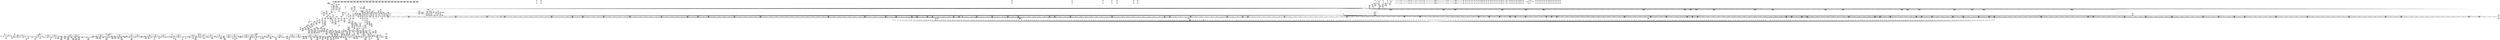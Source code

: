 digraph {
	CE0x42a3c70 [shape=record,shape=Mrecord,label="{CE0x42a3c70|i64_5|*Constant*|*SummSource*}"]
	CE0x426f2f0 [shape=record,shape=Mrecord,label="{CE0x426f2f0|0:_i16,_4:_i32,_8:_i16,_40:_%struct.super_block*,_72:_i32,_:_SCMRE_142,143_}"]
	CE0x42b8890 [shape=record,shape=Mrecord,label="{CE0x42b8890|80:_i64,_:_CRE_592,593_}"]
	CE0x431b370 [shape=record,shape=Mrecord,label="{CE0x431b370|__aa_current_profile:tmp9|security/apparmor/include/context.h,138|*SummSink*}"]
	CE0x438a9c0 [shape=record,shape=Mrecord,label="{CE0x438a9c0|aa_cred_profile:tmp25|security/apparmor/include/context.h,100|*SummSource*}"]
	CE0x42c45b0 [shape=record,shape=Mrecord,label="{CE0x42c45b0|80:_i64,_:_CRE_1353,1354_}"]
	CE0x42d1b00 [shape=record,shape=Mrecord,label="{CE0x42d1b00|common_perm_rm:tmp8|*LoadInst*|security/apparmor/lsm.c,229|*SummSink*}"]
	CE0x439dac0 [shape=record,shape=Mrecord,label="{CE0x439dac0|aa_cred_profile:tmp21|security/apparmor/include/context.h,100|*SummSink*}"]
	CE0x43166b0 [shape=record,shape=Mrecord,label="{CE0x43166b0|aa_cred_profile:bb|*SummSource*}"]
	CE0x43063f0 [shape=record,shape=Mrecord,label="{CE0x43063f0|common_perm_dir_dentry:cond|Function::common_perm_dir_dentry&Arg::cond::}"]
	CE0x43197a0 [shape=record,shape=Mrecord,label="{CE0x43197a0|__aa_current_profile:do.body|*SummSource*}"]
	CE0x42901a0 [shape=record,shape=Mrecord,label="{CE0x42901a0|0:_i16,_4:_i32,_8:_i16,_40:_%struct.super_block*,_72:_i32,_:_SCMRE_664,672_|*MultipleSource*|security/apparmor/lsm.c,227|*LoadInst*|security/apparmor/lsm.c,226|security/apparmor/lsm.c, 227}"]
	CE0x42ccfc0 [shape=record,shape=Mrecord,label="{CE0x42ccfc0|80:_i64,_:_CRE_1683,1684_}"]
	CE0x4309f80 [shape=record,shape=Mrecord,label="{CE0x4309f80|i64*_getelementptr_inbounds_(_5_x_i64_,_5_x_i64_*___llvm_gcov_ctr57,_i64_0,_i64_0)|*Constant*|*SummSource*}"]
	CE0x42f4de0 [shape=record,shape=Mrecord,label="{CE0x42f4de0|44:_i32,_48:_i16,_128:_i8*,_:_SCMRE_24,28_|*MultipleSource*|Function::aa_cred_profile&Arg::cred::|security/apparmor/include/context.h,138|security/apparmor/include/context.h,99}"]
	CE0x42ab2e0 [shape=record,shape=Mrecord,label="{CE0x42ab2e0|%struct.inode*_null|*Constant*}"]
	CE0x42cc740 [shape=record,shape=Mrecord,label="{CE0x42cc740|80:_i64,_:_CRE_1675,1676_}"]
	CE0x427dd50 [shape=record,shape=Mrecord,label="{CE0x427dd50|0:_i16,_4:_i32,_8:_i16,_40:_%struct.super_block*,_72:_i32,_:_SCMRE_285,286_}"]
	CE0x439ee70 [shape=record,shape=Mrecord,label="{CE0x439ee70|aa_cred_profile:lnot.ext|security/apparmor/include/context.h,100|*SummSource*}"]
	CE0x425af30 [shape=record,shape=Mrecord,label="{CE0x425af30|72:_%struct.hlist_bl_node**,_80:_%struct.dentry*,_104:_%struct.inode*,_:_CRE_93,94_}"]
	CE0x42b2c20 [shape=record,shape=Mrecord,label="{CE0x42b2c20|80:_i64,_:_CRE_420,421_}"]
	CE0x42ca870 [shape=record,shape=Mrecord,label="{CE0x42ca870|80:_i64,_:_CRE_1646,1647_}"]
	CE0x42c3c20 [shape=record,shape=Mrecord,label="{CE0x42c3c20|80:_i64,_:_CRE_1344,1345_}"]
	CE0x42c0920 [shape=record,shape=Mrecord,label="{CE0x42c0920|80:_i64,_:_CRE_1275,1276_}"]
	CE0x43a2280 [shape=record,shape=Mrecord,label="{CE0x43a2280|aa_cred_profile:tmp15|security/apparmor/include/context.h,100|*SummSink*}"]
	CE0x4250380 [shape=record,shape=Mrecord,label="{CE0x4250380|72:_%struct.hlist_bl_node**,_80:_%struct.dentry*,_104:_%struct.inode*,_:_CRE_221,222_}"]
	CE0x427fa90 [shape=record,shape=Mrecord,label="{CE0x427fa90|0:_i16,_4:_i32,_8:_i16,_40:_%struct.super_block*,_72:_i32,_:_SCMRE_303,304_}"]
	CE0x42e55d0 [shape=record,shape=Mrecord,label="{CE0x42e55d0|aa_cred_profile:do.end8|*SummSource*}"]
	CE0x428d480 [shape=record,shape=Mrecord,label="{CE0x428d480|80:_i64,_:_CRE_1632,1633_}"]
	CE0x4308e90 [shape=record,shape=Mrecord,label="{CE0x4308e90|common_perm:tmp|*SummSource*}"]
	CE0x42dfe90 [shape=record,shape=Mrecord,label="{CE0x42dfe90|_ret_%struct.task_struct*_%tmp4,_!dbg_!15471|./arch/x86/include/asm/current.h,14|*SummSource*}"]
	CE0x438e460 [shape=record,shape=Mrecord,label="{CE0x438e460|i64*_getelementptr_inbounds_(_16_x_i64_,_16_x_i64_*___llvm_gcov_ctr46,_i64_0,_i64_13)|*Constant*|*SummSource*}"]
	CE0x422d3b0 [shape=record,shape=Mrecord,label="{CE0x422d3b0|common_perm_rm:cond|security/apparmor/lsm.c, 227|*SummSink*}"]
	CE0x427e8b0 [shape=record,shape=Mrecord,label="{CE0x427e8b0|0:_i16,_4:_i32,_8:_i16,_40:_%struct.super_block*,_72:_i32,_:_SCMRE_292,293_}"]
	CE0x42b1c30 [shape=record,shape=Mrecord,label="{CE0x42b1c30|80:_i64,_:_CRE_405,406_}"]
	CE0x42b4490 [shape=record,shape=Mrecord,label="{CE0x42b4490|80:_i64,_:_CRE_443,444_}"]
	CE0x42bee90 [shape=record,shape=Mrecord,label="{CE0x42bee90|80:_i64,_:_CRE_1250,1251_}"]
	CE0x430bf70 [shape=record,shape=Mrecord,label="{CE0x430bf70|i64_-2147483648|*Constant*|*SummSink*}"]
	CE0x422d340 [shape=record,shape=Mrecord,label="{CE0x422d340|common_perm_rm:cond|security/apparmor/lsm.c, 227|*SummSource*}"]
	CE0x42aeda0 [shape=record,shape=Mrecord,label="{CE0x42aeda0|80:_i64,_:_CRE_136,140_}"]
	CE0x422e580 [shape=record,shape=Mrecord,label="{CE0x422e580|72:_%struct.hlist_bl_node**,_80:_%struct.dentry*,_104:_%struct.inode*,_:_CRE_64,72_|*MultipleSource*|Function::apparmor_path_unlink&Arg::dentry::|Function::common_perm_rm&Arg::dentry::|security/apparmor/lsm.c,226}"]
	CE0x4285720 [shape=record,shape=Mrecord,label="{CE0x4285720|0:_i16,_4:_i32,_8:_i16,_40:_%struct.super_block*,_72:_i32,_:_SCMRE_500,504_|*MultipleSource*|security/apparmor/lsm.c,227|*LoadInst*|security/apparmor/lsm.c,226|security/apparmor/lsm.c, 227}"]
	CE0x42506e0 [shape=record,shape=Mrecord,label="{CE0x42506e0|72:_%struct.hlist_bl_node**,_80:_%struct.dentry*,_104:_%struct.inode*,_:_CRE_223,224_}"]
	CE0x42cddc0 [shape=record,shape=Mrecord,label="{CE0x42cddc0|80:_i64,_:_CRE_1760,1764_}"]
	CE0x4278900 [shape=record,shape=Mrecord,label="{CE0x4278900|0:_i16,_4:_i32,_8:_i16,_40:_%struct.super_block*,_72:_i32,_:_SCMRE_212,216_|*MultipleSource*|security/apparmor/lsm.c,227|*LoadInst*|security/apparmor/lsm.c,226|security/apparmor/lsm.c, 227}"]
	CE0x4281850 [shape=record,shape=Mrecord,label="{CE0x4281850|0:_i16,_4:_i32,_8:_i16,_40:_%struct.super_block*,_72:_i32,_:_SCMRE_360,376_|*MultipleSource*|security/apparmor/lsm.c,227|*LoadInst*|security/apparmor/lsm.c,226|security/apparmor/lsm.c, 227}"]
	CE0x42fe8d0 [shape=record,shape=Mrecord,label="{CE0x42fe8d0|__aa_current_profile:tmp18|security/apparmor/include/context.h,138|*SummSink*}"]
	CE0x42af400 [shape=record,shape=Mrecord,label="{CE0x42af400|80:_i64,_:_CRE_192,200_}"]
	CE0x42ac440 [shape=record,shape=Mrecord,label="{CE0x42ac440|i64*_getelementptr_inbounds_(_11_x_i64_,_11_x_i64_*___llvm_gcov_ctr58,_i64_0,_i64_6)|*Constant*|*SummSink*}"]
	CE0x430fff0 [shape=record,shape=Mrecord,label="{CE0x430fff0|common_perm:tmp9|security/apparmor/lsm.c,172}"]
	CE0x4232330 [shape=record,shape=Mrecord,label="{CE0x4232330|72:_%struct.hlist_bl_node**,_80:_%struct.dentry*,_104:_%struct.inode*,_:_CRE_197,198_}"]
	CE0x426f7d0 [shape=record,shape=Mrecord,label="{CE0x426f7d0|0:_i16,_4:_i32,_8:_i16,_40:_%struct.super_block*,_72:_i32,_:_SCMRE_145,146_}"]
	CE0x42ce420 [shape=record,shape=Mrecord,label="{CE0x42ce420|80:_i64,_:_CRE_1808,1816_}"]
	CE0x4362530 [shape=record,shape=Mrecord,label="{CE0x4362530|i8_1|*Constant*|*SummSink*}"]
	CE0x42cf710 [shape=record,shape=Mrecord,label="{CE0x42cf710|80:_i64,_:_CRE_1896,1904_}"]
	CE0x43a1a20 [shape=record,shape=Mrecord,label="{CE0x43a1a20|aa_cred_profile:tmp14|security/apparmor/include/context.h,100}"]
	CE0x4299d10 [shape=record,shape=Mrecord,label="{CE0x4299d10|0:_i16,_4:_i32,_8:_i16,_40:_%struct.super_block*,_72:_i32,_:_SCMRE_921,922_}"]
	CE0x42e3930 [shape=record,shape=Mrecord,label="{CE0x42e3930|%struct.aa_profile*_null|*Constant*}"]
	CE0x42bc960 [shape=record,shape=Mrecord,label="{CE0x42bc960|80:_i64,_:_CRE_1215,1216_}"]
	CE0x42f6210 [shape=record,shape=Mrecord,label="{CE0x42f6210|_ret_%struct.aa_profile*_%call4,_!dbg_!15494|security/apparmor/include/context.h,138|*SummSink*}"]
	CE0x4298650 [shape=record,shape=Mrecord,label="{CE0x4298650|0:_i16,_4:_i32,_8:_i16,_40:_%struct.super_block*,_72:_i32,_:_SCMRE_907,908_}"]
	CE0x42f21a0 [shape=record,shape=Mrecord,label="{CE0x42f21a0|common_perm:call1|security/apparmor/lsm.c,170}"]
	CE0x42b7bd0 [shape=record,shape=Mrecord,label="{CE0x42b7bd0|80:_i64,_:_CRE_580,581_}"]
	CE0x4299010 [shape=record,shape=Mrecord,label="{CE0x4299010|0:_i16,_4:_i32,_8:_i16,_40:_%struct.super_block*,_72:_i32,_:_SCMRE_913,914_}"]
	CE0x4284540 [shape=record,shape=Mrecord,label="{CE0x4284540|0:_i16,_4:_i32,_8:_i16,_40:_%struct.super_block*,_72:_i32,_:_SCMRE_479,480_}"]
	CE0x423f990 [shape=record,shape=Mrecord,label="{CE0x423f990|_ret_i32_%call,_!dbg_!15471|security/apparmor/lsm.c,261|*SummSink*}"]
	CE0x428af70 [shape=record,shape=Mrecord,label="{CE0x428af70|0:_i16,_4:_i32,_8:_i16,_40:_%struct.super_block*,_72:_i32,_:_SCMRE_591,592_}"]
	CE0x4252ac0 [shape=record,shape=Mrecord,label="{CE0x4252ac0|72:_%struct.hlist_bl_node**,_80:_%struct.dentry*,_104:_%struct.inode*,_:_CRE_307,308_}"]
	CE0x42687f0 [shape=record,shape=Mrecord,label="{CE0x42687f0|0:_%struct.vfsmount*,_8:_%struct.dentry*,_:_SCMRE_0,8_|*MultipleSource*|security/apparmor/lsm.c, 189|security/apparmor/lsm.c,189}"]
	CE0x4265700 [shape=record,shape=Mrecord,label="{CE0x4265700|aa_cred_profile:tmp30|security/apparmor/include/context.h,100|*SummSource*}"]
	CE0x42af840 [shape=record,shape=Mrecord,label="{CE0x42af840|80:_i64,_:_CRE_224,240_}"]
	CE0x42e5060 [shape=record,shape=Mrecord,label="{CE0x42e5060|aa_cred_profile:tmp7|security/apparmor/include/context.h,100|*SummSource*}"]
	CE0x4245970 [shape=record,shape=Mrecord,label="{CE0x4245970|72:_%struct.hlist_bl_node**,_80:_%struct.dentry*,_104:_%struct.inode*,_:_CRE_164,165_}"]
	CE0x43862d0 [shape=record,shape=Mrecord,label="{CE0x43862d0|i64*_getelementptr_inbounds_(_16_x_i64_,_16_x_i64_*___llvm_gcov_ctr46,_i64_0,_i64_7)|*Constant*|*SummSource*}"]
	CE0x424ebe0 [shape=record,shape=Mrecord,label="{CE0x424ebe0|72:_%struct.hlist_bl_node**,_80:_%struct.dentry*,_104:_%struct.inode*,_:_CRE_207,208_}"]
	CE0x42bf4f0 [shape=record,shape=Mrecord,label="{CE0x42bf4f0|80:_i64,_:_CRE_1256,1257_}"]
	CE0x428a8f0 [shape=record,shape=Mrecord,label="{CE0x428a8f0|0:_i16,_4:_i32,_8:_i16,_40:_%struct.super_block*,_72:_i32,_:_SCMRE_587,588_}"]
	CE0x43156f0 [shape=record,shape=Mrecord,label="{CE0x43156f0|i64*_getelementptr_inbounds_(_16_x_i64_,_16_x_i64_*___llvm_gcov_ctr46,_i64_0,_i64_0)|*Constant*}"]
	CE0x42cdfe0 [shape=record,shape=Mrecord,label="{CE0x42cdfe0|80:_i64,_:_CRE_1776,1784_}"]
	CE0x4275840 [shape=record,shape=Mrecord,label="{CE0x4275840|0:_i16,_4:_i32,_8:_i16,_40:_%struct.super_block*,_72:_i32,_:_SCMRE_179,180_}"]
	CE0x4303e10 [shape=record,shape=Mrecord,label="{CE0x4303e10|common_perm:bb|*SummSource*}"]
	CE0x4277c00 [shape=record,shape=Mrecord,label="{CE0x4277c00|0:_i16,_4:_i32,_8:_i16,_40:_%struct.super_block*,_72:_i32,_:_SCMRE_201,202_}"]
	CE0x42efc20 [shape=record,shape=Mrecord,label="{CE0x42efc20|mediated_filesystem:lnot|security/apparmor/include/apparmor.h,117|*SummSink*}"]
	CE0x42f5c70 [shape=record,shape=Mrecord,label="{CE0x42f5c70|i32_22|*Constant*|*SummSource*}"]
	CE0x42badc0 [shape=record,shape=Mrecord,label="{CE0x42badc0|80:_i64,_:_CRE_627,628_}"]
	CE0x42a55c0 [shape=record,shape=Mrecord,label="{CE0x42a55c0|common_perm_rm:tmp16|security/apparmor/lsm.c,229|*SummSource*}"]
	CE0x4385620 [shape=record,shape=Mrecord,label="{CE0x4385620|i64*_getelementptr_inbounds_(_16_x_i64_,_16_x_i64_*___llvm_gcov_ctr46,_i64_0,_i64_14)|*Constant*|*SummSource*}"]
	CE0x4313fa0 [shape=record,shape=Mrecord,label="{CE0x4313fa0|__aa_current_profile:tmp11|security/apparmor/include/context.h,138|*SummSource*}"]
	CE0x438ef60 [shape=record,shape=Mrecord,label="{CE0x438ef60|aa_cred_profile:tmp29|security/apparmor/include/context.h,100}"]
	CE0x4276f00 [shape=record,shape=Mrecord,label="{CE0x4276f00|0:_i16,_4:_i32,_8:_i16,_40:_%struct.super_block*,_72:_i32,_:_SCMRE_193,194_}"]
	CE0x422d0b0 [shape=record,shape=Mrecord,label="{CE0x422d0b0|_call_void_mcount()_#2}"]
	CE0x426a310 [shape=record,shape=Mrecord,label="{CE0x426a310|common_perm_dir_dentry:tmp2}"]
	CE0x4288bb0 [shape=record,shape=Mrecord,label="{CE0x4288bb0|0:_i16,_4:_i32,_8:_i16,_40:_%struct.super_block*,_72:_i32,_:_SCMRE_569,570_}"]
	CE0x42fa780 [shape=record,shape=Mrecord,label="{CE0x42fa780|mediated_filesystem:tmp5|security/apparmor/include/apparmor.h,117|*SummSource*}"]
	CE0x42ff860 [shape=record,shape=Mrecord,label="{CE0x42ff860|__aa_current_profile:tmp6|security/apparmor/include/context.h,138|*SummSink*}"]
	CE0x43093c0 [shape=record,shape=Mrecord,label="{CE0x43093c0|aa_cred_profile:tmp3|*SummSource*}"]
	CE0x42b56a0 [shape=record,shape=Mrecord,label="{CE0x42b56a0|80:_i64,_:_CRE_460,461_}"]
	CE0x42a62a0 [shape=record,shape=Mrecord,label="{CE0x42a62a0|common_perm_rm:tmp20|security/apparmor/lsm.c,232|*SummSink*}"]
	CE0x439b360 [shape=record,shape=Mrecord,label="{CE0x439b360|i32_100|*Constant*|*SummSink*}"]
	CE0x4223660 [shape=record,shape=Mrecord,label="{CE0x4223660|apparmor_path_unlink:bb}"]
	CE0x4253e70 [shape=record,shape=Mrecord,label="{CE0x4253e70|common_perm_rm:tmp2|*LoadInst*|security/apparmor/lsm.c,226|*SummSource*}"]
	CE0x4388c30 [shape=record,shape=Mrecord,label="{CE0x4388c30|aa_cred_profile:tmp18|security/apparmor/include/context.h,100}"]
	CE0x42b2a00 [shape=record,shape=Mrecord,label="{CE0x42b2a00|80:_i64,_:_CRE_418,419_}"]
	CE0x42b47c0 [shape=record,shape=Mrecord,label="{CE0x42b47c0|80:_i64,_:_CRE_446,447_}"]
	CE0x43a1650 [shape=record,shape=Mrecord,label="{CE0x43a1650|i64_6|*Constant*}"]
	CE0x42a83f0 [shape=record,shape=Mrecord,label="{CE0x42a83f0|common_perm_rm:tmp17|security/apparmor/lsm.c,230|*SummSink*}"]
	CE0x43a00e0 [shape=record,shape=Mrecord,label="{CE0x43a00e0|aa_cred_profile:tobool4|security/apparmor/include/context.h,100|*SummSource*}"]
	CE0x4231e20 [shape=record,shape=Mrecord,label="{CE0x4231e20|72:_%struct.hlist_bl_node**,_80:_%struct.dentry*,_104:_%struct.inode*,_:_CRE_194,195_}"]
	CE0x4257600 [shape=record,shape=Mrecord,label="{CE0x4257600|common_perm_rm:tmp1|*SummSink*}"]
	CE0x4297c90 [shape=record,shape=Mrecord,label="{CE0x4297c90|0:_i16,_4:_i32,_8:_i16,_40:_%struct.super_block*,_72:_i32,_:_SCMRE_901,902_}"]
	CE0x42307d0 [shape=record,shape=Mrecord,label="{CE0x42307d0|apparmor_path_unlink:tmp1|*SummSource*}"]
	CE0x427ceb0 [shape=record,shape=Mrecord,label="{CE0x427ceb0|0:_i16,_4:_i32,_8:_i16,_40:_%struct.super_block*,_72:_i32,_:_SCMRE_276,277_}"]
	CE0x430d3f0 [shape=record,shape=Mrecord,label="{CE0x430d3f0|i64*_getelementptr_inbounds_(_5_x_i64_,_5_x_i64_*___llvm_gcov_ctr57,_i64_0,_i64_4)|*Constant*}"]
	CE0x427da10 [shape=record,shape=Mrecord,label="{CE0x427da10|0:_i16,_4:_i32,_8:_i16,_40:_%struct.super_block*,_72:_i32,_:_SCMRE_283,284_}"]
	CE0x42cf0b0 [shape=record,shape=Mrecord,label="{CE0x42cf0b0|80:_i64,_:_CRE_1876,1877_}"]
	CE0x427aaf0 [shape=record,shape=Mrecord,label="{CE0x427aaf0|0:_i16,_4:_i32,_8:_i16,_40:_%struct.super_block*,_72:_i32,_:_SCMRE_254,255_}"]
	CE0x435e630 [shape=record,shape=Mrecord,label="{CE0x435e630|__aa_current_profile:do.end}"]
	CE0x42dc370 [shape=record,shape=Mrecord,label="{CE0x42dc370|__aa_current_profile:tmp17|security/apparmor/include/context.h,138|*SummSource*}"]
	CE0x4283c30 [shape=record,shape=Mrecord,label="{CE0x4283c30|0:_i16,_4:_i32,_8:_i16,_40:_%struct.super_block*,_72:_i32,_:_SCMRE_473,474_}"]
	CE0x4302a60 [shape=record,shape=Mrecord,label="{CE0x4302a60|common_perm:bb}"]
	CE0x42be1d0 [shape=record,shape=Mrecord,label="{CE0x42be1d0|80:_i64,_:_CRE_1238,1239_}"]
	CE0x42cd2f0 [shape=record,shape=Mrecord,label="{CE0x42cd2f0|80:_i64,_:_CRE_1686,1687_}"]
	CE0x4235f40 [shape=record,shape=Mrecord,label="{CE0x4235f40|GLOBAL:common_perm_rm|*Constant*}"]
	CE0x42d2ea0 [shape=record,shape=Mrecord,label="{CE0x42d2ea0|%struct.vfsmount*_null|*Constant*|*SummSource*}"]
	CE0x429dbd0 [shape=record,shape=Mrecord,label="{CE0x429dbd0|80:_i64,_:_CRE_8,16_}"]
	CE0x4257060 [shape=record,shape=Mrecord,label="{CE0x4257060|i32_5|*Constant*}"]
	CE0x4240900 [shape=record,shape=Mrecord,label="{CE0x4240900|72:_%struct.hlist_bl_node**,_80:_%struct.dentry*,_104:_%struct.inode*,_:_CRE_186,187_}"]
	CE0x426c8f0 [shape=record,shape=Mrecord,label="{CE0x426c8f0|common_perm:op|Function::common_perm&Arg::op::}"]
	CE0x42457c0 [shape=record,shape=Mrecord,label="{CE0x42457c0|72:_%struct.hlist_bl_node**,_80:_%struct.dentry*,_104:_%struct.inode*,_:_CRE_163,164_}"]
	CE0x4278db0 [shape=record,shape=Mrecord,label="{CE0x4278db0|0:_i16,_4:_i32,_8:_i16,_40:_%struct.super_block*,_72:_i32,_:_SCMRE_224,232_|*MultipleSource*|security/apparmor/lsm.c,227|*LoadInst*|security/apparmor/lsm.c,226|security/apparmor/lsm.c, 227}"]
	CE0x42b5040 [shape=record,shape=Mrecord,label="{CE0x42b5040|80:_i64,_:_CRE_454,455_}"]
	CE0x42bb200 [shape=record,shape=Mrecord,label="{CE0x42bb200|80:_i64,_:_CRE_631,632_}"]
	CE0x4234a50 [shape=record,shape=Mrecord,label="{CE0x4234a50|mediated_filesystem:tmp3|*SummSource*}"]
	CE0x4256de0 [shape=record,shape=Mrecord,label="{CE0x4256de0|i32_0|*Constant*|*SummSink*}"]
	CE0x4285a30 [shape=record,shape=Mrecord,label="{CE0x4285a30|0:_i16,_4:_i32,_8:_i16,_40:_%struct.super_block*,_72:_i32,_:_SCMRE_504,508_|*MultipleSource*|security/apparmor/lsm.c,227|*LoadInst*|security/apparmor/lsm.c,226|security/apparmor/lsm.c, 227}"]
	CE0x426f630 [shape=record,shape=Mrecord,label="{CE0x426f630|0:_i16,_4:_i32,_8:_i16,_40:_%struct.super_block*,_72:_i32,_:_SCMRE_144,145_}"]
	CE0x42ba430 [shape=record,shape=Mrecord,label="{CE0x42ba430|80:_i64,_:_CRE_618,619_}"]
	"CONST[source:1(input),value:2(dynamic)][purpose:{object}][SrcIdx:1]"
	CE0x42c2e50 [shape=record,shape=Mrecord,label="{CE0x42c2e50|80:_i64,_:_CRE_1331,1332_}"]
	CE0x42cf600 [shape=record,shape=Mrecord,label="{CE0x42cf600|80:_i64,_:_CRE_1888,1896_}"]
	CE0x42c5270 [shape=record,shape=Mrecord,label="{CE0x42c5270|80:_i64,_:_CRE_1365,1366_}"]
	CE0x4280f80 [shape=record,shape=Mrecord,label="{CE0x4280f80|0:_i16,_4:_i32,_8:_i16,_40:_%struct.super_block*,_72:_i32,_:_SCMRE_336,344_|*MultipleSource*|security/apparmor/lsm.c,227|*LoadInst*|security/apparmor/lsm.c,226|security/apparmor/lsm.c, 227}"]
	CE0x4308200 [shape=record,shape=Mrecord,label="{CE0x4308200|common_perm:if.end|*SummSource*}"]
	CE0x43006d0 [shape=record,shape=Mrecord,label="{CE0x43006d0|common_perm:tmp3|security/apparmor/lsm.c,169|*SummSink*}"]
	CE0x42b3e30 [shape=record,shape=Mrecord,label="{CE0x42b3e30|80:_i64,_:_CRE_437,438_}"]
	CE0x4300da0 [shape=record,shape=Mrecord,label="{CE0x4300da0|GLOBAL:__llvm_gcov_ctr57|Global_var:__llvm_gcov_ctr57|*SummSource*}"]
	CE0x4265f40 [shape=record,shape=Mrecord,label="{CE0x4265f40|i64*_getelementptr_inbounds_(_16_x_i64_,_16_x_i64_*___llvm_gcov_ctr46,_i64_0,_i64_15)|*Constant*}"]
	CE0x426d460 [shape=record,shape=Mrecord,label="{CE0x426d460|common_perm:mask|Function::common_perm&Arg::mask::|*SummSink*}"]
	CE0x42a36d0 [shape=record,shape=Mrecord,label="{CE0x42a36d0|i64_6|*Constant*}"]
	CE0x42c4f40 [shape=record,shape=Mrecord,label="{CE0x42c4f40|80:_i64,_:_CRE_1362,1363_}"]
	CE0x42c1f70 [shape=record,shape=Mrecord,label="{CE0x42c1f70|80:_i64,_:_CRE_1317,1318_}"]
	CE0x42345c0 [shape=record,shape=Mrecord,label="{CE0x42345c0|_call_void_mcount()_#2|*SummSource*}"]
	"CONST[source:1(input),value:2(dynamic)][purpose:{object}][SrcIdx:2]"
	CE0x428f850 [shape=record,shape=Mrecord,label="{CE0x428f850|0:_i16,_4:_i32,_8:_i16,_40:_%struct.super_block*,_72:_i32,_:_SCMRE_640,648_|*MultipleSource*|security/apparmor/lsm.c,227|*LoadInst*|security/apparmor/lsm.c,226|security/apparmor/lsm.c, 227}"]
	CE0x42306c0 [shape=record,shape=Mrecord,label="{CE0x42306c0|72:_%struct.hlist_bl_node**,_80:_%struct.dentry*,_104:_%struct.inode*,_:_CRE_0,4_|*MultipleSource*|Function::apparmor_path_unlink&Arg::dentry::|Function::common_perm_rm&Arg::dentry::|security/apparmor/lsm.c,226}"]
	CE0x439e330 [shape=record,shape=Mrecord,label="{CE0x439e330|void_(i8*,_i32,_i64)*_asm_sideeffect_1:_09ud2_0A.pushsection___bug_table,_22a_22_0A2:_09.long_1b_-_2b,_$_0:c_-_2b_0A_09.word_$_1:c_,_0_0A_09.org_2b+$_2:c_0A.popsection_,_i,i,i,_dirflag_,_fpsr_,_flags_|*SummSink*}"]
	CE0x42dc3e0 [shape=record,shape=Mrecord,label="{CE0x42dc3e0|__aa_current_profile:tmp17|security/apparmor/include/context.h,138|*SummSink*}"]
	CE0x428c8d0 [shape=record,shape=Mrecord,label="{CE0x428c8d0|80:_i64,_:_CRE_1621,1622_}"]
	CE0x42bd730 [shape=record,shape=Mrecord,label="{CE0x42bd730|80:_i64,_:_CRE_1228,1229_}"]
	CE0x42cbec0 [shape=record,shape=Mrecord,label="{CE0x42cbec0|80:_i64,_:_CRE_1667,1668_}"]
	CE0x4318900 [shape=record,shape=Mrecord,label="{CE0x4318900|aa_cred_profile:lnot|security/apparmor/include/context.h,100|*SummSource*}"]
	CE0x42c1910 [shape=record,shape=Mrecord,label="{CE0x42c1910|80:_i64,_:_CRE_1311,1312_}"]
	CE0x4301b40 [shape=record,shape=Mrecord,label="{CE0x4301b40|i64*_getelementptr_inbounds_(_5_x_i64_,_5_x_i64_*___llvm_gcov_ctr57,_i64_0,_i64_3)|*Constant*}"]
	CE0x431bd70 [shape=record,shape=Mrecord,label="{CE0x431bd70|__aa_current_profile:tmp5|security/apparmor/include/context.h,138}"]
	CE0x4302610 [shape=record,shape=Mrecord,label="{CE0x4302610|__aa_current_profile:tmp5|security/apparmor/include/context.h,138|*SummSource*}"]
	CE0x42b1b20 [shape=record,shape=Mrecord,label="{CE0x42b1b20|80:_i64,_:_CRE_404,405_}"]
	CE0x42e1400 [shape=record,shape=Mrecord,label="{CE0x42e1400|__aa_current_profile:call4|security/apparmor/include/context.h,138|*SummSource*}"]
	CE0x43a28a0 [shape=record,shape=Mrecord,label="{CE0x43a28a0|aa_cred_profile:tmp16|security/apparmor/include/context.h,100|*SummSink*}"]
	CE0x439b770 [shape=record,shape=Mrecord,label="{CE0x439b770|i64_12|*Constant*|*SummSink*}"]
	CE0x4235b60 [shape=record,shape=Mrecord,label="{CE0x4235b60|common_perm_rm:dir|Function::common_perm_rm&Arg::dir::}"]
	CE0x42c0c50 [shape=record,shape=Mrecord,label="{CE0x42c0c50|80:_i64,_:_CRE_1278,1279_}"]
	CE0x4231c70 [shape=record,shape=Mrecord,label="{CE0x4231c70|72:_%struct.hlist_bl_node**,_80:_%struct.dentry*,_104:_%struct.inode*,_:_CRE_193,194_}"]
	CE0x431c7e0 [shape=record,shape=Mrecord,label="{CE0x431c7e0|aa_cred_profile:lor.rhs|*SummSource*}"]
	CE0x427a2d0 [shape=record,shape=Mrecord,label="{CE0x427a2d0|0:_i16,_4:_i32,_8:_i16,_40:_%struct.super_block*,_72:_i32,_:_SCMRE_249,250_}"]
	CE0x42b0b60 [shape=record,shape=Mrecord,label="{CE0x42b0b60|80:_i64,_:_CRE_368,372_}"]
	CE0x438d3c0 [shape=record,shape=Mrecord,label="{CE0x438d3c0|aa_cred_profile:tmp34|security/apparmor/include/context.h,101|*SummSource*}"]
	CE0x427e3d0 [shape=record,shape=Mrecord,label="{CE0x427e3d0|0:_i16,_4:_i32,_8:_i16,_40:_%struct.super_block*,_72:_i32,_:_SCMRE_289,290_}"]
	CE0x42f6620 [shape=record,shape=Mrecord,label="{CE0x42f6620|i32_11|*Constant*|*SummSink*}"]
	CE0x43a7400 [shape=record,shape=Mrecord,label="{CE0x43a7400|aa_cred_profile:do.body6|*SummSource*}"]
	CE0x4284880 [shape=record,shape=Mrecord,label="{CE0x4284880|0:_i16,_4:_i32,_8:_i16,_40:_%struct.super_block*,_72:_i32,_:_SCMRE_481,482_}"]
	CE0x4313b20 [shape=record,shape=Mrecord,label="{CE0x4313b20|__aa_current_profile:tmp10|security/apparmor/include/context.h,138|*SummSink*}"]
	CE0x4299690 [shape=record,shape=Mrecord,label="{CE0x4299690|0:_i16,_4:_i32,_8:_i16,_40:_%struct.super_block*,_72:_i32,_:_SCMRE_917,918_}"]
	CE0x42b34a0 [shape=record,shape=Mrecord,label="{CE0x42b34a0|80:_i64,_:_CRE_428,429_}"]
	CE0x4319fc0 [shape=record,shape=Mrecord,label="{CE0x4319fc0|__aa_current_profile:tmp7|security/apparmor/include/context.h,138|*SummSource*}"]
	CE0x43a0a00 [shape=record,shape=Mrecord,label="{CE0x43a0a00|aa_cred_profile:bb}"]
	CE0x4273b00 [shape=record,shape=Mrecord,label="{CE0x4273b00|0:_i16,_4:_i32,_8:_i16,_40:_%struct.super_block*,_72:_i32,_:_SCMRE_161,162_}"]
	CE0x4316150 [shape=record,shape=Mrecord,label="{CE0x4316150|%struct.task_struct*_(%struct.task_struct**)*_asm_movq_%gs:$_1:P_,$0_,_r,im,_dirflag_,_fpsr_,_flags_|*SummSink*}"]
	CE0x4308060 [shape=record,shape=Mrecord,label="{CE0x4308060|common_perm:if.end}"]
	CE0x42b78a0 [shape=record,shape=Mrecord,label="{CE0x42b78a0|80:_i64,_:_CRE_577,578_}"]
	CE0x4273140 [shape=record,shape=Mrecord,label="{CE0x4273140|0:_i16,_4:_i32,_8:_i16,_40:_%struct.super_block*,_72:_i32,_:_SCMRE_155,156_}"]
	CE0x4298310 [shape=record,shape=Mrecord,label="{CE0x4298310|0:_i16,_4:_i32,_8:_i16,_40:_%struct.super_block*,_72:_i32,_:_SCMRE_905,906_}"]
	CE0x4250fc0 [shape=record,shape=Mrecord,label="{CE0x4250fc0|72:_%struct.hlist_bl_node**,_80:_%struct.dentry*,_104:_%struct.inode*,_:_CRE_248,256_|*MultipleSource*|Function::apparmor_path_unlink&Arg::dentry::|Function::common_perm_rm&Arg::dentry::|security/apparmor/lsm.c,226}"]
	CE0x42537b0 [shape=record,shape=Mrecord,label="{CE0x42537b0|72:_%struct.hlist_bl_node**,_80:_%struct.dentry*,_104:_%struct.inode*,_:_CRE_316,317_}"]
	CE0x42cffc0 [shape=record,shape=Mrecord,label="{CE0x42cffc0|80:_i64,_:_CRE_2256,2264_}"]
	CE0x426d2a0 [shape=record,shape=Mrecord,label="{CE0x426d2a0|common_perm:mask|Function::common_perm&Arg::mask::|*SummSource*}"]
	CE0x439d3c0 [shape=record,shape=Mrecord,label="{CE0x439d3c0|aa_cred_profile:tmp20|security/apparmor/include/context.h,100}"]
	CE0x439d150 [shape=record,shape=Mrecord,label="{CE0x439d150|aa_cred_profile:tmp24|security/apparmor/include/context.h,100}"]
	CE0x42fcab0 [shape=record,shape=Mrecord,label="{CE0x42fcab0|common_perm_rm:tmp22|security/apparmor/lsm.c,232|*SummSink*}"]
	CE0x422d4c0 [shape=record,shape=Mrecord,label="{CE0x422d4c0|_call_void_mcount()_#2}"]
	CE0x42bceb0 [shape=record,shape=Mrecord,label="{CE0x42bceb0|80:_i64,_:_CRE_1220,1221_}"]
	CE0x4237740 [shape=record,shape=Mrecord,label="{CE0x4237740|i64*_getelementptr_inbounds_(_2_x_i64_,_2_x_i64_*___llvm_gcov_ctr53,_i64_0,_i64_1)|*Constant*}"]
	CE0x439d1c0 [shape=record,shape=Mrecord,label="{CE0x439d1c0|aa_cred_profile:tmp24|security/apparmor/include/context.h,100|*SummSource*}"]
	CE0x42c1e60 [shape=record,shape=Mrecord,label="{CE0x42c1e60|80:_i64,_:_CRE_1316,1317_}"]
	CE0x428f6b0 [shape=record,shape=Mrecord,label="{CE0x428f6b0|0:_i16,_4:_i32,_8:_i16,_40:_%struct.super_block*,_72:_i32,_:_SCMRE_632,640_|*MultipleSource*|security/apparmor/lsm.c,227|*LoadInst*|security/apparmor/lsm.c,226|security/apparmor/lsm.c, 227}"]
	CE0x43015b0 [shape=record,shape=Mrecord,label="{CE0x43015b0|common_perm:tmp5|security/apparmor/lsm.c,169|*SummSink*}"]
	CE0x42e2940 [shape=record,shape=Mrecord,label="{CE0x42e2940|_ret_%struct.aa_profile*_%tmp34,_!dbg_!15510|security/apparmor/include/context.h,101|*SummSink*}"]
	CE0x42b6060 [shape=record,shape=Mrecord,label="{CE0x42b6060|80:_i64,_:_CRE_504,512_}"]
	CE0x42ffee0 [shape=record,shape=Mrecord,label="{CE0x42ffee0|aa_cred_profile:do.body5|*SummSink*}"]
	CE0x426f490 [shape=record,shape=Mrecord,label="{CE0x426f490|0:_i16,_4:_i32,_8:_i16,_40:_%struct.super_block*,_72:_i32,_:_SCMRE_143,144_}"]
	CE0x4315420 [shape=record,shape=Mrecord,label="{CE0x4315420|i64_2|*Constant*}"]
	CE0x4288ef0 [shape=record,shape=Mrecord,label="{CE0x4288ef0|0:_i16,_4:_i32,_8:_i16,_40:_%struct.super_block*,_72:_i32,_:_SCMRE_571,572_}"]
	CE0x42cd870 [shape=record,shape=Mrecord,label="{CE0x42cd870|80:_i64,_:_CRE_1712,1720_}"]
	CE0x4363060 [shape=record,shape=Mrecord,label="{CE0x4363060|GLOBAL:lockdep_rcu_suspicious|*Constant*}"]
	CE0x4276880 [shape=record,shape=Mrecord,label="{CE0x4276880|0:_i16,_4:_i32,_8:_i16,_40:_%struct.super_block*,_72:_i32,_:_SCMRE_189,190_}"]
	CE0x42e0170 [shape=record,shape=Mrecord,label="{CE0x42e0170|_ret_%struct.task_struct*_%tmp4,_!dbg_!15471|./arch/x86/include/asm/current.h,14|*SummSink*}"]
	CE0x427cb70 [shape=record,shape=Mrecord,label="{CE0x427cb70|0:_i16,_4:_i32,_8:_i16,_40:_%struct.super_block*,_72:_i32,_:_SCMRE_274,275_}"]
	CE0x439dff0 [shape=record,shape=Mrecord,label="{CE0x439dff0|_call_void_asm_sideeffect_1:_09ud2_0A.pushsection___bug_table,_22a_22_0A2:_09.long_1b_-_2b,_$_0:c_-_2b_0A_09.word_$_1:c_,_0_0A_09.org_2b+$_2:c_0A.popsection_,_i,i,i,_dirflag_,_fpsr_,_flags_(i8*_getelementptr_inbounds_(_36_x_i8_,_36_x_i8_*_.str12,_i32_0,_i32_0),_i32_100,_i64_12)_#2,_!dbg_!15490,_!srcloc_!15493|security/apparmor/include/context.h,100|*SummSource*}"]
	CE0x4313ce0 [shape=record,shape=Mrecord,label="{CE0x4313ce0|__aa_current_profile:tmp11|security/apparmor/include/context.h,138}"]
	CE0x4292b40 [shape=record,shape=Mrecord,label="{CE0x4292b40|0:_i16,_4:_i32,_8:_i16,_40:_%struct.super_block*,_72:_i32,_:_SCMRE_800,804_|*MultipleSource*|security/apparmor/lsm.c,227|*LoadInst*|security/apparmor/lsm.c,226|security/apparmor/lsm.c, 227}"]
	CE0x42a1400 [shape=record,shape=Mrecord,label="{CE0x42a1400|common_perm_rm:tmp11|security/apparmor/lsm.c,229|*SummSource*}"]
	CE0x424bad0 [shape=record,shape=Mrecord,label="{CE0x424bad0|__aa_current_profile:tmp2|*SummSink*}"]
	CE0x4235530 [shape=record,shape=Mrecord,label="{CE0x4235530|common_perm_rm:dentry|Function::common_perm_rm&Arg::dentry::|*SummSink*}"]
	CE0x42ba870 [shape=record,shape=Mrecord,label="{CE0x42ba870|80:_i64,_:_CRE_622,623_}"]
	CE0x42cafe0 [shape=record,shape=Mrecord,label="{CE0x42cafe0|80:_i64,_:_CRE_1653,1654_}"]
	CE0x4389900 [shape=record,shape=Mrecord,label="{CE0x4389900|aa_cred_profile:tmp4|*LoadInst*|security/apparmor/include/context.h,99}"]
	CE0x430a260 [shape=record,shape=Mrecord,label="{CE0x430a260|i64*_getelementptr_inbounds_(_16_x_i64_,_16_x_i64_*___llvm_gcov_ctr46,_i64_0,_i64_1)|*Constant*|*SummSink*}"]
	CE0x4267980 [shape=record,shape=Mrecord,label="{CE0x4267980|get_current:tmp1}"]
	CE0x4385cb0 [shape=record,shape=Mrecord,label="{CE0x4385cb0|aa_cred_profile:tmp8|security/apparmor/include/context.h,100|*SummSource*}"]
	CE0x42b79b0 [shape=record,shape=Mrecord,label="{CE0x42b79b0|80:_i64,_:_CRE_578,579_}"]
	CE0x42c5c00 [shape=record,shape=Mrecord,label="{CE0x42c5c00|80:_i64,_:_CRE_1374,1375_}"]
	CE0x42ad9d0 [shape=record,shape=Mrecord,label="{CE0x42ad9d0|common_perm_rm:tmp5|security/apparmor/lsm.c,229|*SummSource*}"]
	CE0x4312900 [shape=record,shape=Mrecord,label="{CE0x4312900|i32_0|*Constant*}"]
	CE0x42cb530 [shape=record,shape=Mrecord,label="{CE0x42cb530|80:_i64,_:_CRE_1658,1659_}"]
	"CONST[source:0(mediator),value:0(static)][purpose:{operation}][SrcIdx:4]"
	CE0x4272ea0 [shape=record,shape=Mrecord,label="{CE0x4272ea0|0:_i16,_4:_i32,_8:_i16,_40:_%struct.super_block*,_72:_i32,_:_SCMRE_2,4_|*MultipleSource*|security/apparmor/lsm.c,227|*LoadInst*|security/apparmor/lsm.c,226|security/apparmor/lsm.c, 227}"]
	CE0x4310520 [shape=record,shape=Mrecord,label="{CE0x4310520|common_perm:tmp10|security/apparmor/lsm.c,172}"]
	CE0x4295250 [shape=record,shape=Mrecord,label="{CE0x4295250|0:_i16,_4:_i32,_8:_i16,_40:_%struct.super_block*,_72:_i32,_:_SCMRE_875,876_}"]
	CE0x4285580 [shape=record,shape=Mrecord,label="{CE0x4285580|0:_i16,_4:_i32,_8:_i16,_40:_%struct.super_block*,_72:_i32,_:_SCMRE_496,500_|*MultipleSource*|security/apparmor/lsm.c,227|*LoadInst*|security/apparmor/lsm.c,226|security/apparmor/lsm.c, 227}"]
	CE0x4318350 [shape=record,shape=Mrecord,label="{CE0x4318350|aa_cred_profile:tobool1|security/apparmor/include/context.h,100}"]
	CE0x42e6090 [shape=record,shape=Mrecord,label="{CE0x42e6090|i32_22|*Constant*}"]
	CE0x4240c60 [shape=record,shape=Mrecord,label="{CE0x4240c60|72:_%struct.hlist_bl_node**,_80:_%struct.dentry*,_104:_%struct.inode*,_:_CRE_188,189_}"]
	CE0x42950b0 [shape=record,shape=Mrecord,label="{CE0x42950b0|0:_i16,_4:_i32,_8:_i16,_40:_%struct.super_block*,_72:_i32,_:_SCMRE_874,875_}"]
	CE0x42cd620 [shape=record,shape=Mrecord,label="{CE0x42cd620|80:_i64,_:_CRE_1696,1704_}"]
	CE0x4248200 [shape=record,shape=Mrecord,label="{CE0x4248200|common_perm_rm:mnt|security/apparmor/lsm.c,229|*SummSink*}"]
	CE0x42b6e00 [shape=record,shape=Mrecord,label="{CE0x42b6e00|80:_i64,_:_CRE_567,568_}"]
	CE0x42dfd80 [shape=record,shape=Mrecord,label="{CE0x42dfd80|get_current:entry|*SummSink*}"]
	CE0x42be610 [shape=record,shape=Mrecord,label="{CE0x42be610|80:_i64,_:_CRE_1242,1243_}"]
	CE0x427ff70 [shape=record,shape=Mrecord,label="{CE0x427ff70|0:_i16,_4:_i32,_8:_i16,_40:_%struct.super_block*,_72:_i32,_:_SCMRE_306,307_}"]
	CE0x4270330 [shape=record,shape=Mrecord,label="{CE0x4270330|0:_i16,_4:_i32,_8:_i16,_40:_%struct.super_block*,_72:_i32,_:_SCMRE_152,153_}"]
	CE0x431b6a0 [shape=record,shape=Mrecord,label="{CE0x431b6a0|get_current:tmp3|*SummSource*}"]
	CE0x4274ce0 [shape=record,shape=Mrecord,label="{CE0x4274ce0|0:_i16,_4:_i32,_8:_i16,_40:_%struct.super_block*,_72:_i32,_:_SCMRE_172,173_}"]
	CE0x42fb1b0 [shape=record,shape=Mrecord,label="{CE0x42fb1b0|mediated_filesystem:bb|*SummSink*}"]
	CE0x4308e20 [shape=record,shape=Mrecord,label="{CE0x4308e20|COLLAPSED:_GCMRE___llvm_gcov_ctr57_internal_global_5_x_i64_zeroinitializer:_elem_0:default:}"]
	CE0x438e0f0 [shape=record,shape=Mrecord,label="{CE0x438e0f0|i64*_getelementptr_inbounds_(_16_x_i64_,_16_x_i64_*___llvm_gcov_ctr46,_i64_0,_i64_13)|*Constant*}"]
	CE0x426d100 [shape=record,shape=Mrecord,label="{CE0x426d100|common_perm:mask|Function::common_perm&Arg::mask::}"]
	CE0x43a74d0 [shape=record,shape=Mrecord,label="{CE0x43a74d0|aa_cred_profile:do.body6|*SummSink*}"]
	CE0x42cf960 [shape=record,shape=Mrecord,label="{CE0x42cf960|80:_i64,_:_CRE_1920,1928_}"]
	CE0x42a6590 [shape=record,shape=Mrecord,label="{CE0x42a6590|common_perm_rm:uid|security/apparmor/lsm.c,232|*SummSource*}"]
	CE0x43011a0 [shape=record,shape=Mrecord,label="{CE0x43011a0|common_perm:tmp5|security/apparmor/lsm.c,169|*SummSource*}"]
	CE0x4286300 [shape=record,shape=Mrecord,label="{CE0x4286300|0:_i16,_4:_i32,_8:_i16,_40:_%struct.super_block*,_72:_i32,_:_SCMRE_520,528_|*MultipleSource*|security/apparmor/lsm.c,227|*LoadInst*|security/apparmor/lsm.c,226|security/apparmor/lsm.c, 227}"]
	CE0x42bb890 [shape=record,shape=Mrecord,label="{CE0x42bb890|80:_i64,_:_CRE_672,680_}"]
	CE0x3eb21d0 [shape=record,shape=Mrecord,label="{CE0x3eb21d0|i32_3|*Constant*|*SummSource*}"]
	CE0x42bc630 [shape=record,shape=Mrecord,label="{CE0x42bc630|80:_i64,_:_CRE_1212,1213_}"]
	CE0x4389260 [shape=record,shape=Mrecord,label="{CE0x4389260|aa_cred_profile:tmp19|security/apparmor/include/context.h,100|*SummSink*}"]
	CE0x4386b50 [shape=record,shape=Mrecord,label="{CE0x4386b50|i64*_getelementptr_inbounds_(_16_x_i64_,_16_x_i64_*___llvm_gcov_ctr46,_i64_0,_i64_8)|*Constant*}"]
	CE0x4362b70 [shape=record,shape=Mrecord,label="{CE0x4362b70|_call_void_lockdep_rcu_suspicious(i8*_getelementptr_inbounds_(_36_x_i8_,_36_x_i8_*_.str12,_i32_0,_i32_0),_i32_138,_i8*_getelementptr_inbounds_(_45_x_i8_,_45_x_i8_*_.str14,_i32_0,_i32_0))_#7,_!dbg_!15483|security/apparmor/include/context.h,138|*SummSource*}"]
	CE0x42403f0 [shape=record,shape=Mrecord,label="{CE0x42403f0|72:_%struct.hlist_bl_node**,_80:_%struct.dentry*,_104:_%struct.inode*,_:_CRE_183,184_}"]
	CE0x42558c0 [shape=record,shape=Mrecord,label="{CE0x42558c0|0:_i16,_4:_i32,_8:_i16,_40:_%struct.super_block*,_72:_i32,_:_SCMRE_104,112_|*MultipleSource*|security/apparmor/lsm.c,227|*LoadInst*|security/apparmor/lsm.c,226|security/apparmor/lsm.c, 227}"]
	CE0x42a2190 [shape=record,shape=Mrecord,label="{CE0x42a2190|GLOBAL:mediated_filesystem|*Constant*}"]
	CE0x427c1b0 [shape=record,shape=Mrecord,label="{CE0x427c1b0|0:_i16,_4:_i32,_8:_i16,_40:_%struct.super_block*,_72:_i32,_:_SCMRE_268,269_}"]
	CE0x42caba0 [shape=record,shape=Mrecord,label="{CE0x42caba0|80:_i64,_:_CRE_1649,1650_}"]
	CE0x42a8380 [shape=record,shape=Mrecord,label="{CE0x42a8380|common_perm_rm:tmp17|security/apparmor/lsm.c,230|*SummSource*}"]
	CE0x4253b10 [shape=record,shape=Mrecord,label="{CE0x4253b10|72:_%struct.hlist_bl_node**,_80:_%struct.dentry*,_104:_%struct.inode*,_:_CRE_318,319_}"]
	CE0x422c920 [shape=record,shape=Mrecord,label="{CE0x422c920|apparmor_path_unlink:tmp2|*SummSink*}"]
	CE0x42b7790 [shape=record,shape=Mrecord,label="{CE0x42b7790|80:_i64,_:_CRE_576,577_}"]
	CE0x429b710 [shape=record,shape=Mrecord,label="{CE0x429b710|0:_i16,_4:_i32,_8:_i16,_40:_%struct.super_block*,_72:_i32,_:_SCMRE_944,952_|*MultipleSource*|security/apparmor/lsm.c,227|*LoadInst*|security/apparmor/lsm.c,226|security/apparmor/lsm.c, 227}"]
	CE0x431c8d0 [shape=record,shape=Mrecord,label="{CE0x431c8d0|aa_cred_profile:lor.rhs|*SummSink*}"]
	CE0x43177e0 [shape=record,shape=Mrecord,label="{CE0x43177e0|aa_cred_profile:security|security/apparmor/include/context.h,99|*SummSource*}"]
	CE0x4388650 [shape=record,shape=Mrecord,label="{CE0x4388650|i32_100|*Constant*}"]
	CE0x4243a50 [shape=record,shape=Mrecord,label="{CE0x4243a50|common_perm_rm:lor.lhs.false2}"]
	CE0x4399430 [shape=record,shape=Mrecord,label="{CE0x4399430|44:_i32,_48:_i16,_128:_i8*,_:_SCMRE_80,88_|*MultipleSource*|Function::aa_cred_profile&Arg::cred::|security/apparmor/include/context.h,138|security/apparmor/include/context.h,99}"]
	CE0x42b9880 [shape=record,shape=Mrecord,label="{CE0x42b9880|80:_i64,_:_CRE_607,608_}"]
	CE0x42c1090 [shape=record,shape=Mrecord,label="{CE0x42c1090|80:_i64,_:_CRE_1296,1300_}"]
	CE0x429c9e0 [shape=record,shape=Mrecord,label="{CE0x429c9e0|0:_i16,_4:_i32,_8:_i16,_40:_%struct.super_block*,_72:_i32,_:_SCMRE_980,981_}"]
	CE0x43a5d60 [shape=record,shape=Mrecord,label="{CE0x43a5d60|aa_cred_profile:tmp10|security/apparmor/include/context.h,100}"]
	CE0x43a6550 [shape=record,shape=Mrecord,label="{CE0x43a6550|aa_cred_profile:profile|security/apparmor/include/context.h,100}"]
	CE0x423f390 [shape=record,shape=Mrecord,label="{CE0x423f390|72:_%struct.hlist_bl_node**,_80:_%struct.dentry*,_104:_%struct.inode*,_:_CRE_147,148_}"]
	CE0x427b650 [shape=record,shape=Mrecord,label="{CE0x427b650|0:_i16,_4:_i32,_8:_i16,_40:_%struct.super_block*,_72:_i32,_:_SCMRE_261,262_}"]
	CE0x4398500 [shape=record,shape=Mrecord,label="{CE0x4398500|44:_i32,_48:_i16,_128:_i8*,_:_SCMRE_136,144_|*MultipleSource*|Function::aa_cred_profile&Arg::cred::|security/apparmor/include/context.h,138|security/apparmor/include/context.h,99}"]
	CE0x42c38f0 [shape=record,shape=Mrecord,label="{CE0x42c38f0|80:_i64,_:_CRE_1341,1342_}"]
	CE0x428add0 [shape=record,shape=Mrecord,label="{CE0x428add0|0:_i16,_4:_i32,_8:_i16,_40:_%struct.super_block*,_72:_i32,_:_SCMRE_590,591_}"]
	CE0x42c46c0 [shape=record,shape=Mrecord,label="{CE0x42c46c0|80:_i64,_:_CRE_1354,1355_}"]
	CE0x4293da0 [shape=record,shape=Mrecord,label="{CE0x4293da0|0:_i16,_4:_i32,_8:_i16,_40:_%struct.super_block*,_72:_i32,_:_SCMRE_856,864_|*MultipleSource*|security/apparmor/lsm.c,227|*LoadInst*|security/apparmor/lsm.c,226|security/apparmor/lsm.c, 227}"]
	CE0x439ff10 [shape=record,shape=Mrecord,label="{CE0x439ff10|aa_cred_profile:expval|security/apparmor/include/context.h,100|*SummSink*}"]
	CE0x42e20c0 [shape=record,shape=Mrecord,label="{CE0x42e20c0|aa_cred_profile:cred|Function::aa_cred_profile&Arg::cred::|*SummSource*}"]
	CE0x42a1180 [shape=record,shape=Mrecord,label="{CE0x42a1180|common_perm_rm:tmp11|security/apparmor/lsm.c,229}"]
	CE0x42a6c30 [shape=record,shape=Mrecord,label="{CE0x42a6c30|i32_2|*Constant*|*SummSource*}"]
	CE0x42e58c0 [shape=record,shape=Mrecord,label="{CE0x42e58c0|get_current:tmp|*SummSource*}"]
	CE0x428e190 [shape=record,shape=Mrecord,label="{CE0x428e190|0:_i16,_4:_i32,_8:_i16,_40:_%struct.super_block*,_72:_i32,_:_SCMRE_612,613_}"]
	CE0x424b0c0 [shape=record,shape=Mrecord,label="{CE0x424b0c0|0:_i16,_4:_i32,_8:_i16,_40:_%struct.super_block*,_72:_i32,_:_SCMRE_8,12_|*MultipleSource*|security/apparmor/lsm.c,227|*LoadInst*|security/apparmor/lsm.c,226|security/apparmor/lsm.c, 227}"]
	CE0x4318c20 [shape=record,shape=Mrecord,label="{CE0x4318c20|aa_cred_profile:lnot|security/apparmor/include/context.h,100|*SummSink*}"]
	CE0x428caf0 [shape=record,shape=Mrecord,label="{CE0x428caf0|80:_i64,_:_CRE_1623,1624_}"]
	CE0x42afb70 [shape=record,shape=Mrecord,label="{CE0x42afb70|80:_i64,_:_CRE_256,264_}"]
	CE0x42b4d10 [shape=record,shape=Mrecord,label="{CE0x42b4d10|80:_i64,_:_CRE_451,452_}"]
	CE0x42a3360 [shape=record,shape=Mrecord,label="{CE0x42a3360|_ret_i1_%lnot,_!dbg_!15473|security/apparmor/include/apparmor.h,117|*SummSink*}"]
	CE0x4276d60 [shape=record,shape=Mrecord,label="{CE0x4276d60|0:_i16,_4:_i32,_8:_i16,_40:_%struct.super_block*,_72:_i32,_:_SCMRE_192,193_}"]
	CE0x427fc30 [shape=record,shape=Mrecord,label="{CE0x427fc30|0:_i16,_4:_i32,_8:_i16,_40:_%struct.super_block*,_72:_i32,_:_SCMRE_304,305_}"]
	CE0x4240090 [shape=record,shape=Mrecord,label="{CE0x4240090|72:_%struct.hlist_bl_node**,_80:_%struct.dentry*,_104:_%struct.inode*,_:_CRE_181,182_}"]
	CE0x4255630 [shape=record,shape=Mrecord,label="{CE0x4255630|0:_i16,_4:_i32,_8:_i16,_40:_%struct.super_block*,_72:_i32,_:_SCMRE_96,104_|*MultipleSource*|security/apparmor/lsm.c,227|*LoadInst*|security/apparmor/lsm.c,226|security/apparmor/lsm.c, 227}"]
	CE0x42cb310 [shape=record,shape=Mrecord,label="{CE0x42cb310|80:_i64,_:_CRE_1656,1657_}"]
	CE0x42e1f60 [shape=record,shape=Mrecord,label="{CE0x42e1f60|aa_cred_profile:cred|Function::aa_cred_profile&Arg::cred::}"]
	CE0x42ae2d0 [shape=record,shape=Mrecord,label="{CE0x42ae2d0|80:_i64,_:_CRE_64,72_}"]
	CE0x4223100 [shape=record,shape=Mrecord,label="{CE0x4223100|apparmor_path_unlink:tmp|*SummSource*}"]
	CE0x4307890 [shape=record,shape=Mrecord,label="{CE0x4307890|_ret_i32_%error.0,_!dbg_!15483|security/apparmor/lsm.c,172}"]
	CE0x4318f90 [shape=record,shape=Mrecord,label="{CE0x4318f90|aa_cred_profile:tmp13|*SummSink*}"]
	CE0x427a950 [shape=record,shape=Mrecord,label="{CE0x427a950|0:_i16,_4:_i32,_8:_i16,_40:_%struct.super_block*,_72:_i32,_:_SCMRE_253,254_}"]
	CE0x4399d00 [shape=record,shape=Mrecord,label="{CE0x4399d00|i64_0|*Constant*}"]
	CE0x4312480 [shape=record,shape=Mrecord,label="{CE0x4312480|i64_1|*Constant*}"]
	CE0x42532a0 [shape=record,shape=Mrecord,label="{CE0x42532a0|72:_%struct.hlist_bl_node**,_80:_%struct.dentry*,_104:_%struct.inode*,_:_CRE_313,314_}"]
	CE0x4300130 [shape=record,shape=Mrecord,label="{CE0x4300130|common_perm:cmp|security/apparmor/lsm.c,169|*SummSink*}"]
	CE0x4292100 [shape=record,shape=Mrecord,label="{CE0x4292100|0:_i16,_4:_i32,_8:_i16,_40:_%struct.super_block*,_72:_i32,_:_SCMRE_760,768_|*MultipleSource*|security/apparmor/lsm.c,227|*LoadInst*|security/apparmor/lsm.c,226|security/apparmor/lsm.c, 227}"]
	CE0x4251860 [shape=record,shape=Mrecord,label="{CE0x4251860|72:_%struct.hlist_bl_node**,_80:_%struct.dentry*,_104:_%struct.inode*,_:_CRE_272,280_|*MultipleSource*|Function::apparmor_path_unlink&Arg::dentry::|Function::common_perm_rm&Arg::dentry::|security/apparmor/lsm.c,226}"]
	CE0x4311d00 [shape=record,shape=Mrecord,label="{CE0x4311d00|_call_void_mcount()_#2}"]
	CE0x4316c40 [shape=record,shape=Mrecord,label="{CE0x4316c40|__aa_current_profile:tobool1|security/apparmor/include/context.h,138|*SummSource*}"]
	CE0x42b8780 [shape=record,shape=Mrecord,label="{CE0x42b8780|80:_i64,_:_CRE_591,592_}"]
	CE0x42ce970 [shape=record,shape=Mrecord,label="{CE0x42ce970|80:_i64,_:_CRE_1848,1856_}"]
	"CONST[source:0(mediator),value:2(dynamic)][purpose:{subject}][SnkIdx:1]"
	CE0x4306b00 [shape=record,shape=Mrecord,label="{CE0x4306b00|_ret_i32_%call,_!dbg_!15477|security/apparmor/lsm.c,191|*SummSource*}"]
	CE0x42c0d60 [shape=record,shape=Mrecord,label="{CE0x42c0d60|80:_i64,_:_CRE_1279,1280_}"]
	CE0x42b64a0 [shape=record,shape=Mrecord,label="{CE0x42b64a0|80:_i64,_:_CRE_544,552_}"]
	CE0x424b2e0 [shape=record,shape=Mrecord,label="{CE0x424b2e0|0:_i16,_4:_i32,_8:_i16,_40:_%struct.super_block*,_72:_i32,_:_SCMRE_12,16_|*MultipleSource*|security/apparmor/lsm.c,227|*LoadInst*|security/apparmor/lsm.c,226|security/apparmor/lsm.c, 227}"]
	CE0x42efee0 [shape=record,shape=Mrecord,label="{CE0x42efee0|common_perm_dir_dentry:bb}"]
	CE0x429c490 [shape=record,shape=Mrecord,label="{CE0x429c490|0:_i16,_4:_i32,_8:_i16,_40:_%struct.super_block*,_72:_i32,_:_SCMRE_977,978_}"]
	CE0x4307170 [shape=record,shape=Mrecord,label="{CE0x4307170|mediated_filesystem:s_flags|security/apparmor/include/apparmor.h,117}"]
	CE0x42b24b0 [shape=record,shape=Mrecord,label="{CE0x42b24b0|80:_i64,_:_CRE_413,414_}"]
	CE0x42dbde0 [shape=record,shape=Mrecord,label="{CE0x42dbde0|i64*_getelementptr_inbounds_(_11_x_i64_,_11_x_i64_*___llvm_gcov_ctr58,_i64_0,_i64_9)|*Constant*|*SummSink*}"]
	CE0x423f6f0 [shape=record,shape=Mrecord,label="{CE0x423f6f0|72:_%struct.hlist_bl_node**,_80:_%struct.dentry*,_104:_%struct.inode*,_:_CRE_150,151_}"]
	CE0x42b1d40 [shape=record,shape=Mrecord,label="{CE0x42b1d40|80:_i64,_:_CRE_406,407_}"]
	CE0x42b8120 [shape=record,shape=Mrecord,label="{CE0x42b8120|80:_i64,_:_CRE_585,586_}"]
	CE0x4295db0 [shape=record,shape=Mrecord,label="{CE0x4295db0|0:_i16,_4:_i32,_8:_i16,_40:_%struct.super_block*,_72:_i32,_:_SCMRE_882,883_}"]
	CE0x42874f0 [shape=record,shape=Mrecord,label="{CE0x42874f0|0:_i16,_4:_i32,_8:_i16,_40:_%struct.super_block*,_72:_i32,_:_SCMRE_554,555_}"]
	CE0x42b66c0 [shape=record,shape=Mrecord,label="{CE0x42b66c0|80:_i64,_:_CRE_560,561_}"]
	CE0x4247ab0 [shape=record,shape=Mrecord,label="{CE0x4247ab0|common_perm_rm:tmp7|security/apparmor/lsm.c,229|*SummSource*}"]
	CE0x42bb530 [shape=record,shape=Mrecord,label="{CE0x42bb530|80:_i64,_:_CRE_648,656_}"]
	CE0x4273620 [shape=record,shape=Mrecord,label="{CE0x4273620|0:_i16,_4:_i32,_8:_i16,_40:_%struct.super_block*,_72:_i32,_:_SCMRE_158,159_}"]
	CE0x42c5e20 [shape=record,shape=Mrecord,label="{CE0x42c5e20|80:_i64,_:_CRE_1376,1384_}"]
	CE0x42bf3e0 [shape=record,shape=Mrecord,label="{CE0x42bf3e0|80:_i64,_:_CRE_1255,1256_}"]
	CE0x426ef80 [shape=record,shape=Mrecord,label="{CE0x426ef80|0:_i16,_4:_i32,_8:_i16,_40:_%struct.super_block*,_72:_i32,_:_SCMRE_139,140_}"]
	CE0x428a5b0 [shape=record,shape=Mrecord,label="{CE0x428a5b0|0:_i16,_4:_i32,_8:_i16,_40:_%struct.super_block*,_72:_i32,_:_SCMRE_585,586_}"]
	CE0x42fb890 [shape=record,shape=Mrecord,label="{CE0x42fb890|common_perm_rm:i_uid|security/apparmor/lsm.c,232|*SummSource*}"]
	CE0x4288a10 [shape=record,shape=Mrecord,label="{CE0x4288a10|0:_i16,_4:_i32,_8:_i16,_40:_%struct.super_block*,_72:_i32,_:_SCMRE_568,569_}"]
	CE0x42d3170 [shape=record,shape=Mrecord,label="{CE0x42d3170|%struct.vfsmount*_null|*Constant*|*SummSink*}"]
	CE0x4313910 [shape=record,shape=Mrecord,label="{CE0x4313910|i64*_getelementptr_inbounds_(_2_x_i64_,_2_x_i64_*___llvm_gcov_ctr112,_i64_0,_i64_0)|*Constant*|*SummSink*}"]
	CE0x42d00d0 [shape=record,shape=Mrecord,label="{CE0x42d00d0|80:_i64,_:_CRE_2264,2268_}"]
	CE0x4287eb0 [shape=record,shape=Mrecord,label="{CE0x4287eb0|0:_i16,_4:_i32,_8:_i16,_40:_%struct.super_block*,_72:_i32,_:_SCMRE_561,562_}"]
	CE0x428d150 [shape=record,shape=Mrecord,label="{CE0x428d150|80:_i64,_:_CRE_1629,1630_}"]
	CE0x4283480 [shape=record,shape=Mrecord,label="{CE0x4283480|0:_i16,_4:_i32,_8:_i16,_40:_%struct.super_block*,_72:_i32,_:_SCMRE_456,464_|*MultipleSource*|security/apparmor/lsm.c,227|*LoadInst*|security/apparmor/lsm.c,226|security/apparmor/lsm.c, 227}"]
	CE0x430f420 [shape=record,shape=Mrecord,label="{CE0x430f420|get_current:tmp4|./arch/x86/include/asm/current.h,14}"]
	CE0x438f150 [shape=record,shape=Mrecord,label="{CE0x438f150|aa_cred_profile:tmp29|security/apparmor/include/context.h,100|*SummSource*}"]
	CE0x430c3e0 [shape=record,shape=Mrecord,label="{CE0x430c3e0|aa_path_perm:flags|Function::aa_path_perm&Arg::flags::|*SummSink*}"]
	CE0x43122e0 [shape=record,shape=Mrecord,label="{CE0x43122e0|__aa_current_profile:tmp|*SummSource*}"]
	CE0x4241100 [shape=record,shape=Mrecord,label="{CE0x4241100|72:_%struct.hlist_bl_node**,_80:_%struct.dentry*,_104:_%struct.inode*,_:_CRE_191,192_}"]
	CE0x42ce0f0 [shape=record,shape=Mrecord,label="{CE0x42ce0f0|80:_i64,_:_CRE_1784,1792_}"]
	CE0x42a5120 [shape=record,shape=Mrecord,label="{CE0x42a5120|common_perm_rm:tmp15|security/apparmor/lsm.c,229|*SummSource*}"]
	CE0x428de50 [shape=record,shape=Mrecord,label="{CE0x428de50|0:_i16,_4:_i32,_8:_i16,_40:_%struct.super_block*,_72:_i32,_:_SCMRE_610,611_}"]
	CE0x42b9330 [shape=record,shape=Mrecord,label="{CE0x42b9330|80:_i64,_:_CRE_602,603_}"]
	CE0x42ae7d0 [shape=record,shape=Mrecord,label="{CE0x42ae7d0|80:_i64,_:_CRE_104,112_}"]
	CE0x422cc90 [shape=record,shape=Mrecord,label="{CE0x422cc90|common_perm_rm:dir|Function::common_perm_rm&Arg::dir::|*SummSink*}"]
	CE0x4237cc0 [shape=record,shape=Mrecord,label="{CE0x4237cc0|i64*_getelementptr_inbounds_(_10_x_i64_,_10_x_i64_*___llvm_gcov_ctr54,_i64_0,_i64_0)|*Constant*|*SummSink*}"]
	CE0x428e670 [shape=record,shape=Mrecord,label="{CE0x428e670|0:_i16,_4:_i32,_8:_i16,_40:_%struct.super_block*,_72:_i32,_:_SCMRE_615,616_}"]
	CE0x42fb140 [shape=record,shape=Mrecord,label="{CE0x42fb140|mediated_filesystem:bb|*SummSource*}"]
	CE0x42380d0 [shape=record,shape=Mrecord,label="{CE0x42380d0|apparmor_path_unlink:bb|*SummSink*}"]
	CE0x42bdea0 [shape=record,shape=Mrecord,label="{CE0x42bdea0|80:_i64,_:_CRE_1235,1236_}"]
	CE0x4314370 [shape=record,shape=Mrecord,label="{CE0x4314370|44:_i32,_48:_i16,_128:_i8*,_:_SCMRE_112,120_|*MultipleSource*|Function::aa_cred_profile&Arg::cred::|security/apparmor/include/context.h,138|security/apparmor/include/context.h,99}"]
	CE0x42c36d0 [shape=record,shape=Mrecord,label="{CE0x42c36d0|80:_i64,_:_CRE_1339,1340_}"]
	CE0x4257a30 [shape=record,shape=Mrecord,label="{CE0x4257a30|aa_cred_profile:tmp1}"]
	CE0x4272af0 [shape=record,shape=Mrecord,label="{CE0x4272af0|i8_0|*Constant*|*SummSource*}"]
	CE0x424e880 [shape=record,shape=Mrecord,label="{CE0x424e880|72:_%struct.hlist_bl_node**,_80:_%struct.dentry*,_104:_%struct.inode*,_:_CRE_205,206_}"]
	CE0x4272e30 [shape=record,shape=Mrecord,label="{CE0x4272e30|0:_i16,_4:_i32,_8:_i16,_40:_%struct.super_block*,_72:_i32,_:_SCMRE_0,2_|*MultipleSource*|security/apparmor/lsm.c,227|*LoadInst*|security/apparmor/lsm.c,226|security/apparmor/lsm.c, 227}"]
	CE0x427f8f0 [shape=record,shape=Mrecord,label="{CE0x427f8f0|0:_i16,_4:_i32,_8:_i16,_40:_%struct.super_block*,_72:_i32,_:_SCMRE_302,303_}"]
	CE0x42515b0 [shape=record,shape=Mrecord,label="{CE0x42515b0|72:_%struct.hlist_bl_node**,_80:_%struct.dentry*,_104:_%struct.inode*,_:_CRE_264,272_|*MultipleSource*|Function::apparmor_path_unlink&Arg::dentry::|Function::common_perm_rm&Arg::dentry::|security/apparmor/lsm.c,226}"]
	CE0x42f2df0 [shape=record,shape=Mrecord,label="{CE0x42f2df0|aa_path_perm:op|Function::aa_path_perm&Arg::op::}"]
	CE0x42b69c0 [shape=record,shape=Mrecord,label="{CE0x42b69c0|80:_i64,_:_CRE_563,564_}"]
	CE0x4287260 [shape=record,shape=Mrecord,label="{CE0x4287260|0:_i16,_4:_i32,_8:_i16,_40:_%struct.super_block*,_72:_i32,_:_SCMRE_553,554_}"]
	CE0x427d6d0 [shape=record,shape=Mrecord,label="{CE0x427d6d0|0:_i16,_4:_i32,_8:_i16,_40:_%struct.super_block*,_72:_i32,_:_SCMRE_281,282_}"]
	CE0x4294d70 [shape=record,shape=Mrecord,label="{CE0x4294d70|0:_i16,_4:_i32,_8:_i16,_40:_%struct.super_block*,_72:_i32,_:_SCMRE_872,873_}"]
	CE0x4309610 [shape=record,shape=Mrecord,label="{CE0x4309610|common_perm:call|security/apparmor/lsm.c,168|*SummSink*}"]
	CE0x4233db0 [shape=record,shape=Mrecord,label="{CE0x4233db0|72:_%struct.hlist_bl_node**,_80:_%struct.dentry*,_104:_%struct.inode*,_:_CRE_177,178_}"]
	"CONST[source:0(mediator),value:0(static)][purpose:{operation}][SrcIdx:3]"
	CE0x42bdc80 [shape=record,shape=Mrecord,label="{CE0x42bdc80|80:_i64,_:_CRE_1233,1234_}"]
	CE0x42ba540 [shape=record,shape=Mrecord,label="{CE0x42ba540|80:_i64,_:_CRE_619,620_}"]
	CE0x435eac0 [shape=record,shape=Mrecord,label="{CE0x435eac0|44:_i32,_48:_i16,_128:_i8*,_:_SCMRE_8,16_|*MultipleSource*|Function::aa_cred_profile&Arg::cred::|security/apparmor/include/context.h,138|security/apparmor/include/context.h,99}"]
	CE0x42b35b0 [shape=record,shape=Mrecord,label="{CE0x42b35b0|80:_i64,_:_CRE_429,430_}"]
	CE0x422bf90 [shape=record,shape=Mrecord,label="{CE0x422bf90|apparmor_path_unlink:tmp3|*SummSource*}"]
	CE0x4254b90 [shape=record,shape=Mrecord,label="{CE0x4254b90|0:_i16,_4:_i32,_8:_i16,_40:_%struct.super_block*,_72:_i32,_:_SCMRE_604,605_}"]
	CE0x4388160 [shape=record,shape=Mrecord,label="{CE0x4388160|void_(i8*,_i32,_i64)*_asm_sideeffect_1:_09ud2_0A.pushsection___bug_table,_22a_22_0A2:_09.long_1b_-_2b,_$_0:c_-_2b_0A_09.word_$_1:c_,_0_0A_09.org_2b+$_2:c_0A.popsection_,_i,i,i,_dirflag_,_fpsr_,_flags_|*SummSource*}"]
	CE0x42850a0 [shape=record,shape=Mrecord,label="{CE0x42850a0|0:_i16,_4:_i32,_8:_i16,_40:_%struct.super_block*,_72:_i32,_:_SCMRE_486,487_}"]
	CE0x42935f0 [shape=record,shape=Mrecord,label="{CE0x42935f0|0:_i16,_4:_i32,_8:_i16,_40:_%struct.super_block*,_72:_i32,_:_SCMRE_832,840_|*MultipleSource*|security/apparmor/lsm.c,227|*LoadInst*|security/apparmor/lsm.c,226|security/apparmor/lsm.c, 227}"]
	CE0x4244ea0 [shape=record,shape=Mrecord,label="{CE0x4244ea0|mediated_filesystem:tmp2}"]
	CE0x42853e0 [shape=record,shape=Mrecord,label="{CE0x42853e0|0:_i16,_4:_i32,_8:_i16,_40:_%struct.super_block*,_72:_i32,_:_SCMRE_488,496_|*MultipleSource*|security/apparmor/lsm.c,227|*LoadInst*|security/apparmor/lsm.c,226|security/apparmor/lsm.c, 227}"]
	CE0x42cd510 [shape=record,shape=Mrecord,label="{CE0x42cd510|80:_i64,_:_CRE_1688,1696_}"]
	CE0x4252320 [shape=record,shape=Mrecord,label="{CE0x4252320|72:_%struct.hlist_bl_node**,_80:_%struct.dentry*,_104:_%struct.inode*,_:_CRE_305,306_}"]
	CE0x42f1220 [shape=record,shape=Mrecord,label="{CE0x42f1220|i1_true|*Constant*|*SummSource*}"]
	CE0x42ade60 [shape=record,shape=Mrecord,label="{CE0x42ade60|80:_i64,_:_CRE_24,32_}"]
	CE0x4241d60 [shape=record,shape=Mrecord,label="{CE0x4241d60|common_perm_rm:tmp7|security/apparmor/lsm.c,229}"]
	CE0x4313250 [shape=record,shape=Mrecord,label="{CE0x4313250|__aa_current_profile:land.lhs.true2|*SummSink*}"]
	CE0x4252070 [shape=record,shape=Mrecord,label="{CE0x4252070|72:_%struct.hlist_bl_node**,_80:_%struct.dentry*,_104:_%struct.inode*,_:_CRE_296,304_|*MultipleSource*|Function::apparmor_path_unlink&Arg::dentry::|Function::common_perm_rm&Arg::dentry::|security/apparmor/lsm.c,226}"]
	CE0x429b090 [shape=record,shape=Mrecord,label="{CE0x429b090|0:_i16,_4:_i32,_8:_i16,_40:_%struct.super_block*,_72:_i32,_:_SCMRE_933,934_}"]
	CE0x43147f0 [shape=record,shape=Mrecord,label="{CE0x43147f0|44:_i32,_48:_i16,_128:_i8*,_:_SCMRE_128,136_|*MultipleSource*|Function::aa_cred_profile&Arg::cred::|security/apparmor/include/context.h,138|security/apparmor/include/context.h,99}"]
	CE0x4252e20 [shape=record,shape=Mrecord,label="{CE0x4252e20|72:_%struct.hlist_bl_node**,_80:_%struct.dentry*,_104:_%struct.inode*,_:_CRE_310,311_}"]
	CE0x42b8ef0 [shape=record,shape=Mrecord,label="{CE0x42b8ef0|80:_i64,_:_CRE_598,599_}"]
	CE0x42cb970 [shape=record,shape=Mrecord,label="{CE0x42cb970|80:_i64,_:_CRE_1662,1663_}"]
	CE0x42780e0 [shape=record,shape=Mrecord,label="{CE0x42780e0|0:_i16,_4:_i32,_8:_i16,_40:_%struct.super_block*,_72:_i32,_:_SCMRE_204,205_}"]
	CE0x4313980 [shape=record,shape=Mrecord,label="{CE0x4313980|__aa_current_profile:tmp10|security/apparmor/include/context.h,138|*SummSource*}"]
	CE0x4311a50 [shape=record,shape=Mrecord,label="{CE0x4311a50|GLOBAL:__aa_current_profile.__warned|Global_var:__aa_current_profile.__warned|*SummSource*}"]
	CE0x43a6050 [shape=record,shape=Mrecord,label="{CE0x43a6050|aa_cred_profile:tmp11|security/apparmor/include/context.h,100}"]
	CE0x42b7f00 [shape=record,shape=Mrecord,label="{CE0x42b7f00|80:_i64,_:_CRE_583,584_}"]
	CE0x4298cd0 [shape=record,shape=Mrecord,label="{CE0x4298cd0|0:_i16,_4:_i32,_8:_i16,_40:_%struct.super_block*,_72:_i32,_:_SCMRE_911,912_}"]
	CE0x439ea20 [shape=record,shape=Mrecord,label="{CE0x439ea20|aa_cred_profile:lnot3|security/apparmor/include/context.h,100|*SummSink*}"]
	CE0x42960f0 [shape=record,shape=Mrecord,label="{CE0x42960f0|0:_i16,_4:_i32,_8:_i16,_40:_%struct.super_block*,_72:_i32,_:_SCMRE_884,885_}"]
	CE0x42239d0 [shape=record,shape=Mrecord,label="{CE0x42239d0|apparmor_path_unlink:tmp|*SummSink*}"]
	CE0x4257b10 [shape=record,shape=Mrecord,label="{CE0x4257b10|aa_cred_profile:tmp1|*SummSink*}"]
	CE0x4316070 [shape=record,shape=Mrecord,label="{CE0x4316070|%struct.task_struct*_(%struct.task_struct**)*_asm_movq_%gs:$_1:P_,$0_,_r,im,_dirflag_,_fpsr_,_flags_|*SummSource*}"]
	CE0x4297610 [shape=record,shape=Mrecord,label="{CE0x4297610|0:_i16,_4:_i32,_8:_i16,_40:_%struct.super_block*,_72:_i32,_:_SCMRE_897,898_}"]
	CE0x4292620 [shape=record,shape=Mrecord,label="{CE0x4292620|0:_i16,_4:_i32,_8:_i16,_40:_%struct.super_block*,_72:_i32,_:_SCMRE_776,792_|*MultipleSource*|security/apparmor/lsm.c,227|*LoadInst*|security/apparmor/lsm.c,226|security/apparmor/lsm.c, 227}"]
	CE0x4253fb0 [shape=record,shape=Mrecord,label="{CE0x4253fb0|common_perm_rm:tmp3|security/apparmor/lsm.c,227}"]
	CE0x4279ce0 [shape=record,shape=Mrecord,label="{CE0x4279ce0|0:_i16,_4:_i32,_8:_i16,_40:_%struct.super_block*,_72:_i32,_:_SCMRE_245,246_}"]
	CE0x42b65b0 [shape=record,shape=Mrecord,label="{CE0x42b65b0|80:_i64,_:_CRE_552,556_}"]
	CE0x42f13b0 [shape=record,shape=Mrecord,label="{CE0x42f13b0|i1_true|*Constant*|*SummSink*}"]
	CE0x42b7020 [shape=record,shape=Mrecord,label="{CE0x42b7020|80:_i64,_:_CRE_569,570_}"]
	CE0x42e05f0 [shape=record,shape=Mrecord,label="{CE0x42e05f0|i32_78|*Constant*|*SummSource*}"]
	CE0x42c5490 [shape=record,shape=Mrecord,label="{CE0x42c5490|80:_i64,_:_CRE_1367,1368_}"]
	CE0x435edc0 [shape=record,shape=Mrecord,label="{CE0x435edc0|__aa_current_profile:tmp7|security/apparmor/include/context.h,138}"]
	CE0x42b2180 [shape=record,shape=Mrecord,label="{CE0x42b2180|80:_i64,_:_CRE_410,411_}"]
	CE0x42b3280 [shape=record,shape=Mrecord,label="{CE0x42b3280|80:_i64,_:_CRE_426,427_}"]
	CE0x431a810 [shape=record,shape=Mrecord,label="{CE0x431a810|__aa_current_profile:land.lhs.true|*SummSource*}"]
	CE0x42f4fe0 [shape=record,shape=Mrecord,label="{CE0x42f4fe0|__aa_current_profile:entry|*SummSource*}"]
	CE0x4255070 [shape=record,shape=Mrecord,label="{CE0x4255070|0:_i16,_4:_i32,_8:_i16,_40:_%struct.super_block*,_72:_i32,_:_SCMRE_607,608_}"]
	CE0x4314fe0 [shape=record,shape=Mrecord,label="{CE0x4314fe0|aa_cred_profile:do.cond|*SummSource*}"]
	CE0x423eeb0 [shape=record,shape=Mrecord,label="{CE0x423eeb0|72:_%struct.hlist_bl_node**,_80:_%struct.dentry*,_104:_%struct.inode*,_:_CRE_146,147_}"]
	CE0x4299830 [shape=record,shape=Mrecord,label="{CE0x4299830|0:_i16,_4:_i32,_8:_i16,_40:_%struct.super_block*,_72:_i32,_:_SCMRE_918,919_}"]
	CE0x4282290 [shape=record,shape=Mrecord,label="{CE0x4282290|0:_i16,_4:_i32,_8:_i16,_40:_%struct.super_block*,_72:_i32,_:_SCMRE_400,408_|*MultipleSource*|security/apparmor/lsm.c,227|*LoadInst*|security/apparmor/lsm.c,226|security/apparmor/lsm.c, 227}"]
	CE0x4317a10 [shape=record,shape=Mrecord,label="{CE0x4317a10|i32_0|*Constant*}"]
	CE0x42ca430 [shape=record,shape=Mrecord,label="{CE0x42ca430|80:_i64,_:_CRE_1642,1643_}"]
	CE0x42b8010 [shape=record,shape=Mrecord,label="{CE0x42b8010|80:_i64,_:_CRE_584,585_}"]
	CE0x4318490 [shape=record,shape=Mrecord,label="{CE0x4318490|i1_true|*Constant*}"]
	CE0x42414b0 [shape=record,shape=Mrecord,label="{CE0x42414b0|i64*_getelementptr_inbounds_(_2_x_i64_,_2_x_i64_*___llvm_gcov_ctr112,_i64_0,_i64_1)|*Constant*|*SummSource*}"]
	CE0x42ff150 [shape=record,shape=Mrecord,label="{CE0x42ff150|i64*_getelementptr_inbounds_(_11_x_i64_,_11_x_i64_*___llvm_gcov_ctr58,_i64_0,_i64_10)|*Constant*|*SummSink*}"]
	CE0x4301dc0 [shape=record,shape=Mrecord,label="{CE0x4301dc0|aa_cred_profile:if.then|*SummSource*}"]
	CE0x438df30 [shape=record,shape=Mrecord,label="{CE0x438df30|aa_cred_profile:tmp27|security/apparmor/include/context.h,100|*SummSink*}"]
	CE0x4253450 [shape=record,shape=Mrecord,label="{CE0x4253450|72:_%struct.hlist_bl_node**,_80:_%struct.dentry*,_104:_%struct.inode*,_:_CRE_314,315_}"]
	CE0x4276a20 [shape=record,shape=Mrecord,label="{CE0x4276a20|0:_i16,_4:_i32,_8:_i16,_40:_%struct.super_block*,_72:_i32,_:_SCMRE_190,191_}"]
	CE0x42c58d0 [shape=record,shape=Mrecord,label="{CE0x42c58d0|80:_i64,_:_CRE_1371,1372_}"]
	CE0x4362b00 [shape=record,shape=Mrecord,label="{CE0x4362b00|_call_void_lockdep_rcu_suspicious(i8*_getelementptr_inbounds_(_36_x_i8_,_36_x_i8_*_.str12,_i32_0,_i32_0),_i32_138,_i8*_getelementptr_inbounds_(_45_x_i8_,_45_x_i8_*_.str14,_i32_0,_i32_0))_#7,_!dbg_!15483|security/apparmor/include/context.h,138}"]
	CE0x42ab3e0 [shape=record,shape=Mrecord,label="{CE0x42ab3e0|%struct.inode*_null|*Constant*|*SummSource*}"]
	CE0x42fa8e0 [shape=record,shape=Mrecord,label="{CE0x42fa8e0|mediated_filesystem:tmp5|security/apparmor/include/apparmor.h,117|*SummSink*}"]
	CE0x42c2190 [shape=record,shape=Mrecord,label="{CE0x42c2190|80:_i64,_:_CRE_1319,1320_}"]
	CE0x42df980 [shape=record,shape=Mrecord,label="{CE0x42df980|GLOBAL:get_current|*Constant*|*SummSink*}"]
	CE0x438cc80 [shape=record,shape=Mrecord,label="{CE0x438cc80|aa_cred_profile:profile11|security/apparmor/include/context.h,101}"]
	CE0x42881f0 [shape=record,shape=Mrecord,label="{CE0x42881f0|0:_i16,_4:_i32,_8:_i16,_40:_%struct.super_block*,_72:_i32,_:_SCMRE_563,564_}"]
	CE0x4289f30 [shape=record,shape=Mrecord,label="{CE0x4289f30|0:_i16,_4:_i32,_8:_i16,_40:_%struct.super_block*,_72:_i32,_:_SCMRE_581,582_}"]
	CE0x42f2390 [shape=record,shape=Mrecord,label="{CE0x42f2390|common_perm:call1|security/apparmor/lsm.c,170|*SummSink*}"]
	CE0x43009c0 [shape=record,shape=Mrecord,label="{CE0x43009c0|common_perm:tmp4|security/apparmor/lsm.c,169}"]
	CE0x42b5260 [shape=record,shape=Mrecord,label="{CE0x42b5260|80:_i64,_:_CRE_456,457_}"]
	CE0x424cae0 [shape=record,shape=Mrecord,label="{CE0x424cae0|i64*_getelementptr_inbounds_(_2_x_i64_,_2_x_i64_*___llvm_gcov_ctr56,_i64_0,_i64_0)|*Constant*|*SummSink*}"]
	CE0x439a5a0 [shape=record,shape=Mrecord,label="{CE0x439a5a0|%struct.aa_task_cxt*_null|*Constant*|*SummSink*}"]
	CE0x42bd510 [shape=record,shape=Mrecord,label="{CE0x42bd510|80:_i64,_:_CRE_1226,1227_}"]
	CE0x42abc60 [shape=record,shape=Mrecord,label="{CE0x42abc60|common_perm_rm:tmp4|security/apparmor/lsm.c,229|*SummSource*}"]
	CE0x428b930 [shape=record,shape=Mrecord,label="{CE0x428b930|0:_i16,_4:_i32,_8:_i16,_40:_%struct.super_block*,_72:_i32,_:_SCMRE_597,598_}"]
	CE0x439ca40 [shape=record,shape=Mrecord,label="{CE0x439ca40|i64*_getelementptr_inbounds_(_16_x_i64_,_16_x_i64_*___llvm_gcov_ctr46,_i64_0,_i64_10)|*Constant*|*SummSource*}"]
	CE0x42c3070 [shape=record,shape=Mrecord,label="{CE0x42c3070|80:_i64,_:_CRE_1333,1334_}"]
	CE0x4386090 [shape=record,shape=Mrecord,label="{CE0x4386090|get_current:tmp1|*SummSink*}"]
	CE0x438ccf0 [shape=record,shape=Mrecord,label="{CE0x438ccf0|aa_cred_profile:profile11|security/apparmor/include/context.h,101|*SummSource*}"]
	CE0x431c6e0 [shape=record,shape=Mrecord,label="{CE0x431c6e0|aa_cred_profile:lor.rhs}"]
	CE0x424fb10 [shape=record,shape=Mrecord,label="{CE0x424fb10|72:_%struct.hlist_bl_node**,_80:_%struct.dentry*,_104:_%struct.inode*,_:_CRE_216,217_}"]
	CE0x42df820 [shape=record,shape=Mrecord,label="{CE0x42df820|GLOBAL:get_current|*Constant*|*SummSource*}"]
	CE0x42827b0 [shape=record,shape=Mrecord,label="{CE0x42827b0|0:_i16,_4:_i32,_8:_i16,_40:_%struct.super_block*,_72:_i32,_:_SCMRE_416,424_|*MultipleSource*|security/apparmor/lsm.c,227|*LoadInst*|security/apparmor/lsm.c,226|security/apparmor/lsm.c, 227}"]
	CE0x42dbca0 [shape=record,shape=Mrecord,label="{CE0x42dbca0|i64*_getelementptr_inbounds_(_11_x_i64_,_11_x_i64_*___llvm_gcov_ctr58,_i64_0,_i64_9)|*Constant*|*SummSource*}"]
	CE0x42958d0 [shape=record,shape=Mrecord,label="{CE0x42958d0|0:_i16,_4:_i32,_8:_i16,_40:_%struct.super_block*,_72:_i32,_:_SCMRE_879,880_}"]
	CE0x438bc20 [shape=record,shape=Mrecord,label="{CE0x438bc20|i64*_getelementptr_inbounds_(_16_x_i64_,_16_x_i64_*___llvm_gcov_ctr46,_i64_0,_i64_15)|*Constant*|*SummSink*}"]
	CE0x431d5e0 [shape=record,shape=Mrecord,label="{CE0x431d5e0|i64*_getelementptr_inbounds_(_16_x_i64_,_16_x_i64_*___llvm_gcov_ctr46,_i64_0,_i64_4)|*Constant*}"]
	CE0x42facf0 [shape=record,shape=Mrecord,label="{CE0x42facf0|mediated_filesystem:and|security/apparmor/include/apparmor.h,117|*SummSink*}"]
	CE0x42c00a0 [shape=record,shape=Mrecord,label="{CE0x42c00a0|80:_i64,_:_CRE_1267,1268_}"]
	CE0x42cb750 [shape=record,shape=Mrecord,label="{CE0x42cb750|80:_i64,_:_CRE_1660,1661_}"]
	CE0x42cf2d0 [shape=record,shape=Mrecord,label="{CE0x42cf2d0|80:_i64,_:_CRE_1878,1879_}"]
	CE0x43057f0 [shape=record,shape=Mrecord,label="{CE0x43057f0|common_perm_dir_dentry:dentry|Function::common_perm_dir_dentry&Arg::dentry::}"]
	CE0x42e3cb0 [shape=record,shape=Mrecord,label="{CE0x42e3cb0|aa_cred_profile:tmp12|security/apparmor/include/context.h,100|*SummSink*}"]
	CE0x42766e0 [shape=record,shape=Mrecord,label="{CE0x42766e0|0:_i16,_4:_i32,_8:_i16,_40:_%struct.super_block*,_72:_i32,_:_SCMRE_188,189_}"]
	CE0x428dff0 [shape=record,shape=Mrecord,label="{CE0x428dff0|0:_i16,_4:_i32,_8:_i16,_40:_%struct.super_block*,_72:_i32,_:_SCMRE_611,612_}"]
	CE0x4309180 [shape=record,shape=Mrecord,label="{CE0x4309180|aa_cred_profile:tmp2|*SummSink*}"]
	CE0x4276540 [shape=record,shape=Mrecord,label="{CE0x4276540|0:_i16,_4:_i32,_8:_i16,_40:_%struct.super_block*,_72:_i32,_:_SCMRE_187,188_}"]
	"CONST[source:0(mediator),value:0(static)][purpose:{operation}][SnkIdx:4]"
	CE0x430d710 [shape=record,shape=Mrecord,label="{CE0x430d710|common_perm:error.0|*SummSource*}"]
	CE0x426e5b0 [shape=record,shape=Mrecord,label="{CE0x426e5b0|i32_10|*Constant*|*SummSource*}"]
	CE0x4244bd0 [shape=record,shape=Mrecord,label="{CE0x4244bd0|i64*_getelementptr_inbounds_(_10_x_i64_,_10_x_i64_*___llvm_gcov_ctr54,_i64_0,_i64_0)|*Constant*}"]
	CE0x4275500 [shape=record,shape=Mrecord,label="{CE0x4275500|0:_i16,_4:_i32,_8:_i16,_40:_%struct.super_block*,_72:_i32,_:_SCMRE_177,178_}"]
	CE0x42c48e0 [shape=record,shape=Mrecord,label="{CE0x42c48e0|80:_i64,_:_CRE_1356,1357_}"]
	CE0x42585a0 [shape=record,shape=Mrecord,label="{CE0x42585a0|common_perm_dir_dentry:tmp1}"]
	CE0x42e6560 [shape=record,shape=Mrecord,label="{CE0x42e6560|__aa_current_profile:tmp21|security/apparmor/include/context.h,138|*SummSink*}"]
	CE0x42cc630 [shape=record,shape=Mrecord,label="{CE0x42cc630|80:_i64,_:_CRE_1674,1675_}"]
	CE0x422c7b0 [shape=record,shape=Mrecord,label="{CE0x422c7b0|common_perm_rm:tmp10|security/apparmor/lsm.c,229|*SummSource*}"]
	CE0x4271dd0 [shape=record,shape=Mrecord,label="{CE0x4271dd0|0:_i16,_4:_i32,_8:_i16,_40:_%struct.super_block*,_72:_i32,_:_SCMRE_64,72_|*MultipleSource*|security/apparmor/lsm.c,227|*LoadInst*|security/apparmor/lsm.c,226|security/apparmor/lsm.c, 227}"]
	CE0x42316d0 [shape=record,shape=Mrecord,label="{CE0x42316d0|apparmor_path_unlink:call|security/apparmor/lsm.c,261|*SummSource*}"]
	CE0x4313160 [shape=record,shape=Mrecord,label="{CE0x4313160|__aa_current_profile:land.lhs.true2|*SummSource*}"]
	CE0x4230020 [shape=record,shape=Mrecord,label="{CE0x4230020|common_perm_rm:dentry|Function::common_perm_rm&Arg::dentry::}"]
	CE0x430e2b0 [shape=record,shape=Mrecord,label="{CE0x430e2b0|get_current:tmp2|*SummSink*}"]
	CE0x4279910 [shape=record,shape=Mrecord,label="{CE0x4279910|0:_i16,_4:_i32,_8:_i16,_40:_%struct.super_block*,_72:_i32,_:_SCMRE_242,243_}"]
	CE0x42ca980 [shape=record,shape=Mrecord,label="{CE0x42ca980|80:_i64,_:_CRE_1647,1648_}"]
	CE0x42a18a0 [shape=record,shape=Mrecord,label="{CE0x42a18a0|common_perm_rm:tmp12|security/apparmor/lsm.c,229|*SummSource*}"]
	CE0x4252f40 [shape=record,shape=Mrecord,label="{CE0x4252f40|72:_%struct.hlist_bl_node**,_80:_%struct.dentry*,_104:_%struct.inode*,_:_CRE_311,312_}"]
	CE0x4284d60 [shape=record,shape=Mrecord,label="{CE0x4284d60|0:_i16,_4:_i32,_8:_i16,_40:_%struct.super_block*,_72:_i32,_:_SCMRE_484,485_}"]
	CE0x42ac9c0 [shape=record,shape=Mrecord,label="{CE0x42ac9c0|__aa_current_profile:tmp13|security/apparmor/include/context.h,138|*SummSink*}"]
	CE0x430c760 [shape=record,shape=Mrecord,label="{CE0x430c760|aa_path_perm:request|Function::aa_path_perm&Arg::request::|*SummSource*}"]
	CE0x42cb0f0 [shape=record,shape=Mrecord,label="{CE0x42cb0f0|80:_i64,_:_CRE_1654,1655_}"]
	CE0x42bc220 [shape=record,shape=Mrecord,label="{CE0x42bc220|80:_i64,_:_CRE_1208,1209_}"]
	CE0x42e2df0 [shape=record,shape=Mrecord,label="{CE0x42e2df0|get_current:bb|*SummSink*}"]
	CE0x4291950 [shape=record,shape=Mrecord,label="{CE0x4291950|0:_i16,_4:_i32,_8:_i16,_40:_%struct.super_block*,_72:_i32,_:_SCMRE_736,740_|*MultipleSource*|security/apparmor/lsm.c,227|*LoadInst*|security/apparmor/lsm.c,226|security/apparmor/lsm.c, 227}"]
	CE0x42f05c0 [shape=record,shape=Mrecord,label="{CE0x42f05c0|common_perm_dir_dentry:tmp3|*SummSource*}"]
	CE0x4389d00 [shape=record,shape=Mrecord,label="{CE0x4389d00|aa_cred_profile:tobool|security/apparmor/include/context.h,100|*SummSink*}"]
	CE0x4300c70 [shape=record,shape=Mrecord,label="{CE0x4300c70|GLOBAL:__llvm_gcov_ctr57|Global_var:__llvm_gcov_ctr57|*SummSink*}"]
	CE0x42abd30 [shape=record,shape=Mrecord,label="{CE0x42abd30|common_perm_rm:tmp4|security/apparmor/lsm.c,229|*SummSink*}"]
	CE0x425b000 [shape=record,shape=Mrecord,label="{CE0x425b000|72:_%struct.hlist_bl_node**,_80:_%struct.dentry*,_104:_%struct.inode*,_:_CRE_94,95_}"]
	CE0x42b0720 [shape=record,shape=Mrecord,label="{CE0x42b0720|80:_i64,_:_CRE_336,344_}"]
	CE0x42d3650 [shape=record,shape=Mrecord,label="{CE0x42d3650|common_perm_rm:tmp10|security/apparmor/lsm.c,229}"]
	CE0x42452b0 [shape=record,shape=Mrecord,label="{CE0x42452b0|72:_%struct.hlist_bl_node**,_80:_%struct.dentry*,_104:_%struct.inode*,_:_CRE_160,161_}"]
	CE0x43a5dd0 [shape=record,shape=Mrecord,label="{CE0x43a5dd0|aa_cred_profile:tmp10|security/apparmor/include/context.h,100|*SummSource*}"]
	CE0x4280450 [shape=record,shape=Mrecord,label="{CE0x4280450|0:_i16,_4:_i32,_8:_i16,_40:_%struct.super_block*,_72:_i32,_:_SCMRE_309,310_}"]
	CE0x42341b0 [shape=record,shape=Mrecord,label="{CE0x42341b0|i64*_getelementptr_inbounds_(_2_x_i64_,_2_x_i64_*___llvm_gcov_ctr55,_i64_0,_i64_1)|*Constant*|*SummSink*}"]
	CE0x429a050 [shape=record,shape=Mrecord,label="{CE0x429a050|0:_i16,_4:_i32,_8:_i16,_40:_%struct.super_block*,_72:_i32,_:_SCMRE_923,924_}"]
	CE0x42c1800 [shape=record,shape=Mrecord,label="{CE0x42c1800|80:_i64,_:_CRE_1310,1311_}"]
	CE0x4292390 [shape=record,shape=Mrecord,label="{CE0x4292390|0:_i16,_4:_i32,_8:_i16,_40:_%struct.super_block*,_72:_i32,_:_SCMRE_768,776_|*MultipleSource*|security/apparmor/lsm.c,227|*LoadInst*|security/apparmor/lsm.c,226|security/apparmor/lsm.c, 227}"]
	CE0x42a8310 [shape=record,shape=Mrecord,label="{CE0x42a8310|common_perm_rm:tmp17|security/apparmor/lsm.c,230}"]
	CE0x42f1f50 [shape=record,shape=Mrecord,label="{CE0x42f1f50|common_perm:tmp8|security/apparmor/lsm.c,170|*SummSink*}"]
	CE0x4297af0 [shape=record,shape=Mrecord,label="{CE0x4297af0|0:_i16,_4:_i32,_8:_i16,_40:_%struct.super_block*,_72:_i32,_:_SCMRE_900,901_}"]
	CE0x42b59d0 [shape=record,shape=Mrecord,label="{CE0x42b59d0|80:_i64,_:_CRE_463,464_}"]
	CE0x42f5a30 [shape=record,shape=Mrecord,label="{CE0x42f5a30|common_perm:mode|security/apparmor/lsm.c,169|*SummSink*}"]
	CE0x4279160 [shape=record,shape=Mrecord,label="{CE0x4279160|0:_i16,_4:_i32,_8:_i16,_40:_%struct.super_block*,_72:_i32,_:_SCMRE_232,236_|*MultipleSource*|security/apparmor/lsm.c,227|*LoadInst*|security/apparmor/lsm.c,226|security/apparmor/lsm.c, 227}"]
	CE0x42b12a0 [shape=record,shape=Mrecord,label="{CE0x42b12a0|80:_i64,_:_CRE_396,397_}"]
	CE0x43a2440 [shape=record,shape=Mrecord,label="{CE0x43a2440|aa_cred_profile:tmp16|security/apparmor/include/context.h,100}"]
	CE0x4252560 [shape=record,shape=Mrecord,label="{CE0x4252560|72:_%struct.hlist_bl_node**,_80:_%struct.dentry*,_104:_%struct.inode*,_:_CRE_306,307_}"]
	CE0x4254370 [shape=record,shape=Mrecord,label="{CE0x4254370|0:_i16,_4:_i32,_8:_i16,_40:_%struct.super_block*,_72:_i32,_:_SCMRE_599,600_}"]
	CE0x42efbb0 [shape=record,shape=Mrecord,label="{CE0x42efbb0|mediated_filesystem:lnot|security/apparmor/include/apparmor.h,117|*SummSource*}"]
	CE0x42a3ba0 [shape=record,shape=Mrecord,label="{CE0x42a3ba0|i64_5|*Constant*}"]
	CE0x4236e00 [shape=record,shape=Mrecord,label="{CE0x4236e00|_call_void_mcount()_#2|*SummSource*}"]
	CE0x42bfe80 [shape=record,shape=Mrecord,label="{CE0x42bfe80|80:_i64,_:_CRE_1265,1266_}"]
	CE0x42cd980 [shape=record,shape=Mrecord,label="{CE0x42cd980|80:_i64,_:_CRE_1720,1728_}"]
	CE0x42acbd0 [shape=record,shape=Mrecord,label="{CE0x42acbd0|__aa_current_profile:tmp14|security/apparmor/include/context.h,138}"]
	CE0x430e080 [shape=record,shape=Mrecord,label="{CE0x430e080|i64*_getelementptr_inbounds_(_11_x_i64_,_11_x_i64_*___llvm_gcov_ctr58,_i64_0,_i64_1)|*Constant*|*SummSink*}"]
	CE0x42732e0 [shape=record,shape=Mrecord,label="{CE0x42732e0|0:_i16,_4:_i32,_8:_i16,_40:_%struct.super_block*,_72:_i32,_:_SCMRE_156,157_}"]
	CE0x4288d50 [shape=record,shape=Mrecord,label="{CE0x4288d50|0:_i16,_4:_i32,_8:_i16,_40:_%struct.super_block*,_72:_i32,_:_SCMRE_570,571_}"]
	CE0x4309540 [shape=record,shape=Mrecord,label="{CE0x4309540|common_perm:call|security/apparmor/lsm.c,168|*SummSource*}"]
	CE0x4312820 [shape=record,shape=Mrecord,label="{CE0x4312820|__aa_current_profile:call|security/apparmor/include/context.h,138|*SummSink*}"]
	CE0x43884c0 [shape=record,shape=Mrecord,label="{CE0x43884c0|i64*_getelementptr_inbounds_(_16_x_i64_,_16_x_i64_*___llvm_gcov_ctr46,_i64_0,_i64_9)|*Constant*|*SummSink*}"]
	CE0x427ef30 [shape=record,shape=Mrecord,label="{CE0x427ef30|0:_i16,_4:_i32,_8:_i16,_40:_%struct.super_block*,_72:_i32,_:_SCMRE_296,297_}"]
	CE0x428a0d0 [shape=record,shape=Mrecord,label="{CE0x428a0d0|0:_i16,_4:_i32,_8:_i16,_40:_%struct.super_block*,_72:_i32,_:_SCMRE_582,583_}"]
	CE0x42a38a0 [shape=record,shape=Mrecord,label="{CE0x42a38a0|i64_6|*Constant*|*SummSource*}"]
	CE0x4313080 [shape=record,shape=Mrecord,label="{CE0x4313080|__aa_current_profile:if.end|*SummSink*}"]
	CE0x42b7df0 [shape=record,shape=Mrecord,label="{CE0x42b7df0|80:_i64,_:_CRE_582,583_}"]
	CE0x42bbbc0 [shape=record,shape=Mrecord,label="{CE0x42bbbc0|80:_i64,_:_CRE_704,708_}"]
	CE0x426cbd0 [shape=record,shape=Mrecord,label="{CE0x426cbd0|common_perm:op|Function::common_perm&Arg::op::|*SummSink*}"]
	CE0x42bb310 [shape=record,shape=Mrecord,label="{CE0x42bb310|80:_i64,_:_CRE_632,640_}"]
	CE0x42bb0f0 [shape=record,shape=Mrecord,label="{CE0x42bb0f0|80:_i64,_:_CRE_630,631_}"]
	CE0x42d18d0 [shape=record,shape=Mrecord,label="{CE0x42d18d0|common_perm_rm:tmp8|*LoadInst*|security/apparmor/lsm.c,229|*SummSource*}"]
	CE0x4317af0 [shape=record,shape=Mrecord,label="{CE0x4317af0|COLLAPSED:_GCMRE___llvm_gcov_ctr112_internal_global_2_x_i64_zeroinitializer:_elem_0:default:}"]
	CE0x43a0760 [shape=record,shape=Mrecord,label="{CE0x43a0760|44:_i32,_48:_i16,_128:_i8*,_:_SCMRE_32,36_|*MultipleSource*|Function::aa_cred_profile&Arg::cred::|security/apparmor/include/context.h,138|security/apparmor/include/context.h,99}"]
	CE0x42b8340 [shape=record,shape=Mrecord,label="{CE0x42b8340|80:_i64,_:_CRE_587,588_}"]
	CE0x42e5c00 [shape=record,shape=Mrecord,label="{CE0x42e5c00|get_current:tmp1|*SummSource*}"]
	CE0x4285de0 [shape=record,shape=Mrecord,label="{CE0x4285de0|0:_i16,_4:_i32,_8:_i16,_40:_%struct.super_block*,_72:_i32,_:_SCMRE_508,512_|*MultipleSource*|security/apparmor/lsm.c,227|*LoadInst*|security/apparmor/lsm.c,226|security/apparmor/lsm.c, 227}"]
	CE0x42be0c0 [shape=record,shape=Mrecord,label="{CE0x42be0c0|80:_i64,_:_CRE_1237,1238_}"]
	CE0x4226fc0 [shape=record,shape=Mrecord,label="{CE0x4226fc0|apparmor_path_unlink:entry}"]
	CE0x428d040 [shape=record,shape=Mrecord,label="{CE0x428d040|80:_i64,_:_CRE_1628,1629_}"]
	CE0x427ed90 [shape=record,shape=Mrecord,label="{CE0x427ed90|0:_i16,_4:_i32,_8:_i16,_40:_%struct.super_block*,_72:_i32,_:_SCMRE_295,296_}"]
	CE0x426bb50 [shape=record,shape=Mrecord,label="{CE0x426bb50|GLOBAL:common_perm|*Constant*|*SummSource*}"]
	CE0x42c3180 [shape=record,shape=Mrecord,label="{CE0x42c3180|80:_i64,_:_CRE_1334,1335_}"]
	CE0x424d2c0 [shape=record,shape=Mrecord,label="{CE0x424d2c0|72:_%struct.hlist_bl_node**,_80:_%struct.dentry*,_104:_%struct.inode*,_:_CRE_152,153_}"]
	CE0x43a0ef0 [shape=record,shape=Mrecord,label="{CE0x43a0ef0|44:_i32,_48:_i16,_128:_i8*,_:_SCMRE_72,80_|*MultipleSource*|Function::aa_cred_profile&Arg::cred::|security/apparmor/include/context.h,138|security/apparmor/include/context.h,99}"]
	CE0x4315580 [shape=record,shape=Mrecord,label="{CE0x4315580|__aa_current_profile:tmp4|security/apparmor/include/context.h,138}"]
	CE0x42330e0 [shape=record,shape=Mrecord,label="{CE0x42330e0|COLLAPSED:_GCMRE___llvm_gcov_ctr55_internal_global_2_x_i64_zeroinitializer:_elem_0:default:}"]
	CE0x430cc80 [shape=record,shape=Mrecord,label="{CE0x430cc80|aa_path_perm:cond|Function::aa_path_perm&Arg::cond::|*SummSource*}"]
	CE0x438d8e0 [shape=record,shape=Mrecord,label="{CE0x438d8e0|aa_cred_profile:tmp26|security/apparmor/include/context.h,100|*SummSink*}"]
	CE0x42f59c0 [shape=record,shape=Mrecord,label="{CE0x42f59c0|COLLAPSED:_CRE:_elem_0::|security/apparmor/lsm.c,169}"]
	CE0x4232840 [shape=record,shape=Mrecord,label="{CE0x4232840|72:_%struct.hlist_bl_node**,_80:_%struct.dentry*,_104:_%struct.inode*,_:_CRE_200,201_}"]
	CE0x431bf40 [shape=record,shape=Mrecord,label="{CE0x431bf40|i64*_getelementptr_inbounds_(_16_x_i64_,_16_x_i64_*___llvm_gcov_ctr46,_i64_0,_i64_1)|*Constant*}"]
	CE0x42bdd90 [shape=record,shape=Mrecord,label="{CE0x42bdd90|80:_i64,_:_CRE_1234,1235_}"]
	CE0x430ed70 [shape=record,shape=Mrecord,label="{CE0x430ed70|_call_void_mcount()_#2|*SummSource*}"]
	CE0x430fd20 [shape=record,shape=Mrecord,label="{CE0x430fd20|__aa_current_profile:tobool|security/apparmor/include/context.h,138|*SummSource*}"]
	CE0x42744c0 [shape=record,shape=Mrecord,label="{CE0x42744c0|0:_i16,_4:_i32,_8:_i16,_40:_%struct.super_block*,_72:_i32,_:_SCMRE_167,168_}"]
	CE0x4301e80 [shape=record,shape=Mrecord,label="{CE0x4301e80|aa_cred_profile:if.then|*SummSink*}"]
	CE0x422fe80 [shape=record,shape=Mrecord,label="{CE0x422fe80|apparmor_path_unlink:dentry|Function::apparmor_path_unlink&Arg::dentry::|*SummSink*}"]
	CE0x42b37d0 [shape=record,shape=Mrecord,label="{CE0x42b37d0|80:_i64,_:_CRE_431,432_}"]
	CE0x4277f40 [shape=record,shape=Mrecord,label="{CE0x4277f40|0:_i16,_4:_i32,_8:_i16,_40:_%struct.super_block*,_72:_i32,_:_SCMRE_203,204_}"]
	CE0x42b5480 [shape=record,shape=Mrecord,label="{CE0x42b5480|80:_i64,_:_CRE_458,459_}"]
	CE0x42f3fb0 [shape=record,shape=Mrecord,label="{CE0x42f3fb0|common_perm:tmp7|security/apparmor/lsm.c,170|*SummSink*}"]
	CE0x42e42e0 [shape=record,shape=Mrecord,label="{CE0x42e42e0|%struct.aa_profile*_null|*Constant*|*SummSource*}"]
	CE0x4311bf0 [shape=record,shape=Mrecord,label="{CE0x4311bf0|aa_cred_profile:tmp3|*SummSink*}"]
	CE0x4223530 [shape=record,shape=Mrecord,label="{CE0x4223530|i64*_getelementptr_inbounds_(_2_x_i64_,_2_x_i64_*___llvm_gcov_ctr53,_i64_0,_i64_0)|*Constant*|*SummSink*}"]
	CE0x42f1050 [shape=record,shape=Mrecord,label="{CE0x42f1050|mediated_filesystem:tobool|security/apparmor/include/apparmor.h,117|*SummSink*}"]
	CE0x427be70 [shape=record,shape=Mrecord,label="{CE0x427be70|0:_i16,_4:_i32,_8:_i16,_40:_%struct.super_block*,_72:_i32,_:_SCMRE_266,267_}"]
	CE0x42704d0 [shape=record,shape=Mrecord,label="{CE0x42704d0|0:_i16,_4:_i32,_8:_i16,_40:_%struct.super_block*,_72:_i32,_:_SCMRE_153,154_}"]
	CE0x42667a0 [shape=record,shape=Mrecord,label="{CE0x42667a0|i64*_getelementptr_inbounds_(_11_x_i64_,_11_x_i64_*___llvm_gcov_ctr58,_i64_0,_i64_6)|*Constant*}"]
	CE0x4305290 [shape=record,shape=Mrecord,label="{CE0x4305290|common_perm_dir_dentry:op|Function::common_perm_dir_dentry&Arg::op::|*SummSource*}"]
	CE0x430e240 [shape=record,shape=Mrecord,label="{CE0x430e240|get_current:tmp2|*SummSource*}"]
	CE0x431a960 [shape=record,shape=Mrecord,label="{CE0x431a960|__aa_current_profile:land.lhs.true|*SummSink*}"]
	CE0x424f450 [shape=record,shape=Mrecord,label="{CE0x424f450|72:_%struct.hlist_bl_node**,_80:_%struct.dentry*,_104:_%struct.inode*,_:_CRE_212,213_}"]
	CE0x428c190 [shape=record,shape=Mrecord,label="{CE0x428c190|80:_i64,_:_CRE_1600,1604_}"]
	CE0x4280c70 [shape=record,shape=Mrecord,label="{CE0x4280c70|0:_i16,_4:_i32,_8:_i16,_40:_%struct.super_block*,_72:_i32,_:_SCMRE_328,336_|*MultipleSource*|security/apparmor/lsm.c,227|*LoadInst*|security/apparmor/lsm.c,226|security/apparmor/lsm.c, 227}"]
	CE0x4288050 [shape=record,shape=Mrecord,label="{CE0x4288050|0:_i16,_4:_i32,_8:_i16,_40:_%struct.super_block*,_72:_i32,_:_SCMRE_562,563_}"]
	CE0x435e810 [shape=record,shape=Mrecord,label="{CE0x435e810|__aa_current_profile:do.end|*SummSink*}"]
	CE0x426e3d0 [shape=record,shape=Mrecord,label="{CE0x426e3d0|i64*_getelementptr_inbounds_(_2_x_i64_,_2_x_i64_*___llvm_gcov_ctr56,_i64_0,_i64_0)|*Constant*}"]
	CE0x42b7350 [shape=record,shape=Mrecord,label="{CE0x42b7350|80:_i64,_:_CRE_572,573_}"]
	CE0x4280790 [shape=record,shape=Mrecord,label="{CE0x4280790|0:_i16,_4:_i32,_8:_i16,_40:_%struct.super_block*,_72:_i32,_:_SCMRE_311,312_}"]
	CE0x4266b40 [shape=record,shape=Mrecord,label="{CE0x4266b40|i64*_getelementptr_inbounds_(_11_x_i64_,_11_x_i64_*___llvm_gcov_ctr58,_i64_0,_i64_6)|*Constant*|*SummSource*}"]
	CE0x42b14c0 [shape=record,shape=Mrecord,label="{CE0x42b14c0|80:_i64,_:_CRE_398,399_}"]
	CE0x42c1d50 [shape=record,shape=Mrecord,label="{CE0x42c1d50|80:_i64,_:_CRE_1315,1316_}"]
	CE0x4315d10 [shape=record,shape=Mrecord,label="{CE0x4315d10|__aa_current_profile:tmp1|*SummSink*}"]
	CE0x439ff80 [shape=record,shape=Mrecord,label="{CE0x439ff80|aa_cred_profile:tobool4|security/apparmor/include/context.h,100}"]
	CE0x4241ac0 [shape=record,shape=Mrecord,label="{CE0x4241ac0|common_perm_rm:tmp6|security/apparmor/lsm.c,229|*SummSource*}"]
	CE0x42df150 [shape=record,shape=Mrecord,label="{CE0x42df150|__aa_current_profile:call3|security/apparmor/include/context.h,138|*SummSource*}"]
	CE0x42af2f0 [shape=record,shape=Mrecord,label="{CE0x42af2f0|80:_i64,_:_CRE_184,188_}"]
	CE0x4311050 [shape=record,shape=Mrecord,label="{CE0x4311050|__aa_current_profile:tmp1}"]
	CE0x438c100 [shape=record,shape=Mrecord,label="{CE0x438c100|aa_cred_profile:tmp32|security/apparmor/include/context.h,101|*SummSink*}"]
	CE0x43a0cb0 [shape=record,shape=Mrecord,label="{CE0x43a0cb0|44:_i32,_48:_i16,_128:_i8*,_:_SCMRE_64,72_|*MultipleSource*|Function::aa_cred_profile&Arg::cred::|security/apparmor/include/context.h,138|security/apparmor/include/context.h,99}"]
	CE0x42b5bf0 [shape=record,shape=Mrecord,label="{CE0x42b5bf0|80:_i64,_:_CRE_472,480_}"]
	CE0x42ab940 [shape=record,shape=Mrecord,label="{CE0x42ab940|i64_2|*Constant*}"]
	CE0x42ce750 [shape=record,shape=Mrecord,label="{CE0x42ce750|80:_i64,_:_CRE_1832,1840_}"]
	CE0x4241e40 [shape=record,shape=Mrecord,label="{CE0x4241e40|i32_5|*Constant*|*SummSource*}"]
	CE0x42405a0 [shape=record,shape=Mrecord,label="{CE0x42405a0|72:_%struct.hlist_bl_node**,_80:_%struct.dentry*,_104:_%struct.inode*,_:_CRE_184,185_}"]
	CE0x4269470 [shape=record,shape=Mrecord,label="{CE0x4269470|common_perm_dir_dentry:dentry2|security/apparmor/lsm.c,189}"]
	CE0x4240e10 [shape=record,shape=Mrecord,label="{CE0x4240e10|72:_%struct.hlist_bl_node**,_80:_%struct.dentry*,_104:_%struct.inode*,_:_CRE_189,190_}"]
	CE0x4269780 [shape=record,shape=Mrecord,label="{CE0x4269780|common_perm_dir_dentry:dentry2|security/apparmor/lsm.c,189|*SummSource*}"]
	CE0x424d980 [shape=record,shape=Mrecord,label="{CE0x424d980|72:_%struct.hlist_bl_node**,_80:_%struct.dentry*,_104:_%struct.inode*,_:_CRE_156,157_}"]
	CE0x43992a0 [shape=record,shape=Mrecord,label="{CE0x43992a0|44:_i32,_48:_i16,_128:_i8*,_:_SCMRE_56,64_|*MultipleSource*|Function::aa_cred_profile&Arg::cred::|security/apparmor/include/context.h,138|security/apparmor/include/context.h,99}"]
	CE0x4308950 [shape=record,shape=Mrecord,label="{CE0x4308950|_call_void_mcount()_#2}"]
	CE0x4294bd0 [shape=record,shape=Mrecord,label="{CE0x4294bd0|0:_i16,_4:_i32,_8:_i16,_40:_%struct.super_block*,_72:_i32,_:_SCMRE_871,872_}"]
	CE0x42b4af0 [shape=record,shape=Mrecord,label="{CE0x42b4af0|80:_i64,_:_CRE_449,450_}"]
	CE0x3eb18e0 [shape=record,shape=Mrecord,label="{CE0x3eb18e0|common_perm_rm:entry|*SummSource*}"]
	CE0x42fd200 [shape=record,shape=Mrecord,label="{CE0x42fd200|common_perm_rm:retval.0|*SummSink*}"]
	CE0x42c5050 [shape=record,shape=Mrecord,label="{CE0x42c5050|80:_i64,_:_CRE_1363,1364_}"]
	CE0x42fbc20 [shape=record,shape=Mrecord,label="{CE0x42fbc20|common_perm_rm:tmp21|security/apparmor/lsm.c,232|*SummSource*}"]
	CE0x4279680 [shape=record,shape=Mrecord,label="{CE0x4279680|0:_i16,_4:_i32,_8:_i16,_40:_%struct.super_block*,_72:_i32,_:_SCMRE_241,242_}"]
	CE0x42e1ef0 [shape=record,shape=Mrecord,label="{CE0x42e1ef0|aa_cred_profile:entry|*SummSink*}"]
	CE0x4270190 [shape=record,shape=Mrecord,label="{CE0x4270190|0:_i16,_4:_i32,_8:_i16,_40:_%struct.super_block*,_72:_i32,_:_SCMRE_151,152_}"]
	CE0x424e170 [shape=record,shape=Mrecord,label="{CE0x424e170|aa_cred_profile:lor.end|*SummSink*}"]
	CE0x4237db0 [shape=record,shape=Mrecord,label="{CE0x4237db0|common_perm_rm:tmp}"]
	CE0x438a4f0 [shape=record,shape=Mrecord,label="{CE0x438a4f0|aa_cred_profile:tmp24|security/apparmor/include/context.h,100|*SummSink*}"]
	CE0x428bad0 [shape=record,shape=Mrecord,label="{CE0x428bad0|0:_i16,_4:_i32,_8:_i16,_40:_%struct.super_block*,_72:_i32,_:_SCMRE_598,599_}"]
	CE0x4241ee0 [shape=record,shape=Mrecord,label="{CE0x4241ee0|common_perm_rm:d_inode|security/apparmor/lsm.c,226|*SummSink*}"]
	CE0x4265a80 [shape=record,shape=Mrecord,label="{CE0x4265a80|aa_cred_profile:tmp31|security/apparmor/include/context.h,100}"]
	CE0x42329f0 [shape=record,shape=Mrecord,label="{CE0x42329f0|72:_%struct.hlist_bl_node**,_80:_%struct.dentry*,_104:_%struct.inode*,_:_CRE_201,202_}"]
	CE0x42bdb70 [shape=record,shape=Mrecord,label="{CE0x42bdb70|80:_i64,_:_CRE_1232,1233_}"]
	CE0x4229fc0 [shape=record,shape=Mrecord,label="{CE0x4229fc0|_call_void_mcount()_#2|*SummSource*}"]
	CE0x42a2e30 [shape=record,shape=Mrecord,label="{CE0x42a2e30|mediated_filesystem:inode|Function::mediated_filesystem&Arg::inode::}"]
	CE0x42ba650 [shape=record,shape=Mrecord,label="{CE0x42ba650|80:_i64,_:_CRE_620,621_}"]
	CE0x3d85000 [shape=record,shape=Mrecord,label="{CE0x3d85000|common_perm_rm:d_inode|security/apparmor/lsm.c,226|*SummSource*}"]
	CE0x43172c0 [shape=record,shape=Mrecord,label="{CE0x43172c0|GLOBAL:current_task|Global_var:current_task|*SummSource*}"]
	CE0x4240240 [shape=record,shape=Mrecord,label="{CE0x4240240|72:_%struct.hlist_bl_node**,_80:_%struct.dentry*,_104:_%struct.inode*,_:_CRE_182,183_}"]
	CE0x42c13f0 [shape=record,shape=Mrecord,label="{CE0x42c13f0|80:_i64,_:_CRE_1306,1307_}"]
	CE0x42b58c0 [shape=record,shape=Mrecord,label="{CE0x42b58c0|80:_i64,_:_CRE_462,463_}"]
	CE0x43153b0 [shape=record,shape=Mrecord,label="{CE0x43153b0|i64_3|*Constant*}"]
	CE0x426cb30 [shape=record,shape=Mrecord,label="{CE0x426cb30|common_perm:op|Function::common_perm&Arg::op::|*SummSource*}"]
	CE0x42c23b0 [shape=record,shape=Mrecord,label="{CE0x42c23b0|80:_i64,_:_CRE_1321,1322_}"]
	CE0x429b230 [shape=record,shape=Mrecord,label="{CE0x429b230|0:_i16,_4:_i32,_8:_i16,_40:_%struct.super_block*,_72:_i32,_:_SCMRE_934,935_}"]
	CE0x42cd400 [shape=record,shape=Mrecord,label="{CE0x42cd400|80:_i64,_:_CRE_1687,1688_}"]
	CE0x42911a0 [shape=record,shape=Mrecord,label="{CE0x42911a0|0:_i16,_4:_i32,_8:_i16,_40:_%struct.super_block*,_72:_i32,_:_SCMRE_704,712_|*MultipleSource*|security/apparmor/lsm.c,227|*LoadInst*|security/apparmor/lsm.c,226|security/apparmor/lsm.c, 227}"]
	CE0x42509d0 [shape=record,shape=Mrecord,label="{CE0x42509d0|72:_%struct.hlist_bl_node**,_80:_%struct.dentry*,_104:_%struct.inode*,_:_CRE_232,240_|*MultipleSource*|Function::apparmor_path_unlink&Arg::dentry::|Function::common_perm_rm&Arg::dentry::|security/apparmor/lsm.c,226}"]
	CE0x42f98e0 [shape=record,shape=Mrecord,label="{CE0x42f98e0|i64*_getelementptr_inbounds_(_11_x_i64_,_11_x_i64_*___llvm_gcov_ctr58,_i64_0,_i64_8)|*Constant*|*SummSink*}"]
	CE0x4296290 [shape=record,shape=Mrecord,label="{CE0x4296290|0:_i16,_4:_i32,_8:_i16,_40:_%struct.super_block*,_72:_i32,_:_SCMRE_885,886_}"]
	CE0x42e07c0 [shape=record,shape=Mrecord,label="{CE0x42e07c0|COLLAPSED:_GCRE_current_task_external_global_%struct.task_struct*:_elem_0::|security/apparmor/include/context.h,138}"]
	CE0x435e730 [shape=record,shape=Mrecord,label="{CE0x435e730|__aa_current_profile:do.end|*SummSource*}"]
	CE0x4309c90 [shape=record,shape=Mrecord,label="{CE0x4309c90|common_perm:bb|*SummSink*}"]
	CE0x42c1b30 [shape=record,shape=Mrecord,label="{CE0x42c1b30|80:_i64,_:_CRE_1313,1314_}"]
	CE0x42737c0 [shape=record,shape=Mrecord,label="{CE0x42737c0|0:_i16,_4:_i32,_8:_i16,_40:_%struct.super_block*,_72:_i32,_:_SCMRE_159,160_}"]
	CE0x4312200 [shape=record,shape=Mrecord,label="{CE0x4312200|__aa_current_profile:tmp}"]
	CE0x42b3b00 [shape=record,shape=Mrecord,label="{CE0x42b3b00|80:_i64,_:_CRE_434,435_}"]
	CE0x42e2e60 [shape=record,shape=Mrecord,label="{CE0x42e2e60|get_current:bb|*SummSource*}"]
	CE0x4284290 [shape=record,shape=Mrecord,label="{CE0x4284290|0:_i16,_4:_i32,_8:_i16,_40:_%struct.super_block*,_72:_i32,_:_SCMRE_477,478_}"]
	CE0x4250020 [shape=record,shape=Mrecord,label="{CE0x4250020|72:_%struct.hlist_bl_node**,_80:_%struct.dentry*,_104:_%struct.inode*,_:_CRE_219,220_}"]
	CE0x42bcb80 [shape=record,shape=Mrecord,label="{CE0x42bcb80|80:_i64,_:_CRE_1217,1218_}"]
	CE0x42ae4d0 [shape=record,shape=Mrecord,label="{CE0x42ae4d0|80:_i64,_:_CRE_80,88_}"]
	CE0x439fce0 [shape=record,shape=Mrecord,label="{CE0x439fce0|GLOBAL:llvm.expect.i64|*Constant*|*SummSink*}"]
	CE0x42b5ae0 [shape=record,shape=Mrecord,label="{CE0x42b5ae0|80:_i64,_:_CRE_464,472_}"]
	CE0x42cceb0 [shape=record,shape=Mrecord,label="{CE0x42cceb0|80:_i64,_:_CRE_1682,1683_}"]
	CE0x42a28c0 [shape=record,shape=Mrecord,label="{CE0x42a28c0|mediated_filesystem:entry}"]
	CE0x430a5b0 [shape=record,shape=Mrecord,label="{CE0x430a5b0|common_perm:tmp1}"]
	CE0x42fa2c0 [shape=record,shape=Mrecord,label="{CE0x42fa2c0|__aa_current_profile:tmp16|security/apparmor/include/context.h,138}"]
	CE0x42b8230 [shape=record,shape=Mrecord,label="{CE0x42b8230|80:_i64,_:_CRE_586,587_}"]
	CE0x427fdd0 [shape=record,shape=Mrecord,label="{CE0x427fdd0|0:_i16,_4:_i32,_8:_i16,_40:_%struct.super_block*,_72:_i32,_:_SCMRE_305,306_}"]
	CE0x4314e90 [shape=record,shape=Mrecord,label="{CE0x4314e90|aa_cred_profile:do.cond}"]
	CE0x4399af0 [shape=record,shape=Mrecord,label="{CE0x4399af0|44:_i32,_48:_i16,_128:_i8*,_:_SCMRE_104,112_|*MultipleSource*|Function::aa_cred_profile&Arg::cred::|security/apparmor/include/context.h,138|security/apparmor/include/context.h,99}"]
	CE0x428ee90 [shape=record,shape=Mrecord,label="{CE0x428ee90|0:_i16,_4:_i32,_8:_i16,_40:_%struct.super_block*,_72:_i32,_:_SCMRE_620,621_}"]
	CE0x439cd80 [shape=record,shape=Mrecord,label="{CE0x439cd80|i64*_getelementptr_inbounds_(_16_x_i64_,_16_x_i64_*___llvm_gcov_ctr46,_i64_0,_i64_10)|*Constant*|*SummSink*}"]
	CE0x42991b0 [shape=record,shape=Mrecord,label="{CE0x42991b0|0:_i16,_4:_i32,_8:_i16,_40:_%struct.super_block*,_72:_i32,_:_SCMRE_914,915_}"]
	CE0x42b28f0 [shape=record,shape=Mrecord,label="{CE0x42b28f0|80:_i64,_:_CRE_417,418_}"]
	CE0x4243fe0 [shape=record,shape=Mrecord,label="{CE0x4243fe0|i64_1|*Constant*}"]
	CE0x42f0d30 [shape=record,shape=Mrecord,label="{CE0x42f0d30|mediated_filesystem:tobool|security/apparmor/include/apparmor.h,117|*SummSource*}"]
	CE0x42f5890 [shape=record,shape=Mrecord,label="{CE0x42f5890|common_perm:mode|security/apparmor/lsm.c,169}"]
	CE0x42303f0 [shape=record,shape=Mrecord,label="{CE0x42303f0|i64*_getelementptr_inbounds_(_2_x_i64_,_2_x_i64_*___llvm_gcov_ctr53,_i64_0,_i64_0)|*Constant*}"]
	CE0x43631b0 [shape=record,shape=Mrecord,label="{CE0x43631b0|GLOBAL:lockdep_rcu_suspicious|*Constant*|*SummSource*}"]
	CE0x428d7b0 [shape=record,shape=Mrecord,label="{CE0x428d7b0|80:_i64,_:_CRE_1635,1636_}"]
	CE0x42be500 [shape=record,shape=Mrecord,label="{CE0x42be500|80:_i64,_:_CRE_1241,1242_}"]
	CE0x42831f0 [shape=record,shape=Mrecord,label="{CE0x42831f0|0:_i16,_4:_i32,_8:_i16,_40:_%struct.super_block*,_72:_i32,_:_SCMRE_448,456_|*MultipleSource*|security/apparmor/lsm.c,227|*LoadInst*|security/apparmor/lsm.c,226|security/apparmor/lsm.c, 227}"]
	CE0x42f63d0 [shape=record,shape=Mrecord,label="{CE0x42f63d0|common_perm_rm:retval.0|*SummSource*}"]
	CE0x42d42c0 [shape=record,shape=Mrecord,label="{CE0x42d42c0|common_perm_rm:tmp9|security/apparmor/lsm.c,229}"]
	CE0x42f0070 [shape=record,shape=Mrecord,label="{CE0x42f0070|common_perm_dir_dentry:bb|*SummSource*}"]
	CE0x429c8d0 [shape=record,shape=Mrecord,label="{CE0x429c8d0|0:_i16,_4:_i32,_8:_i16,_40:_%struct.super_block*,_72:_i32,_:_SCMRE_979,980_}"]
	CE0x42f6690 [shape=record,shape=Mrecord,label="{CE0x42f6690|i32_11|*Constant*|*SummSource*}"]
	CE0x42c04e0 [shape=record,shape=Mrecord,label="{CE0x42c04e0|80:_i64,_:_CRE_1271,1272_}"]
	CE0x439a8d0 [shape=record,shape=Mrecord,label="{CE0x439a8d0|aa_cred_profile:tobool|security/apparmor/include/context.h,100|*SummSource*}"]
	CE0x439ba90 [shape=record,shape=Mrecord,label="{CE0x439ba90|i64*_getelementptr_inbounds_(_16_x_i64_,_16_x_i64_*___llvm_gcov_ctr46,_i64_0,_i64_9)|*Constant*|*SummSource*}"]
	"CONST[source:0(mediator),value:0(static)][purpose:{operation}][SnkIdx:0]"
	CE0x428bd50 [shape=record,shape=Mrecord,label="{CE0x428bd50|80:_i64,_:_CRE_1568,1584_}"]
	CE0x42c59e0 [shape=record,shape=Mrecord,label="{CE0x42c59e0|80:_i64,_:_CRE_1372,1373_}"]
	CE0x42565c0 [shape=record,shape=Mrecord,label="{CE0x42565c0|common_perm_rm:tmp1}"]
	CE0x42e2fc0 [shape=record,shape=Mrecord,label="{CE0x42e2fc0|i64*_getelementptr_inbounds_(_2_x_i64_,_2_x_i64_*___llvm_gcov_ctr112,_i64_0,_i64_0)|*Constant*|*SummSource*}"]
	CE0x42a1a20 [shape=record,shape=Mrecord,label="{CE0x42a1a20|common_perm_rm:tmp12|security/apparmor/lsm.c,229|*SummSink*}"]
	CE0x42a4050 [shape=record,shape=Mrecord,label="{CE0x42a4050|common_perm_rm:tmp13|security/apparmor/lsm.c,229|*SummSink*}"]
	CE0x42ad870 [shape=record,shape=Mrecord,label="{CE0x42ad870|i64_0|*Constant*|*SummSink*}"]
	CE0x439be30 [shape=record,shape=Mrecord,label="{CE0x439be30|aa_cred_profile:tmp22|security/apparmor/include/context.h,100|*SummSink*}"]
	CE0x4301a10 [shape=record,shape=Mrecord,label="{CE0x4301a10|common_perm:tmp6|security/apparmor/lsm.c,169|*SummSink*}"]
	CE0x42add90 [shape=record,shape=Mrecord,label="{CE0x42add90|80:_i64,_:_CRE_20,21_}"]
	CE0x42b0e90 [shape=record,shape=Mrecord,label="{CE0x42b0e90|80:_i64,_:_CRE_392,393_}"]
	CE0x431d280 [shape=record,shape=Mrecord,label="{CE0x431d280|aa_cred_profile:tmp9|security/apparmor/include/context.h,100|*SummSource*}"]
	CE0x438ebe0 [shape=record,shape=Mrecord,label="{CE0x438ebe0|aa_cred_profile:tmp28|security/apparmor/include/context.h,100|*SummSource*}"]
	CE0x428f030 [shape=record,shape=Mrecord,label="{CE0x428f030|0:_i16,_4:_i32,_8:_i16,_40:_%struct.super_block*,_72:_i32,_:_SCMRE_621,622_}"]
	CE0x4232e60 [shape=record,shape=Mrecord,label="{CE0x4232e60|i64*_getelementptr_inbounds_(_2_x_i64_,_2_x_i64_*___llvm_gcov_ctr55,_i64_0,_i64_0)|*Constant*|*SummSink*}"]
	CE0x4255b50 [shape=record,shape=Mrecord,label="{CE0x4255b50|0:_i16,_4:_i32,_8:_i16,_40:_%struct.super_block*,_72:_i32,_:_SCMRE_112,120_|*MultipleSource*|security/apparmor/lsm.c,227|*LoadInst*|security/apparmor/lsm.c,226|security/apparmor/lsm.c, 227}"]
	CE0x438c8e0 [shape=record,shape=Mrecord,label="{CE0x438c8e0|aa_cred_profile:tmp33|security/apparmor/include/context.h,101|*SummSink*}"]
	CE0x4253cc0 [shape=record,shape=Mrecord,label="{CE0x4253cc0|72:_%struct.hlist_bl_node**,_80:_%struct.dentry*,_104:_%struct.inode*,_:_CRE_319,320_}"]
	CE0x42ce530 [shape=record,shape=Mrecord,label="{CE0x42ce530|80:_i64,_:_CRE_1816,1824_}"]
	CE0x4304240 [shape=record,shape=Mrecord,label="{CE0x4304240|common_perm_rm:call3|security/apparmor/lsm.c,235}"]
	CE0x42f24c0 [shape=record,shape=Mrecord,label="{CE0x42f24c0|GLOBAL:aa_path_perm|*Constant*}"]
	CE0x42f39f0 [shape=record,shape=Mrecord,label="{CE0x42f39f0|aa_path_perm:path|Function::aa_path_perm&Arg::path::|*SummSink*}"]
	CE0x42a89d0 [shape=record,shape=Mrecord,label="{CE0x42a89d0|common_perm_rm:tmp18|security/apparmor/lsm.c,230|*SummSource*}"]
	CE0x4242db0 [shape=record,shape=Mrecord,label="{CE0x4242db0|common_perm_rm:if.then|*SummSource*}"]
	CE0x439bdc0 [shape=record,shape=Mrecord,label="{CE0x439bdc0|aa_cred_profile:tmp22|security/apparmor/include/context.h,100|*SummSource*}"]
	CE0x42d38d0 [shape=record,shape=Mrecord,label="{CE0x42d38d0|i64_4|*Constant*|*SummSource*}"]
	CE0x42ca210 [shape=record,shape=Mrecord,label="{CE0x42ca210|80:_i64,_:_CRE_1640,1641_}"]
	CE0x4299350 [shape=record,shape=Mrecord,label="{CE0x4299350|0:_i16,_4:_i32,_8:_i16,_40:_%struct.super_block*,_72:_i32,_:_SCMRE_915,916_}"]
	CE0x42cea80 [shape=record,shape=Mrecord,label="{CE0x42cea80|80:_i64,_:_CRE_1856,1864_}"]
	CE0x427c4f0 [shape=record,shape=Mrecord,label="{CE0x427c4f0|0:_i16,_4:_i32,_8:_i16,_40:_%struct.super_block*,_72:_i32,_:_SCMRE_270,271_}"]
	CE0x4306f80 [shape=record,shape=Mrecord,label="{CE0x4306f80|i32_10|*Constant*|*SummSink*}"]
	CE0x42a5970 [shape=record,shape=Mrecord,label="{CE0x42a5970|i64*_getelementptr_inbounds_(_10_x_i64_,_10_x_i64_*___llvm_gcov_ctr54,_i64_0,_i64_7)|*Constant*}"]
	CE0x4234b50 [shape=record,shape=Mrecord,label="{CE0x4234b50|mediated_filesystem:tmp3|*SummSink*}"]
	CE0x42b17f0 [shape=record,shape=Mrecord,label="{CE0x42b17f0|80:_i64,_:_CRE_401,402_}"]
	CE0x426fe50 [shape=record,shape=Mrecord,label="{CE0x426fe50|0:_i16,_4:_i32,_8:_i16,_40:_%struct.super_block*,_72:_i32,_:_SCMRE_149,150_}"]
	CE0x4237480 [shape=record,shape=Mrecord,label="{CE0x4237480|i32_8|*Constant*|*SummSink*}"]
	CE0x428d6a0 [shape=record,shape=Mrecord,label="{CE0x428d6a0|80:_i64,_:_CRE_1634,1635_}"]
	CE0x42a7460 [shape=record,shape=Mrecord,label="{CE0x42a7460|common_perm_rm:retval.0}"]
	CE0x42b7570 [shape=record,shape=Mrecord,label="{CE0x42b7570|80:_i64,_:_CRE_574,575_}"]
	CE0x423fee0 [shape=record,shape=Mrecord,label="{CE0x423fee0|72:_%struct.hlist_bl_node**,_80:_%struct.dentry*,_104:_%struct.inode*,_:_CRE_180,181_}"]
	CE0x4228e40 [shape=record,shape=Mrecord,label="{CE0x4228e40|apparmor_path_unlink:dir|Function::apparmor_path_unlink&Arg::dir::|*SummSink*}"]
	CE0x4385b40 [shape=record,shape=Mrecord,label="{CE0x4385b40|aa_cred_profile:tmp8|security/apparmor/include/context.h,100}"]
	CE0x43090a0 [shape=record,shape=Mrecord,label="{CE0x43090a0|aa_cred_profile:tmp2}"]
	CE0x4398e20 [shape=record,shape=Mrecord,label="{CE0x4398e20|44:_i32,_48:_i16,_128:_i8*,_:_SCMRE_48,52_|*MultipleSource*|Function::aa_cred_profile&Arg::cred::|security/apparmor/include/context.h,138|security/apparmor/include/context.h,99}"]
	CE0x42972d0 [shape=record,shape=Mrecord,label="{CE0x42972d0|0:_i16,_4:_i32,_8:_i16,_40:_%struct.super_block*,_72:_i32,_:_SCMRE_895,896_}"]
	CE0x427f5b0 [shape=record,shape=Mrecord,label="{CE0x427f5b0|0:_i16,_4:_i32,_8:_i16,_40:_%struct.super_block*,_72:_i32,_:_SCMRE_300,301_}"]
	CE0x42ceec0 [shape=record,shape=Mrecord,label="{CE0x42ceec0|80:_i64,_:_CRE_1874,1875_}"]
	CE0x4364710 [shape=record,shape=Mrecord,label="{CE0x4364710|i8*_getelementptr_inbounds_(_45_x_i8_,_45_x_i8_*_.str14,_i32_0,_i32_0)|*Constant*}"]
	CE0x42c4b00 [shape=record,shape=Mrecord,label="{CE0x42c4b00|80:_i64,_:_CRE_1358,1359_}"]
	CE0x42c2f60 [shape=record,shape=Mrecord,label="{CE0x42c2f60|80:_i64,_:_CRE_1332,1333_}"]
	CE0x42fbd30 [shape=record,shape=Mrecord,label="{CE0x42fbd30|common_perm_rm:i_mode|security/apparmor/lsm.c,233|*SummSink*}"]
	CE0x42dfcc0 [shape=record,shape=Mrecord,label="{CE0x42dfcc0|get_current:entry|*SummSource*}"]
	CE0x42afc80 [shape=record,shape=Mrecord,label="{CE0x42afc80|80:_i64,_:_CRE_264,268_}"]
	CE0x424dce0 [shape=record,shape=Mrecord,label="{CE0x424dce0|72:_%struct.hlist_bl_node**,_80:_%struct.dentry*,_104:_%struct.inode*,_:_CRE_158,159_}"]
	CE0x42a2750 [shape=record,shape=Mrecord,label="{CE0x42a2750|GLOBAL:mediated_filesystem|*Constant*|*SummSink*}"]
	CE0x4276200 [shape=record,shape=Mrecord,label="{CE0x4276200|0:_i16,_4:_i32,_8:_i16,_40:_%struct.super_block*,_72:_i32,_:_SCMRE_185,186_}"]
	CE0x427b170 [shape=record,shape=Mrecord,label="{CE0x427b170|0:_i16,_4:_i32,_8:_i16,_40:_%struct.super_block*,_72:_i32,_:_SCMRE_258,259_}"]
	CE0x426bf30 [shape=record,shape=Mrecord,label="{CE0x426bf30|common_perm:entry|*SummSource*}"]
	CE0x42a1ea0 [shape=record,shape=Mrecord,label="{CE0x42a1ea0|common_perm_rm:call|security/apparmor/lsm.c,229|*SummSource*}"]
	CE0x4246030 [shape=record,shape=Mrecord,label="{CE0x4246030|72:_%struct.hlist_bl_node**,_80:_%struct.dentry*,_104:_%struct.inode*,_:_CRE_168,169_}"]
	CE0x42af950 [shape=record,shape=Mrecord,label="{CE0x42af950|80:_i64,_:_CRE_240,248_}"]
	CE0x42ef9a0 [shape=record,shape=Mrecord,label="{CE0x42ef9a0|common_perm_rm:mode|security/apparmor/lsm.c,233}"]
	CE0x42f6910 [shape=record,shape=Mrecord,label="{CE0x42f6910|mediated_filesystem:tmp|*SummSource*}"]
	CE0x4312410 [shape=record,shape=Mrecord,label="{CE0x4312410|get_current:tmp|*SummSink*}"]
	CE0x43075f0 [shape=record,shape=Mrecord,label="{CE0x43075f0|common_perm:cond|Function::common_perm&Arg::cond::|*SummSource*}"]
	CE0x42de5d0 [shape=record,shape=Mrecord,label="{CE0x42de5d0|__aa_current_profile:tmp19|security/apparmor/include/context.h,138|*SummSource*}"]
	CE0x425b390 [shape=record,shape=Mrecord,label="{CE0x425b390|72:_%struct.hlist_bl_node**,_80:_%struct.dentry*,_104:_%struct.inode*,_:_CRE_144,145_}"]
	CE0x42b15d0 [shape=record,shape=Mrecord,label="{CE0x42b15d0|80:_i64,_:_CRE_399,400_}"]
	CE0x42e0e20 [shape=record,shape=Mrecord,label="{CE0x42e0e20|__aa_current_profile:tmp21|security/apparmor/include/context.h,138}"]
	CE0x42987f0 [shape=record,shape=Mrecord,label="{CE0x42987f0|0:_i16,_4:_i32,_8:_i16,_40:_%struct.super_block*,_72:_i32,_:_SCMRE_908,909_}"]
	CE0x42cc300 [shape=record,shape=Mrecord,label="{CE0x42cc300|80:_i64,_:_CRE_1671,1672_}"]
	CE0x42ca760 [shape=record,shape=Mrecord,label="{CE0x42ca760|80:_i64,_:_CRE_1645,1646_}"]
	CE0x4289bf0 [shape=record,shape=Mrecord,label="{CE0x4289bf0|0:_i16,_4:_i32,_8:_i16,_40:_%struct.super_block*,_72:_i32,_:_SCMRE_579,580_}"]
	CE0x42b4e20 [shape=record,shape=Mrecord,label="{CE0x42b4e20|80:_i64,_:_CRE_452,453_}"]
	CE0x42f57f0 [shape=record,shape=Mrecord,label="{CE0x42f57f0|i32_0|*Constant*}"]
	CE0x4363d00 [shape=record,shape=Mrecord,label="{CE0x4363d00|i32_138|*Constant*}"]
	CE0x42e04d0 [shape=record,shape=Mrecord,label="{CE0x42e04d0|i32_78|*Constant*}"]
	CE0x43a2720 [shape=record,shape=Mrecord,label="{CE0x43a2720|aa_cred_profile:tmp16|security/apparmor/include/context.h,100|*SummSource*}"]
	CE0x428bc40 [shape=record,shape=Mrecord,label="{CE0x428bc40|80:_i64,_:_CRE_1536,1568_}"]
	CE0x4302580 [shape=record,shape=Mrecord,label="{CE0x4302580|GLOBAL:__llvm_gcov_ctr58|Global_var:__llvm_gcov_ctr58|*SummSource*}"]
	CE0x42e0580 [shape=record,shape=Mrecord,label="{CE0x42e0580|i32_78|*Constant*|*SummSink*}"]
	CE0x4399c30 [shape=record,shape=Mrecord,label="{CE0x4399c30|aa_cred_profile:tmp6|security/apparmor/include/context.h,100}"]
	CE0x42546b0 [shape=record,shape=Mrecord,label="{CE0x42546b0|0:_i16,_4:_i32,_8:_i16,_40:_%struct.super_block*,_72:_i32,_:_SCMRE_601,602_}"]
	CE0x42b1e50 [shape=record,shape=Mrecord,label="{CE0x42b1e50|80:_i64,_:_CRE_407,408_}"]
	CE0x4242e90 [shape=record,shape=Mrecord,label="{CE0x4242e90|mediated_filesystem:tmp1|*SummSource*}"]
	CE0x42fb7f0 [shape=record,shape=Mrecord,label="{CE0x42fb7f0|common_perm_rm:i_uid|security/apparmor/lsm.c,232}"]
	CE0x4309e40 [shape=record,shape=Mrecord,label="{CE0x4309e40|i64*_getelementptr_inbounds_(_5_x_i64_,_5_x_i64_*___llvm_gcov_ctr57,_i64_0,_i64_0)|*Constant*}"]
	CE0x4316370 [shape=record,shape=Mrecord,label="{CE0x4316370|i64_0|*Constant*}"]
	CE0x430d120 [shape=record,shape=Mrecord,label="{CE0x430d120|_ret_i32_%call17,_!dbg_!15526|security/apparmor/file.c,307|*SummSource*}"]
	CE0x42b49e0 [shape=record,shape=Mrecord,label="{CE0x42b49e0|80:_i64,_:_CRE_448,449_}"]
	CE0x429a6d0 [shape=record,shape=Mrecord,label="{CE0x429a6d0|0:_i16,_4:_i32,_8:_i16,_40:_%struct.super_block*,_72:_i32,_:_SCMRE_927,928_}"]
	CE0x439dc80 [shape=record,shape=Mrecord,label="{CE0x439dc80|_call_void_asm_sideeffect_1:_09ud2_0A.pushsection___bug_table,_22a_22_0A2:_09.long_1b_-_2b,_$_0:c_-_2b_0A_09.word_$_1:c_,_0_0A_09.org_2b+$_2:c_0A.popsection_,_i,i,i,_dirflag_,_fpsr_,_flags_(i8*_getelementptr_inbounds_(_36_x_i8_,_36_x_i8_*_.str12,_i32_0,_i32_0),_i32_100,_i64_12)_#2,_!dbg_!15490,_!srcloc_!15493|security/apparmor/include/context.h,100}"]
	CE0x4306230 [shape=record,shape=Mrecord,label="{CE0x4306230|common_perm_dir_dentry:mask|Function::common_perm_dir_dentry&Arg::mask::|*SummSource*}"]
	CE0x42b2d30 [shape=record,shape=Mrecord,label="{CE0x42b2d30|80:_i64,_:_CRE_421,422_}"]
	CE0x42b02e0 [shape=record,shape=Mrecord,label="{CE0x42b02e0|80:_i64,_:_CRE_304,312_}"]
	CE0x42e2760 [shape=record,shape=Mrecord,label="{CE0x42e2760|_ret_%struct.aa_profile*_%tmp34,_!dbg_!15510|security/apparmor/include/context.h,101}"]
	CE0x430a7d0 [shape=record,shape=Mrecord,label="{CE0x430a7d0|_call_void_mcount()_#2}"]
	CE0x42ac8e0 [shape=record,shape=Mrecord,label="{CE0x42ac8e0|__aa_current_profile:tmp13|security/apparmor/include/context.h,138}"]
	CE0x430b300 [shape=record,shape=Mrecord,label="{CE0x430b300|common_perm:cmp|security/apparmor/lsm.c,169|*SummSource*}"]
	CE0x428eb50 [shape=record,shape=Mrecord,label="{CE0x428eb50|0:_i16,_4:_i32,_8:_i16,_40:_%struct.super_block*,_72:_i32,_:_SCMRE_618,619_}"]
	CE0x42ae1d0 [shape=record,shape=Mrecord,label="{CE0x42ae1d0|80:_i64,_:_CRE_56,64_}"]
	CE0x429d940 [shape=record,shape=Mrecord,label="{CE0x429d940|80:_i64,_:_CRE_0,8_}"]
	CE0x3eb2240 [shape=record,shape=Mrecord,label="{CE0x3eb2240|i32_3|*Constant*}"]
	CE0x422e7e0 [shape=record,shape=Mrecord,label="{CE0x422e7e0|72:_%struct.hlist_bl_node**,_80:_%struct.dentry*,_104:_%struct.inode*,_:_CRE_72,80_|*MultipleSource*|Function::apparmor_path_unlink&Arg::dentry::|Function::common_perm_rm&Arg::dentry::|security/apparmor/lsm.c,226}"]
	CE0x428c2a0 [shape=record,shape=Mrecord,label="{CE0x428c2a0|80:_i64,_:_CRE_1608,1612_}"]
	CE0x43a0620 [shape=record,shape=Mrecord,label="{CE0x43a0620|44:_i32,_48:_i16,_128:_i8*,_:_SCMRE_28,32_|*MultipleSource*|Function::aa_cred_profile&Arg::cred::|security/apparmor/include/context.h,138|security/apparmor/include/context.h,99}"]
	CE0x42a2ad0 [shape=record,shape=Mrecord,label="{CE0x42a2ad0|mediated_filesystem:entry|*SummSink*}"]
	CE0x424b4b0 [shape=record,shape=Mrecord,label="{CE0x424b4b0|0:_i16,_4:_i32,_8:_i16,_40:_%struct.super_block*,_72:_i32,_:_SCMRE_16,24_|*MultipleSource*|security/apparmor/lsm.c,227|*LoadInst*|security/apparmor/lsm.c,226|security/apparmor/lsm.c, 227}"]
	CE0x439a760 [shape=record,shape=Mrecord,label="{CE0x439a760|aa_cred_profile:tobool|security/apparmor/include/context.h,100}"]
	CE0x42aba40 [shape=record,shape=Mrecord,label="{CE0x42aba40|i64_2|*Constant*|*SummSink*}"]
	CE0x42a43f0 [shape=record,shape=Mrecord,label="{CE0x42a43f0|common_perm_rm:tmp14|security/apparmor/lsm.c,229|*SummSource*}"]
	CE0x424e3b0 [shape=record,shape=Mrecord,label="{CE0x424e3b0|aa_cred_profile:do.end|*SummSource*}"]
	CE0x42cf1c0 [shape=record,shape=Mrecord,label="{CE0x42cf1c0|80:_i64,_:_CRE_1877,1878_}"]
	CE0x42bdfb0 [shape=record,shape=Mrecord,label="{CE0x42bdfb0|80:_i64,_:_CRE_1236,1237_}"]
	CE0x42a5f40 [shape=record,shape=Mrecord,label="{CE0x42a5f40|i64*_getelementptr_inbounds_(_10_x_i64_,_10_x_i64_*___llvm_gcov_ctr54,_i64_0,_i64_7)|*Constant*|*SummSink*}"]
	CE0x4303140 [shape=record,shape=Mrecord,label="{CE0x4303140|common_perm:tmp2|security/apparmor/lsm.c,169|*SummSource*}"]
	CE0x42bd400 [shape=record,shape=Mrecord,label="{CE0x42bd400|80:_i64,_:_CRE_1225,1226_}"]
	CE0x435ee90 [shape=record,shape=Mrecord,label="{CE0x435ee90|__aa_current_profile:tmp7|security/apparmor/include/context.h,138|*SummSink*}"]
	CE0x429b3d0 [shape=record,shape=Mrecord,label="{CE0x429b3d0|0:_i16,_4:_i32,_8:_i16,_40:_%struct.super_block*,_72:_i32,_:_SCMRE_935,936_}"]
	CE0x42cb200 [shape=record,shape=Mrecord,label="{CE0x42cb200|80:_i64,_:_CRE_1655,1656_}"]
	CE0x4386610 [shape=record,shape=Mrecord,label="{CE0x4386610|i64*_getelementptr_inbounds_(_16_x_i64_,_16_x_i64_*___llvm_gcov_ctr46,_i64_0,_i64_7)|*Constant*|*SummSink*}"]
	CE0x439c6d0 [shape=record,shape=Mrecord,label="{CE0x439c6d0|i64*_getelementptr_inbounds_(_16_x_i64_,_16_x_i64_*___llvm_gcov_ctr46,_i64_0,_i64_10)|*Constant*}"]
	CE0x4230460 [shape=record,shape=Mrecord,label="{CE0x4230460|i64*_getelementptr_inbounds_(_2_x_i64_,_2_x_i64_*___llvm_gcov_ctr53,_i64_0,_i64_0)|*Constant*|*SummSource*}"]
	CE0x430fa00 [shape=record,shape=Mrecord,label="{CE0x430fa00|__aa_current_profile:tobool|security/apparmor/include/context.h,138}"]
	CE0x422e320 [shape=record,shape=Mrecord,label="{CE0x422e320|72:_%struct.hlist_bl_node**,_80:_%struct.dentry*,_104:_%struct.inode*,_:_CRE_56,64_|*MultipleSource*|Function::apparmor_path_unlink&Arg::dentry::|Function::common_perm_rm&Arg::dentry::|security/apparmor/lsm.c,226}"]
	CE0x4272580 [shape=record,shape=Mrecord,label="{CE0x4272580|0:_i16,_4:_i32,_8:_i16,_40:_%struct.super_block*,_72:_i32,_:_SCMRE_80,88_|*MultipleSource*|security/apparmor/lsm.c,227|*LoadInst*|security/apparmor/lsm.c,226|security/apparmor/lsm.c, 227}"]
	CE0x4268780 [shape=record,shape=Mrecord,label="{CE0x4268780|common_perm_dir_dentry:mnt1|security/apparmor/lsm.c,189}"]
	CE0x42a9c50 [shape=record,shape=Mrecord,label="{CE0x42a9c50|common_perm_rm:tmp20|security/apparmor/lsm.c,232|*SummSource*}"]
	CE0x42c02c0 [shape=record,shape=Mrecord,label="{CE0x42c02c0|80:_i64,_:_CRE_1269,1270_}"]
	CE0x42a6880 [shape=record,shape=Mrecord,label="{CE0x42a6880|i32_2|*Constant*}"]
	CE0x43176e0 [shape=record,shape=Mrecord,label="{CE0x43176e0|i32_22|*Constant*|*SummSink*}"]
	CE0x42c3b10 [shape=record,shape=Mrecord,label="{CE0x42c3b10|80:_i64,_:_CRE_1343,1344_}"]
	CE0x427d530 [shape=record,shape=Mrecord,label="{CE0x427d530|0:_i16,_4:_i32,_8:_i16,_40:_%struct.super_block*,_72:_i32,_:_SCMRE_280,281_}"]
	CE0x429de60 [shape=record,shape=Mrecord,label="{CE0x429de60|80:_i64,_:_CRE_16,20_}"]
	CE0x4287b70 [shape=record,shape=Mrecord,label="{CE0x4287b70|0:_i16,_4:_i32,_8:_i16,_40:_%struct.super_block*,_72:_i32,_:_SCMRE_559,560_}"]
	CE0x4304880 [shape=record,shape=Mrecord,label="{CE0x4304880|GLOBAL:common_perm_dir_dentry|*Constant*}"]
	CE0x42b6170 [shape=record,shape=Mrecord,label="{CE0x42b6170|80:_i64,_:_CRE_512,528_}"]
	CE0x424be00 [shape=record,shape=Mrecord,label="{CE0x424be00|72:_%struct.hlist_bl_node**,_80:_%struct.dentry*,_104:_%struct.inode*,_:_CRE_80,88_|*MultipleSource*|Function::apparmor_path_unlink&Arg::dentry::|Function::common_perm_rm&Arg::dentry::|security/apparmor/lsm.c,226}"]
	CE0x430bde0 [shape=record,shape=Mrecord,label="{CE0x430bde0|i64_-2147483648|*Constant*|*SummSource*}"]
	CE0x42a52a0 [shape=record,shape=Mrecord,label="{CE0x42a52a0|common_perm_rm:tmp15|security/apparmor/lsm.c,229|*SummSink*}"]
	CE0x4232180 [shape=record,shape=Mrecord,label="{CE0x4232180|72:_%struct.hlist_bl_node**,_80:_%struct.dentry*,_104:_%struct.inode*,_:_CRE_196,197_}"]
	CE0x42a2c60 [shape=record,shape=Mrecord,label="{CE0x42a2c60|_ret_i1_%lnot,_!dbg_!15473|security/apparmor/include/apparmor.h,117}"]
	CE0x4305970 [shape=record,shape=Mrecord,label="{CE0x4305970|common_perm_dir_dentry:dentry|Function::common_perm_dir_dentry&Arg::dentry::|*SummSource*}"]
	CE0x4308510 [shape=record,shape=Mrecord,label="{CE0x4308510|_call_void_mcount()_#2|*SummSource*}"]
	CE0x42a3050 [shape=record,shape=Mrecord,label="{CE0x42a3050|mediated_filesystem:inode|Function::mediated_filesystem&Arg::inode::|*SummSink*}"]
	CE0x424f7b0 [shape=record,shape=Mrecord,label="{CE0x424f7b0|72:_%struct.hlist_bl_node**,_80:_%struct.dentry*,_104:_%struct.inode*,_:_CRE_214,215_}"]
	CE0x4250a40 [shape=record,shape=Mrecord,label="{CE0x4250a40|72:_%struct.hlist_bl_node**,_80:_%struct.dentry*,_104:_%struct.inode*,_:_CRE_224,232_|*MultipleSource*|Function::apparmor_path_unlink&Arg::dentry::|Function::common_perm_rm&Arg::dentry::|security/apparmor/lsm.c,226}"]
	CE0x423f5d0 [shape=record,shape=Mrecord,label="{CE0x423f5d0|72:_%struct.hlist_bl_node**,_80:_%struct.dentry*,_104:_%struct.inode*,_:_CRE_149,150_}"]
	CE0x43a2100 [shape=record,shape=Mrecord,label="{CE0x43a2100|aa_cred_profile:tmp15|security/apparmor/include/context.h,100|*SummSource*}"]
	CE0x4250890 [shape=record,shape=Mrecord,label="{CE0x4250890|72:_%struct.hlist_bl_node**,_80:_%struct.dentry*,_104:_%struct.inode*,_:_CRE_304,305_}"]
	CE0x427d390 [shape=record,shape=Mrecord,label="{CE0x427d390|0:_i16,_4:_i32,_8:_i16,_40:_%struct.super_block*,_72:_i32,_:_SCMRE_279,280_}"]
	CE0x42abbc0 [shape=record,shape=Mrecord,label="{CE0x42abbc0|common_perm_rm:tmp4|security/apparmor/lsm.c,229}"]
	CE0x429bf70 [shape=record,shape=Mrecord,label="{CE0x429bf70|0:_i16,_4:_i32,_8:_i16,_40:_%struct.super_block*,_72:_i32,_:_SCMRE_968,976_|*MultipleSource*|security/apparmor/lsm.c,227|*LoadInst*|security/apparmor/lsm.c,226|security/apparmor/lsm.c, 227}"]
	CE0x42338a0 [shape=record,shape=Mrecord,label="{CE0x42338a0|72:_%struct.hlist_bl_node**,_80:_%struct.dentry*,_104:_%struct.inode*,_:_CRE_174,175_}"]
	CE0x42c1a20 [shape=record,shape=Mrecord,label="{CE0x42c1a20|80:_i64,_:_CRE_1312,1313_}"]
	CE0x4309710 [shape=record,shape=Mrecord,label="{CE0x4309710|GLOBAL:__aa_current_profile|*Constant*}"]
	CE0x42e1b50 [shape=record,shape=Mrecord,label="{CE0x42e1b50|GLOBAL:aa_cred_profile|*Constant*|*SummSource*}"]
	CE0x42bf2d0 [shape=record,shape=Mrecord,label="{CE0x42bf2d0|80:_i64,_:_CRE_1254,1255_}"]
	CE0x42cb640 [shape=record,shape=Mrecord,label="{CE0x42cb640|80:_i64,_:_CRE_1659,1660_}"]
	CE0x429a1f0 [shape=record,shape=Mrecord,label="{CE0x429a1f0|0:_i16,_4:_i32,_8:_i16,_40:_%struct.super_block*,_72:_i32,_:_SCMRE_924,925_}"]
	CE0x426f970 [shape=record,shape=Mrecord,label="{CE0x426f970|0:_i16,_4:_i32,_8:_i16,_40:_%struct.super_block*,_72:_i32,_:_SCMRE_146,147_}"]
	CE0x42f2fa0 [shape=record,shape=Mrecord,label="{CE0x42f2fa0|aa_path_perm:op|Function::aa_path_perm&Arg::op::|*SummSource*}"]
	CE0x43106a0 [shape=record,shape=Mrecord,label="{CE0x43106a0|common_perm:tmp10|security/apparmor/lsm.c,172|*SummSource*}"]
	CE0x425a650 [shape=record,shape=Mrecord,label="{CE0x425a650|72:_%struct.hlist_bl_node**,_80:_%struct.dentry*,_104:_%struct.inode*,_:_CRE_92,93_}"]
	CE0x4304e80 [shape=record,shape=Mrecord,label="{CE0x4304e80|common_perm_dir_dentry:entry|*SummSource*}"]
	CE0x42a1b90 [shape=record,shape=Mrecord,label="{CE0x42a1b90|common_perm_rm:call|security/apparmor/lsm.c,229}"]
	CE0x438d030 [shape=record,shape=Mrecord,label="{CE0x438d030|aa_cred_profile:tmp34|security/apparmor/include/context.h,101}"]
	CE0x427d870 [shape=record,shape=Mrecord,label="{CE0x427d870|0:_i16,_4:_i32,_8:_i16,_40:_%struct.super_block*,_72:_i32,_:_SCMRE_282,283_}"]
	CE0x4290f10 [shape=record,shape=Mrecord,label="{CE0x4290f10|0:_i16,_4:_i32,_8:_i16,_40:_%struct.super_block*,_72:_i32,_:_SCMRE_696,704_|*MultipleSource*|security/apparmor/lsm.c,227|*LoadInst*|security/apparmor/lsm.c,226|security/apparmor/lsm.c, 227}"]
	CE0x4288390 [shape=record,shape=Mrecord,label="{CE0x4288390|0:_i16,_4:_i32,_8:_i16,_40:_%struct.super_block*,_72:_i32,_:_SCMRE_564,565_}"]
	CE0x426fb10 [shape=record,shape=Mrecord,label="{CE0x426fb10|0:_i16,_4:_i32,_8:_i16,_40:_%struct.super_block*,_72:_i32,_:_SCMRE_147,148_}"]
	CE0x42d01e0 [shape=record,shape=Mrecord,label="{CE0x42d01e0|80:_i64,_:_CRE_2268,2304_}"]
	CE0x42bc000 [shape=record,shape=Mrecord,label="{CE0x42bc000|80:_i64,_:_CRE_880,896_}"]
	CE0x4364780 [shape=record,shape=Mrecord,label="{CE0x4364780|i8*_getelementptr_inbounds_(_45_x_i8_,_45_x_i8_*_.str14,_i32_0,_i32_0)|*Constant*|*SummSource*}"]
	CE0x4252be0 [shape=record,shape=Mrecord,label="{CE0x4252be0|72:_%struct.hlist_bl_node**,_80:_%struct.dentry*,_104:_%struct.inode*,_:_CRE_308,309_}"]
	CE0x42bfa40 [shape=record,shape=Mrecord,label="{CE0x42bfa40|80:_i64,_:_CRE_1261,1262_}"]
	CE0x4317160 [shape=record,shape=Mrecord,label="{CE0x4317160|GLOBAL:current_task|Global_var:current_task}"]
	CE0x426bdd0 [shape=record,shape=Mrecord,label="{CE0x426bdd0|common_perm:entry}"]
	CE0x4240fc0 [shape=record,shape=Mrecord,label="{CE0x4240fc0|72:_%struct.hlist_bl_node**,_80:_%struct.dentry*,_104:_%struct.inode*,_:_CRE_190,191_}"]
	CE0x4275020 [shape=record,shape=Mrecord,label="{CE0x4275020|0:_i16,_4:_i32,_8:_i16,_40:_%struct.super_block*,_72:_i32,_:_SCMRE_174,175_}"]
	CE0x422c430 [shape=record,shape=Mrecord,label="{CE0x422c430|common_perm_rm:tmp9|security/apparmor/lsm.c,229|*SummSink*}"]
	CE0x4306090 [shape=record,shape=Mrecord,label="{CE0x4306090|common_perm_dir_dentry:mask|Function::common_perm_dir_dentry&Arg::mask::}"]
	CE0x4244cb0 [shape=record,shape=Mrecord,label="{CE0x4244cb0|i64*_getelementptr_inbounds_(_10_x_i64_,_10_x_i64_*___llvm_gcov_ctr54,_i64_0,_i64_0)|*Constant*|*SummSource*}"]
	"CONST[source:0(mediator),value:2(dynamic)][purpose:{object}][SnkIdx:3]"
	CE0x4278420 [shape=record,shape=Mrecord,label="{CE0x4278420|0:_i16,_4:_i32,_8:_i16,_40:_%struct.super_block*,_72:_i32,_:_SCMRE_206,207_}"]
	CE0x4297130 [shape=record,shape=Mrecord,label="{CE0x4297130|0:_i16,_4:_i32,_8:_i16,_40:_%struct.super_block*,_72:_i32,_:_SCMRE_894,895_}"]
	CE0x4223090 [shape=record,shape=Mrecord,label="{CE0x4223090|apparmor_path_unlink:tmp}"]
	CE0x43a2df0 [shape=record,shape=Mrecord,label="{CE0x43a2df0|aa_cred_profile:tmp17|security/apparmor/include/context.h,100|*SummSink*}"]
	CE0x4295590 [shape=record,shape=Mrecord,label="{CE0x4295590|0:_i16,_4:_i32,_8:_i16,_40:_%struct.super_block*,_72:_i32,_:_SCMRE_877,878_}"]
	CE0x42a6ee0 [shape=record,shape=Mrecord,label="{CE0x42a6ee0|common_perm_rm:tmp21|security/apparmor/lsm.c,232}"]
	CE0x4390280 [shape=record,shape=Mrecord,label="{CE0x4390280|aa_cred_profile:tmp29|security/apparmor/include/context.h,100|*SummSink*}"]
	CE0x42aea70 [shape=record,shape=Mrecord,label="{CE0x42aea70|80:_i64,_:_CRE_120,128_}"]
	CE0x42ca320 [shape=record,shape=Mrecord,label="{CE0x42ca320|80:_i64,_:_CRE_1641,1642_}"]
	CE0x42af1e0 [shape=record,shape=Mrecord,label="{CE0x42af1e0|80:_i64,_:_CRE_176,184_}"]
	CE0x42fea90 [shape=record,shape=Mrecord,label="{CE0x42fea90|i64*_getelementptr_inbounds_(_11_x_i64_,_11_x_i64_*___llvm_gcov_ctr58,_i64_0,_i64_10)|*Constant*}"]
	CE0x4aaaf50 [shape=record,shape=Mrecord,label="{CE0x4aaaf50|apparmor_path_unlink:call|security/apparmor/lsm.c,261}"]
	CE0x4298b30 [shape=record,shape=Mrecord,label="{CE0x4298b30|0:_i16,_4:_i32,_8:_i16,_40:_%struct.super_block*,_72:_i32,_:_SCMRE_910,911_}"]
	CE0x428bf70 [shape=record,shape=Mrecord,label="{CE0x428bf70|80:_i64,_:_CRE_1592,1596_}"]
	CE0x42f3b60 [shape=record,shape=Mrecord,label="{CE0x42f3b60|aa_path_perm:flags|Function::aa_path_perm&Arg::flags::}"]
	CE0x42bca70 [shape=record,shape=Mrecord,label="{CE0x42bca70|80:_i64,_:_CRE_1216,1217_}"]
	CE0x427b7f0 [shape=record,shape=Mrecord,label="{CE0x427b7f0|0:_i16,_4:_i32,_8:_i16,_40:_%struct.super_block*,_72:_i32,_:_SCMRE_262,263_}"]
	CE0x42b6280 [shape=record,shape=Mrecord,label="{CE0x42b6280|80:_i64,_:_CRE_528,536_}"]
	CE0x4278760 [shape=record,shape=Mrecord,label="{CE0x4278760|0:_i16,_4:_i32,_8:_i16,_40:_%struct.super_block*,_72:_i32,_:_SCMRE_208,210_|*MultipleSource*|security/apparmor/lsm.c,227|*LoadInst*|security/apparmor/lsm.c,226|security/apparmor/lsm.c, 227}"]
	CE0x43040d0 [shape=record,shape=Mrecord,label="{CE0x43040d0|common_perm_rm:mode|security/apparmor/lsm.c,233|*SummSink*}"]
	CE0x430af40 [shape=record,shape=Mrecord,label="{CE0x430af40|common_perm:tmp2|security/apparmor/lsm.c,169|*SummSink*}"]
	CE0x425b230 [shape=record,shape=Mrecord,label="{CE0x425b230|common_perm_rm:tmp2|*LoadInst*|security/apparmor/lsm.c,226}"]
	CE0x429a530 [shape=record,shape=Mrecord,label="{CE0x429a530|0:_i16,_4:_i32,_8:_i16,_40:_%struct.super_block*,_72:_i32,_:_SCMRE_926,927_}"]
	CE0x431cb50 [shape=record,shape=Mrecord,label="{CE0x431cb50|GLOBAL:__llvm_gcov_ctr58|Global_var:__llvm_gcov_ctr58}"]
	CE0x42cc410 [shape=record,shape=Mrecord,label="{CE0x42cc410|80:_i64,_:_CRE_1672,1673_}"]
	CE0x4398740 [shape=record,shape=Mrecord,label="{CE0x4398740|44:_i32,_48:_i16,_128:_i8*,_:_SCMRE_144,152_|*MultipleSource*|Function::aa_cred_profile&Arg::cred::|security/apparmor/include/context.h,138|security/apparmor/include/context.h,99}"]
	CE0x422aeb0 [shape=record,shape=Mrecord,label="{CE0x422aeb0|_ret_i32_%retval.0,_!dbg_!15491|security/apparmor/lsm.c,236|*SummSink*}"]
	CE0x4251b10 [shape=record,shape=Mrecord,label="{CE0x4251b10|72:_%struct.hlist_bl_node**,_80:_%struct.dentry*,_104:_%struct.inode*,_:_CRE_280,288_|*MultipleSource*|Function::apparmor_path_unlink&Arg::dentry::|Function::common_perm_rm&Arg::dentry::|security/apparmor/lsm.c,226}"]
	CE0x42ad3f0 [shape=record,shape=Mrecord,label="{CE0x42ad3f0|common_perm_rm:tmp25|security/apparmor/lsm.c,236|*SummSink*}"]
	CE0x4256630 [shape=record,shape=Mrecord,label="{CE0x4256630|common_perm_rm:tmp1|*SummSource*}"]
	CE0x4295730 [shape=record,shape=Mrecord,label="{CE0x4295730|0:_i16,_4:_i32,_8:_i16,_40:_%struct.super_block*,_72:_i32,_:_SCMRE_878,879_}"]
	CE0x4297950 [shape=record,shape=Mrecord,label="{CE0x4297950|0:_i16,_4:_i32,_8:_i16,_40:_%struct.super_block*,_72:_i32,_:_SCMRE_899,900_}"]
	CE0x42f5100 [shape=record,shape=Mrecord,label="{CE0x42f5100|__aa_current_profile:entry|*SummSink*}"]
	CE0x42c0a30 [shape=record,shape=Mrecord,label="{CE0x42c0a30|80:_i64,_:_CRE_1276,1277_}"]
	CE0x43130f0 [shape=record,shape=Mrecord,label="{CE0x43130f0|__aa_current_profile:land.lhs.true2}"]
	CE0x42be3f0 [shape=record,shape=Mrecord,label="{CE0x42be3f0|80:_i64,_:_CRE_1240,1241_}"]
	CE0x42ae8d0 [shape=record,shape=Mrecord,label="{CE0x42ae8d0|80:_i64,_:_CRE_112,120_}"]
	CE0x422cdc0 [shape=record,shape=Mrecord,label="{CE0x422cdc0|apparmor_path_unlink:dentry|Function::apparmor_path_unlink&Arg::dentry::}"]
	CE0x426fcb0 [shape=record,shape=Mrecord,label="{CE0x426fcb0|0:_i16,_4:_i32,_8:_i16,_40:_%struct.super_block*,_72:_i32,_:_SCMRE_148,149_}"]
	CE0x4245610 [shape=record,shape=Mrecord,label="{CE0x4245610|72:_%struct.hlist_bl_node**,_80:_%struct.dentry*,_104:_%struct.inode*,_:_CRE_162,163_}"]
	CE0x430ae90 [shape=record,shape=Mrecord,label="{CE0x430ae90|i64_3|*Constant*}"]
	CE0x4363880 [shape=record,shape=Mrecord,label="{CE0x4363880|i8*_getelementptr_inbounds_(_36_x_i8_,_36_x_i8_*_.str12,_i32_0,_i32_0)|*Constant*|*SummSink*}"]
	CE0x4274b40 [shape=record,shape=Mrecord,label="{CE0x4274b40|0:_i16,_4:_i32,_8:_i16,_40:_%struct.super_block*,_72:_i32,_:_SCMRE_171,172_}"]
	CE0x4388f20 [shape=record,shape=Mrecord,label="{CE0x4388f20|aa_cred_profile:tmp19|security/apparmor/include/context.h,100}"]
	CE0x429bbc0 [shape=record,shape=Mrecord,label="{CE0x429bbc0|0:_i16,_4:_i32,_8:_i16,_40:_%struct.super_block*,_72:_i32,_:_SCMRE_960,968_|*MultipleSource*|security/apparmor/lsm.c,227|*LoadInst*|security/apparmor/lsm.c,226|security/apparmor/lsm.c, 227}"]
	CE0x42ccc90 [shape=record,shape=Mrecord,label="{CE0x42ccc90|80:_i64,_:_CRE_1680,1681_}"]
	CE0x42dc300 [shape=record,shape=Mrecord,label="{CE0x42dc300|__aa_current_profile:tmp17|security/apparmor/include/context.h,138}"]
	CE0x42be2e0 [shape=record,shape=Mrecord,label="{CE0x42be2e0|80:_i64,_:_CRE_1239,1240_}"]
	CE0x4307bd0 [shape=record,shape=Mrecord,label="{CE0x4307bd0|_ret_i32_%error.0,_!dbg_!15483|security/apparmor/lsm.c,172|*SummSink*}"]
	CE0x42cf850 [shape=record,shape=Mrecord,label="{CE0x42cf850|80:_i64,_:_CRE_1904,1920_}"]
	CE0x42fac10 [shape=record,shape=Mrecord,label="{CE0x42fac10|mediated_filesystem:and|security/apparmor/include/apparmor.h,117|*SummSource*}"]
	CE0x42c34b0 [shape=record,shape=Mrecord,label="{CE0x42c34b0|80:_i64,_:_CRE_1337,1338_}"]
	CE0x438a800 [shape=record,shape=Mrecord,label="{CE0x438a800|aa_cred_profile:tmp25|security/apparmor/include/context.h,100}"]
	CE0x430d250 [shape=record,shape=Mrecord,label="{CE0x430d250|_ret_i32_%call17,_!dbg_!15526|security/apparmor/file.c,307|*SummSink*}"]
	CE0x4289230 [shape=record,shape=Mrecord,label="{CE0x4289230|0:_i16,_4:_i32,_8:_i16,_40:_%struct.super_block*,_72:_i32,_:_SCMRE_573,574_}"]
	CE0x4305020 [shape=record,shape=Mrecord,label="{CE0x4305020|common_perm_dir_dentry:dir|Function::common_perm_dir_dentry&Arg::dir::}"]
	CE0x42c3f50 [shape=record,shape=Mrecord,label="{CE0x42c3f50|80:_i64,_:_CRE_1347,1348_}"]
	CE0x4318a80 [shape=record,shape=Mrecord,label="{CE0x4318a80|aa_cred_profile:tmp13}"]
	CE0x42778c0 [shape=record,shape=Mrecord,label="{CE0x42778c0|0:_i16,_4:_i32,_8:_i16,_40:_%struct.super_block*,_72:_i32,_:_SCMRE_199,200_}"]
	CE0x42b45a0 [shape=record,shape=Mrecord,label="{CE0x42b45a0|80:_i64,_:_CRE_444,445_}"]
	CE0x428d260 [shape=record,shape=Mrecord,label="{CE0x428d260|80:_i64,_:_CRE_1630,1631_}"]
	CE0x42377b0 [shape=record,shape=Mrecord,label="{CE0x42377b0|i64*_getelementptr_inbounds_(_2_x_i64_,_2_x_i64_*___llvm_gcov_ctr53,_i64_0,_i64_1)|*Constant*|*SummSource*}"]
	CE0x4244350 [shape=record,shape=Mrecord,label="{CE0x4244350|i32_0|*Constant*|*SummSource*}"]
	CE0x426b290 [shape=record,shape=Mrecord,label="{CE0x426b290|i64*_getelementptr_inbounds_(_2_x_i64_,_2_x_i64_*___llvm_gcov_ctr56,_i64_0,_i64_1)|*Constant*|*SummSink*}"]
	CE0x422d810 [shape=record,shape=Mrecord,label="{CE0x422d810|common_perm_rm:tmp6|security/apparmor/lsm.c,229}"]
	CE0x42468c0 [shape=record,shape=Mrecord,label="{CE0x42468c0|common_perm_rm:return|*SummSink*}"]
	CE0x42fcc20 [shape=record,shape=Mrecord,label="{CE0x42fcc20|common_perm_rm:tmp22|security/apparmor/lsm.c,232}"]
	CE0x424de90 [shape=record,shape=Mrecord,label="{CE0x424de90|72:_%struct.hlist_bl_node**,_80:_%struct.dentry*,_104:_%struct.inode*,_:_CRE_159,160_}"]
	CE0x424b680 [shape=record,shape=Mrecord,label="{CE0x424b680|0:_i16,_4:_i32,_8:_i16,_40:_%struct.super_block*,_72:_i32,_:_SCMRE_24,32_|*MultipleSource*|security/apparmor/lsm.c,227|*LoadInst*|security/apparmor/lsm.c,226|security/apparmor/lsm.c, 227}"]
	CE0x42977b0 [shape=record,shape=Mrecord,label="{CE0x42977b0|0:_i16,_4:_i32,_8:_i16,_40:_%struct.super_block*,_72:_i32,_:_SCMRE_898,899_}"]
	CE0x42ac1a0 [shape=record,shape=Mrecord,label="{CE0x42ac1a0|GLOBAL:__llvm_gcov_ctr54|Global_var:__llvm_gcov_ctr54|*SummSource*}"]
	CE0x42c12e0 [shape=record,shape=Mrecord,label="{CE0x42c12e0|80:_i64,_:_CRE_1305,1306_}"]
	CE0x4235ed0 [shape=record,shape=Mrecord,label="{CE0x4235ed0|72:_%struct.hlist_bl_node**,_80:_%struct.dentry*,_104:_%struct.inode*,_:_CRE_24,40_|*MultipleSource*|Function::apparmor_path_unlink&Arg::dentry::|Function::common_perm_rm&Arg::dentry::|security/apparmor/lsm.c,226}"]
	CE0x4318e10 [shape=record,shape=Mrecord,label="{CE0x4318e10|aa_cred_profile:tmp13|*SummSource*}"]
	CE0x4295a70 [shape=record,shape=Mrecord,label="{CE0x4295a70|0:_i16,_4:_i32,_8:_i16,_40:_%struct.super_block*,_72:_i32,_:_SCMRE_880,881_}"]
	CE0x42c4060 [shape=record,shape=Mrecord,label="{CE0x42c4060|80:_i64,_:_CRE_1348,1349_}"]
	CE0x427c9d0 [shape=record,shape=Mrecord,label="{CE0x427c9d0|0:_i16,_4:_i32,_8:_i16,_40:_%struct.super_block*,_72:_i32,_:_SCMRE_273,274_}"]
	CE0x438d870 [shape=record,shape=Mrecord,label="{CE0x438d870|aa_cred_profile:tmp26|security/apparmor/include/context.h,100|*SummSource*}"]
	CE0x42d0a40 [shape=record,shape=Mrecord,label="{CE0x42d0a40|i32_10|*Constant*}"]
	CE0x431a6f0 [shape=record,shape=Mrecord,label="{CE0x431a6f0|__aa_current_profile:land.lhs.true}"]
	CE0x4286fd0 [shape=record,shape=Mrecord,label="{CE0x4286fd0|0:_i16,_4:_i32,_8:_i16,_40:_%struct.super_block*,_72:_i32,_:_SCMRE_552,553_}"]
	CE0x42f3510 [shape=record,shape=Mrecord,label="{CE0x42f3510|aa_path_perm:profile|Function::aa_path_perm&Arg::profile::|*SummSink*}"]
	CE0x42b3d20 [shape=record,shape=Mrecord,label="{CE0x42b3d20|80:_i64,_:_CRE_436,437_}"]
	CE0x42cbfd0 [shape=record,shape=Mrecord,label="{CE0x42cbfd0|80:_i64,_:_CRE_1668,1669_}"]
	CE0x42f3f40 [shape=record,shape=Mrecord,label="{CE0x42f3f40|common_perm:tmp7|security/apparmor/lsm.c,170|*SummSource*}"]
	CE0x42b0610 [shape=record,shape=Mrecord,label="{CE0x42b0610|80:_i64,_:_CRE_328,336_}"]
	CE0x4307720 [shape=record,shape=Mrecord,label="{CE0x4307720|common_perm:cond|Function::common_perm&Arg::cond::|*SummSink*}"]
	CE0x427b990 [shape=record,shape=Mrecord,label="{CE0x427b990|0:_i16,_4:_i32,_8:_i16,_40:_%struct.super_block*,_72:_i32,_:_SCMRE_263,264_}"]
	CE0x43a6a40 [shape=record,shape=Mrecord,label="{CE0x43a6a40|aa_cred_profile:profile|security/apparmor/include/context.h,100|*SummSink*}"]
	CE0x42e1100 [shape=record,shape=Mrecord,label="{CE0x42e1100|__aa_current_profile:call4|security/apparmor/include/context.h,138}"]
	CE0x42fffa0 [shape=record,shape=Mrecord,label="{CE0x42fffa0|aa_cred_profile:do.end10}"]
	CE0x42a1580 [shape=record,shape=Mrecord,label="{CE0x42a1580|common_perm_rm:tmp11|security/apparmor/lsm.c,229|*SummSink*}"]
	CE0x42898b0 [shape=record,shape=Mrecord,label="{CE0x42898b0|0:_i16,_4:_i32,_8:_i16,_40:_%struct.super_block*,_72:_i32,_:_SCMRE_577,578_}"]
	CE0x4302900 [shape=record,shape=Mrecord,label="{CE0x4302900|__aa_current_profile:tmp6|security/apparmor/include/context.h,138|*SummSource*}"]
	CE0x428a270 [shape=record,shape=Mrecord,label="{CE0x428a270|0:_i16,_4:_i32,_8:_i16,_40:_%struct.super_block*,_72:_i32,_:_SCMRE_583,584_}"]
	CE0x428e330 [shape=record,shape=Mrecord,label="{CE0x428e330|0:_i16,_4:_i32,_8:_i16,_40:_%struct.super_block*,_72:_i32,_:_SCMRE_613,614_}"]
	CE0x42fee30 [shape=record,shape=Mrecord,label="{CE0x42fee30|i64*_getelementptr_inbounds_(_11_x_i64_,_11_x_i64_*___llvm_gcov_ctr58,_i64_0,_i64_10)|*Constant*|*SummSource*}"]
	CE0x42f4c60 [shape=record,shape=Mrecord,label="{CE0x42f4c60|44:_i32,_48:_i16,_128:_i8*,_:_SCMRE_20,24_|*MultipleSource*|Function::aa_cred_profile&Arg::cred::|security/apparmor/include/context.h,138|security/apparmor/include/context.h,99}"]
	CE0x42b9110 [shape=record,shape=Mrecord,label="{CE0x42b9110|80:_i64,_:_CRE_600,601_}"]
	CE0x4281330 [shape=record,shape=Mrecord,label="{CE0x4281330|0:_i16,_4:_i32,_8:_i16,_40:_%struct.super_block*,_72:_i32,_:_SCMRE_344,352_|*MultipleSource*|security/apparmor/lsm.c,227|*LoadInst*|security/apparmor/lsm.c,226|security/apparmor/lsm.c, 227}"]
	CE0x422f870 [shape=record,shape=Mrecord,label="{CE0x422f870|common_perm_rm:mask|Function::common_perm_rm&Arg::mask::|*SummSink*}"]
	CE0x42ab6d0 [shape=record,shape=Mrecord,label="{CE0x42ab6d0|common_perm_rm:tobool|security/apparmor/lsm.c,229|*SummSink*}"]
	CE0x43623d0 [shape=record,shape=Mrecord,label="{CE0x43623d0|i8_1|*Constant*|*SummSource*}"]
	CE0x4243bb0 [shape=record,shape=Mrecord,label="{CE0x4243bb0|common_perm_rm:lor.lhs.false2|*SummSource*}"]
	CE0x42fc2b0 [shape=record,shape=Mrecord,label="{CE0x42fc2b0|common_perm_rm:tmp24|security/apparmor/lsm.c,236}"]
	CE0x4298e70 [shape=record,shape=Mrecord,label="{CE0x4298e70|0:_i16,_4:_i32,_8:_i16,_40:_%struct.super_block*,_72:_i32,_:_SCMRE_912,913_}"]
	CE0x42b5370 [shape=record,shape=Mrecord,label="{CE0x42b5370|80:_i64,_:_CRE_457,458_}"]
	CE0x42f9ed0 [shape=record,shape=Mrecord,label="{CE0x42f9ed0|__aa_current_profile:tmp15|security/apparmor/include/context.h,138}"]
	CE0x4303fa0 [shape=record,shape=Mrecord,label="{CE0x4303fa0|common_perm_rm:mode|security/apparmor/lsm.c,233|*SummSource*}"]
	CE0x4389b40 [shape=record,shape=Mrecord,label="{CE0x4389b40|aa_cred_profile:tmp4|*LoadInst*|security/apparmor/include/context.h,99|*SummSource*}"]
	CE0x4319bd0 [shape=record,shape=Mrecord,label="{CE0x4319bd0|COLLAPSED:_GCMRE___llvm_gcov_ctr46_internal_global_16_x_i64_zeroinitializer:_elem_0:default:}"]
	CE0x430c2b0 [shape=record,shape=Mrecord,label="{CE0x430c2b0|aa_path_perm:flags|Function::aa_path_perm&Arg::flags::|*SummSource*}"]
	CE0x42e0970 [shape=record,shape=Mrecord,label="{CE0x42e0970|__aa_current_profile:cred|security/apparmor/include/context.h,138|*SummSource*}"]
	CE0x42be720 [shape=record,shape=Mrecord,label="{CE0x42be720|80:_i64,_:_CRE_1243,1244_}"]
	CE0x42cbdb0 [shape=record,shape=Mrecord,label="{CE0x42cbdb0|80:_i64,_:_CRE_1666,1667_}"]
	CE0x42846e0 [shape=record,shape=Mrecord,label="{CE0x42846e0|0:_i16,_4:_i32,_8:_i16,_40:_%struct.super_block*,_72:_i32,_:_SCMRE_480,481_}"]
	CE0x42c0e70 [shape=record,shape=Mrecord,label="{CE0x42c0e70|80:_i64,_:_CRE_1280,1288_}"]
	CE0x43a18a0 [shape=record,shape=Mrecord,label="{CE0x43a18a0|i64_5|*Constant*}"]
	CE0x4254850 [shape=record,shape=Mrecord,label="{CE0x4254850|0:_i16,_4:_i32,_8:_i16,_40:_%struct.super_block*,_72:_i32,_:_SCMRE_602,603_}"]
	CE0x429b570 [shape=record,shape=Mrecord,label="{CE0x429b570|0:_i16,_4:_i32,_8:_i16,_40:_%struct.super_block*,_72:_i32,_:_SCMRE_936,944_|*MultipleSource*|security/apparmor/lsm.c,227|*LoadInst*|security/apparmor/lsm.c,226|security/apparmor/lsm.c, 227}"]
	CE0x422cfd0 [shape=record,shape=Mrecord,label="{CE0x422cfd0|apparmor_path_unlink:dentry|Function::apparmor_path_unlink&Arg::dentry::|*SummSource*}"]
	CE0x4310060 [shape=record,shape=Mrecord,label="{CE0x4310060|common_perm:tmp9|security/apparmor/lsm.c,172|*SummSource*}"]
	CE0x4267ea0 [shape=record,shape=Mrecord,label="{CE0x4267ea0|COLLAPSED:_GCMRE___llvm_gcov_ctr56_internal_global_2_x_i64_zeroinitializer:_elem_0:default:}"]
	CE0x430b430 [shape=record,shape=Mrecord,label="{CE0x430b430|i64_2|*Constant*}"]
	CE0x42324e0 [shape=record,shape=Mrecord,label="{CE0x42324e0|72:_%struct.hlist_bl_node**,_80:_%struct.dentry*,_104:_%struct.inode*,_:_CRE_198,199_}"]
	CE0x42a3520 [shape=record,shape=Mrecord,label="{CE0x42a3520|common_perm_rm:tmp14|security/apparmor/lsm.c,229}"]
	CE0x430d5b0 [shape=record,shape=Mrecord,label="{CE0x430d5b0|common_perm:error.0}"]
	CE0x4226800 [shape=record,shape=Mrecord,label="{CE0x4226800|apparmor_path_unlink:tmp1|*SummSink*}"]
	CE0x427def0 [shape=record,shape=Mrecord,label="{CE0x427def0|0:_i16,_4:_i32,_8:_i16,_40:_%struct.super_block*,_72:_i32,_:_SCMRE_286,287_}"]
	CE0x4278aa0 [shape=record,shape=Mrecord,label="{CE0x4278aa0|0:_i16,_4:_i32,_8:_i16,_40:_%struct.super_block*,_72:_i32,_:_SCMRE_216,224_|*MultipleSource*|security/apparmor/lsm.c,227|*LoadInst*|security/apparmor/lsm.c,226|security/apparmor/lsm.c, 227}"]
	CE0x4284070 [shape=record,shape=Mrecord,label="{CE0x4284070|0:_i16,_4:_i32,_8:_i16,_40:_%struct.super_block*,_72:_i32,_:_SCMRE_475,476_}"]
	CE0x42879d0 [shape=record,shape=Mrecord,label="{CE0x42879d0|0:_i16,_4:_i32,_8:_i16,_40:_%struct.super_block*,_72:_i32,_:_SCMRE_558,559_}"]
	CE0x4247da0 [shape=record,shape=Mrecord,label="{CE0x4247da0|common_perm_rm:mnt|security/apparmor/lsm.c,229}"]
	CE0x42ca130 [shape=record,shape=Mrecord,label="{CE0x42ca130|80:_i64,_:_CRE_1639,1640_}"]
	CE0x4306930 [shape=record,shape=Mrecord,label="{CE0x4306930|_ret_i32_%call,_!dbg_!15477|security/apparmor/lsm.c,191}"]
	CE0x428c080 [shape=record,shape=Mrecord,label="{CE0x428c080|80:_i64,_:_CRE_1596,1600_}"]
	CE0x4302fc0 [shape=record,shape=Mrecord,label="{CE0x4302fc0|common_perm:tmp2|security/apparmor/lsm.c,169}"]
	CE0x4242e20 [shape=record,shape=Mrecord,label="{CE0x4242e20|mediated_filesystem:tmp1}"]
	CE0x427ea50 [shape=record,shape=Mrecord,label="{CE0x427ea50|0:_i16,_4:_i32,_8:_i16,_40:_%struct.super_block*,_72:_i32,_:_SCMRE_293,294_}"]
	CE0x42c16f0 [shape=record,shape=Mrecord,label="{CE0x42c16f0|80:_i64,_:_CRE_1309,1310_}"]
	CE0x4308db0 [shape=record,shape=Mrecord,label="{CE0x4308db0|common_perm:tmp}"]
	CE0x42ab9b0 [shape=record,shape=Mrecord,label="{CE0x42ab9b0|i64_2|*Constant*|*SummSource*}"]
	CE0x42c26e0 [shape=record,shape=Mrecord,label="{CE0x42c26e0|80:_i64,_:_CRE_1324,1325_}"]
	CE0x42928b0 [shape=record,shape=Mrecord,label="{CE0x42928b0|0:_i16,_4:_i32,_8:_i16,_40:_%struct.super_block*,_72:_i32,_:_SCMRE_792,800_|*MultipleSource*|security/apparmor/lsm.c,227|*LoadInst*|security/apparmor/lsm.c,226|security/apparmor/lsm.c, 227}"]
	CE0x422f8e0 [shape=record,shape=Mrecord,label="{CE0x422f8e0|_ret_i32_%retval.0,_!dbg_!15491|security/apparmor/lsm.c,236}"]
	CE0x42b9ee0 [shape=record,shape=Mrecord,label="{CE0x42b9ee0|80:_i64,_:_CRE_613,614_}"]
	CE0x42b0500 [shape=record,shape=Mrecord,label="{CE0x42b0500|80:_i64,_:_CRE_320,328_}"]
	CE0x4244f80 [shape=record,shape=Mrecord,label="{CE0x4244f80|mediated_filesystem:tmp2|*SummSink*}"]
	CE0x4255210 [shape=record,shape=Mrecord,label="{CE0x4255210|0:_i16,_4:_i32,_8:_i16,_40:_%struct.super_block*,_72:_i32,_:_SCMRE_608,609_}"]
	CE0x4289d90 [shape=record,shape=Mrecord,label="{CE0x4289d90|0:_i16,_4:_i32,_8:_i16,_40:_%struct.super_block*,_72:_i32,_:_SCMRE_580,581_}"]
	CE0x42a9530 [shape=record,shape=Mrecord,label="{CE0x42a9530|common_perm_rm:tmp19|security/apparmor/lsm.c,232|*SummSource*}"]
	CE0x422c8b0 [shape=record,shape=Mrecord,label="{CE0x422c8b0|apparmor_path_unlink:tmp3}"]
	CE0x4296910 [shape=record,shape=Mrecord,label="{CE0x4296910|0:_i16,_4:_i32,_8:_i16,_40:_%struct.super_block*,_72:_i32,_:_SCMRE_889,890_}"]
	CE0x4362060 [shape=record,shape=Mrecord,label="{CE0x4362060|i8_1|*Constant*}"]
	CE0x42b6390 [shape=record,shape=Mrecord,label="{CE0x42b6390|80:_i64,_:_CRE_536,540_}"]
	CE0x42d0620 [shape=record,shape=Mrecord,label="{CE0x42d0620|mediated_filesystem:i_sb|security/apparmor/include/apparmor.h,117|*SummSource*}"]
	CE0x42b1900 [shape=record,shape=Mrecord,label="{CE0x42b1900|80:_i64,_:_CRE_402,403_}"]
	CE0x428c4c0 [shape=record,shape=Mrecord,label="{CE0x428c4c0|80:_i64,_:_CRE_1617,1618_}"]
	CE0x42ac950 [shape=record,shape=Mrecord,label="{CE0x42ac950|__aa_current_profile:tmp13|security/apparmor/include/context.h,138|*SummSource*}"]
	CE0x4270670 [shape=record,shape=Mrecord,label="{CE0x4270670|0:_i16,_4:_i32,_8:_i16,_40:_%struct.super_block*,_72:_i32,_:_SCMRE_154,155_}"]
	CE0x43a2a20 [shape=record,shape=Mrecord,label="{CE0x43a2a20|aa_cred_profile:tmp17|security/apparmor/include/context.h,100}"]
	CE0x42a6db0 [shape=record,shape=Mrecord,label="{CE0x42a6db0|i32_2|*Constant*|*SummSink*}"]
	CE0x424d620 [shape=record,shape=Mrecord,label="{CE0x424d620|72:_%struct.hlist_bl_node**,_80:_%struct.dentry*,_104:_%struct.inode*,_:_CRE_154,155_}"]
	CE0x4319890 [shape=record,shape=Mrecord,label="{CE0x4319890|__aa_current_profile:do.body|*SummSink*}"]
	CE0x428d370 [shape=record,shape=Mrecord,label="{CE0x428d370|80:_i64,_:_CRE_1631,1632_}"]
	CE0x4389140 [shape=record,shape=Mrecord,label="{CE0x4389140|aa_cred_profile:tmp19|security/apparmor/include/context.h,100|*SummSource*}"]
	CE0x438d800 [shape=record,shape=Mrecord,label="{CE0x438d800|aa_cred_profile:tmp26|security/apparmor/include/context.h,100}"]
	CE0x42c22a0 [shape=record,shape=Mrecord,label="{CE0x42c22a0|80:_i64,_:_CRE_1320,1321_}"]
	CE0x4265690 [shape=record,shape=Mrecord,label="{CE0x4265690|aa_cred_profile:tmp30|security/apparmor/include/context.h,100}"]
	CE0x426afd0 [shape=record,shape=Mrecord,label="{CE0x426afd0|common_perm_dir_dentry:path|security/apparmor/lsm.c, 189|*SummSink*}"]
	CE0x43a7920 [shape=record,shape=Mrecord,label="{CE0x43a7920|aa_cred_profile:do.body5}"]
	CE0x426ce70 [shape=record,shape=Mrecord,label="{CE0x426ce70|common_perm:path|Function::common_perm&Arg::path::|*SummSource*}"]
	CE0x42665e0 [shape=record,shape=Mrecord,label="{CE0x42665e0|__aa_current_profile:tmp12|security/apparmor/include/context.h,138|*SummSink*}"]
	CE0x4282a40 [shape=record,shape=Mrecord,label="{CE0x4282a40|0:_i16,_4:_i32,_8:_i16,_40:_%struct.super_block*,_72:_i32,_:_SCMRE_424,432_|*MultipleSource*|security/apparmor/lsm.c,227|*LoadInst*|security/apparmor/lsm.c,226|security/apparmor/lsm.c, 227}"]
	CE0x42d02f0 [shape=record,shape=Mrecord,label="{CE0x42d02f0|i64_8|*Constant*}"]
	CE0x42f0a30 [shape=record,shape=Mrecord,label="{CE0x42f0a30|_call_void_mcount()_#2|*SummSource*}"]
	CE0x42a5740 [shape=record,shape=Mrecord,label="{CE0x42a5740|common_perm_rm:tmp16|security/apparmor/lsm.c,229|*SummSink*}"]
	CE0x427b310 [shape=record,shape=Mrecord,label="{CE0x427b310|0:_i16,_4:_i32,_8:_i16,_40:_%struct.super_block*,_72:_i32,_:_SCMRE_259,260_}"]
	CE0x42c55a0 [shape=record,shape=Mrecord,label="{CE0x42c55a0|80:_i64,_:_CRE_1368,1369_}"]
	CE0x42b0830 [shape=record,shape=Mrecord,label="{CE0x42b0830|80:_i64,_:_CRE_344,352_}"]
	CE0x42ffdf0 [shape=record,shape=Mrecord,label="{CE0x42ffdf0|aa_cred_profile:do.body5|*SummSource*}"]
	CE0x4265770 [shape=record,shape=Mrecord,label="{CE0x4265770|aa_cred_profile:tmp30|security/apparmor/include/context.h,100|*SummSink*}"]
	CE0x439b9d0 [shape=record,shape=Mrecord,label="{CE0x439b9d0|i64*_getelementptr_inbounds_(_16_x_i64_,_16_x_i64_*___llvm_gcov_ctr46,_i64_0,_i64_9)|*Constant*}"]
	CE0x430db70 [shape=record,shape=Mrecord,label="{CE0x430db70|i64*_getelementptr_inbounds_(_5_x_i64_,_5_x_i64_*___llvm_gcov_ctr57,_i64_0,_i64_4)|*Constant*|*SummSource*}"]
	CE0x42f0230 [shape=record,shape=Mrecord,label="{CE0x42f0230|common_perm_dir_dentry:bb|*SummSink*}"]
	CE0x4294920 [shape=record,shape=Mrecord,label="{CE0x4294920|0:_i16,_4:_i32,_8:_i16,_40:_%struct.super_block*,_72:_i32,_:_SCMRE_869,870_}"]
	CE0x431d0e0 [shape=record,shape=Mrecord,label="{CE0x431d0e0|aa_cred_profile:tmp9|security/apparmor/include/context.h,100}"]
	CE0x42c4e30 [shape=record,shape=Mrecord,label="{CE0x42c4e30|80:_i64,_:_CRE_1361,1362_}"]
	CE0x424d0d0 [shape=record,shape=Mrecord,label="{CE0x424d0d0|72:_%struct.hlist_bl_node**,_80:_%struct.dentry*,_104:_%struct.inode*,_:_CRE_151,152_}"]
	CE0x42ba760 [shape=record,shape=Mrecord,label="{CE0x42ba760|80:_i64,_:_CRE_621,622_}"]
	CE0x428d590 [shape=record,shape=Mrecord,label="{CE0x428d590|80:_i64,_:_CRE_1633,1634_}"]
	CE0x42aec90 [shape=record,shape=Mrecord,label="{CE0x42aec90|80:_i64,_:_CRE_132,136_}"]
	CE0x42759e0 [shape=record,shape=Mrecord,label="{CE0x42759e0|0:_i16,_4:_i32,_8:_i16,_40:_%struct.super_block*,_72:_i32,_:_SCMRE_180,181_}"]
	CE0x4304ab0 [shape=record,shape=Mrecord,label="{CE0x4304ab0|GLOBAL:common_perm_dir_dentry|*Constant*|*SummSource*}"]
	CE0x42a95a0 [shape=record,shape=Mrecord,label="{CE0x42a95a0|common_perm_rm:tmp19|security/apparmor/lsm.c,232|*SummSink*}"]
	CE0x438d520 [shape=record,shape=Mrecord,label="{CE0x438d520|aa_cred_profile:tmp34|security/apparmor/include/context.h,101|*SummSink*}"]
	CE0x42c35c0 [shape=record,shape=Mrecord,label="{CE0x42c35c0|80:_i64,_:_CRE_1338,1339_}"]
	CE0x42c49f0 [shape=record,shape=Mrecord,label="{CE0x42c49f0|80:_i64,_:_CRE_1357,1358_}"]
	CE0x439d430 [shape=record,shape=Mrecord,label="{CE0x439d430|aa_cred_profile:tmp20|security/apparmor/include/context.h,100|*SummSource*}"]
	CE0x427e570 [shape=record,shape=Mrecord,label="{CE0x427e570|0:_i16,_4:_i32,_8:_i16,_40:_%struct.super_block*,_72:_i32,_:_SCMRE_290,291_}"]
	CE0x439e8a0 [shape=record,shape=Mrecord,label="{CE0x439e8a0|aa_cred_profile:lnot3|security/apparmor/include/context.h,100|*SummSource*}"]
	CE0x423b950 [shape=record,shape=Mrecord,label="{CE0x423b950|common_perm_rm:if.end|*SummSink*}"]
	CE0x4297fd0 [shape=record,shape=Mrecord,label="{CE0x4297fd0|0:_i16,_4:_i32,_8:_i16,_40:_%struct.super_block*,_72:_i32,_:_SCMRE_903,904_}"]
	CE0x428ff10 [shape=record,shape=Mrecord,label="{CE0x428ff10|0:_i16,_4:_i32,_8:_i16,_40:_%struct.super_block*,_72:_i32,_:_SCMRE_656,664_|*MultipleSource*|security/apparmor/lsm.c,227|*LoadInst*|security/apparmor/lsm.c,226|security/apparmor/lsm.c, 227}"]
	CE0x4232690 [shape=record,shape=Mrecord,label="{CE0x4232690|72:_%struct.hlist_bl_node**,_80:_%struct.dentry*,_104:_%struct.inode*,_:_CRE_199,200_}"]
	CE0x427ae30 [shape=record,shape=Mrecord,label="{CE0x427ae30|0:_i16,_4:_i32,_8:_i16,_40:_%struct.super_block*,_72:_i32,_:_SCMRE_256,257_}"]
	CE0x43071e0 [shape=record,shape=Mrecord,label="{CE0x43071e0|mediated_filesystem:s_flags|security/apparmor/include/apparmor.h,117|*SummSource*}"]
	CE0x423ec20 [shape=record,shape=Mrecord,label="{CE0x423ec20|72:_%struct.hlist_bl_node**,_80:_%struct.dentry*,_104:_%struct.inode*,_:_CRE_145,146_}"]
	CE0x427a7b0 [shape=record,shape=Mrecord,label="{CE0x427a7b0|0:_i16,_4:_i32,_8:_i16,_40:_%struct.super_block*,_72:_i32,_:_SCMRE_252,253_}"]
	CE0x42c5380 [shape=record,shape=Mrecord,label="{CE0x42c5380|80:_i64,_:_CRE_1366,1367_}"]
	CE0x4280110 [shape=record,shape=Mrecord,label="{CE0x4280110|0:_i16,_4:_i32,_8:_i16,_40:_%struct.super_block*,_72:_i32,_:_SCMRE_307,308_}"]
	CE0x42f3370 [shape=record,shape=Mrecord,label="{CE0x42f3370|aa_path_perm:profile|Function::aa_path_perm&Arg::profile::|*SummSource*}"]
	CE0x4361da0 [shape=record,shape=Mrecord,label="{CE0x4361da0|__aa_current_profile:tmp16|security/apparmor/include/context.h,138|*SummSource*}"]
	CE0x42cfda0 [shape=record,shape=Mrecord,label="{CE0x42cfda0|80:_i64,_:_CRE_2120,2248_}"]
	CE0x4364c00 [shape=record,shape=Mrecord,label="{CE0x4364c00|i64*_getelementptr_inbounds_(_11_x_i64_,_11_x_i64_*___llvm_gcov_ctr58,_i64_0,_i64_9)|*Constant*}"]
	CE0x4298170 [shape=record,shape=Mrecord,label="{CE0x4298170|0:_i16,_4:_i32,_8:_i16,_40:_%struct.super_block*,_72:_i32,_:_SCMRE_904,905_}"]
	CE0x42b4c00 [shape=record,shape=Mrecord,label="{CE0x42b4c00|80:_i64,_:_CRE_450,451_}"]
	CE0x430e570 [shape=record,shape=Mrecord,label="{CE0x430e570|get_current:tmp4|./arch/x86/include/asm/current.h,14|*SummSource*}"]
	CE0x4364dc0 [shape=record,shape=Mrecord,label="{CE0x4364dc0|44:_i32,_48:_i16,_128:_i8*,_:_SCMRE_0,4_|*MultipleSource*|Function::aa_cred_profile&Arg::cred::|security/apparmor/include/context.h,138|security/apparmor/include/context.h,99}"]
	CE0x42d14c0 [shape=record,shape=Mrecord,label="{CE0x42d14c0|%struct.vfsmount*_null|*Constant*}"]
	CE0x43005a0 [shape=record,shape=Mrecord,label="{CE0x43005a0|i64_0|*Constant*}"]
	CE0x4280930 [shape=record,shape=Mrecord,label="{CE0x4280930|0:_i16,_4:_i32,_8:_i16,_40:_%struct.super_block*,_72:_i32,_:_SCMRE_312,320_|*MultipleSource*|security/apparmor/lsm.c,227|*LoadInst*|security/apparmor/lsm.c,226|security/apparmor/lsm.c, 227}"]
	CE0x42f1e20 [shape=record,shape=Mrecord,label="{CE0x42f1e20|common_perm:tmp8|security/apparmor/lsm.c,170|*SummSource*}"]
	CE0x4242ca0 [shape=record,shape=Mrecord,label="{CE0x4242ca0|common_perm_rm:if.then}"]
	CE0x42fc930 [shape=record,shape=Mrecord,label="{CE0x42fc930|common_perm_rm:tmp22|security/apparmor/lsm.c,232|*SummSource*}"]
	CE0x430cdd0 [shape=record,shape=Mrecord,label="{CE0x430cdd0|aa_path_perm:cond|Function::aa_path_perm&Arg::cond::|*SummSink*}"]
	CE0x424f2a0 [shape=record,shape=Mrecord,label="{CE0x424f2a0|72:_%struct.hlist_bl_node**,_80:_%struct.dentry*,_104:_%struct.inode*,_:_CRE_211,212_}"]
	CE0x42b89a0 [shape=record,shape=Mrecord,label="{CE0x42b89a0|80:_i64,_:_CRE_593,594_}"]
	CE0x4363750 [shape=record,shape=Mrecord,label="{CE0x4363750|i8*_getelementptr_inbounds_(_36_x_i8_,_36_x_i8_*_.str12,_i32_0,_i32_0)|*Constant*|*SummSource*}"]
	CE0x4310c40 [shape=record,shape=Mrecord,label="{CE0x4310c40|__aa_current_profile:if.end}"]
	CE0x428b790 [shape=record,shape=Mrecord,label="{CE0x428b790|0:_i16,_4:_i32,_8:_i16,_40:_%struct.super_block*,_72:_i32,_:_SCMRE_596,597_}"]
	CE0x428cd10 [shape=record,shape=Mrecord,label="{CE0x428cd10|80:_i64,_:_CRE_1625,1626_}"]
	CE0x42c4c10 [shape=record,shape=Mrecord,label="{CE0x42c4c10|80:_i64,_:_CRE_1359,1360_}"]
	CE0x4292e40 [shape=record,shape=Mrecord,label="{CE0x4292e40|0:_i16,_4:_i32,_8:_i16,_40:_%struct.super_block*,_72:_i32,_:_SCMRE_808,816_|*MultipleSource*|security/apparmor/lsm.c,227|*LoadInst*|security/apparmor/lsm.c,226|security/apparmor/lsm.c, 227}"]
	CE0x4398980 [shape=record,shape=Mrecord,label="{CE0x4398980|44:_i32,_48:_i16,_128:_i8*,_:_SCMRE_152,160_|*MultipleSource*|Function::aa_cred_profile&Arg::cred::|security/apparmor/include/context.h,138|security/apparmor/include/context.h,99}"]
	CE0x431cd10 [shape=record,shape=Mrecord,label="{CE0x431cd10|GLOBAL:__llvm_gcov_ctr58|Global_var:__llvm_gcov_ctr58|*SummSink*}"]
	CE0x42763a0 [shape=record,shape=Mrecord,label="{CE0x42763a0|0:_i16,_4:_i32,_8:_i16,_40:_%struct.super_block*,_72:_i32,_:_SCMRE_186,187_}"]
	CE0x4293b10 [shape=record,shape=Mrecord,label="{CE0x4293b10|0:_i16,_4:_i32,_8:_i16,_40:_%struct.super_block*,_72:_i32,_:_SCMRE_848,856_|*MultipleSource*|security/apparmor/lsm.c,227|*LoadInst*|security/apparmor/lsm.c,226|security/apparmor/lsm.c, 227}"]
	CE0x4273480 [shape=record,shape=Mrecord,label="{CE0x4273480|0:_i16,_4:_i32,_8:_i16,_40:_%struct.super_block*,_72:_i32,_:_SCMRE_157,158_}"]
	CE0x4269ac0 [shape=record,shape=Mrecord,label="{CE0x4269ac0|common_perm_dir_dentry:call|security/apparmor/lsm.c,191}"]
	CE0x42501d0 [shape=record,shape=Mrecord,label="{CE0x42501d0|72:_%struct.hlist_bl_node**,_80:_%struct.dentry*,_104:_%struct.inode*,_:_CRE_220,221_}"]
	CE0x4307d70 [shape=record,shape=Mrecord,label="{CE0x4307d70|common_perm:if.end|*SummSink*}"]
	CE0x43020a0 [shape=record,shape=Mrecord,label="{CE0x43020a0|aa_cred_profile:do.end8}"]
	CE0x42805f0 [shape=record,shape=Mrecord,label="{CE0x42805f0|0:_i16,_4:_i32,_8:_i16,_40:_%struct.super_block*,_72:_i32,_:_SCMRE_310,311_}"]
	CE0x4296ab0 [shape=record,shape=Mrecord,label="{CE0x4296ab0|0:_i16,_4:_i32,_8:_i16,_40:_%struct.super_block*,_72:_i32,_:_SCMRE_890,891_}"]
	CE0x42e2d40 [shape=record,shape=Mrecord,label="{CE0x42e2d40|get_current:bb}"]
	CE0x4284a20 [shape=record,shape=Mrecord,label="{CE0x4284a20|0:_i16,_4:_i32,_8:_i16,_40:_%struct.super_block*,_72:_i32,_:_SCMRE_482,483_}"]
	CE0x42bd840 [shape=record,shape=Mrecord,label="{CE0x42bd840|80:_i64,_:_CRE_1229,1230_}"]
	CE0x42cded0 [shape=record,shape=Mrecord,label="{CE0x42cded0|80:_i64,_:_CRE_1768,1776_}"]
	CE0x4387830 [shape=record,shape=Mrecord,label="{CE0x4387830|i8*_getelementptr_inbounds_(_36_x_i8_,_36_x_i8_*_.str12,_i32_0,_i32_0)|*Constant*}"]
	CE0x4309d60 [shape=record,shape=Mrecord,label="{CE0x4309d60|common_perm:if.then|*SummSource*}"]
	CE0x430dd10 [shape=record,shape=Mrecord,label="{CE0x430dd10|i64*_getelementptr_inbounds_(_5_x_i64_,_5_x_i64_*___llvm_gcov_ctr57,_i64_0,_i64_4)|*Constant*|*SummSink*}"]
	CE0x4282000 [shape=record,shape=Mrecord,label="{CE0x4282000|0:_i16,_4:_i32,_8:_i16,_40:_%struct.super_block*,_72:_i32,_:_SCMRE_392,400_|*MultipleSource*|security/apparmor/lsm.c,227|*LoadInst*|security/apparmor/lsm.c,226|security/apparmor/lsm.c, 227}"]
	CE0x42b7240 [shape=record,shape=Mrecord,label="{CE0x42b7240|80:_i64,_:_CRE_571,572_}"]
	CE0x428d8c0 [shape=record,shape=Mrecord,label="{CE0x428d8c0|80:_i64,_:_CRE_1636,1637_}"]
	CE0x438c090 [shape=record,shape=Mrecord,label="{CE0x438c090|aa_cred_profile:tmp32|security/apparmor/include/context.h,101|*SummSource*}"]
	CE0x424c460 [shape=record,shape=Mrecord,label="{CE0x424c460|72:_%struct.hlist_bl_node**,_80:_%struct.dentry*,_104:_%struct.inode*,_:_CRE_90,91_}"]
	CE0x42b9ff0 [shape=record,shape=Mrecord,label="{CE0x42b9ff0|80:_i64,_:_CRE_614,615_}"]
	CE0x439b6c0 [shape=record,shape=Mrecord,label="{CE0x439b6c0|i64_12|*Constant*|*SummSource*}"]
	CE0x42bd620 [shape=record,shape=Mrecord,label="{CE0x42bd620|80:_i64,_:_CRE_1227,1228_}"]
	CE0x4289a50 [shape=record,shape=Mrecord,label="{CE0x4289a50|0:_i16,_4:_i32,_8:_i16,_40:_%struct.super_block*,_72:_i32,_:_SCMRE_578,579_}"]
	CE0x438de10 [shape=record,shape=Mrecord,label="{CE0x438de10|aa_cred_profile:tmp27|security/apparmor/include/context.h,100|*SummSource*}"]
	CE0x427ac90 [shape=record,shape=Mrecord,label="{CE0x427ac90|0:_i16,_4:_i32,_8:_i16,_40:_%struct.super_block*,_72:_i32,_:_SCMRE_255,256_}"]
	CE0x4222bc0 [shape=record,shape=Mrecord,label="{CE0x4222bc0|i64_1|*Constant*|*SummSink*}"]
	CE0x42b6cf0 [shape=record,shape=Mrecord,label="{CE0x42b6cf0|80:_i64,_:_CRE_566,567_}"]
	CE0x42b9220 [shape=record,shape=Mrecord,label="{CE0x42b9220|80:_i64,_:_CRE_601,602_}"]
	CE0x4254ed0 [shape=record,shape=Mrecord,label="{CE0x4254ed0|0:_i16,_4:_i32,_8:_i16,_40:_%struct.super_block*,_72:_i32,_:_SCMRE_606,607_}"]
	CE0x426f1e0 [shape=record,shape=Mrecord,label="{CE0x426f1e0|0:_i16,_4:_i32,_8:_i16,_40:_%struct.super_block*,_72:_i32,_:_SCMRE_141,142_}"]
	CE0x42446f0 [shape=record,shape=Mrecord,label="{CE0x42446f0|common_perm_dir_dentry:tmp1|*SummSink*}"]
	CE0x4250b80 [shape=record,shape=Mrecord,label="{CE0x4250b80|72:_%struct.hlist_bl_node**,_80:_%struct.dentry*,_104:_%struct.inode*,_:_CRE_240,248_|*MultipleSource*|Function::apparmor_path_unlink&Arg::dentry::|Function::common_perm_rm&Arg::dentry::|security/apparmor/lsm.c,226}"]
	CE0x43150a0 [shape=record,shape=Mrecord,label="{CE0x43150a0|aa_cred_profile:do.cond|*SummSink*}"]
	CE0x42c15e0 [shape=record,shape=Mrecord,label="{CE0x42c15e0|80:_i64,_:_CRE_1308,1309_}"]
	CE0x42adf30 [shape=record,shape=Mrecord,label="{CE0x42adf30|80:_i64,_:_CRE_32,40_}"]
	CE0x423fbc0 [shape=record,shape=Mrecord,label="{CE0x423fbc0|common_perm_rm:if.end}"]
	CE0x4282f60 [shape=record,shape=Mrecord,label="{CE0x4282f60|0:_i16,_4:_i32,_8:_i16,_40:_%struct.super_block*,_72:_i32,_:_SCMRE_440,448_|*MultipleSource*|security/apparmor/lsm.c,227|*LoadInst*|security/apparmor/lsm.c,226|security/apparmor/lsm.c, 227}"]
	CE0x4234e50 [shape=record,shape=Mrecord,label="{CE0x4234e50|common_perm_rm:lor.lhs.false|*SummSource*}"]
	CE0x42c37e0 [shape=record,shape=Mrecord,label="{CE0x42c37e0|80:_i64,_:_CRE_1340,1341_}"]
	CE0x42b2290 [shape=record,shape=Mrecord,label="{CE0x42b2290|80:_i64,_:_CRE_411,412_}"]
	CE0x424c8f0 [shape=record,shape=Mrecord,label="{CE0x424c8f0|i64*_getelementptr_inbounds_(_2_x_i64_,_2_x_i64_*___llvm_gcov_ctr56,_i64_0,_i64_0)|*Constant*|*SummSource*}"]
	CE0x42fcd50 [shape=record,shape=Mrecord,label="{CE0x42fcd50|i64_4|*Constant*}"]
	CE0x428c7c0 [shape=record,shape=Mrecord,label="{CE0x428c7c0|80:_i64,_:_CRE_1620,1621_}"]
	CE0x42b6ad0 [shape=record,shape=Mrecord,label="{CE0x42b6ad0|80:_i64,_:_CRE_564,565_}"]
	CE0x4300490 [shape=record,shape=Mrecord,label="{CE0x4300490|common_perm:tmp3|security/apparmor/lsm.c,169|*SummSource*}"]
	CE0x42d3300 [shape=record,shape=Mrecord,label="{CE0x42d3300|common_perm_rm:tobool1|security/apparmor/lsm.c,229|*SummSink*}"]
	CE0x428cf30 [shape=record,shape=Mrecord,label="{CE0x428cf30|80:_i64,_:_CRE_1627,1628_}"]
	CE0x42e1e30 [shape=record,shape=Mrecord,label="{CE0x42e1e30|aa_cred_profile:entry|*SummSource*}"]
	CE0x42a9180 [shape=record,shape=Mrecord,label="{CE0x42a9180|i64*_getelementptr_inbounds_(_10_x_i64_,_10_x_i64_*___llvm_gcov_ctr54,_i64_0,_i64_8)|*Constant*|*SummSink*}"]
	CE0x427afd0 [shape=record,shape=Mrecord,label="{CE0x427afd0|0:_i16,_4:_i32,_8:_i16,_40:_%struct.super_block*,_72:_i32,_:_SCMRE_257,258_}"]
	CE0x426cce0 [shape=record,shape=Mrecord,label="{CE0x426cce0|common_perm:path|Function::common_perm&Arg::path::}"]
	CE0x4399060 [shape=record,shape=Mrecord,label="{CE0x4399060|44:_i32,_48:_i16,_128:_i8*,_:_SCMRE_52,56_|*MultipleSource*|Function::aa_cred_profile&Arg::cred::|security/apparmor/include/context.h,138|security/apparmor/include/context.h,99}"]
	CE0x4277a60 [shape=record,shape=Mrecord,label="{CE0x4277a60|0:_i16,_4:_i32,_8:_i16,_40:_%struct.super_block*,_72:_i32,_:_SCMRE_200,201_}"]
	CE0x4299eb0 [shape=record,shape=Mrecord,label="{CE0x4299eb0|0:_i16,_4:_i32,_8:_i16,_40:_%struct.super_block*,_72:_i32,_:_SCMRE_922,923_}"]
	CE0x42de560 [shape=record,shape=Mrecord,label="{CE0x42de560|__aa_current_profile:tmp19|security/apparmor/include/context.h,138}"]
	CE0x42843a0 [shape=record,shape=Mrecord,label="{CE0x42843a0|0:_i16,_4:_i32,_8:_i16,_40:_%struct.super_block*,_72:_i32,_:_SCMRE_478,479_}"]
	CE0x42e3a70 [shape=record,shape=Mrecord,label="{CE0x42e3a70|aa_cred_profile:tmp12|security/apparmor/include/context.h,100|*SummSource*}"]
	CE0x42f2c90 [shape=record,shape=Mrecord,label="{CE0x42f2c90|aa_path_perm:entry|*SummSink*}"]
	CE0x43062a0 [shape=record,shape=Mrecord,label="{CE0x43062a0|common_perm_dir_dentry:mask|Function::common_perm_dir_dentry&Arg::mask::|*SummSink*}"]
	CE0x429c200 [shape=record,shape=Mrecord,label="{CE0x429c200|0:_i16,_4:_i32,_8:_i16,_40:_%struct.super_block*,_72:_i32,_:_SCMRE_976,977_}"]
	CE0x427cd10 [shape=record,shape=Mrecord,label="{CE0x427cd10|0:_i16,_4:_i32,_8:_i16,_40:_%struct.super_block*,_72:_i32,_:_SCMRE_275,276_}"]
	CE0x424e280 [shape=record,shape=Mrecord,label="{CE0x424e280|aa_cred_profile:do.end}"]
	CE0x4231fd0 [shape=record,shape=Mrecord,label="{CE0x4231fd0|72:_%struct.hlist_bl_node**,_80:_%struct.dentry*,_104:_%struct.inode*,_:_CRE_195,196_}"]
	CE0x42b7460 [shape=record,shape=Mrecord,label="{CE0x42b7460|80:_i64,_:_CRE_573,574_}"]
	CE0x42bbcd0 [shape=record,shape=Mrecord,label="{CE0x42bbcd0|80:_i64,_:_CRE_712,720_}"]
	CE0x4284180 [shape=record,shape=Mrecord,label="{CE0x4284180|0:_i16,_4:_i32,_8:_i16,_40:_%struct.super_block*,_72:_i32,_:_SCMRE_476,477_}"]
	CE0x426b760 [shape=record,shape=Mrecord,label="{CE0x426b760|common_perm_dir_dentry:call|security/apparmor/lsm.c,191|*SummSink*}"]
	CE0x4319ac0 [shape=record,shape=Mrecord,label="{CE0x4319ac0|i64*_getelementptr_inbounds_(_16_x_i64_,_16_x_i64_*___llvm_gcov_ctr46,_i64_0,_i64_0)|*Constant*|*SummSink*}"]
	CE0x42ab1a0 [shape=record,shape=Mrecord,label="{CE0x42ab1a0|i32_4|*Constant*|*SummSource*}"]
	CE0x42b9770 [shape=record,shape=Mrecord,label="{CE0x42b9770|80:_i64,_:_CRE_606,607_}"]
	CE0x42af0d0 [shape=record,shape=Mrecord,label="{CE0x42af0d0|80:_i64,_:_CRE_160,176_}"]
	CE0x428b450 [shape=record,shape=Mrecord,label="{CE0x428b450|0:_i16,_4:_i32,_8:_i16,_40:_%struct.super_block*,_72:_i32,_:_SCMRE_594,595_}"]
	CE0x42a1010 [shape=record,shape=Mrecord,label="{CE0x42a1010|common_perm_rm:tmp10|security/apparmor/lsm.c,229|*SummSink*}"]
	CE0x428e810 [shape=record,shape=Mrecord,label="{CE0x428e810|0:_i16,_4:_i32,_8:_i16,_40:_%struct.super_block*,_72:_i32,_:_SCMRE_616,617_}"]
	CE0x4244a90 [shape=record,shape=Mrecord,label="{CE0x4244a90|common_perm_rm:if.then|*SummSink*}"]
	CE0x43a6390 [shape=record,shape=Mrecord,label="{CE0x43a6390|aa_cred_profile:tmp11|security/apparmor/include/context.h,100|*SummSink*}"]
	CE0x42faba0 [shape=record,shape=Mrecord,label="{CE0x42faba0|mediated_filesystem:and|security/apparmor/include/apparmor.h,117}"]
	CE0x3eb22b0 [shape=record,shape=Mrecord,label="{CE0x3eb22b0|i32_3|*Constant*|*SummSink*}"]
	CE0x4232ba0 [shape=record,shape=Mrecord,label="{CE0x4232ba0|72:_%struct.hlist_bl_node**,_80:_%struct.dentry*,_104:_%struct.inode*,_:_CRE_202,203_}"]
	CE0x4315820 [shape=record,shape=Mrecord,label="{CE0x4315820|i64*_getelementptr_inbounds_(_16_x_i64_,_16_x_i64_*___llvm_gcov_ctr46,_i64_0,_i64_0)|*Constant*|*SummSource*}"]
	CE0x42773e0 [shape=record,shape=Mrecord,label="{CE0x42773e0|0:_i16,_4:_i32,_8:_i16,_40:_%struct.super_block*,_72:_i32,_:_SCMRE_196,197_}"]
	CE0x42bc740 [shape=record,shape=Mrecord,label="{CE0x42bc740|80:_i64,_:_CRE_1213,1214_}"]
	CE0x4301030 [shape=record,shape=Mrecord,label="{CE0x4301030|common_perm:tmp5|security/apparmor/lsm.c,169}"]
	CE0x4242a80 [shape=record,shape=Mrecord,label="{CE0x4242a80|common_perm_rm:bb|*SummSource*}"]
	CE0x42dfb60 [shape=record,shape=Mrecord,label="{CE0x42dfb60|get_current:entry}"]
	CE0x42e3e10 [shape=record,shape=Mrecord,label="{CE0x42e3e10|aa_cred_profile:tobool1|security/apparmor/include/context.h,100|*SummSource*}"]
	CE0x4267f10 [shape=record,shape=Mrecord,label="{CE0x4267f10|common_perm_dir_dentry:tmp|*SummSource*}"]
	CE0x4273fe0 [shape=record,shape=Mrecord,label="{CE0x4273fe0|0:_i16,_4:_i32,_8:_i16,_40:_%struct.super_block*,_72:_i32,_:_SCMRE_164,165_}"]
	CE0x42fe7d0 [shape=record,shape=Mrecord,label="{CE0x42fe7d0|__aa_current_profile:tmp18|security/apparmor/include/context.h,138|*SummSource*}"]
	CE0x428e9b0 [shape=record,shape=Mrecord,label="{CE0x428e9b0|0:_i16,_4:_i32,_8:_i16,_40:_%struct.super_block*,_72:_i32,_:_SCMRE_617,618_}"]
	CE0x439f550 [shape=record,shape=Mrecord,label="{CE0x439f550|aa_cred_profile:conv|security/apparmor/include/context.h,100|*SummSink*}"]
	CE0x42cc0e0 [shape=record,shape=Mrecord,label="{CE0x42cc0e0|80:_i64,_:_CRE_1669,1670_}"]
	CE0x4290c30 [shape=record,shape=Mrecord,label="{CE0x4290c30|0:_i16,_4:_i32,_8:_i16,_40:_%struct.super_block*,_72:_i32,_:_SCMRE_688,692_|*MultipleSource*|security/apparmor/lsm.c,227|*LoadInst*|security/apparmor/lsm.c,226|security/apparmor/lsm.c, 227}"]
	CE0x42ceb90 [shape=record,shape=Mrecord,label="{CE0x42ceb90|80:_i64,_:_CRE_1864,1872_}"]
	CE0x4248400 [shape=record,shape=Mrecord,label="{CE0x4248400|72:_%struct.hlist_bl_node**,_80:_%struct.dentry*,_104:_%struct.inode*,_:_CRE_8,12_|*MultipleSource*|Function::apparmor_path_unlink&Arg::dentry::|Function::common_perm_rm&Arg::dentry::|security/apparmor/lsm.c,226}"]
	CE0x42a3d40 [shape=record,shape=Mrecord,label="{CE0x42a3d40|i64_5|*Constant*|*SummSink*}"]
	CE0x42baba0 [shape=record,shape=Mrecord,label="{CE0x42baba0|80:_i64,_:_CRE_625,626_}"]
	CE0x4295c10 [shape=record,shape=Mrecord,label="{CE0x4295c10|0:_i16,_4:_i32,_8:_i16,_40:_%struct.super_block*,_72:_i32,_:_SCMRE_881,882_}"]
	CE0x42c2d40 [shape=record,shape=Mrecord,label="{CE0x42c2d40|80:_i64,_:_CRE_1330,1331_}"]
	CE0x431c5d0 [shape=record,shape=Mrecord,label="{CE0x431c5d0|i64*_getelementptr_inbounds_(_11_x_i64_,_11_x_i64_*___llvm_gcov_ctr58,_i64_0,_i64_0)|*Constant*|*SummSource*}"]
	CE0x4234940 [shape=record,shape=Mrecord,label="{CE0x4234940|i32_0|*Constant*}"]
	CE0x438e7a0 [shape=record,shape=Mrecord,label="{CE0x438e7a0|i64*_getelementptr_inbounds_(_16_x_i64_,_16_x_i64_*___llvm_gcov_ctr46,_i64_0,_i64_13)|*Constant*|*SummSink*}"]
	CE0x42c2900 [shape=record,shape=Mrecord,label="{CE0x42c2900|80:_i64,_:_CRE_1326,1327_}"]
	CE0x42530f0 [shape=record,shape=Mrecord,label="{CE0x42530f0|72:_%struct.hlist_bl_node**,_80:_%struct.dentry*,_104:_%struct.inode*,_:_CRE_312,313_}"]
	CE0x4308580 [shape=record,shape=Mrecord,label="{CE0x4308580|_call_void_mcount()_#2|*SummSink*}"]
	CE0x4254d30 [shape=record,shape=Mrecord,label="{CE0x4254d30|0:_i16,_4:_i32,_8:_i16,_40:_%struct.super_block*,_72:_i32,_:_SCMRE_605,606_}"]
	CE0x42f0bb0 [shape=record,shape=Mrecord,label="{CE0x42f0bb0|mediated_filesystem:tobool|security/apparmor/include/apparmor.h,117}"]
	CE0x42a6710 [shape=record,shape=Mrecord,label="{CE0x42a6710|common_perm_rm:uid|security/apparmor/lsm.c,232|*SummSink*}"]
	CE0x4302680 [shape=record,shape=Mrecord,label="{CE0x4302680|__aa_current_profile:tmp5|security/apparmor/include/context.h,138|*SummSink*}"]
	CE0x4288870 [shape=record,shape=Mrecord,label="{CE0x4288870|0:_i16,_4:_i32,_8:_i16,_40:_%struct.super_block*,_72:_i32,_:_SCMRE_567,568_}"]
	CE0x42e4ab0 [shape=record,shape=Mrecord,label="{CE0x42e4ab0|aa_cred_profile:tmp7|security/apparmor/include/context.h,100}"]
	CE0x42fb720 [shape=record,shape=Mrecord,label="{CE0x42fb720|i64*_getelementptr_inbounds_(_10_x_i64_,_10_x_i64_*___llvm_gcov_ctr54,_i64_0,_i64_9)|*Constant*|*SummSink*}"]
	CE0x4228cd0 [shape=record,shape=Mrecord,label="{CE0x4228cd0|apparmor_path_unlink:dir|Function::apparmor_path_unlink&Arg::dir::|*SummSource*}"]
	CE0x42abb50 [shape=record,shape=Mrecord,label="{CE0x42abb50|i64_0|*Constant*}"]
	CE0x42f06a0 [shape=record,shape=Mrecord,label="{CE0x42f06a0|common_perm_dir_dentry:tmp3|*SummSink*}"]
	CE0x430e340 [shape=record,shape=Mrecord,label="{CE0x430e340|get_current:tmp3}"]
	CE0x42ccda0 [shape=record,shape=Mrecord,label="{CE0x42ccda0|80:_i64,_:_CRE_1681,1682_}"]
	CE0x42336f0 [shape=record,shape=Mrecord,label="{CE0x42336f0|72:_%struct.hlist_bl_node**,_80:_%struct.dentry*,_104:_%struct.inode*,_:_CRE_173,174_}"]
	CE0x42adc30 [shape=record,shape=Mrecord,label="{CE0x42adc30|common_perm_rm:tobool|security/apparmor/lsm.c,229}"]
	CE0x422c840 [shape=record,shape=Mrecord,label="{CE0x422c840|apparmor_path_unlink:tmp2|*SummSource*}"]
	CE0x42e2410 [shape=record,shape=Mrecord,label="{CE0x42e2410|aa_cred_profile:cred|Function::aa_cred_profile&Arg::cred::|*SummSink*}"]
	CE0x428b2b0 [shape=record,shape=Mrecord,label="{CE0x428b2b0|0:_i16,_4:_i32,_8:_i16,_40:_%struct.super_block*,_72:_i32,_:_SCMRE_593,594_}"]
	CE0x423b8e0 [shape=record,shape=Mrecord,label="{CE0x423b8e0|common_perm_rm:if.end|*SummSource*}"]
	CE0x4284bc0 [shape=record,shape=Mrecord,label="{CE0x4284bc0|0:_i16,_4:_i32,_8:_i16,_40:_%struct.super_block*,_72:_i32,_:_SCMRE_483,484_}"]
	CE0x4313300 [shape=record,shape=Mrecord,label="{CE0x4313300|__aa_current_profile:if.then}"]
	CE0x42e3220 [shape=record,shape=Mrecord,label="{CE0x42e3220|0:_%struct.aa_profile*,_:_CMRE_0,8_|*MultipleSource*|security/apparmor/include/context.h,99|*LoadInst*|security/apparmor/include/context.h,99|security/apparmor/include/context.h,100}"]
	CE0x42d2d50 [shape=record,shape=Mrecord,label="{CE0x42d2d50|i64_3|*Constant*}"]
	CE0x42877b0 [shape=record,shape=Mrecord,label="{CE0x42877b0|0:_i16,_4:_i32,_8:_i16,_40:_%struct.super_block*,_72:_i32,_:_SCMRE_556,557_}"]
	CE0x42e0f80 [shape=record,shape=Mrecord,label="{CE0x42e0f80|__aa_current_profile:tmp21|security/apparmor/include/context.h,138|*SummSource*}"]
	CE0x42815c0 [shape=record,shape=Mrecord,label="{CE0x42815c0|0:_i16,_4:_i32,_8:_i16,_40:_%struct.super_block*,_72:_i32,_:_SCMRE_352,360_|*MultipleSource*|security/apparmor/lsm.c,227|*LoadInst*|security/apparmor/lsm.c,226|security/apparmor/lsm.c, 227}"]
	CE0x427f750 [shape=record,shape=Mrecord,label="{CE0x427f750|0:_i16,_4:_i32,_8:_i16,_40:_%struct.super_block*,_72:_i32,_:_SCMRE_301,302_}"]
	CE0x42e14d0 [shape=record,shape=Mrecord,label="{CE0x42e14d0|__aa_current_profile:call4|security/apparmor/include/context.h,138|*SummSink*}"]
	CE0x42b25c0 [shape=record,shape=Mrecord,label="{CE0x42b25c0|80:_i64,_:_CRE_414,415_}"]
	CE0x42e4fd0 [shape=record,shape=Mrecord,label="{CE0x42e4fd0|GLOBAL:__llvm_gcov_ctr46|Global_var:__llvm_gcov_ctr46|*SummSource*}"]
	CE0x42b8670 [shape=record,shape=Mrecord,label="{CE0x42b8670|80:_i64,_:_CRE_590,591_}"]
	CE0x42fb960 [shape=record,shape=Mrecord,label="{CE0x42fb960|common_perm_rm:i_uid|security/apparmor/lsm.c,232|*SummSink*}"]
	CE0x42bbef0 [shape=record,shape=Mrecord,label="{CE0x42bbef0|80:_i64,_:_CRE_736,880_}"]
	CE0x42cadc0 [shape=record,shape=Mrecord,label="{CE0x42cadc0|80:_i64,_:_CRE_1651,1652_}"]
	CE0x4315e90 [shape=record,shape=Mrecord,label="{CE0x4315e90|%struct.task_struct*_(%struct.task_struct**)*_asm_movq_%gs:$_1:P_,$0_,_r,im,_dirflag_,_fpsr_,_flags_}"]
	CE0x424ea30 [shape=record,shape=Mrecord,label="{CE0x424ea30|72:_%struct.hlist_bl_node**,_80:_%struct.dentry*,_104:_%struct.inode*,_:_CRE_206,207_}"]
	CE0x42bb670 [shape=record,shape=Mrecord,label="{CE0x42bb670|80:_i64,_:_CRE_656,664_}"]
	CE0x4234770 [shape=record,shape=Mrecord,label="{CE0x4234770|_call_void_mcount()_#2|*SummSink*}"]
	CE0x42c01b0 [shape=record,shape=Mrecord,label="{CE0x42c01b0|80:_i64,_:_CRE_1268,1269_}"]
	CE0x42fd040 [shape=record,shape=Mrecord,label="{CE0x42fd040|common_perm_rm:i_mode|security/apparmor/lsm.c,233}"]
	CE0x42cefa0 [shape=record,shape=Mrecord,label="{CE0x42cefa0|80:_i64,_:_CRE_1875,1876_}"]
	CE0x42578d0 [shape=record,shape=Mrecord,label="{CE0x42578d0|i32_1|*Constant*|*SummSink*}"]
	CE0x4230300 [shape=record,shape=Mrecord,label="{CE0x4230300|i64*_getelementptr_inbounds_(_2_x_i64_,_2_x_i64_*___llvm_gcov_ctr53,_i64_0,_i64_1)|*Constant*|*SummSink*}"]
	CE0x42faa60 [shape=record,shape=Mrecord,label="{CE0x42faa60|i64_-2147483648|*Constant*}"]
	CE0x4313390 [shape=record,shape=Mrecord,label="{CE0x4313390|__aa_current_profile:if.then|*SummSource*}"]
	CE0x435ec70 [shape=record,shape=Mrecord,label="{CE0x435ec70|aa_cred_profile:tmp4|*LoadInst*|security/apparmor/include/context.h,99|*SummSink*}"]
	CE0x4304c30 [shape=record,shape=Mrecord,label="{CE0x4304c30|GLOBAL:common_perm_dir_dentry|*Constant*|*SummSink*}"]
	CE0x42b1190 [shape=record,shape=Mrecord,label="{CE0x42b1190|80:_i64,_:_CRE_395,396_}"]
	CE0x43a1e50 [shape=record,shape=Mrecord,label="{CE0x43a1e50|aa_cred_profile:tmp14|security/apparmor/include/context.h,100|*SummSink*}"]
	CE0x428dae0 [shape=record,shape=Mrecord,label="{CE0x428dae0|80:_i64,_:_CRE_1638,1639_}"]
	CE0x42bd2f0 [shape=record,shape=Mrecord,label="{CE0x42bd2f0|80:_i64,_:_CRE_1224,1225_}"]
	CE0x42b6be0 [shape=record,shape=Mrecord,label="{CE0x42b6be0|80:_i64,_:_CRE_565,566_}"]
	CE0x429ad50 [shape=record,shape=Mrecord,label="{CE0x429ad50|0:_i16,_4:_i32,_8:_i16,_40:_%struct.super_block*,_72:_i32,_:_SCMRE_931,932_}"]
	CE0x42a5410 [shape=record,shape=Mrecord,label="{CE0x42a5410|common_perm_rm:tmp16|security/apparmor/lsm.c,229}"]
	CE0x4222d20 [shape=record,shape=Mrecord,label="{CE0x4222d20|apparmor_path_unlink:entry|*SummSource*}"]
	CE0x4276bc0 [shape=record,shape=Mrecord,label="{CE0x4276bc0|0:_i16,_4:_i32,_8:_i16,_40:_%struct.super_block*,_72:_i32,_:_SCMRE_191,192_}"]
	CE0x4300330 [shape=record,shape=Mrecord,label="{CE0x4300330|common_perm:tmp3|security/apparmor/lsm.c,169}"]
	CE0x4300b40 [shape=record,shape=Mrecord,label="{CE0x4300b40|GLOBAL:__llvm_gcov_ctr57|Global_var:__llvm_gcov_ctr57}"]
	CE0x431d400 [shape=record,shape=Mrecord,label="{CE0x431d400|aa_cred_profile:tmp9|security/apparmor/include/context.h,100|*SummSink*}"]
	CE0x42cb860 [shape=record,shape=Mrecord,label="{CE0x42cb860|80:_i64,_:_CRE_1661,1662_}"]
	CE0x42f5620 [shape=record,shape=Mrecord,label="{CE0x42f5620|__aa_current_profile:tmp3|*SummSource*}"]
	CE0x42f27e0 [shape=record,shape=Mrecord,label="{CE0x42f27e0|GLOBAL:aa_path_perm|*Constant*|*SummSource*}"]
	CE0x42bec70 [shape=record,shape=Mrecord,label="{CE0x42bec70|80:_i64,_:_CRE_1248,1249_}"]
	CE0x42b68e0 [shape=record,shape=Mrecord,label="{CE0x42b68e0|80:_i64,_:_CRE_562,563_}"]
	CE0x42ab210 [shape=record,shape=Mrecord,label="{CE0x42ab210|i32_4|*Constant*|*SummSink*}"]
	CE0x43051f0 [shape=record,shape=Mrecord,label="{CE0x43051f0|common_perm_dir_dentry:op|Function::common_perm_dir_dentry&Arg::op::}"]
	CE0x42906c0 [shape=record,shape=Mrecord,label="{CE0x42906c0|0:_i16,_4:_i32,_8:_i16,_40:_%struct.super_block*,_72:_i32,_:_SCMRE_680,684_|*MultipleSource*|security/apparmor/lsm.c,227|*LoadInst*|security/apparmor/lsm.c,226|security/apparmor/lsm.c, 227}"]
	CE0x4363430 [shape=record,shape=Mrecord,label="{CE0x4363430|GLOBAL:lockdep_rcu_suspicious|*Constant*|*SummSink*}"]
	CE0x43a1d80 [shape=record,shape=Mrecord,label="{CE0x43a1d80|aa_cred_profile:tmp14|security/apparmor/include/context.h,100|*SummSource*}"]
	CE0x42cc850 [shape=record,shape=Mrecord,label="{CE0x42cc850|80:_i64,_:_CRE_1676,1677_}"]
	CE0x4296c50 [shape=record,shape=Mrecord,label="{CE0x4296c50|0:_i16,_4:_i32,_8:_i16,_40:_%struct.super_block*,_72:_i32,_:_SCMRE_891,892_}"]
	CE0x4254020 [shape=record,shape=Mrecord,label="{CE0x4254020|common_perm_rm:tmp2|*LoadInst*|security/apparmor/lsm.c,226|*SummSink*}"]
	CE0x42ce860 [shape=record,shape=Mrecord,label="{CE0x42ce860|80:_i64,_:_CRE_1840,1848_}"]
	CE0x42c5af0 [shape=record,shape=Mrecord,label="{CE0x42c5af0|80:_i64,_:_CRE_1373,1374_}"]
	CE0x42affb0 [shape=record,shape=Mrecord,label="{CE0x42affb0|80:_i64,_:_CRE_280,288_}"]
	CE0x4282cd0 [shape=record,shape=Mrecord,label="{CE0x4282cd0|0:_i16,_4:_i32,_8:_i16,_40:_%struct.super_block*,_72:_i32,_:_SCMRE_432,440_|*MultipleSource*|security/apparmor/lsm.c,227|*LoadInst*|security/apparmor/lsm.c,226|security/apparmor/lsm.c, 227}"]
	CE0x42bb420 [shape=record,shape=Mrecord,label="{CE0x42bb420|80:_i64,_:_CRE_640,648_}"]
	CE0x42de950 [shape=record,shape=Mrecord,label="{CE0x42de950|__aa_current_profile:tmp20|security/apparmor/include/context.h,138}"]
	CE0x426d600 [shape=record,shape=Mrecord,label="{CE0x426d600|common_perm:cond|Function::common_perm&Arg::cond::}"]
	CE0x429caf0 [shape=record,shape=Mrecord,label="{CE0x429caf0|0:_i16,_4:_i32,_8:_i16,_40:_%struct.super_block*,_72:_i32,_:_SCMRE_981,982_}"]
	CE0x42e0a40 [shape=record,shape=Mrecord,label="{CE0x42e0a40|__aa_current_profile:cred|security/apparmor/include/context.h,138|*SummSink*}"]
	CE0x42debf0 [shape=record,shape=Mrecord,label="{CE0x42debf0|__aa_current_profile:tmp20|security/apparmor/include/context.h,138|*SummSink*}"]
	CE0x438dbf0 [shape=record,shape=Mrecord,label="{CE0x438dbf0|aa_cred_profile:tmp27|security/apparmor/include/context.h,100}"]
	CE0x42331e0 [shape=record,shape=Mrecord,label="{CE0x42331e0|72:_%struct.hlist_bl_node**,_80:_%struct.dentry*,_104:_%struct.inode*,_:_CRE_170,171_}"]
	CE0x422cc20 [shape=record,shape=Mrecord,label="{CE0x422cc20|common_perm_rm:dir|Function::common_perm_rm&Arg::dir::|*SummSource*}"]
	CE0x4312270 [shape=record,shape=Mrecord,label="{CE0x4312270|COLLAPSED:_GCMRE___llvm_gcov_ctr58_internal_global_11_x_i64_zeroinitializer:_elem_0:default:}"]
	CE0x42a3f40 [shape=record,shape=Mrecord,label="{CE0x42a3f40|common_perm_rm:tmp13|security/apparmor/lsm.c,229|*SummSource*}"]
	CE0x4272bd0 [shape=record,shape=Mrecord,label="{CE0x4272bd0|i8_0|*Constant*|*SummSink*}"]
	CE0x4319d40 [shape=record,shape=Mrecord,label="{CE0x4319d40|aa_cred_profile:tmp|*SummSink*}"]
	CE0x42461e0 [shape=record,shape=Mrecord,label="{CE0x42461e0|72:_%struct.hlist_bl_node**,_80:_%struct.dentry*,_104:_%struct.inode*,_:_CRE_169,170_}"]
	CE0x42a7130 [shape=record,shape=Mrecord,label="{CE0x42a7130|common_perm_rm:tmp22|security/apparmor/lsm.c,232}"]
	CE0x4398bc0 [shape=record,shape=Mrecord,label="{CE0x4398bc0|44:_i32,_48:_i16,_128:_i8*,_:_SCMRE_160,168_|*MultipleSource*|Function::aa_cred_profile&Arg::cred::|security/apparmor/include/context.h,138|security/apparmor/include/context.h,99}"]
	CE0x42b3f40 [shape=record,shape=Mrecord,label="{CE0x42b3f40|80:_i64,_:_CRE_438,439_}"]
	CE0x42f2b20 [shape=record,shape=Mrecord,label="{CE0x42f2b20|aa_path_perm:entry|*SummSource*}"]
	CE0x427d050 [shape=record,shape=Mrecord,label="{CE0x427d050|0:_i16,_4:_i32,_8:_i16,_40:_%struct.super_block*,_72:_i32,_:_SCMRE_277,278_}"]
	CE0x42acdd0 [shape=record,shape=Mrecord,label="{CE0x42acdd0|__aa_current_profile:tmp14|security/apparmor/include/context.h,138|*SummSource*}"]
	CE0x42f6860 [shape=record,shape=Mrecord,label="{CE0x42f6860|common_perm:mode|security/apparmor/lsm.c,169|*SummSource*}"]
	CE0x42a7920 [shape=record,shape=Mrecord,label="{CE0x42a7920|common_perm_rm:tmp25|security/apparmor/lsm.c,236|*SummSource*}"]
	CE0x4283710 [shape=record,shape=Mrecord,label="{CE0x4283710|0:_i16,_4:_i32,_8:_i16,_40:_%struct.super_block*,_72:_i32,_:_SCMRE_464,472_|*MultipleSource*|security/apparmor/lsm.c,227|*LoadInst*|security/apparmor/lsm.c,226|security/apparmor/lsm.c, 227}"]
	CE0x4243d60 [shape=record,shape=Mrecord,label="{CE0x4243d60|common_perm_rm:bb}"]
	CE0x42cc960 [shape=record,shape=Mrecord,label="{CE0x42cc960|80:_i64,_:_CRE_1677,1678_}"]
	CE0x4223270 [shape=record,shape=Mrecord,label="{CE0x4223270|i64_1|*Constant*}"]
	CE0x43a6270 [shape=record,shape=Mrecord,label="{CE0x43a6270|aa_cred_profile:tmp11|security/apparmor/include/context.h,100|*SummSource*}"]
	CE0x42930d0 [shape=record,shape=Mrecord,label="{CE0x42930d0|0:_i16,_4:_i32,_8:_i16,_40:_%struct.super_block*,_72:_i32,_:_SCMRE_816,824_|*MultipleSource*|security/apparmor/lsm.c,227|*LoadInst*|security/apparmor/lsm.c,226|security/apparmor/lsm.c, 227}"]
	CE0x42af510 [shape=record,shape=Mrecord,label="{CE0x42af510|80:_i64,_:_CRE_200,204_}"]
	CE0x4275ec0 [shape=record,shape=Mrecord,label="{CE0x4275ec0|0:_i16,_4:_i32,_8:_i16,_40:_%struct.super_block*,_72:_i32,_:_SCMRE_183,184_}"]
	CE0x4233f60 [shape=record,shape=Mrecord,label="{CE0x4233f60|72:_%struct.hlist_bl_node**,_80:_%struct.dentry*,_104:_%struct.inode*,_:_CRE_178,179_}"]
	CE0x42553a0 [shape=record,shape=Mrecord,label="{CE0x42553a0|0:_i16,_4:_i32,_8:_i16,_40:_%struct.super_block*,_72:_i32,_:_SCMRE_88,96_|*MultipleSource*|security/apparmor/lsm.c,227|*LoadInst*|security/apparmor/lsm.c,226|security/apparmor/lsm.c, 227}"]
	CE0x42c0b40 [shape=record,shape=Mrecord,label="{CE0x42c0b40|80:_i64,_:_CRE_1277,1278_}"]
	CE0x4271b80 [shape=record,shape=Mrecord,label="{CE0x4271b80|0:_i16,_4:_i32,_8:_i16,_40:_%struct.super_block*,_72:_i32,_:_SCMRE_56,64_|*MultipleSource*|security/apparmor/lsm.c,227|*LoadInst*|security/apparmor/lsm.c,226|security/apparmor/lsm.c, 227}"]
	CE0x42878c0 [shape=record,shape=Mrecord,label="{CE0x42878c0|0:_i16,_4:_i32,_8:_i16,_40:_%struct.super_block*,_72:_i32,_:_SCMRE_557,558_}"]
	CE0x42bafe0 [shape=record,shape=Mrecord,label="{CE0x42bafe0|80:_i64,_:_CRE_629,630_}"]
	CE0x430c550 [shape=record,shape=Mrecord,label="{CE0x430c550|aa_path_perm:request|Function::aa_path_perm&Arg::request::}"]
	CE0x4245460 [shape=record,shape=Mrecord,label="{CE0x4245460|72:_%struct.hlist_bl_node**,_80:_%struct.dentry*,_104:_%struct.inode*,_:_CRE_161,162_}"]
	CE0x4309dd0 [shape=record,shape=Mrecord,label="{CE0x4309dd0|common_perm:if.then|*SummSink*}"]
	CE0x42681e0 [shape=record,shape=Mrecord,label="{CE0x42681e0|_call_void_mcount()_#2|*SummSink*}"]
	CE0x4364c90 [shape=record,shape=Mrecord,label="{CE0x4364c90|aa_cred_profile:security|security/apparmor/include/context.h,99}"]
	CE0x42bd0d0 [shape=record,shape=Mrecord,label="{CE0x42bd0d0|80:_i64,_:_CRE_1222,1223_}"]
	CE0x42b4160 [shape=record,shape=Mrecord,label="{CE0x42b4160|80:_i64,_:_CRE_440,441_}"]
	CE0x42d2fd0 [shape=record,shape=Mrecord,label="{CE0x42d2fd0|common_perm_rm:tobool1|security/apparmor/lsm.c,229}"]
	CE0x3eb2160 [shape=record,shape=Mrecord,label="{CE0x3eb2160|common_perm_rm:entry|*SummSink*}"]
	CE0x439ad90 [shape=record,shape=Mrecord,label="{CE0x439ad90|44:_i32,_48:_i16,_128:_i8*,_:_SCMRE_40,44_|*MultipleSource*|Function::aa_cred_profile&Arg::cred::|security/apparmor/include/context.h,138|security/apparmor/include/context.h,99}"]
	CE0x4294030 [shape=record,shape=Mrecord,label="{CE0x4294030|0:_i16,_4:_i32,_8:_i16,_40:_%struct.super_block*,_72:_i32,_:_SCMRE_864,865_}"]
	CE0x4307aa0 [shape=record,shape=Mrecord,label="{CE0x4307aa0|_ret_i32_%error.0,_!dbg_!15483|security/apparmor/lsm.c,172|*SummSource*}"]
	CE0x43145b0 [shape=record,shape=Mrecord,label="{CE0x43145b0|44:_i32,_48:_i16,_128:_i8*,_:_SCMRE_120,128_|*MultipleSource*|Function::aa_cred_profile&Arg::cred::|security/apparmor/include/context.h,138|security/apparmor/include/context.h,99}"]
	CE0x42cb420 [shape=record,shape=Mrecord,label="{CE0x42cb420|80:_i64,_:_CRE_1657,1658_}"]
	"CONST[source:0(mediator),value:2(dynamic)][purpose:{object}][SnkIdx:2]"
	CE0x42d34d0 [shape=record,shape=Mrecord,label="{CE0x42d34d0|i64_3|*Constant*|*SummSink*}"]
	CE0x42676d0 [shape=record,shape=Mrecord,label="{CE0x42676d0|i64*_getelementptr_inbounds_(_2_x_i64_,_2_x_i64_*___llvm_gcov_ctr56,_i64_0,_i64_1)|*Constant*}"]
	CE0x4297e30 [shape=record,shape=Mrecord,label="{CE0x4297e30|0:_i16,_4:_i32,_8:_i16,_40:_%struct.super_block*,_72:_i32,_:_SCMRE_902,903_}"]
	CE0x431b270 [shape=record,shape=Mrecord,label="{CE0x431b270|__aa_current_profile:tmp9|security/apparmor/include/context.h,138|*SummSource*}"]
	CE0x426d8c0 [shape=record,shape=Mrecord,label="{CE0x426d8c0|common_perm_dir_dentry:mnt|security/apparmor/lsm.c,189|*SummSource*}"]
	CE0x4233540 [shape=record,shape=Mrecord,label="{CE0x4233540|72:_%struct.hlist_bl_node**,_80:_%struct.dentry*,_104:_%struct.inode*,_:_CRE_172,173_}"]
	CE0x42b3060 [shape=record,shape=Mrecord,label="{CE0x42b3060|80:_i64,_:_CRE_424,425_}"]
	CE0x42b5f50 [shape=record,shape=Mrecord,label="{CE0x42b5f50|80:_i64,_:_CRE_496,504_}"]
	CE0x43a2c70 [shape=record,shape=Mrecord,label="{CE0x43a2c70|aa_cred_profile:tmp17|security/apparmor/include/context.h,100|*SummSource*}"]
	CE0x4306c60 [shape=record,shape=Mrecord,label="{CE0x4306c60|_ret_i32_%call,_!dbg_!15477|security/apparmor/lsm.c,191|*SummSink*}"]
	CE0x4293360 [shape=record,shape=Mrecord,label="{CE0x4293360|0:_i16,_4:_i32,_8:_i16,_40:_%struct.super_block*,_72:_i32,_:_SCMRE_824,832_|*MultipleSource*|security/apparmor/lsm.c,227|*LoadInst*|security/apparmor/lsm.c,226|security/apparmor/lsm.c, 227}"]
	CE0x4274180 [shape=record,shape=Mrecord,label="{CE0x4274180|0:_i16,_4:_i32,_8:_i16,_40:_%struct.super_block*,_72:_i32,_:_SCMRE_165,166_}"]
	CE0x42beb60 [shape=record,shape=Mrecord,label="{CE0x42beb60|80:_i64,_:_CRE_1247,1248_}"]
	CE0x4304da0 [shape=record,shape=Mrecord,label="{CE0x4304da0|common_perm_dir_dentry:entry}"]
	CE0x4278280 [shape=record,shape=Mrecord,label="{CE0x4278280|0:_i16,_4:_i32,_8:_i16,_40:_%struct.super_block*,_72:_i32,_:_SCMRE_205,206_}"]
	CE0x42caed0 [shape=record,shape=Mrecord,label="{CE0x42caed0|80:_i64,_:_CRE_1652,1653_}"]
	CE0x42b16e0 [shape=record,shape=Mrecord,label="{CE0x42b16e0|80:_i64,_:_CRE_400,401_}"]
	CE0x4242bc0 [shape=record,shape=Mrecord,label="{CE0x4242bc0|common_perm_rm:bb|*SummSink*}"]
	CE0x439a050 [shape=record,shape=Mrecord,label="{CE0x439a050|aa_cred_profile:tmp5|security/apparmor/include/context.h,99|*SummSource*}"]
	CE0x42f8db0 [shape=record,shape=Mrecord,label="{CE0x42f8db0|i64*_getelementptr_inbounds_(_11_x_i64_,_11_x_i64_*___llvm_gcov_ctr58,_i64_0,_i64_8)|*Constant*}"]
	CE0x428fb60 [shape=record,shape=Mrecord,label="{CE0x428fb60|0:_i16,_4:_i32,_8:_i16,_40:_%struct.super_block*,_72:_i32,_:_SCMRE_648,656_|*MultipleSource*|security/apparmor/lsm.c,227|*LoadInst*|security/apparmor/lsm.c,226|security/apparmor/lsm.c, 227}"]
	CE0x42b5d00 [shape=record,shape=Mrecord,label="{CE0x42b5d00|80:_i64,_:_CRE_480,488_}"]
	CE0x4309110 [shape=record,shape=Mrecord,label="{CE0x4309110|aa_cred_profile:tmp2|*SummSource*}"]
	CE0x42b7130 [shape=record,shape=Mrecord,label="{CE0x42b7130|80:_i64,_:_CRE_570,571_}"]
	CE0x435e9f0 [shape=record,shape=Mrecord,label="{CE0x435e9f0|44:_i32,_48:_i16,_128:_i8*,_:_SCMRE_4,8_|*MultipleSource*|Function::aa_cred_profile&Arg::cred::|security/apparmor/include/context.h,138|security/apparmor/include/context.h,99}"]
	CE0x428f1d0 [shape=record,shape=Mrecord,label="{CE0x428f1d0|0:_i16,_4:_i32,_8:_i16,_40:_%struct.super_block*,_72:_i32,_:_SCMRE_622,623_}"]
	CE0x42994f0 [shape=record,shape=Mrecord,label="{CE0x42994f0|0:_i16,_4:_i32,_8:_i16,_40:_%struct.super_block*,_72:_i32,_:_SCMRE_916,917_}"]
	CE0x4235a80 [shape=record,shape=Mrecord,label="{CE0x4235a80|common_perm_rm:op|Function::common_perm_rm&Arg::op::}"]
	CE0x425ac00 [shape=record,shape=Mrecord,label="{CE0x425ac00|0:_i16,_4:_i32,_8:_i16,_40:_%struct.super_block*,_72:_i32,_:_SCMRE_48,56_|*MultipleSource*|security/apparmor/lsm.c,227|*LoadInst*|security/apparmor/lsm.c,226|security/apparmor/lsm.c, 227}"]
	CE0x438ec50 [shape=record,shape=Mrecord,label="{CE0x438ec50|aa_cred_profile:tmp28|security/apparmor/include/context.h,100|*SummSink*}"]
	CE0x4256420 [shape=record,shape=Mrecord,label="{CE0x4256420|common_perm_dir_dentry:path|security/apparmor/lsm.c, 189|*SummSource*}"]
	CE0x43a5e40 [shape=record,shape=Mrecord,label="{CE0x43a5e40|aa_cred_profile:tmp10|security/apparmor/include/context.h,100|*SummSink*}"]
	CE0x4294550 [shape=record,shape=Mrecord,label="{CE0x4294550|0:_i16,_4:_i32,_8:_i16,_40:_%struct.super_block*,_72:_i32,_:_SCMRE_866,867_}"]
	CE0x438c020 [shape=record,shape=Mrecord,label="{CE0x438c020|aa_cred_profile:tmp32|security/apparmor/include/context.h,101}"]
	CE0x4272f70 [shape=record,shape=Mrecord,label="{CE0x4272f70|0:_i16,_4:_i32,_8:_i16,_40:_%struct.super_block*,_72:_i32,_:_SCMRE_4,8_|*MultipleSource*|security/apparmor/lsm.c,227|*LoadInst*|security/apparmor/lsm.c,226|security/apparmor/lsm.c, 227}"]
	CE0x431c9e0 [shape=record,shape=Mrecord,label="{CE0x431c9e0|aa_cred_profile:lor.end}"]
	CE0x428be60 [shape=record,shape=Mrecord,label="{CE0x428be60|80:_i64,_:_CRE_1584,1592_}"]
	CE0x42bbab0 [shape=record,shape=Mrecord,label="{CE0x42bbab0|80:_i64,_:_CRE_696,704_}"]
	CE0x4388d10 [shape=record,shape=Mrecord,label="{CE0x4388d10|aa_cred_profile:tmp18|security/apparmor/include/context.h,100|*SummSink*}"]
	CE0x438ce70 [shape=record,shape=Mrecord,label="{CE0x438ce70|aa_cred_profile:profile11|security/apparmor/include/context.h,101|*SummSink*}"]
	CE0x422d560 [shape=record,shape=Mrecord,label="{CE0x422d560|_call_void_mcount()_#2|*SummSink*}"]
	CE0x42cc1f0 [shape=record,shape=Mrecord,label="{CE0x42cc1f0|80:_i64,_:_CRE_1670,1671_}"]
	CE0x4253600 [shape=record,shape=Mrecord,label="{CE0x4253600|72:_%struct.hlist_bl_node**,_80:_%struct.dentry*,_104:_%struct.inode*,_:_CRE_315,316_}"]
	CE0x4268a30 [shape=record,shape=Mrecord,label="{CE0x4268a30|common_perm_dir_dentry:mnt1|security/apparmor/lsm.c,189|*SummSource*}"]
	CE0x4254510 [shape=record,shape=Mrecord,label="{CE0x4254510|0:_i16,_4:_i32,_8:_i16,_40:_%struct.super_block*,_72:_i32,_:_SCMRE_600,601_}"]
	CE0x42a3e40 [shape=record,shape=Mrecord,label="{CE0x42a3e40|common_perm_rm:tmp13|security/apparmor/lsm.c,229}"]
	CE0x429d590 [shape=record,shape=Mrecord,label="{CE0x429d590|0:_i16,_4:_i32,_8:_i16,_40:_%struct.super_block*,_72:_i32,_:_SCMRE_1000,1008_|*MultipleSource*|security/apparmor/lsm.c,227|*LoadInst*|security/apparmor/lsm.c,226|security/apparmor/lsm.c, 227}"]
	CE0x427bb30 [shape=record,shape=Mrecord,label="{CE0x427bb30|0:_i16,_4:_i32,_8:_i16,_40:_%struct.super_block*,_72:_i32,_:_SCMRE_264,265_}"]
	CE0x42f9f40 [shape=record,shape=Mrecord,label="{CE0x42f9f40|__aa_current_profile:tmp15|security/apparmor/include/context.h,138|*SummSource*}"]
	CE0x439f1b0 [shape=record,shape=Mrecord,label="{CE0x439f1b0|aa_cred_profile:conv|security/apparmor/include/context.h,100}"]
	CE0x42b27e0 [shape=record,shape=Mrecord,label="{CE0x42b27e0|80:_i64,_:_CRE_416,417_}"]
	CE0x4243760 [shape=record,shape=Mrecord,label="{CE0x4243760|common_perm:tmp|*SummSink*}"]
	CE0x42b03f0 [shape=record,shape=Mrecord,label="{CE0x42b03f0|80:_i64,_:_CRE_312,320_}"]
	CE0x42ba210 [shape=record,shape=Mrecord,label="{CE0x42ba210|80:_i64,_:_CRE_616,617_}"]
	CE0x4230590 [shape=record,shape=Mrecord,label="{CE0x4230590|72:_%struct.hlist_bl_node**,_80:_%struct.dentry*,_104:_%struct.inode*,_:_CRE_40,48_|*MultipleSource*|Function::apparmor_path_unlink&Arg::dentry::|Function::common_perm_rm&Arg::dentry::|security/apparmor/lsm.c,226}"]
	CE0x422e9c0 [shape=record,shape=Mrecord,label="{CE0x422e9c0|apparmor_path_unlink:call|security/apparmor/lsm.c,261|*SummSink*}"]
	CE0x42b3c10 [shape=record,shape=Mrecord,label="{CE0x42b3c10|80:_i64,_:_CRE_435,436_}"]
	CE0x43a68c0 [shape=record,shape=Mrecord,label="{CE0x43a68c0|aa_cred_profile:profile|security/apparmor/include/context.h,100|*SummSource*}"]
	CE0x42427c0 [shape=record,shape=Mrecord,label="{CE0x42427c0|aa_cred_profile:do.body}"]
	CE0x42fb570 [shape=record,shape=Mrecord,label="{CE0x42fb570|i64*_getelementptr_inbounds_(_10_x_i64_,_10_x_i64_*___llvm_gcov_ctr54,_i64_0,_i64_9)|*Constant*|*SummSource*}"]
	CE0x42a6fc0 [shape=record,shape=Mrecord,label="{CE0x42a6fc0|common_perm_rm:tmp21|security/apparmor/lsm.c,232|*SummSink*}"]
	CE0x42cd730 [shape=record,shape=Mrecord,label="{CE0x42cd730|80:_i64,_:_CRE_1704,1712_}"]
	CE0x42b00c0 [shape=record,shape=Mrecord,label="{CE0x42b00c0|80:_i64,_:_CRE_288,296_}"]
	CE0x4272060 [shape=record,shape=Mrecord,label="{CE0x4272060|0:_i16,_4:_i32,_8:_i16,_40:_%struct.super_block*,_72:_i32,_:_SCMRE_72,76_|*MultipleSource*|security/apparmor/lsm.c,227|*LoadInst*|security/apparmor/lsm.c,226|security/apparmor/lsm.c, 227}"]
	CE0x4274800 [shape=record,shape=Mrecord,label="{CE0x4274800|0:_i16,_4:_i32,_8:_i16,_40:_%struct.super_block*,_72:_i32,_:_SCMRE_169,170_}"]
	CE0x4279f90 [shape=record,shape=Mrecord,label="{CE0x4279f90|0:_i16,_4:_i32,_8:_i16,_40:_%struct.super_block*,_72:_i32,_:_SCMRE_247,248_}"]
	CE0x425a970 [shape=record,shape=Mrecord,label="{CE0x425a970|0:_i16,_4:_i32,_8:_i16,_40:_%struct.super_block*,_72:_i32,_:_SCMRE_40,48_|*MultipleSource*|security/apparmor/lsm.c,227|*LoadInst*|security/apparmor/lsm.c,226|security/apparmor/lsm.c, 227}"]
	CE0x43a08e0 [shape=record,shape=Mrecord,label="{CE0x43a08e0|44:_i32,_48:_i16,_128:_i8*,_:_SCMRE_36,40_|*MultipleSource*|Function::aa_cred_profile&Arg::cred::|security/apparmor/include/context.h,138|security/apparmor/include/context.h,99}"]
	CE0x4317b80 [shape=record,shape=Mrecord,label="{CE0x4317b80|__aa_current_profile:tobool1|security/apparmor/include/context.h,138}"]
	CE0x4308680 [shape=record,shape=Mrecord,label="{CE0x4308680|common_perm:call|security/apparmor/lsm.c,168}"]
	CE0x4399670 [shape=record,shape=Mrecord,label="{CE0x4399670|44:_i32,_48:_i16,_128:_i8*,_:_SCMRE_88,89_|*MultipleSource*|Function::aa_cred_profile&Arg::cred::|security/apparmor/include/context.h,138|security/apparmor/include/context.h,99}"]
	CE0x4251300 [shape=record,shape=Mrecord,label="{CE0x4251300|72:_%struct.hlist_bl_node**,_80:_%struct.dentry*,_104:_%struct.inode*,_:_CRE_256,264_|*MultipleSource*|Function::apparmor_path_unlink&Arg::dentry::|Function::common_perm_rm&Arg::dentry::|security/apparmor/lsm.c,226}"]
	CE0x42a2990 [shape=record,shape=Mrecord,label="{CE0x42a2990|mediated_filesystem:entry|*SummSource*}"]
	CE0x42802b0 [shape=record,shape=Mrecord,label="{CE0x42802b0|0:_i16,_4:_i32,_8:_i16,_40:_%struct.super_block*,_72:_i32,_:_SCMRE_308,309_}"]
	CE0x42ad800 [shape=record,shape=Mrecord,label="{CE0x42ad800|i64_0|*Constant*|*SummSource*}"]
	CE0x430e410 [shape=record,shape=Mrecord,label="{CE0x430e410|_call_void_mcount()_#2|*SummSource*}"]
	CE0x42ab4b0 [shape=record,shape=Mrecord,label="{CE0x42ab4b0|%struct.inode*_null|*Constant*|*SummSink*}"]
	CE0x42356f0 [shape=record,shape=Mrecord,label="{CE0x42356f0|i32_32|*Constant*}"]
	CE0x4296df0 [shape=record,shape=Mrecord,label="{CE0x4296df0|0:_i16,_4:_i32,_8:_i16,_40:_%struct.super_block*,_72:_i32,_:_SCMRE_892,893_}"]
	CE0x4385270 [shape=record,shape=Mrecord,label="{CE0x4385270|aa_cred_profile:tmp7|security/apparmor/include/context.h,100|*SummSink*}"]
	CE0x42cbca0 [shape=record,shape=Mrecord,label="{CE0x42cbca0|80:_i64,_:_CRE_1665,1666_}"]
	CE0x429cda0 [shape=record,shape=Mrecord,label="{CE0x429cda0|0:_i16,_4:_i32,_8:_i16,_40:_%struct.super_block*,_72:_i32,_:_SCMRE_983,984_}"]
	CE0x42d0800 [shape=record,shape=Mrecord,label="{CE0x42d0800|i32_0|*Constant*}"]
	CE0x42451b0 [shape=record,shape=Mrecord,label="{CE0x42451b0|mediated_filesystem:tmp3}"]
	CE0x439c510 [shape=record,shape=Mrecord,label="{CE0x439c510|aa_cred_profile:tmp23|security/apparmor/include/context.h,100|*SummSink*}"]
	CE0x42e1710 [shape=record,shape=Mrecord,label="{CE0x42e1710|GLOBAL:aa_cred_profile|*Constant*}"]
	CE0x42b3390 [shape=record,shape=Mrecord,label="{CE0x42b3390|80:_i64,_:_CRE_427,428_}"]
	CE0x4286590 [shape=record,shape=Mrecord,label="{CE0x4286590|0:_i16,_4:_i32,_8:_i16,_40:_%struct.super_block*,_72:_i32,_:_SCMRE_528,536_|*MultipleSource*|security/apparmor/lsm.c,227|*LoadInst*|security/apparmor/lsm.c,226|security/apparmor/lsm.c, 227}"]
	CE0x42317e0 [shape=record,shape=Mrecord,label="{CE0x42317e0|apparmor_path_unlink:bb|*SummSource*}"]
	CE0x4281d70 [shape=record,shape=Mrecord,label="{CE0x4281d70|0:_i16,_4:_i32,_8:_i16,_40:_%struct.super_block*,_72:_i32,_:_SCMRE_384,388_|*MultipleSource*|security/apparmor/lsm.c,227|*LoadInst*|security/apparmor/lsm.c,226|security/apparmor/lsm.c, 227}"]
	CE0x424c720 [shape=record,shape=Mrecord,label="{CE0x424c720|72:_%struct.hlist_bl_node**,_80:_%struct.dentry*,_104:_%struct.inode*,_:_CRE_91,92_}"]
	CE0x4256e80 [shape=record,shape=Mrecord,label="{CE0x4256e80|i32_5|*Constant*|*SummSink*}"]
	CE0x422f790 [shape=record,shape=Mrecord,label="{CE0x422f790|common_perm_rm:mask|Function::common_perm_rm&Arg::mask::|*SummSource*}"]
	CE0x42ad650 [shape=record,shape=Mrecord,label="{CE0x42ad650|mediated_filesystem:bb}"]
	CE0x42c0700 [shape=record,shape=Mrecord,label="{CE0x42c0700|80:_i64,_:_CRE_1273,1274_}"]
	CE0x42d3200 [shape=record,shape=Mrecord,label="{CE0x42d3200|i64_3|*Constant*|*SummSource*}"]
	CE0x42a9ad0 [shape=record,shape=Mrecord,label="{CE0x42a9ad0|common_perm_rm:tmp20|security/apparmor/lsm.c,232}"]
	CE0x424cd20 [shape=record,shape=Mrecord,label="{CE0x424cd20|mediated_filesystem:tmp1|*SummSink*}"]
	CE0x42f3040 [shape=record,shape=Mrecord,label="{CE0x42f3040|aa_path_perm:op|Function::aa_path_perm&Arg::op::|*SummSink*}"]
	CE0x42df2b0 [shape=record,shape=Mrecord,label="{CE0x42df2b0|__aa_current_profile:call3|security/apparmor/include/context.h,138|*SummSink*}"]
	CE0x4363ef0 [shape=record,shape=Mrecord,label="{CE0x4363ef0|i32_138|*Constant*|*SummSink*}"]
	CE0x4304710 [shape=record,shape=Mrecord,label="{CE0x4304710|common_perm_rm:call3|security/apparmor/lsm.c,235|*SummSink*}"]
	CE0x42b9aa0 [shape=record,shape=Mrecord,label="{CE0x42b9aa0|80:_i64,_:_CRE_609,610_}"]
	CE0x4273e40 [shape=record,shape=Mrecord,label="{CE0x4273e40|0:_i16,_4:_i32,_8:_i16,_40:_%struct.super_block*,_72:_i32,_:_SCMRE_163,164_}"]
	CE0x4309a60 [shape=record,shape=Mrecord,label="{CE0x4309a60|__aa_current_profile:call|security/apparmor/include/context.h,138|*SummSource*}"]
	CE0x42e3e80 [shape=record,shape=Mrecord,label="{CE0x42e3e80|aa_cred_profile:tobool1|security/apparmor/include/context.h,100|*SummSink*}"]
	CE0x4361ea0 [shape=record,shape=Mrecord,label="{CE0x4361ea0|__aa_current_profile:tmp16|security/apparmor/include/context.h,138|*SummSink*}"]
	CE0x4268ef0 [shape=record,shape=Mrecord,label="{CE0x4268ef0|common_perm_dir_dentry:mnt1|security/apparmor/lsm.c,189|*SummSink*}"]
	CE0x42d43c0 [shape=record,shape=Mrecord,label="{CE0x42d43c0|common_perm_rm:tmp9|security/apparmor/lsm.c,229|*SummSource*}"]
	CE0x428dcb0 [shape=record,shape=Mrecord,label="{CE0x428dcb0|0:_i16,_4:_i32,_8:_i16,_40:_%struct.super_block*,_72:_i32,_:_SCMRE_609,610_}"]
	CE0x42b8450 [shape=record,shape=Mrecord,label="{CE0x42b8450|80:_i64,_:_CRE_588,589_}"]
	CE0x4291be0 [shape=record,shape=Mrecord,label="{CE0x4291be0|0:_i16,_4:_i32,_8:_i16,_40:_%struct.super_block*,_72:_i32,_:_SCMRE_744,752_|*MultipleSource*|security/apparmor/lsm.c,227|*LoadInst*|security/apparmor/lsm.c,226|security/apparmor/lsm.c, 227}"]
	CE0x422e0c0 [shape=record,shape=Mrecord,label="{CE0x422e0c0|72:_%struct.hlist_bl_node**,_80:_%struct.dentry*,_104:_%struct.inode*,_:_CRE_48,52_|*MultipleSource*|Function::apparmor_path_unlink&Arg::dentry::|Function::common_perm_rm&Arg::dentry::|security/apparmor/lsm.c,226}"]
	CE0x439fac0 [shape=record,shape=Mrecord,label="{CE0x439fac0|GLOBAL:llvm.expect.i64|*Constant*|*SummSource*}"]
	CE0x424ed90 [shape=record,shape=Mrecord,label="{CE0x424ed90|72:_%struct.hlist_bl_node**,_80:_%struct.dentry*,_104:_%struct.inode*,_:_CRE_208,209_}"]
	CE0x427b4b0 [shape=record,shape=Mrecord,label="{CE0x427b4b0|0:_i16,_4:_i32,_8:_i16,_40:_%struct.super_block*,_72:_i32,_:_SCMRE_260,261_}"]
	CE0x4313570 [shape=record,shape=Mrecord,label="{CE0x4313570|get_current:tmp3|*SummSink*}"]
	CE0x435e510 [shape=record,shape=Mrecord,label="{CE0x435e510|__aa_current_profile:if.then|*SummSink*}"]
	CE0x4363d70 [shape=record,shape=Mrecord,label="{CE0x4363d70|i32_138|*Constant*|*SummSource*}"]
	CE0x428ce20 [shape=record,shape=Mrecord,label="{CE0x428ce20|80:_i64,_:_CRE_1626,1627_}"]
	CE0x42bcfc0 [shape=record,shape=Mrecord,label="{CE0x42bcfc0|80:_i64,_:_CRE_1221,1222_}"]
	CE0x42be940 [shape=record,shape=Mrecord,label="{CE0x42be940|80:_i64,_:_CRE_1245,1246_}"]
	CE0x424e4b0 [shape=record,shape=Mrecord,label="{CE0x424e4b0|72:_%struct.hlist_bl_node**,_80:_%struct.dentry*,_104:_%struct.inode*,_:_CRE_203,204_}"]
	CE0x42ae000 [shape=record,shape=Mrecord,label="{CE0x42ae000|80:_i64,_:_CRE_40,48_}"]
	CE0x427c350 [shape=record,shape=Mrecord,label="{CE0x427c350|0:_i16,_4:_i32,_8:_i16,_40:_%struct.super_block*,_72:_i32,_:_SCMRE_269,270_}"]
	CE0x42413a0 [shape=record,shape=Mrecord,label="{CE0x42413a0|get_current:tmp}"]
	CE0x42c5160 [shape=record,shape=Mrecord,label="{CE0x42c5160|80:_i64,_:_CRE_1364,1365_}"]
	CE0x42bf820 [shape=record,shape=Mrecord,label="{CE0x42bf820|80:_i64,_:_CRE_1259,1260_}"]
	CE0x42cfeb0 [shape=record,shape=Mrecord,label="{CE0x42cfeb0|80:_i64,_:_CRE_2248,2256_}"]
	CE0x43871d0 [shape=record,shape=Mrecord,label="{CE0x43871d0|i64*_getelementptr_inbounds_(_16_x_i64_,_16_x_i64_*___llvm_gcov_ctr46,_i64_0,_i64_8)|*Constant*|*SummSink*}"]
	"CONST[source:2(external),value:2(dynamic)][purpose:{subject}][SrcIdx:6]"
	CE0x439d4a0 [shape=record,shape=Mrecord,label="{CE0x439d4a0|aa_cred_profile:tmp20|security/apparmor/include/context.h,100|*SummSink*}"]
	CE0x42ae3d0 [shape=record,shape=Mrecord,label="{CE0x42ae3d0|80:_i64,_:_CRE_72,80_}"]
	CE0x42deaf0 [shape=record,shape=Mrecord,label="{CE0x42deaf0|__aa_current_profile:tmp20|security/apparmor/include/context.h,138|*SummSource*}"]
	CE0x42b5e40 [shape=record,shape=Mrecord,label="{CE0x42b5e40|80:_i64,_:_CRE_488,496_}"]
	CE0x42bacb0 [shape=record,shape=Mrecord,label="{CE0x42bacb0|80:_i64,_:_CRE_626,627_}"]
	CE0x4294700 [shape=record,shape=Mrecord,label="{CE0x4294700|0:_i16,_4:_i32,_8:_i16,_40:_%struct.super_block*,_72:_i32,_:_SCMRE_867,868_}"]
	CE0x4229ea0 [shape=record,shape=Mrecord,label="{CE0x4229ea0|apparmor_path_unlink:tmp3|*SummSink*}"]
	CE0x42afea0 [shape=record,shape=Mrecord,label="{CE0x42afea0|80:_i64,_:_CRE_272,280_}"]
	CE0x42c3d30 [shape=record,shape=Mrecord,label="{CE0x42c3d30|80:_i64,_:_CRE_1345,1346_}"]
	CE0x4248530 [shape=record,shape=Mrecord,label="{CE0x4248530|common_perm_rm:d_inode|security/apparmor/lsm.c,226}"]
	CE0x43626f0 [shape=record,shape=Mrecord,label="{CE0x43626f0|i8*_getelementptr_inbounds_(_36_x_i8_,_36_x_i8_*_.str12,_i32_0,_i32_0)|*Constant*}"]
	CE0x3e85b70 [shape=record,shape=Mrecord,label="{CE0x3e85b70|GLOBAL:common_perm_rm|*Constant*|*SummSource*}"]
	CE0x4247c30 [shape=record,shape=Mrecord,label="{CE0x4247c30|common_perm_rm:tmp7|security/apparmor/lsm.c,229|*SummSink*}"]
	CE0x4310d70 [shape=record,shape=Mrecord,label="{CE0x4310d70|__aa_current_profile:if.end|*SummSource*}"]
	CE0x4240ab0 [shape=record,shape=Mrecord,label="{CE0x4240ab0|72:_%struct.hlist_bl_node**,_80:_%struct.dentry*,_104:_%struct.inode*,_:_CRE_187,188_}"]
	CE0x42f4f50 [shape=record,shape=Mrecord,label="{CE0x42f4f50|__aa_current_profile:entry}"]
	CE0x4243c50 [shape=record,shape=Mrecord,label="{CE0x4243c50|common_perm_rm:lor.lhs.false2|*SummSink*}"]
	CE0x42cda90 [shape=record,shape=Mrecord,label="{CE0x42cda90|80:_i64,_:_CRE_1728,1736_}"]
	CE0x439a1b0 [shape=record,shape=Mrecord,label="{CE0x439a1b0|%struct.aa_task_cxt*_null|*Constant*}"]
	CE0x42756a0 [shape=record,shape=Mrecord,label="{CE0x42756a0|0:_i16,_4:_i32,_8:_i16,_40:_%struct.super_block*,_72:_i32,_:_SCMRE_178,179_}"]
	CE0x42a77f0 [shape=record,shape=Mrecord,label="{CE0x42a77f0|common_perm_rm:tmp25|security/apparmor/lsm.c,236}"]
	CE0x42e4760 [shape=record,shape=Mrecord,label="{CE0x42e4760|aa_cred_profile:tmp6|security/apparmor/include/context.h,100|*SummSource*}"]
	CE0x4389480 [shape=record,shape=Mrecord,label="{CE0x4389480|44:_i32,_48:_i16,_128:_i8*,_:_SCMRE_168,176_|*MultipleSource*|Function::aa_cred_profile&Arg::cred::|security/apparmor/include/context.h,138|security/apparmor/include/context.h,99}"]
	CE0x4274e80 [shape=record,shape=Mrecord,label="{CE0x4274e80|0:_i16,_4:_i32,_8:_i16,_40:_%struct.super_block*,_72:_i32,_:_SCMRE_173,174_}"]
	CE0x424fe70 [shape=record,shape=Mrecord,label="{CE0x424fe70|72:_%struct.hlist_bl_node**,_80:_%struct.dentry*,_104:_%struct.inode*,_:_CRE_218,219_}"]
	CE0x42e2520 [shape=record,shape=Mrecord,label="{CE0x42e2520|_ret_%struct.aa_profile*_%tmp34,_!dbg_!15510|security/apparmor/include/context.h,101|*SummSource*}"]
	CE0x424d470 [shape=record,shape=Mrecord,label="{CE0x424d470|72:_%struct.hlist_bl_node**,_80:_%struct.dentry*,_104:_%struct.inode*,_:_CRE_153,154_}"]
	CE0x4319b60 [shape=record,shape=Mrecord,label="{CE0x4319b60|aa_cred_profile:tmp}"]
	CE0x42bc440 [shape=record,shape=Mrecord,label="{CE0x42bc440|80:_i64,_:_CRE_1210,1211_}"]
	CE0x42c27f0 [shape=record,shape=Mrecord,label="{CE0x42c27f0|80:_i64,_:_CRE_1325,1326_}"]
	CE0x42b2b10 [shape=record,shape=Mrecord,label="{CE0x42b2b10|80:_i64,_:_CRE_419,420_}"]
	CE0x42d41c0 [shape=record,shape=Mrecord,label="{CE0x42d41c0|i64_4|*Constant*|*SummSink*}"]
	CE0x43016e0 [shape=record,shape=Mrecord,label="{CE0x43016e0|common_perm:tmp6|security/apparmor/lsm.c,169}"]
	CE0x42c4390 [shape=record,shape=Mrecord,label="{CE0x42c4390|80:_i64,_:_CRE_1351,1352_}"]
	CE0x4399d70 [shape=record,shape=Mrecord,label="{CE0x4399d70|aa_cred_profile:tmp6|security/apparmor/include/context.h,100|*SummSink*}"]
	CE0x42b9000 [shape=record,shape=Mrecord,label="{CE0x42b9000|80:_i64,_:_CRE_599,600_}"]
	CE0x42b7ce0 [shape=record,shape=Mrecord,label="{CE0x42b7ce0|80:_i64,_:_CRE_581,582_}"]
	CE0x424b9f0 [shape=record,shape=Mrecord,label="{CE0x424b9f0|__aa_current_profile:tmp2}"]
	CE0x4277da0 [shape=record,shape=Mrecord,label="{CE0x4277da0|0:_i16,_4:_i32,_8:_i16,_40:_%struct.super_block*,_72:_i32,_:_SCMRE_202,203_}"]
	CE0x4283ec0 [shape=record,shape=Mrecord,label="{CE0x4283ec0|0:_i16,_4:_i32,_8:_i16,_40:_%struct.super_block*,_72:_i32,_:_SCMRE_474,475_}"]
	CE0x42d0510 [shape=record,shape=Mrecord,label="{CE0x42d0510|i64_8|*Constant*|*SummSink*}"]
	CE0x42d3940 [shape=record,shape=Mrecord,label="{CE0x42d3940|mediated_filesystem:i_sb|security/apparmor/include/apparmor.h,117|*SummSink*}"]
	CE0x431c3e0 [shape=record,shape=Mrecord,label="{CE0x431c3e0|__aa_current_profile:bb|*SummSink*}"]
	CE0x439e170 [shape=record,shape=Mrecord,label="{CE0x439e170|_call_void_asm_sideeffect_1:_09ud2_0A.pushsection___bug_table,_22a_22_0A2:_09.long_1b_-_2b,_$_0:c_-_2b_0A_09.word_$_1:c_,_0_0A_09.org_2b+$_2:c_0A.popsection_,_i,i,i,_dirflag_,_fpsr_,_flags_(i8*_getelementptr_inbounds_(_36_x_i8_,_36_x_i8_*_.str12,_i32_0,_i32_0),_i32_100,_i64_12)_#2,_!dbg_!15490,_!srcloc_!15493|security/apparmor/include/context.h,100|*SummSink*}"]
	CE0x4291e70 [shape=record,shape=Mrecord,label="{CE0x4291e70|0:_i16,_4:_i32,_8:_i16,_40:_%struct.super_block*,_72:_i32,_:_SCMRE_752,756_|*MultipleSource*|security/apparmor/lsm.c,227|*LoadInst*|security/apparmor/lsm.c,226|security/apparmor/lsm.c, 227}"]
	CE0x430fba0 [shape=record,shape=Mrecord,label="{CE0x430fba0|__aa_current_profile:tobool|security/apparmor/include/context.h,138|*SummSink*}"]
	CE0x42b8560 [shape=record,shape=Mrecord,label="{CE0x42b8560|80:_i64,_:_CRE_589,590_}"]
	CE0x42e4e10 [shape=record,shape=Mrecord,label="{CE0x42e4e10|GLOBAL:__llvm_gcov_ctr46|Global_var:__llvm_gcov_ctr46|*SummSink*}"]
	CE0x4319170 [shape=record,shape=Mrecord,label="{CE0x4319170|aa_cred_profile:lnot2|security/apparmor/include/context.h,100}"]
	CE0x427f410 [shape=record,shape=Mrecord,label="{CE0x427f410|0:_i16,_4:_i32,_8:_i16,_40:_%struct.super_block*,_72:_i32,_:_SCMRE_299,300_}"]
	CE0x42f5ef0 [shape=record,shape=Mrecord,label="{CE0x42f5ef0|_ret_%struct.aa_profile*_%call4,_!dbg_!15494|security/apparmor/include/context.h,138|*SummSource*}"]
	CE0x4279ac0 [shape=record,shape=Mrecord,label="{CE0x4279ac0|0:_i16,_4:_i32,_8:_i16,_40:_%struct.super_block*,_72:_i32,_:_SCMRE_243,244_}"]
	CE0x42bea50 [shape=record,shape=Mrecord,label="{CE0x42bea50|80:_i64,_:_CRE_1246,1247_}"]
	CE0x4251dc0 [shape=record,shape=Mrecord,label="{CE0x4251dc0|72:_%struct.hlist_bl_node**,_80:_%struct.dentry*,_104:_%struct.inode*,_:_CRE_288,296_|*MultipleSource*|Function::apparmor_path_unlink&Arg::dentry::|Function::common_perm_rm&Arg::dentry::|security/apparmor/lsm.c,226}"]
	CE0x428d9d0 [shape=record,shape=Mrecord,label="{CE0x428d9d0|80:_i64,_:_CRE_1637,1638_}"]
	CE0x438b920 [shape=record,shape=Mrecord,label="{CE0x438b920|i64*_getelementptr_inbounds_(_16_x_i64_,_16_x_i64_*___llvm_gcov_ctr46,_i64_0,_i64_15)|*Constant*|*SummSource*}"]
	CE0x4222810 [shape=record,shape=Mrecord,label="{CE0x4222810|apparmor_path_unlink:entry|*SummSink*}"]
	CE0x42d40a0 [shape=record,shape=Mrecord,label="{CE0x42d40a0|mediated_filesystem:s_flags|security/apparmor/include/apparmor.h,117|*SummSink*}"]
	CE0x431b740 [shape=record,shape=Mrecord,label="{CE0x431b740|_call_void_mcount()_#2}"]
	CE0x42cba80 [shape=record,shape=Mrecord,label="{CE0x42cba80|80:_i64,_:_CRE_1663,1664_}"]
	CE0x4315ab0 [shape=record,shape=Mrecord,label="{CE0x4315ab0|i64*_getelementptr_inbounds_(_11_x_i64_,_11_x_i64_*___llvm_gcov_ctr58,_i64_0,_i64_1)|*Constant*}"]
	CE0x4272950 [shape=record,shape=Mrecord,label="{CE0x4272950|i8_0|*Constant*}"]
	CE0x42afa60 [shape=record,shape=Mrecord,label="{CE0x42afa60|80:_i64,_:_CRE_248,252_}"]
	CE0x439a300 [shape=record,shape=Mrecord,label="{CE0x439a300|%struct.aa_task_cxt*_null|*Constant*|*SummSource*}"]
	CE0x42c4d20 [shape=record,shape=Mrecord,label="{CE0x42c4d20|80:_i64,_:_CRE_1360,1361_}"]
	CE0x42d3730 [shape=record,shape=Mrecord,label="{CE0x42d3730|i64_4|*Constant*}"]
	CE0x4265dc0 [shape=record,shape=Mrecord,label="{CE0x4265dc0|aa_cred_profile:tmp31|security/apparmor/include/context.h,100|*SummSink*}"]
	CE0x4294810 [shape=record,shape=Mrecord,label="{CE0x4294810|0:_i16,_4:_i32,_8:_i16,_40:_%struct.super_block*,_72:_i32,_:_SCMRE_868,869_}"]
	CE0x4308d10 [shape=record,shape=Mrecord,label="{CE0x4308d10|i64*_getelementptr_inbounds_(_5_x_i64_,_5_x_i64_*___llvm_gcov_ctr57,_i64_0,_i64_0)|*Constant*|*SummSink*}"]
	CE0x4302790 [shape=record,shape=Mrecord,label="{CE0x4302790|__aa_current_profile:tmp6|security/apparmor/include/context.h,138}"]
	CE0x42de640 [shape=record,shape=Mrecord,label="{CE0x42de640|__aa_current_profile:tmp19|security/apparmor/include/context.h,138|*SummSink*}"]
	CE0x42a8e90 [shape=record,shape=Mrecord,label="{CE0x42a8e90|i64*_getelementptr_inbounds_(_10_x_i64_,_10_x_i64_*___llvm_gcov_ctr54,_i64_0,_i64_8)|*Constant*|*SummSource*}"]
	CE0x4304590 [shape=record,shape=Mrecord,label="{CE0x4304590|common_perm_rm:call3|security/apparmor/lsm.c,235|*SummSource*}"]
	CE0x42cbb90 [shape=record,shape=Mrecord,label="{CE0x42cbb90|80:_i64,_:_CRE_1664,1665_}"]
	CE0x424e6d0 [shape=record,shape=Mrecord,label="{CE0x424e6d0|72:_%struct.hlist_bl_node**,_80:_%struct.dentry*,_104:_%struct.inode*,_:_CRE_204,205_}"]
	CE0x42f3150 [shape=record,shape=Mrecord,label="{CE0x42f3150|aa_path_perm:profile|Function::aa_path_perm&Arg::profile::}"]
	CE0x42ac280 [shape=record,shape=Mrecord,label="{CE0x42ac280|GLOBAL:__llvm_gcov_ctr54|Global_var:__llvm_gcov_ctr54|*SummSink*}"]
	CE0x42b9660 [shape=record,shape=Mrecord,label="{CE0x42b9660|80:_i64,_:_CRE_605,606_}"]
	CE0x4287d10 [shape=record,shape=Mrecord,label="{CE0x4287d10|0:_i16,_4:_i32,_8:_i16,_40:_%struct.super_block*,_72:_i32,_:_SCMRE_560,561_}"]
	CE0x438eb70 [shape=record,shape=Mrecord,label="{CE0x438eb70|aa_cred_profile:tmp28|security/apparmor/include/context.h,100}"]
	CE0x42b9cc0 [shape=record,shape=Mrecord,label="{CE0x42b9cc0|80:_i64,_:_CRE_611,612_}"]
	CE0x42d3270 [shape=record,shape=Mrecord,label="{CE0x42d3270|common_perm_rm:tobool1|security/apparmor/lsm.c,229|*SummSource*}"]
	CE0x426a380 [shape=record,shape=Mrecord,label="{CE0x426a380|common_perm_dir_dentry:tmp2|*SummSource*}"]
	CE0x4296f90 [shape=record,shape=Mrecord,label="{CE0x4296f90|0:_i16,_4:_i32,_8:_i16,_40:_%struct.super_block*,_72:_i32,_:_SCMRE_893,894_}"]
	CE0x42b7ac0 [shape=record,shape=Mrecord,label="{CE0x42b7ac0|80:_i64,_:_CRE_579,580_}"]
	CE0x430c0f0 [shape=record,shape=Mrecord,label="{CE0x430c0f0|i64_0|*Constant*}"]
	CE0x42cf4f0 [shape=record,shape=Mrecord,label="{CE0x42cf4f0|80:_i64,_:_CRE_1880,1884_}"]
	CE0x42f2a90 [shape=record,shape=Mrecord,label="{CE0x42f2a90|aa_path_perm:entry}"]
	CE0x4269170 [shape=record,shape=Mrecord,label="{CE0x4269170|common_perm_dir_dentry:tmp4|*LoadInst*|security/apparmor/lsm.c,189}"]
	CE0x4388920 [shape=record,shape=Mrecord,label="{CE0x4388920|i32_100|*Constant*|*SummSource*}"]
	CE0x4245cd0 [shape=record,shape=Mrecord,label="{CE0x4245cd0|72:_%struct.hlist_bl_node**,_80:_%struct.dentry*,_104:_%struct.inode*,_:_CRE_166,167_}"]
	CE0x42a25d0 [shape=record,shape=Mrecord,label="{CE0x42a25d0|GLOBAL:mediated_filesystem|*Constant*|*SummSource*}"]
	CE0x42953f0 [shape=record,shape=Mrecord,label="{CE0x42953f0|0:_i16,_4:_i32,_8:_i16,_40:_%struct.super_block*,_72:_i32,_:_SCMRE_876,877_}"]
	CE0x424ce10 [shape=record,shape=Mrecord,label="{CE0x424ce10|i64*_getelementptr_inbounds_(_2_x_i64_,_2_x_i64_*___llvm_gcov_ctr55,_i64_0,_i64_1)|*Constant*|*SummSource*}"]
	CE0x42f9fb0 [shape=record,shape=Mrecord,label="{CE0x42f9fb0|__aa_current_profile:tmp15|security/apparmor/include/context.h,138|*SummSink*}"]
	CE0x4274320 [shape=record,shape=Mrecord,label="{CE0x4274320|0:_i16,_4:_i32,_8:_i16,_40:_%struct.super_block*,_72:_i32,_:_SCMRE_166,167_}"]
	CE0x4235da0 [shape=record,shape=Mrecord,label="{CE0x4235da0|72:_%struct.hlist_bl_node**,_80:_%struct.dentry*,_104:_%struct.inode*,_:_CRE_104,112_|*MultipleSource*|Function::apparmor_path_unlink&Arg::dentry::|Function::common_perm_rm&Arg::dentry::|security/apparmor/lsm.c,226}"]
	CE0x42f2960 [shape=record,shape=Mrecord,label="{CE0x42f2960|GLOBAL:aa_path_perm|*Constant*|*SummSink*}"]
	CE0x42befa0 [shape=record,shape=Mrecord,label="{CE0x42befa0|80:_i64,_:_CRE_1251,1252_}"]
	CE0x427c690 [shape=record,shape=Mrecord,label="{CE0x427c690|0:_i16,_4:_i32,_8:_i16,_40:_%struct.super_block*,_72:_i32,_:_SCMRE_271,272_}"]
	CE0x42e3030 [shape=record,shape=Mrecord,label="{CE0x42e3030|i64*_getelementptr_inbounds_(_2_x_i64_,_2_x_i64_*___llvm_gcov_ctr112,_i64_0,_i64_0)|*Constant*}"]
	CE0x42b5590 [shape=record,shape=Mrecord,label="{CE0x42b5590|80:_i64,_:_CRE_459,460_}"]
	CE0x42b8de0 [shape=record,shape=Mrecord,label="{CE0x42b8de0|80:_i64,_:_CRE_597,598_}"]
	CE0x4246700 [shape=record,shape=Mrecord,label="{CE0x4246700|common_perm_rm:return}"]
	CE0x42b39f0 [shape=record,shape=Mrecord,label="{CE0x42b39f0|80:_i64,_:_CRE_433,434_}"]
	CE0x422b020 [shape=record,shape=Mrecord,label="{CE0x422b020|_ret_i32_%call,_!dbg_!15471|security/apparmor/lsm.c,261}"]
	CE0x4387d60 [shape=record,shape=Mrecord,label="{CE0x4387d60|void_(i8*,_i32,_i64)*_asm_sideeffect_1:_09ud2_0A.pushsection___bug_table,_22a_22_0A2:_09.long_1b_-_2b,_$_0:c_-_2b_0A_09.word_$_1:c_,_0_0A_09.org_2b+$_2:c_0A.popsection_,_i,i,i,_dirflag_,_fpsr_,_flags_}"]
	CE0x427a610 [shape=record,shape=Mrecord,label="{CE0x427a610|0:_i16,_4:_i32,_8:_i16,_40:_%struct.super_block*,_72:_i32,_:_SCMRE_251,252_}"]
	CE0x4269940 [shape=record,shape=Mrecord,label="{CE0x4269940|common_perm_dir_dentry:dentry2|security/apparmor/lsm.c,189|*SummSink*}"]
	CE0x42f36d0 [shape=record,shape=Mrecord,label="{CE0x42f36d0|aa_path_perm:path|Function::aa_path_perm&Arg::path::}"]
	CE0x4257830 [shape=record,shape=Mrecord,label="{CE0x4257830|i32_1|*Constant*|*SummSource*}"]
	CE0x42bf600 [shape=record,shape=Mrecord,label="{CE0x42bf600|80:_i64,_:_CRE_1257,1258_}"]
	CE0x42c5d10 [shape=record,shape=Mrecord,label="{CE0x42c5d10|80:_i64,_:_CRE_1375,1376_}"]
	CE0x42f3ed0 [shape=record,shape=Mrecord,label="{CE0x42f3ed0|common_perm:tmp7|security/apparmor/lsm.c,170}"]
	CE0x43a1490 [shape=record,shape=Mrecord,label="{CE0x43a1490|aa_cred_profile:tobool4|security/apparmor/include/context.h,100|*SummSink*}"]
	CE0x42b2070 [shape=record,shape=Mrecord,label="{CE0x42b2070|80:_i64,_:_CRE_409,410_}"]
	CE0x4286d40 [shape=record,shape=Mrecord,label="{CE0x4286d40|0:_i16,_4:_i32,_8:_i16,_40:_%struct.super_block*,_72:_i32,_:_SCMRE_544,552_|*MultipleSource*|security/apparmor/lsm.c,227|*LoadInst*|security/apparmor/lsm.c,226|security/apparmor/lsm.c, 227}"]
	CE0x42b9bb0 [shape=record,shape=Mrecord,label="{CE0x42b9bb0|80:_i64,_:_CRE_610,611_}"]
	CE0x4237e20 [shape=record,shape=Mrecord,label="{CE0x4237e20|COLLAPSED:_GCMRE___llvm_gcov_ctr54_internal_global_10_x_i64_zeroinitializer:_elem_0:default:}"]
	CE0x42cc520 [shape=record,shape=Mrecord,label="{CE0x42cc520|80:_i64,_:_CRE_1673,1674_}"]
	CE0x4302460 [shape=record,shape=Mrecord,label="{CE0x4302460|GLOBAL:__aa_current_profile|*Constant*|*SummSink*}"]
	CE0x42c6040 [shape=record,shape=Mrecord,label="{CE0x42c6040|80:_i64,_:_CRE_1392,1536_}"]
	CE0x42aced0 [shape=record,shape=Mrecord,label="{CE0x42aced0|__aa_current_profile:tmp14|security/apparmor/include/context.h,138|*SummSink*}"]
	CE0x42467a0 [shape=record,shape=Mrecord,label="{CE0x42467a0|common_perm_rm:return|*SummSource*}"]
	CE0x439ebe0 [shape=record,shape=Mrecord,label="{CE0x439ebe0|aa_cred_profile:lnot.ext|security/apparmor/include/context.h,100}"]
	CE0x42b10b0 [shape=record,shape=Mrecord,label="{CE0x42b10b0|80:_i64,_:_CRE_394,395_}"]
	CE0x42d08a0 [shape=record,shape=Mrecord,label="{CE0x42d08a0|mediated_filesystem:i_sb|security/apparmor/include/apparmor.h,117}"]
	CE0x4244680 [shape=record,shape=Mrecord,label="{CE0x4244680|common_perm_dir_dentry:tmp1|*SummSource*}"]
	CE0x42b38e0 [shape=record,shape=Mrecord,label="{CE0x42b38e0|80:_i64,_:_CRE_432,433_}"]
	CE0x42c4170 [shape=record,shape=Mrecord,label="{CE0x42c4170|80:_i64,_:_CRE_1349,1350_}"]
	CE0x42568f0 [shape=record,shape=Mrecord,label="{CE0x42568f0|i32_1|*Constant*}"]
	CE0x4290430 [shape=record,shape=Mrecord,label="{CE0x4290430|0:_i16,_4:_i32,_8:_i16,_40:_%struct.super_block*,_72:_i32,_:_SCMRE_672,680_|*MultipleSource*|security/apparmor/lsm.c,227|*LoadInst*|security/apparmor/lsm.c,226|security/apparmor/lsm.c, 227}"]
	CE0x42c47d0 [shape=record,shape=Mrecord,label="{CE0x42c47d0|80:_i64,_:_CRE_1355,1356_}"]
	CE0x4277720 [shape=record,shape=Mrecord,label="{CE0x4277720|0:_i16,_4:_i32,_8:_i16,_40:_%struct.super_block*,_72:_i32,_:_SCMRE_198,199_}"]
	CE0x4266480 [shape=record,shape=Mrecord,label="{CE0x4266480|__aa_current_profile:tmp12|security/apparmor/include/context.h,138|*SummSource*}"]
	CE0x427bcd0 [shape=record,shape=Mrecord,label="{CE0x427bcd0|0:_i16,_4:_i32,_8:_i16,_40:_%struct.super_block*,_72:_i32,_:_SCMRE_265,266_}"]
	CE0x439a860 [shape=record,shape=Mrecord,label="{CE0x439a860|i64_3|*Constant*}"]
	CE0x42bf0b0 [shape=record,shape=Mrecord,label="{CE0x42bf0b0|80:_i64,_:_CRE_1252,1253_}"]
	CE0x4236f00 [shape=record,shape=Mrecord,label="{CE0x4236f00|_call_void_mcount()_#2|*SummSink*}"]
	CE0x4237560 [shape=record,shape=Mrecord,label="{CE0x4237560|common_perm_rm:tmp5|security/apparmor/lsm.c,229}"]
	CE0x431dc90 [shape=record,shape=Mrecord,label="{CE0x431dc90|i64*_getelementptr_inbounds_(_16_x_i64_,_16_x_i64_*___llvm_gcov_ctr46,_i64_0,_i64_4)|*Constant*|*SummSink*}"]
	CE0x43180f0 [shape=record,shape=Mrecord,label="{CE0x43180f0|i64_4|*Constant*}"]
	CE0x42b0fa0 [shape=record,shape=Mrecord,label="{CE0x42b0fa0|80:_i64,_:_CRE_393,394_}"]
	CE0x4237410 [shape=record,shape=Mrecord,label="{CE0x4237410|i32_8|*Constant*|*SummSource*}"]
	CE0x439b650 [shape=record,shape=Mrecord,label="{CE0x439b650|i64_12|*Constant*}"]
	CE0x42ce310 [shape=record,shape=Mrecord,label="{CE0x42ce310|80:_i64,_:_CRE_1800,1804_}"]
	CE0x42751c0 [shape=record,shape=Mrecord,label="{CE0x42751c0|0:_i16,_4:_i32,_8:_i16,_40:_%struct.super_block*,_72:_i32,_:_SCMRE_175,176_}"]
	CE0x4281ae0 [shape=record,shape=Mrecord,label="{CE0x4281ae0|0:_i16,_4:_i32,_8:_i16,_40:_%struct.super_block*,_72:_i32,_:_SCMRE_376,384_|*MultipleSource*|security/apparmor/lsm.c,227|*LoadInst*|security/apparmor/lsm.c,226|security/apparmor/lsm.c, 227}"]
	CE0x42bb9a0 [shape=record,shape=Mrecord,label="{CE0x42bb9a0|80:_i64,_:_CRE_680,696_}"]
	CE0x42541d0 [shape=record,shape=Mrecord,label="{CE0x42541d0|common_perm_rm:tmp3|security/apparmor/lsm.c,227|*SummSource*}"]
	CE0x4294f10 [shape=record,shape=Mrecord,label="{CE0x4294f10|0:_i16,_4:_i32,_8:_i16,_40:_%struct.super_block*,_72:_i32,_:_SCMRE_873,874_}"]
	CE0x4308400 [shape=record,shape=Mrecord,label="{CE0x4308400|common_perm:tmp1|*SummSink*}"]
	CE0x42e41f0 [shape=record,shape=Mrecord,label="{CE0x42e41f0|%struct.aa_profile*_null|*Constant*|*SummSink*}"]
	CE0x439eff0 [shape=record,shape=Mrecord,label="{CE0x439eff0|aa_cred_profile:lnot.ext|security/apparmor/include/context.h,100|*SummSink*}"]
	CE0x428c6b0 [shape=record,shape=Mrecord,label="{CE0x428c6b0|80:_i64,_:_CRE_1619,1620_}"]
	"CONST[source:0(mediator),value:2(dynamic)][purpose:{subject}][SrcIdx:5]"
	CE0x42984b0 [shape=record,shape=Mrecord,label="{CE0x42984b0|0:_i16,_4:_i32,_8:_i16,_40:_%struct.super_block*,_72:_i32,_:_SCMRE_906,907_}"]
	CE0x4235af0 [shape=record,shape=Mrecord,label="{CE0x4235af0|common_perm_rm:op|Function::common_perm_rm&Arg::op::|*SummSource*}"]
	CE0x42ffd20 [shape=record,shape=Mrecord,label="{CE0x42ffd20|aa_cred_profile:if.end|*SummSink*}"]
	CE0x42bff90 [shape=record,shape=Mrecord,label="{CE0x42bff90|80:_i64,_:_CRE_1266,1267_}"]
	CE0x4297470 [shape=record,shape=Mrecord,label="{CE0x4297470|0:_i16,_4:_i32,_8:_i16,_40:_%struct.super_block*,_72:_i32,_:_SCMRE_896,897_}"]
	CE0x4276060 [shape=record,shape=Mrecord,label="{CE0x4276060|0:_i16,_4:_i32,_8:_i16,_40:_%struct.super_block*,_72:_i32,_:_SCMRE_184,185_}"]
	CE0x427e090 [shape=record,shape=Mrecord,label="{CE0x427e090|0:_i16,_4:_i32,_8:_i16,_40:_%struct.super_block*,_72:_i32,_:_SCMRE_287,288_}"]
	CE0x42cfa70 [shape=record,shape=Mrecord,label="{CE0x42cfa70|80:_i64,_:_CRE_1928,2056_}"]
	CE0x4289090 [shape=record,shape=Mrecord,label="{CE0x4289090|0:_i16,_4:_i32,_8:_i16,_40:_%struct.super_block*,_72:_i32,_:_SCMRE_572,573_}"]
	CE0x438b010 [shape=record,shape=Mrecord,label="{CE0x438b010|i64*_getelementptr_inbounds_(_16_x_i64_,_16_x_i64_*___llvm_gcov_ctr46,_i64_0,_i64_12)|*Constant*|*SummSource*}"]
	CE0x42bf930 [shape=record,shape=Mrecord,label="{CE0x42bf930|80:_i64,_:_CRE_1260,1261_}"]
	CE0x425a720 [shape=record,shape=Mrecord,label="{CE0x425a720|0:_i16,_4:_i32,_8:_i16,_40:_%struct.super_block*,_72:_i32,_:_SCMRE_32,40_|*MultipleSource*|security/apparmor/lsm.c,227|*LoadInst*|security/apparmor/lsm.c,226|security/apparmor/lsm.c, 227}"]
	CE0x42d0400 [shape=record,shape=Mrecord,label="{CE0x42d0400|i64_8|*Constant*|*SummSource*}"]
	CE0x42793f0 [shape=record,shape=Mrecord,label="{CE0x42793f0|0:_i16,_4:_i32,_8:_i16,_40:_%struct.super_block*,_72:_i32,_:_SCMRE_240,241_}"]
	CE0x42cdba0 [shape=record,shape=Mrecord,label="{CE0x42cdba0|80:_i64,_:_CRE_1736,1752_}"]
	CE0x4234c60 [shape=record,shape=Mrecord,label="{CE0x4234c60|_call_void_mcount()_#2}"]
	CE0x42876a0 [shape=record,shape=Mrecord,label="{CE0x42876a0|0:_i16,_4:_i32,_8:_i16,_40:_%struct.super_block*,_72:_i32,_:_SCMRE_555,556_}"]
	CE0x43a1be0 [shape=record,shape=Mrecord,label="{CE0x43a1be0|aa_cred_profile:tmp15|security/apparmor/include/context.h,100}"]
	CE0x4291430 [shape=record,shape=Mrecord,label="{CE0x4291430|0:_i16,_4:_i32,_8:_i16,_40:_%struct.super_block*,_72:_i32,_:_SCMRE_712,728_|*MultipleSource*|security/apparmor/lsm.c,227|*LoadInst*|security/apparmor/lsm.c,226|security/apparmor/lsm.c, 227}"]
	CE0x4226790 [shape=record,shape=Mrecord,label="{CE0x4226790|COLLAPSED:_GCMRE___llvm_gcov_ctr53_internal_global_2_x_i64_zeroinitializer:_elem_0:default:}"]
	CE0x42b9dd0 [shape=record,shape=Mrecord,label="{CE0x42b9dd0|80:_i64,_:_CRE_612,613_}"]
	CE0x42b3170 [shape=record,shape=Mrecord,label="{CE0x42b3170|80:_i64,_:_CRE_425,426_}"]
	CE0x42fb320 [shape=record,shape=Mrecord,label="{CE0x42fb320|i64*_getelementptr_inbounds_(_2_x_i64_,_2_x_i64_*___llvm_gcov_ctr55,_i64_0,_i64_0)|*Constant*}"]
	CE0x42b48d0 [shape=record,shape=Mrecord,label="{CE0x42b48d0|80:_i64,_:_CRE_447,448_}"]
	CE0x42c44a0 [shape=record,shape=Mrecord,label="{CE0x42c44a0|80:_i64,_:_CRE_1352,1353_}"]
	CE0x426b180 [shape=record,shape=Mrecord,label="{CE0x426b180|i64*_getelementptr_inbounds_(_2_x_i64_,_2_x_i64_*___llvm_gcov_ctr56,_i64_0,_i64_1)|*Constant*|*SummSource*}"]
	CE0x4316b20 [shape=record,shape=Mrecord,label="{CE0x4316b20|__aa_current_profile:tmp8|security/apparmor/include/context.h,138|*SummSource*}"]
	CE0x4235d30 [shape=record,shape=Mrecord,label="{CE0x4235d30|72:_%struct.hlist_bl_node**,_80:_%struct.dentry*,_104:_%struct.inode*,_:_CRE_16,24_|*MultipleSource*|Function::apparmor_path_unlink&Arg::dentry::|Function::common_perm_rm&Arg::dentry::|security/apparmor/lsm.c,226}"]
	CE0x439a0c0 [shape=record,shape=Mrecord,label="{CE0x439a0c0|aa_cred_profile:tmp5|security/apparmor/include/context.h,99|*SummSink*}"]
	CE0x4253960 [shape=record,shape=Mrecord,label="{CE0x4253960|72:_%struct.hlist_bl_node**,_80:_%struct.dentry*,_104:_%struct.inode*,_:_CRE_317,318_}"]
	CE0x42ef720 [shape=record,shape=Mrecord,label="{CE0x42ef720|common_perm_rm:tmp23|security/apparmor/lsm.c,233}"]
	CE0x42909a0 [shape=record,shape=Mrecord,label="{CE0x42909a0|0:_i16,_4:_i32,_8:_i16,_40:_%struct.super_block*,_72:_i32,_:_SCMRE_684,688_|*MultipleSource*|security/apparmor/lsm.c,227|*LoadInst*|security/apparmor/lsm.c,226|security/apparmor/lsm.c, 227}"]
	CE0x42fe590 [shape=record,shape=Mrecord,label="{CE0x42fe590|__aa_current_profile:tmp18|security/apparmor/include/context.h,138}"]
	CE0x42f4ae0 [shape=record,shape=Mrecord,label="{CE0x42f4ae0|44:_i32,_48:_i16,_128:_i8*,_:_SCMRE_16,20_|*MultipleSource*|Function::aa_cred_profile&Arg::cred::|security/apparmor/include/context.h,138|security/apparmor/include/context.h,99}"]
	CE0x42d3f70 [shape=record,shape=Mrecord,label="{CE0x42d3f70|mediated_filesystem:tmp4|*LoadInst*|security/apparmor/include/apparmor.h,117|*SummSink*}"]
	CE0x4388ca0 [shape=record,shape=Mrecord,label="{CE0x4388ca0|aa_cred_profile:tmp18|security/apparmor/include/context.h,100|*SummSource*}"]
	CE0x427e710 [shape=record,shape=Mrecord,label="{CE0x427e710|0:_i16,_4:_i32,_8:_i16,_40:_%struct.super_block*,_72:_i32,_:_SCMRE_291,292_}"]
	CE0x42ca540 [shape=record,shape=Mrecord,label="{CE0x42ca540|80:_i64,_:_CRE_1643,1644_}"]
	CE0x4305370 [shape=record,shape=Mrecord,label="{CE0x4305370|common_perm_dir_dentry:op|Function::common_perm_dir_dentry&Arg::op::|*SummSink*}"]
	CE0x438c600 [shape=record,shape=Mrecord,label="{CE0x438c600|aa_cred_profile:tmp33|security/apparmor/include/context.h,101}"]
	CE0x439c0b0 [shape=record,shape=Mrecord,label="{CE0x439c0b0|aa_cred_profile:tmp23|security/apparmor/include/context.h,100}"]
	CE0x428b110 [shape=record,shape=Mrecord,label="{CE0x428b110|0:_i16,_4:_i32,_8:_i16,_40:_%struct.super_block*,_72:_i32,_:_SCMRE_592,593_}"]
	CE0x42886d0 [shape=record,shape=Mrecord,label="{CE0x42886d0|0:_i16,_4:_i32,_8:_i16,_40:_%struct.super_block*,_72:_i32,_:_SCMRE_566,567_}"]
	CE0x42fd350 [shape=record,shape=Mrecord,label="{CE0x42fd350|common_perm_rm:tmp24|security/apparmor/lsm.c,236|*SummSink*}"]
	CE0x4319390 [shape=record,shape=Mrecord,label="{CE0x4319390|aa_cred_profile:lnot2|security/apparmor/include/context.h,100|*SummSource*}"]
	CE0x42cca70 [shape=record,shape=Mrecord,label="{CE0x42cca70|80:_i64,_:_CRE_1678,1679_}"]
	CE0x424ba60 [shape=record,shape=Mrecord,label="{CE0x424ba60|__aa_current_profile:tmp2|*SummSource*}"]
	CE0x42c03d0 [shape=record,shape=Mrecord,label="{CE0x42c03d0|80:_i64,_:_CRE_1270,1271_}"]
	CE0x4265ca0 [shape=record,shape=Mrecord,label="{CE0x4265ca0|aa_cred_profile:tmp31|security/apparmor/include/context.h,100|*SummSource*}"]
	CE0x42b2f50 [shape=record,shape=Mrecord,label="{CE0x42b2f50|80:_i64,_:_CRE_423,424_}"]
	CE0x42437d0 [shape=record,shape=Mrecord,label="{CE0x42437d0|i64_1|*Constant*}"]
	CE0x42f38a0 [shape=record,shape=Mrecord,label="{CE0x42f38a0|aa_path_perm:path|Function::aa_path_perm&Arg::path::|*SummSource*}"]
	CE0x428e4d0 [shape=record,shape=Mrecord,label="{CE0x428e4d0|0:_i16,_4:_i32,_8:_i16,_40:_%struct.super_block*,_72:_i32,_:_SCMRE_614,615_}"]
	CE0x423e7b0 [shape=record,shape=Mrecord,label="{CE0x423e7b0|72:_%struct.hlist_bl_node**,_80:_%struct.dentry*,_104:_%struct.inode*,_:_CRE_96,104_|*MultipleSource*|Function::apparmor_path_unlink&Arg::dentry::|Function::common_perm_rm&Arg::dentry::|security/apparmor/lsm.c,226}"]
	CE0x43022e0 [shape=record,shape=Mrecord,label="{CE0x43022e0|GLOBAL:__aa_current_profile|*Constant*|*SummSource*}"]
	CE0x427a130 [shape=record,shape=Mrecord,label="{CE0x427a130|0:_i16,_4:_i32,_8:_i16,_40:_%struct.super_block*,_72:_i32,_:_SCMRE_248,249_}"]
	CE0x429a390 [shape=record,shape=Mrecord,label="{CE0x429a390|0:_i16,_4:_i32,_8:_i16,_40:_%struct.super_block*,_72:_i32,_:_SCMRE_925,926_}"]
	CE0x424d7d0 [shape=record,shape=Mrecord,label="{CE0x424d7d0|72:_%struct.hlist_bl_node**,_80:_%struct.dentry*,_104:_%struct.inode*,_:_CRE_155,156_}"]
	CE0x4228b10 [shape=record,shape=Mrecord,label="{CE0x4228b10|apparmor_path_unlink:dir|Function::apparmor_path_unlink&Arg::dir::}"]
	CE0x429b8b0 [shape=record,shape=Mrecord,label="{CE0x429b8b0|0:_i16,_4:_i32,_8:_i16,_40:_%struct.super_block*,_72:_i32,_:_SCMRE_952,960_|*MultipleSource*|security/apparmor/lsm.c,227|*LoadInst*|security/apparmor/lsm.c,226|security/apparmor/lsm.c, 227}"]
	CE0x42f4410 [shape=record,shape=Mrecord,label="{CE0x42f4410|common_perm:tmp8|security/apparmor/lsm.c,170}"]
	CE0x4244f10 [shape=record,shape=Mrecord,label="{CE0x4244f10|mediated_filesystem:tmp2|*SummSource*}"]
	CE0x4289570 [shape=record,shape=Mrecord,label="{CE0x4289570|0:_i16,_4:_i32,_8:_i16,_40:_%struct.super_block*,_72:_i32,_:_SCMRE_575,576_}"]
	CE0x42893d0 [shape=record,shape=Mrecord,label="{CE0x42893d0|0:_i16,_4:_i32,_8:_i16,_40:_%struct.super_block*,_72:_i32,_:_SCMRE_574,575_}"]
	CE0x42b2e40 [shape=record,shape=Mrecord,label="{CE0x42b2e40|80:_i64,_:_CRE_422,423_}"]
	CE0x42c2080 [shape=record,shape=Mrecord,label="{CE0x42c2080|80:_i64,_:_CRE_1318,1319_}"]
	CE0x427ebf0 [shape=record,shape=Mrecord,label="{CE0x427ebf0|0:_i16,_4:_i32,_8:_i16,_40:_%struct.super_block*,_72:_i32,_:_SCMRE_294,295_}"]
	CE0x439f940 [shape=record,shape=Mrecord,label="{CE0x439f940|aa_cred_profile:expval|security/apparmor/include/context.h,100}"]
	CE0x4317d60 [shape=record,shape=Mrecord,label="{CE0x4317d60|i64_5|*Constant*}"]
	CE0x42d1210 [shape=record,shape=Mrecord,label="{CE0x42d1210|0:_%struct.vfsmount*,_:_CRE_8,16_|*MultipleSource*|Function::common_perm_rm&Arg::dir::|Function::apparmor_path_unlink&Arg::dir::|security/apparmor/lsm.c,229}"]
	CE0x427c010 [shape=record,shape=Mrecord,label="{CE0x427c010|0:_i16,_4:_i32,_8:_i16,_40:_%struct.super_block*,_72:_i32,_:_SCMRE_267,268_}"]
	CE0x42af730 [shape=record,shape=Mrecord,label="{CE0x42af730|80:_i64,_:_CRE_216,224_}"]
	CE0x42b26d0 [shape=record,shape=Mrecord,label="{CE0x42b26d0|80:_i64,_:_CRE_415,416_}"]
	CE0x425b0d0 [shape=record,shape=Mrecord,label="{CE0x425b0d0|72:_%struct.hlist_bl_node**,_80:_%struct.dentry*,_104:_%struct.inode*,_:_CRE_95,96_}"]
	CE0x4275d20 [shape=record,shape=Mrecord,label="{CE0x4275d20|0:_i16,_4:_i32,_8:_i16,_40:_%struct.super_block*,_72:_i32,_:_SCMRE_182,183_}"]
	CE0x43120f0 [shape=record,shape=Mrecord,label="{CE0x43120f0|i64*_getelementptr_inbounds_(_11_x_i64_,_11_x_i64_*___llvm_gcov_ctr58,_i64_0,_i64_0)|*Constant*|*SummSink*}"]
	CE0x42c2c30 [shape=record,shape=Mrecord,label="{CE0x42c2c30|80:_i64,_:_CRE_1329,1330_}"]
	CE0x42d3df0 [shape=record,shape=Mrecord,label="{CE0x42d3df0|mediated_filesystem:tmp4|*LoadInst*|security/apparmor/include/apparmor.h,117|*SummSource*}"]
	CE0x42749a0 [shape=record,shape=Mrecord,label="{CE0x42749a0|0:_i16,_4:_i32,_8:_i16,_40:_%struct.super_block*,_72:_i32,_:_SCMRE_170,171_}"]
	CE0x42ae0d0 [shape=record,shape=Mrecord,label="{CE0x42ae0d0|80:_i64,_:_CRE_48,56_}"]
	CE0x4269390 [shape=record,shape=Mrecord,label="{CE0x4269390|common_perm_dir_dentry:tmp4|*LoadInst*|security/apparmor/lsm.c,189|*SummSink*}"]
	CE0x42cacb0 [shape=record,shape=Mrecord,label="{CE0x42cacb0|80:_i64,_:_CRE_1650,1651_}"]
	CE0x42bf710 [shape=record,shape=Mrecord,label="{CE0x42bf710|80:_i64,_:_CRE_1258,1259_}"]
	CE0x4319400 [shape=record,shape=Mrecord,label="{CE0x4319400|aa_cred_profile:lnot2|security/apparmor/include/context.h,100|*SummSink*}"]
	CE0x4285240 [shape=record,shape=Mrecord,label="{CE0x4285240|0:_i16,_4:_i32,_8:_i16,_40:_%struct.super_block*,_72:_i32,_:_SCMRE_487,488_}"]
	CE0x4241bf0 [shape=record,shape=Mrecord,label="{CE0x4241bf0|common_perm_rm:tmp6|security/apparmor/lsm.c,229|*SummSink*}"]
	CE0x42a5c50 [shape=record,shape=Mrecord,label="{CE0x42a5c50|i64*_getelementptr_inbounds_(_10_x_i64_,_10_x_i64_*___llvm_gcov_ctr54,_i64_0,_i64_7)|*Constant*|*SummSource*}"]
	CE0x423f4b0 [shape=record,shape=Mrecord,label="{CE0x423f4b0|72:_%struct.hlist_bl_node**,_80:_%struct.dentry*,_104:_%struct.inode*,_:_CRE_148,149_}"]
	CE0x42aeb80 [shape=record,shape=Mrecord,label="{CE0x42aeb80|80:_i64,_:_CRE_128,132_}"]
	CE0x42b9440 [shape=record,shape=Mrecord,label="{CE0x42b9440|80:_i64,_:_CRE_603,604_}"]
	CE0x42bfd70 [shape=record,shape=Mrecord,label="{CE0x42bfd70|80:_i64,_:_CRE_1264,1265_}"]
	CE0x42ba320 [shape=record,shape=Mrecord,label="{CE0x42ba320|80:_i64,_:_CRE_617,618_}"]
	CE0x4305cb0 [shape=record,shape=Mrecord,label="{CE0x4305cb0|common_perm_dir_dentry:dentry|Function::common_perm_dir_dentry&Arg::dentry::|*SummSink*}"]
	CE0x42f60f0 [shape=record,shape=Mrecord,label="{CE0x42f60f0|_ret_%struct.aa_profile*_%call4,_!dbg_!15494|security/apparmor/include/context.h,138}"]
	CE0x42428f0 [shape=record,shape=Mrecord,label="{CE0x42428f0|aa_cred_profile:do.body|*SummSource*}"]
	CE0x42430b0 [shape=record,shape=Mrecord,label="{CE0x42430b0|i64*_getelementptr_inbounds_(_2_x_i64_,_2_x_i64_*___llvm_gcov_ctr55,_i64_0,_i64_1)|*Constant*}"]
	CE0x428ac30 [shape=record,shape=Mrecord,label="{CE0x428ac30|0:_i16,_4:_i32,_8:_i16,_40:_%struct.super_block*,_72:_i32,_:_SCMRE_589,590_}"]
	CE0x429abb0 [shape=record,shape=Mrecord,label="{CE0x429abb0|0:_i16,_4:_i32,_8:_i16,_40:_%struct.super_block*,_72:_i32,_:_SCMRE_930,931_}"]
	CE0x42b57b0 [shape=record,shape=Mrecord,label="{CE0x42b57b0|80:_i64,_:_CRE_461,462_}"]
	CE0x4235460 [shape=record,shape=Mrecord,label="{CE0x4235460|common_perm_rm:dentry|Function::common_perm_rm&Arg::dentry::|*SummSource*}"]
	CE0x42c57c0 [shape=record,shape=Mrecord,label="{CE0x42c57c0|80:_i64,_:_CRE_1370,1371_}"]
	CE0x42e4600 [shape=record,shape=Mrecord,label="{CE0x42e4600|i64_2|*Constant*}"]
	CE0x4319c40 [shape=record,shape=Mrecord,label="{CE0x4319c40|aa_cred_profile:tmp|*SummSource*}"]
	CE0x3eb1800 [shape=record,shape=Mrecord,label="{CE0x3eb1800|common_perm_rm:entry}"]
	CE0x426a0a0 [shape=record,shape=Mrecord,label="{CE0x426a0a0|common_perm_dir_dentry:call|security/apparmor/lsm.c,191|*SummSource*}"]
	CE0x4233a50 [shape=record,shape=Mrecord,label="{CE0x4233a50|72:_%struct.hlist_bl_node**,_80:_%struct.dentry*,_104:_%struct.inode*,_:_CRE_175,176_}"]
	CE0x4309270 [shape=record,shape=Mrecord,label="{CE0x4309270|aa_cred_profile:tmp3}"]
	CE0x4298990 [shape=record,shape=Mrecord,label="{CE0x4298990|0:_i16,_4:_i32,_8:_i16,_40:_%struct.super_block*,_72:_i32,_:_SCMRE_909,910_}"]
	CE0x430b180 [shape=record,shape=Mrecord,label="{CE0x430b180|common_perm:cmp|security/apparmor/lsm.c,169}"]
	CE0x4254160 [shape=record,shape=Mrecord,label="{CE0x4254160|common_perm_rm:tmp3|security/apparmor/lsm.c,227|*SummSink*}"]
	CE0x42ad090 [shape=record,shape=Mrecord,label="{CE0x42ad090|i1_true|*Constant*}"]
	CE0x42b6f10 [shape=record,shape=Mrecord,label="{CE0x42b6f10|80:_i64,_:_CRE_568,569_}"]
	CE0x4319970 [shape=record,shape=Mrecord,label="{CE0x4319970|__aa_current_profile:bb}"]
	CE0x424c260 [shape=record,shape=Mrecord,label="{CE0x424c260|72:_%struct.hlist_bl_node**,_80:_%struct.dentry*,_104:_%struct.inode*,_:_CRE_89,90_}"]
	CE0x42b23a0 [shape=record,shape=Mrecord,label="{CE0x42b23a0|80:_i64,_:_CRE_412,413_}"]
	CE0x42f1880 [shape=record,shape=Mrecord,label="{CE0x42f1880|i64*_getelementptr_inbounds_(_5_x_i64_,_5_x_i64_*___llvm_gcov_ctr57,_i64_0,_i64_3)|*Constant*|*SummSource*}"]
	CE0x42c24c0 [shape=record,shape=Mrecord,label="{CE0x42c24c0|80:_i64,_:_CRE_1322,1323_}"]
	CE0x428c5d0 [shape=record,shape=Mrecord,label="{CE0x428c5d0|80:_i64,_:_CRE_1618,1619_}"]
	CE0x42ef790 [shape=record,shape=Mrecord,label="{CE0x42ef790|common_perm_rm:tmp23|security/apparmor/lsm.c,233|*SummSource*}"]
	CE0x4279bd0 [shape=record,shape=Mrecord,label="{CE0x4279bd0|0:_i16,_4:_i32,_8:_i16,_40:_%struct.super_block*,_72:_i32,_:_SCMRE_244,245_}"]
	CE0x42a2020 [shape=record,shape=Mrecord,label="{CE0x42a2020|common_perm_rm:call|security/apparmor/lsm.c,229|*SummSink*}"]
	CE0x42cfb80 [shape=record,shape=Mrecord,label="{CE0x42cfb80|80:_i64,_:_CRE_2056,2112_}"]
	CE0x42e5f80 [shape=record,shape=Mrecord,label="{CE0x42e5f80|_call_void_mcount()_#2|*SummSink*}"]
	CE0x42a8850 [shape=record,shape=Mrecord,label="{CE0x42a8850|common_perm_rm:tmp18|security/apparmor/lsm.c,230}"]
	CE0x4315610 [shape=record,shape=Mrecord,label="{CE0x4315610|aa_cred_profile:do.end|*SummSink*}"]
	CE0x42f0eb0 [shape=record,shape=Mrecord,label="{CE0x42f0eb0|i1_true|*Constant*}"]
	CE0x4282520 [shape=record,shape=Mrecord,label="{CE0x4282520|0:_i16,_4:_i32,_8:_i16,_40:_%struct.super_block*,_72:_i32,_:_SCMRE_408,416_|*MultipleSource*|security/apparmor/lsm.c,227|*LoadInst*|security/apparmor/lsm.c,226|security/apparmor/lsm.c, 227}"]
	CE0x4258510 [shape=record,shape=Mrecord,label="{CE0x4258510|common_perm_dir_dentry:tmp|*SummSink*}"]
	CE0x42bc850 [shape=record,shape=Mrecord,label="{CE0x42bc850|80:_i64,_:_CRE_1214,1215_}"]
	CE0x42bc110 [shape=record,shape=Mrecord,label="{CE0x42bc110|80:_i64,_:_CRE_896,1208_}"]
	CE0x429aa10 [shape=record,shape=Mrecord,label="{CE0x429aa10|0:_i16,_4:_i32,_8:_i16,_40:_%struct.super_block*,_72:_i32,_:_SCMRE_929,930_}"]
	CE0x4242700 [shape=record,shape=Mrecord,label="{CE0x4242700|aa_cred_profile:do.end10|*SummSink*}"]
	CE0x42a6520 [shape=record,shape=Mrecord,label="{CE0x42a6520|common_perm_rm:uid|security/apparmor/lsm.c,232}"]
	CE0x427a470 [shape=record,shape=Mrecord,label="{CE0x427a470|0:_i16,_4:_i32,_8:_i16,_40:_%struct.super_block*,_72:_i32,_:_SCMRE_250,251_}"]
	CE0x431aa30 [shape=record,shape=Mrecord,label="{CE0x431aa30|__aa_current_profile:do.body}"]
	CE0x4300eb0 [shape=record,shape=Mrecord,label="{CE0x4300eb0|common_perm:tmp4|security/apparmor/lsm.c,169|*SummSource*}"]
	CE0x4266230 [shape=record,shape=Mrecord,label="{CE0x4266230|__aa_current_profile:tmp12|security/apparmor/include/context.h,138}"]
	CE0x42be830 [shape=record,shape=Mrecord,label="{CE0x42be830|80:_i64,_:_CRE_1244,1245_}"]
	CE0x42bf1c0 [shape=record,shape=Mrecord,label="{CE0x42bf1c0|80:_i64,_:_CRE_1253,1254_}"]
	CE0x4245b20 [shape=record,shape=Mrecord,label="{CE0x4245b20|72:_%struct.hlist_bl_node**,_80:_%struct.dentry*,_104:_%struct.inode*,_:_CRE_165,166_}"]
	CE0x431c2d0 [shape=record,shape=Mrecord,label="{CE0x431c2d0|__aa_current_profile:bb|*SummSource*}"]
	CE0x428aa90 [shape=record,shape=Mrecord,label="{CE0x428aa90|0:_i16,_4:_i32,_8:_i16,_40:_%struct.super_block*,_72:_i32,_:_SCMRE_588,589_}"]
	CE0x422fb80 [shape=record,shape=Mrecord,label="{CE0x422fb80|apparmor_path_unlink:tmp2}"]
	CE0x42f07b0 [shape=record,shape=Mrecord,label="{CE0x42f07b0|_call_void_mcount()_#2}"]
	CE0x42b46b0 [shape=record,shape=Mrecord,label="{CE0x42b46b0|80:_i64,_:_CRE_445,446_}"]
	CE0x4237010 [shape=record,shape=Mrecord,label="{CE0x4237010|i32_8|*Constant*}"]
	CE0x42afd90 [shape=record,shape=Mrecord,label="{CE0x42afd90|80:_i64,_:_CRE_268,272_}"]
	CE0x4294a30 [shape=record,shape=Mrecord,label="{CE0x4294a30|0:_i16,_4:_i32,_8:_i16,_40:_%struct.super_block*,_72:_i32,_:_SCMRE_870,871_}"]
	CE0x430cf40 [shape=record,shape=Mrecord,label="{CE0x430cf40|_ret_i32_%call17,_!dbg_!15526|security/apparmor/file.c,307}"]
	CE0x428c9e0 [shape=record,shape=Mrecord,label="{CE0x428c9e0|80:_i64,_:_CRE_1622,1623_}"]
	CE0x42bb780 [shape=record,shape=Mrecord,label="{CE0x42bb780|80:_i64,_:_CRE_664,672_}"]
	CE0x43a3560 [shape=record,shape=Mrecord,label="{CE0x43a3560|aa_cred_profile:tmp12|security/apparmor/include/context.h,100}"]
	CE0x4230730 [shape=record,shape=Mrecord,label="{CE0x4230730|apparmor_path_unlink:tmp1}"]
	CE0x429a870 [shape=record,shape=Mrecord,label="{CE0x429a870|0:_i16,_4:_i32,_8:_i16,_40:_%struct.super_block*,_72:_i32,_:_SCMRE_928,929_}"]
	CE0x439bd50 [shape=record,shape=Mrecord,label="{CE0x439bd50|aa_cred_profile:tmp22|security/apparmor/include/context.h,100}"]
	CE0x430ef50 [shape=record,shape=Mrecord,label="{CE0x430ef50|__aa_current_profile:call|security/apparmor/include/context.h,138}"]
	CE0x42a3a20 [shape=record,shape=Mrecord,label="{CE0x42a3a20|i64_6|*Constant*|*SummSink*}"]
	CE0x42c14d0 [shape=record,shape=Mrecord,label="{CE0x42c14d0|80:_i64,_:_CRE_1307,1308_}"]
	CE0x4308810 [shape=record,shape=Mrecord,label="{CE0x4308810|__aa_current_profile:tmp3|*SummSink*}"]
	CE0x4273960 [shape=record,shape=Mrecord,label="{CE0x4273960|0:_i16,_4:_i32,_8:_i16,_40:_%struct.super_block*,_72:_i32,_:_SCMRE_160,161_}"]
	CE0x42c33a0 [shape=record,shape=Mrecord,label="{CE0x42c33a0|80:_i64,_:_CRE_1336,1337_}"]
	CE0x4299b70 [shape=record,shape=Mrecord,label="{CE0x4299b70|0:_i16,_4:_i32,_8:_i16,_40:_%struct.super_block*,_72:_i32,_:_SCMRE_920,921_}"]
	CE0x42942c0 [shape=record,shape=Mrecord,label="{CE0x42942c0|0:_i16,_4:_i32,_8:_i16,_40:_%struct.super_block*,_72:_i32,_:_SCMRE_865,866_}"]
	CE0x422f950 [shape=record,shape=Mrecord,label="{CE0x422f950|_ret_i32_%retval.0,_!dbg_!15491|security/apparmor/lsm.c,236|*SummSource*}"]
	CE0x439f3c0 [shape=record,shape=Mrecord,label="{CE0x439f3c0|aa_cred_profile:conv|security/apparmor/include/context.h,100|*SummSource*}"]
	CE0x426f0d0 [shape=record,shape=Mrecord,label="{CE0x426f0d0|0:_i16,_4:_i32,_8:_i16,_40:_%struct.super_block*,_72:_i32,_:_SCMRE_140,141_}"]
	CE0x42c3290 [shape=record,shape=Mrecord,label="{CE0x42c3290|80:_i64,_:_CRE_1335,1336_}"]
	CE0x42a94c0 [shape=record,shape=Mrecord,label="{CE0x42a94c0|common_perm_rm:tmp19|security/apparmor/lsm.c,232}"]
	CE0x426a600 [shape=record,shape=Mrecord,label="{CE0x426a600|common_perm_dir_dentry:tmp3}"]
	CE0x42a8e20 [shape=record,shape=Mrecord,label="{CE0x42a8e20|i64*_getelementptr_inbounds_(_10_x_i64_,_10_x_i64_*___llvm_gcov_ctr54,_i64_0,_i64_8)|*Constant*}"]
	CE0x42b8ab0 [shape=record,shape=Mrecord,label="{CE0x42b8ab0|80:_i64,_:_CRE_594,595_}"]
	CE0x42b36c0 [shape=record,shape=Mrecord,label="{CE0x42b36c0|80:_i64,_:_CRE_430,431_}"]
	CE0x42baed0 [shape=record,shape=Mrecord,label="{CE0x42baed0|80:_i64,_:_CRE_628,629_}"]
	CE0x42cd0d0 [shape=record,shape=Mrecord,label="{CE0x42cd0d0|80:_i64,_:_CRE_1684,1685_}"]
	CE0x4288530 [shape=record,shape=Mrecord,label="{CE0x4288530|0:_i16,_4:_i32,_8:_i16,_40:_%struct.super_block*,_72:_i32,_:_SCMRE_565,566_}"]
	CE0x429d280 [shape=record,shape=Mrecord,label="{CE0x429d280|0:_i16,_4:_i32,_8:_i16,_40:_%struct.super_block*,_72:_i32,_:_SCMRE_992,1000_|*MultipleSource*|security/apparmor/lsm.c,227|*LoadInst*|security/apparmor/lsm.c,226|security/apparmor/lsm.c, 227}"]
	CE0x4242600 [shape=record,shape=Mrecord,label="{CE0x4242600|aa_cred_profile:do.end10|*SummSource*}"]
	CE0x427e230 [shape=record,shape=Mrecord,label="{CE0x427e230|0:_i16,_4:_i32,_8:_i16,_40:_%struct.super_block*,_72:_i32,_:_SCMRE_288,289_}"]
	CE0x426e950 [shape=record,shape=Mrecord,label="{CE0x426e950|0:_i16,_4:_i32,_8:_i16,_40:_%struct.super_block*,_72:_i32,_:_SCMRE_136,137_}"]
	CE0x42b9550 [shape=record,shape=Mrecord,label="{CE0x42b9550|80:_i64,_:_CRE_604,605_}"]
	CE0x4243f70 [shape=record,shape=Mrecord,label="{CE0x4243f70|mediated_filesystem:tmp|*SummSink*}"]
	CE0x4234de0 [shape=record,shape=Mrecord,label="{CE0x4234de0|common_perm_rm:lor.lhs.false}"]
	CE0x430d880 [shape=record,shape=Mrecord,label="{CE0x430d880|common_perm:error.0|*SummSink*}"]
	CE0x428cc00 [shape=record,shape=Mrecord,label="{CE0x428cc00|80:_i64,_:_CRE_1624,1625_}"]
	CE0x42ac070 [shape=record,shape=Mrecord,label="{CE0x42ac070|GLOBAL:__llvm_gcov_ctr54|Global_var:__llvm_gcov_ctr54}"]
	CE0x4255de0 [shape=record,shape=Mrecord,label="{CE0x4255de0|0:_i16,_4:_i32,_8:_i16,_40:_%struct.super_block*,_72:_i32,_:_SCMRE_120,128_|*MultipleSource*|security/apparmor/lsm.c,227|*LoadInst*|security/apparmor/lsm.c,226|security/apparmor/lsm.c, 227}"]
	CE0x43a77b0 [shape=record,shape=Mrecord,label="{CE0x43a77b0|aa_cred_profile:if.end}"]
	CE0x4295f50 [shape=record,shape=Mrecord,label="{CE0x4295f50|0:_i16,_4:_i32,_8:_i16,_40:_%struct.super_block*,_72:_i32,_:_SCMRE_883,884_}"]
	CE0x426d980 [shape=record,shape=Mrecord,label="{CE0x426d980|common_perm_dir_dentry:mnt|security/apparmor/lsm.c,189|*SummSink*}"]
	CE0x42cdcb0 [shape=record,shape=Mrecord,label="{CE0x42cdcb0|80:_i64,_:_CRE_1752,1760_}"]
	CE0x42b4050 [shape=record,shape=Mrecord,label="{CE0x42b4050|80:_i64,_:_CRE_439,440_}"]
	CE0x42c0810 [shape=record,shape=Mrecord,label="{CE0x42c0810|80:_i64,_:_CRE_1274,1275_}"]
	CE0x4268e80 [shape=record,shape=Mrecord,label="{CE0x4268e80|common_perm_dir_dentry:tmp4|*LoadInst*|security/apparmor/lsm.c,189|*SummSource*}"]
	CE0x430c890 [shape=record,shape=Mrecord,label="{CE0x430c890|aa_path_perm:request|Function::aa_path_perm&Arg::request::|*SummSink*}"]
	CE0x4233c00 [shape=record,shape=Mrecord,label="{CE0x4233c00|72:_%struct.hlist_bl_node**,_80:_%struct.dentry*,_104:_%struct.inode*,_:_CRE_176,177_}"]
	CE0x42549f0 [shape=record,shape=Mrecord,label="{CE0x42549f0|0:_i16,_4:_i32,_8:_i16,_40:_%struct.super_block*,_72:_i32,_:_SCMRE_603,604_}"]
	CE0x4317c50 [shape=record,shape=Mrecord,label="{CE0x4317c50|__aa_current_profile:tobool1|security/apparmor/include/context.h,138|*SummSink*}"]
	CE0x4275b80 [shape=record,shape=Mrecord,label="{CE0x4275b80|0:_i16,_4:_i32,_8:_i16,_40:_%struct.super_block*,_72:_i32,_:_SCMRE_181,182_}"]
	CE0x430f900 [shape=record,shape=Mrecord,label="{CE0x430f900|i64*_getelementptr_inbounds_(_2_x_i64_,_2_x_i64_*___llvm_gcov_ctr112,_i64_0,_i64_1)|*Constant*|*SummSink*}"]
	CE0x429c720 [shape=record,shape=Mrecord,label="{CE0x429c720|0:_i16,_4:_i32,_8:_i16,_40:_%struct.super_block*,_72:_i32,_:_SCMRE_978,979_}"]
	CE0x42b0a50 [shape=record,shape=Mrecord,label="{CE0x42b0a50|80:_i64,_:_CRE_360,368_}"]
	CE0x42cedb0 [shape=record,shape=Mrecord,label="{CE0x42cedb0|80:_i64,_:_CRE_1873,1874_}"]
	CE0x4399380 [shape=record,shape=Mrecord,label="{CE0x4399380|aa_cred_profile:if.then}"]
	CE0x428a410 [shape=record,shape=Mrecord,label="{CE0x428a410|0:_i16,_4:_i32,_8:_i16,_40:_%struct.super_block*,_72:_i32,_:_SCMRE_584,585_}"]
	CE0x42b7680 [shape=record,shape=Mrecord,label="{CE0x42b7680|80:_i64,_:_CRE_575,576_}"]
	CE0x42e0750 [shape=record,shape=Mrecord,label="{CE0x42e0750|__aa_current_profile:cred|security/apparmor/include/context.h,138}"]
	CE0x42b67d0 [shape=record,shape=Mrecord,label="{CE0x42b67d0|80:_i64,_:_CRE_561,562_}"]
	CE0x428b5f0 [shape=record,shape=Mrecord,label="{CE0x428b5f0|0:_i16,_4:_i32,_8:_i16,_40:_%struct.super_block*,_72:_i32,_:_SCMRE_595,596_}"]
	CE0x431c500 [shape=record,shape=Mrecord,label="{CE0x431c500|i64*_getelementptr_inbounds_(_11_x_i64_,_11_x_i64_*___llvm_gcov_ctr58,_i64_0,_i64_0)|*Constant*}"]
	CE0x42b0c70 [shape=record,shape=Mrecord,label="{CE0x42b0c70|80:_i64,_:_CRE_376,380_}"]
	CE0x42bcc90 [shape=record,shape=Mrecord,label="{CE0x42bcc90|80:_i64,_:_CRE_1218,1219_}"]
	CE0x4245e80 [shape=record,shape=Mrecord,label="{CE0x4245e80|72:_%struct.hlist_bl_node**,_80:_%struct.dentry*,_104:_%struct.inode*,_:_CRE_167,168_}"]
	CE0x429aef0 [shape=record,shape=Mrecord,label="{CE0x429aef0|0:_i16,_4:_i32,_8:_i16,_40:_%struct.super_block*,_72:_i32,_:_SCMRE_932,933_}"]
	CE0x42f2210 [shape=record,shape=Mrecord,label="{CE0x42f2210|common_perm:call1|security/apparmor/lsm.c,170|*SummSource*}"]
	CE0x4234110 [shape=record,shape=Mrecord,label="{CE0x4234110|72:_%struct.hlist_bl_node**,_80:_%struct.dentry*,_104:_%struct.inode*,_:_CRE_179,180_}"]
	CE0x439c3f0 [shape=record,shape=Mrecord,label="{CE0x439c3f0|aa_cred_profile:tmp23|security/apparmor/include/context.h,100|*SummSource*}"]
	CE0x42ba980 [shape=record,shape=Mrecord,label="{CE0x42ba980|80:_i64,_:_CRE_623,624_}"]
	CE0x4316750 [shape=record,shape=Mrecord,label="{CE0x4316750|aa_cred_profile:bb|*SummSink*}"]
	CE0x430e4b0 [shape=record,shape=Mrecord,label="{CE0x430e4b0|_call_void_mcount()_#2|*SummSink*}"]
	CE0x4234f50 [shape=record,shape=Mrecord,label="{CE0x4234f50|common_perm_rm:lor.lhs.false|*SummSink*}"]
	CE0x4386e90 [shape=record,shape=Mrecord,label="{CE0x4386e90|i64*_getelementptr_inbounds_(_16_x_i64_,_16_x_i64_*___llvm_gcov_ctr46,_i64_0,_i64_8)|*Constant*|*SummSource*}"]
	CE0x424db30 [shape=record,shape=Mrecord,label="{CE0x424db30|72:_%struct.hlist_bl_node**,_80:_%struct.dentry*,_104:_%struct.inode*,_:_CRE_157,158_}"]
	CE0x4296770 [shape=record,shape=Mrecord,label="{CE0x4296770|0:_i16,_4:_i32,_8:_i16,_40:_%struct.super_block*,_72:_i32,_:_SCMRE_888,889_}"]
	CE0x42ce200 [shape=record,shape=Mrecord,label="{CE0x42ce200|80:_i64,_:_CRE_1792,1800_}"]
	CE0x42b4f30 [shape=record,shape=Mrecord,label="{CE0x42b4f30|80:_i64,_:_CRE_453,454_}"]
	CE0x4316ab0 [shape=record,shape=Mrecord,label="{CE0x4316ab0|0:_i8,_:_GCMR___aa_current_profile.__warned_internal_global_i8_0,_section_.data.unlikely_,_align_1:_elem_0:default:}"]
	CE0x43a7820 [shape=record,shape=Mrecord,label="{CE0x43a7820|aa_cred_profile:if.end|*SummSource*}"]
	CE0x4277240 [shape=record,shape=Mrecord,label="{CE0x4277240|0:_i16,_4:_i32,_8:_i16,_40:_%struct.super_block*,_72:_i32,_:_SCMRE_195,196_}"]
	CE0x42f54d0 [shape=record,shape=Mrecord,label="{CE0x42f54d0|__aa_current_profile:tmp3}"]
	CE0x42cf3e0 [shape=record,shape=Mrecord,label="{CE0x42cf3e0|80:_i64,_:_CRE_1879,1880_}"]
	CE0x42bd950 [shape=record,shape=Mrecord,label="{CE0x42bd950|80:_i64,_:_CRE_1230,1231_}"]
	CE0x43a2fb0 [shape=record,shape=Mrecord,label="{CE0x43a2fb0|i64*_getelementptr_inbounds_(_16_x_i64_,_16_x_i64_*___llvm_gcov_ctr46,_i64_0,_i64_7)|*Constant*}"]
	CE0x424f960 [shape=record,shape=Mrecord,label="{CE0x424f960|72:_%struct.hlist_bl_node**,_80:_%struct.dentry*,_104:_%struct.inode*,_:_CRE_215,216_}"]
	CE0x42bc520 [shape=record,shape=Mrecord,label="{CE0x42bc520|80:_i64,_:_CRE_1211,1212_}"]
	CE0x4268950 [shape=record,shape=Mrecord,label="{CE0x4268950|0:_%struct.vfsmount*,_8:_%struct.dentry*,_:_SCMRE_8,16_|*MultipleSource*|security/apparmor/lsm.c, 189|security/apparmor/lsm.c,189}"]
	CE0x43100d0 [shape=record,shape=Mrecord,label="{CE0x43100d0|common_perm:tmp9|security/apparmor/lsm.c,172|*SummSink*}"]
	CE0x4235bd0 [shape=record,shape=Mrecord,label="{CE0x4235bd0|common_perm_rm:op|Function::common_perm_rm&Arg::op::|*SummSink*}"]
	CE0x4252d00 [shape=record,shape=Mrecord,label="{CE0x4252d00|72:_%struct.hlist_bl_node**,_80:_%struct.dentry*,_104:_%struct.inode*,_:_CRE_309,310_}"]
	CE0x42ae6d0 [shape=record,shape=Mrecord,label="{CE0x42ae6d0|80:_i64,_:_CRE_96,104_}"]
	CE0x42b1a10 [shape=record,shape=Mrecord,label="{CE0x42b1a10|80:_i64,_:_CRE_403,404_}"]
	CE0x42c5f30 [shape=record,shape=Mrecord,label="{CE0x42c5f30|80:_i64,_:_CRE_1384,1392_}"]
	CE0x430ca00 [shape=record,shape=Mrecord,label="{CE0x430ca00|aa_path_perm:cond|Function::aa_path_perm&Arg::cond::}"]
	CE0x424fcc0 [shape=record,shape=Mrecord,label="{CE0x424fcc0|72:_%struct.hlist_bl_node**,_80:_%struct.dentry*,_104:_%struct.inode*,_:_CRE_217,218_}"]
	CE0x42a16f0 [shape=record,shape=Mrecord,label="{CE0x42a16f0|common_perm_rm:tmp12|security/apparmor/lsm.c,229}"]
	CE0x42ab130 [shape=record,shape=Mrecord,label="{CE0x42ab130|i32_4|*Constant*}"]
	CE0x4385960 [shape=record,shape=Mrecord,label="{CE0x4385960|i64*_getelementptr_inbounds_(_16_x_i64_,_16_x_i64_*___llvm_gcov_ctr46,_i64_0,_i64_14)|*Constant*|*SummSink*}"]
	CE0x431b0d0 [shape=record,shape=Mrecord,label="{CE0x431b0d0|__aa_current_profile:tmp10|security/apparmor/include/context.h,138}"]
	CE0x431af50 [shape=record,shape=Mrecord,label="{CE0x431af50|__aa_current_profile:tmp9|security/apparmor/include/context.h,138}"]
	CE0x4296430 [shape=record,shape=Mrecord,label="{CE0x4296430|0:_i16,_4:_i32,_8:_i16,_40:_%struct.super_block*,_72:_i32,_:_SCMRE_886,887_}"]
	CE0x430a9c0 [shape=record,shape=Mrecord,label="{CE0x430a9c0|GLOBAL:__aa_current_profile.__warned|Global_var:__aa_current_profile.__warned|*SummSink*}"]
	CE0x426a3f0 [shape=record,shape=Mrecord,label="{CE0x426a3f0|common_perm_dir_dentry:tmp2|*SummSink*}"]
	CE0x42d3d20 [shape=record,shape=Mrecord,label="{CE0x42d3d20|mediated_filesystem:tmp4|*LoadInst*|security/apparmor/include/apparmor.h,117}"]
	CE0x430f4c0 [shape=record,shape=Mrecord,label="{CE0x430f4c0|get_current:tmp4|./arch/x86/include/asm/current.h,14|*SummSink*}"]
	CE0x42df470 [shape=record,shape=Mrecord,label="{CE0x42df470|GLOBAL:get_current|*Constant*}"]
	CE0x4314dd0 [shape=record,shape=Mrecord,label="{CE0x4314dd0|aa_cred_profile:do.body|*SummSink*}"]
	CE0x4304f40 [shape=record,shape=Mrecord,label="{CE0x4304f40|common_perm_dir_dentry:entry|*SummSink*}"]
	CE0x4233390 [shape=record,shape=Mrecord,label="{CE0x4233390|72:_%struct.hlist_bl_node**,_80:_%struct.dentry*,_104:_%struct.inode*,_:_CRE_171,172_}"]
	CE0x423ead0 [shape=record,shape=Mrecord,label="{CE0x423ead0|72:_%struct.hlist_bl_node**,_80:_%struct.dentry*,_104:_%struct.inode*,_:_CRE_112,144_|*MultipleSource*|Function::apparmor_path_unlink&Arg::dentry::|Function::common_perm_rm&Arg::dentry::|security/apparmor/lsm.c,226}"]
	CE0x42bcda0 [shape=record,shape=Mrecord,label="{CE0x42bcda0|80:_i64,_:_CRE_1219,1220_}"]
	CE0x4310fe0 [shape=record,shape=Mrecord,label="{CE0x4310fe0|i64_1|*Constant*}"]
	CE0x42bc330 [shape=record,shape=Mrecord,label="{CE0x42bc330|80:_i64,_:_CRE_1209,1210_}"]
	CE0x430de50 [shape=record,shape=Mrecord,label="{CE0x430de50|i64*_getelementptr_inbounds_(_11_x_i64_,_11_x_i64_*___llvm_gcov_ctr58,_i64_0,_i64_1)|*Constant*|*SummSource*}"]
	CE0x429cf40 [shape=record,shape=Mrecord,label="{CE0x429cf40|0:_i16,_4:_i32,_8:_i16,_40:_%struct.super_block*,_72:_i32,_:_SCMRE_984,988_|*MultipleSource*|security/apparmor/lsm.c,227|*LoadInst*|security/apparmor/lsm.c,226|security/apparmor/lsm.c, 227}"]
	CE0x43852e0 [shape=record,shape=Mrecord,label="{CE0x43852e0|i64*_getelementptr_inbounds_(_16_x_i64_,_16_x_i64_*___llvm_gcov_ctr46,_i64_0,_i64_14)|*Constant*}"]
	CE0x4301890 [shape=record,shape=Mrecord,label="{CE0x4301890|common_perm:tmp6|security/apparmor/lsm.c,169|*SummSource*}"]
	CE0x4305590 [shape=record,shape=Mrecord,label="{CE0x4305590|common_perm_dir_dentry:dir|Function::common_perm_dir_dentry&Arg::dir::|*SummSource*}"]
	CE0x42a7fc0 [shape=record,shape=Mrecord,label="{CE0x42a7fc0|i64*_getelementptr_inbounds_(_2_x_i64_,_2_x_i64_*___llvm_gcov_ctr55,_i64_0,_i64_0)|*Constant*|*SummSource*}"]
	CE0x42ca650 [shape=record,shape=Mrecord,label="{CE0x42ca650|80:_i64,_:_CRE_1644,1645_}"]
	CE0x42cd1e0 [shape=record,shape=Mrecord,label="{CE0x42cd1e0|80:_i64,_:_CRE_1685,1686_}"]
	CE0x42a4d30 [shape=record,shape=Mrecord,label="{CE0x42a4d30|common_perm_rm:tmp14|security/apparmor/lsm.c,229|*SummSink*}"]
	CE0x4241290 [shape=record,shape=Mrecord,label="{CE0x4241290|get_current:tmp2}"]
	CE0x428ecf0 [shape=record,shape=Mrecord,label="{CE0x428ecf0|0:_i16,_4:_i32,_8:_i16,_40:_%struct.super_block*,_72:_i32,_:_SCMRE_619,620_}"]
	CE0x42c25d0 [shape=record,shape=Mrecord,label="{CE0x42c25d0|80:_i64,_:_CRE_1323,1324_}"]
	CE0x42ceca0 [shape=record,shape=Mrecord,label="{CE0x42ceca0|80:_i64,_:_CRE_1872,1873_}"]
	CE0x4305600 [shape=record,shape=Mrecord,label="{CE0x4305600|common_perm_dir_dentry:dir|Function::common_perm_dir_dentry&Arg::dir::|*SummSink*}"]
	CE0x42561d0 [shape=record,shape=Mrecord,label="{CE0x42561d0|i32_1|*Constant*}"]
	CE0x424f600 [shape=record,shape=Mrecord,label="{CE0x424f600|72:_%struct.hlist_bl_node**,_80:_%struct.dentry*,_104:_%struct.inode*,_:_CRE_213,214_}"]
	CE0x4256070 [shape=record,shape=Mrecord,label="{CE0x4256070|0:_i16,_4:_i32,_8:_i16,_40:_%struct.super_block*,_72:_i32,_:_SCMRE_128,136_|*MultipleSource*|security/apparmor/lsm.c,227|*LoadInst*|security/apparmor/lsm.c,226|security/apparmor/lsm.c, 227}"]
	CE0x42af620 [shape=record,shape=Mrecord,label="{CE0x42af620|80:_i64,_:_CRE_208,216_}"]
	CE0x42bfc60 [shape=record,shape=Mrecord,label="{CE0x42bfc60|80:_i64,_:_CRE_1263,1264_}"]
	CE0x4275360 [shape=record,shape=Mrecord,label="{CE0x4275360|0:_i16,_4:_i32,_8:_i16,_40:_%struct.super_block*,_72:_i32,_:_SCMRE_176,177_}"]
	CE0x4286ab0 [shape=record,shape=Mrecord,label="{CE0x4286ab0|0:_i16,_4:_i32,_8:_i16,_40:_%struct.super_block*,_72:_i32,_:_SCMRE_540,544_|*MultipleSource*|security/apparmor/lsm.c,227|*LoadInst*|security/apparmor/lsm.c,226|security/apparmor/lsm.c, 227}"]
	CE0x4243230 [shape=record,shape=Mrecord,label="{CE0x4243230|common_perm_rm:tmp|*SummSink*}"]
	CE0x431bab0 [shape=record,shape=Mrecord,label="{CE0x431bab0|__aa_current_profile:tmp4|security/apparmor/include/context.h,138|*SummSink*}"]
	CE0x435f010 [shape=record,shape=Mrecord,label="{CE0x435f010|GLOBAL:__aa_current_profile.__warned|Global_var:__aa_current_profile.__warned}"]
	CE0x424f0f0 [shape=record,shape=Mrecord,label="{CE0x424f0f0|72:_%struct.hlist_bl_node**,_80:_%struct.dentry*,_104:_%struct.inode*,_:_CRE_210,211_}"]
	CE0x427d1f0 [shape=record,shape=Mrecord,label="{CE0x427d1f0|0:_i16,_4:_i32,_8:_i16,_40:_%struct.super_block*,_72:_i32,_:_SCMRE_278,279_}"]
	CE0x42b8cd0 [shape=record,shape=Mrecord,label="{CE0x42b8cd0|80:_i64,_:_CRE_596,597_}"]
	CE0x4318780 [shape=record,shape=Mrecord,label="{CE0x4318780|aa_cred_profile:lnot|security/apparmor/include/context.h,100}"]
	CE0x4316cb0 [shape=record,shape=Mrecord,label="{CE0x4316cb0|__aa_current_profile:tmp8|security/apparmor/include/context.h,138|*SummSink*}"]
	CE0x42e5f10 [shape=record,shape=Mrecord,label="{CE0x42e5f10|_call_void_mcount()_#2|*SummSource*}"]
	CE0x42bfb50 [shape=record,shape=Mrecord,label="{CE0x42bfb50|80:_i64,_:_CRE_1262,1263_}"]
	CE0x42a8b40 [shape=record,shape=Mrecord,label="{CE0x42a8b40|common_perm_rm:tmp18|security/apparmor/lsm.c,230|*SummSink*}"]
	CE0x42fc320 [shape=record,shape=Mrecord,label="{CE0x42fc320|common_perm_rm:tmp24|security/apparmor/lsm.c,236|*SummSource*}"]
	CE0x4293880 [shape=record,shape=Mrecord,label="{CE0x4293880|0:_i16,_4:_i32,_8:_i16,_40:_%struct.super_block*,_72:_i32,_:_SCMRE_840,848_|*MultipleSource*|security/apparmor/lsm.c,227|*LoadInst*|security/apparmor/lsm.c,226|security/apparmor/lsm.c, 227}"]
	CE0x4286820 [shape=record,shape=Mrecord,label="{CE0x4286820|0:_i16,_4:_i32,_8:_i16,_40:_%struct.super_block*,_72:_i32,_:_SCMRE_536,540_|*MultipleSource*|security/apparmor/lsm.c,227|*LoadInst*|security/apparmor/lsm.c,226|security/apparmor/lsm.c, 227}"]
	CE0x428f370 [shape=record,shape=Mrecord,label="{CE0x428f370|0:_i16,_4:_i32,_8:_i16,_40:_%struct.super_block*,_72:_i32,_:_SCMRE_623,624_}"]
	CE0x4314d30 [shape=record,shape=Mrecord,label="{CE0x4314d30|__aa_current_profile:tmp|*SummSink*}"]
	CE0x43a0380 [shape=record,shape=Mrecord,label="{CE0x43a0380|aa_cred_profile:do.body6}"]
	CE0x4235990 [shape=record,shape=Mrecord,label="{CE0x4235990|i32_32|*Constant*|*SummSource*}"]
	CE0x42e19f0 [shape=record,shape=Mrecord,label="{CE0x42e19f0|aa_cred_profile:entry}"]
	CE0x42b4380 [shape=record,shape=Mrecord,label="{CE0x42b4380|80:_i64,_:_CRE_442,443_}"]
	CE0x439fe40 [shape=record,shape=Mrecord,label="{CE0x439fe40|aa_cred_profile:expval|security/apparmor/include/context.h,100|*SummSource*}"]
	CE0x42dedb0 [shape=record,shape=Mrecord,label="{CE0x42dedb0|__aa_current_profile:call3|security/apparmor/include/context.h,138}"]
	CE0x42b9990 [shape=record,shape=Mrecord,label="{CE0x42b9990|80:_i64,_:_CRE_608,609_}"]
	CE0x4319500 [shape=record,shape=Mrecord,label="{CE0x4319500|aa_cred_profile:lnot3|security/apparmor/include/context.h,100}"]
	CE0x4250530 [shape=record,shape=Mrecord,label="{CE0x4250530|72:_%struct.hlist_bl_node**,_80:_%struct.dentry*,_104:_%struct.inode*,_:_CRE_222,223_}"]
	CE0x4300f20 [shape=record,shape=Mrecord,label="{CE0x4300f20|common_perm:tmp4|security/apparmor/lsm.c,169|*SummSink*}"]
	CE0x42f9720 [shape=record,shape=Mrecord,label="{CE0x42f9720|i64*_getelementptr_inbounds_(_11_x_i64_,_11_x_i64_*___llvm_gcov_ctr58,_i64_0,_i64_8)|*Constant*|*SummSource*}"]
	CE0x4316530 [shape=record,shape=Mrecord,label="{CE0x4316530|__aa_current_profile:tmp4|security/apparmor/include/context.h,138|*SummSource*}"]
	CE0x4248370 [shape=record,shape=Mrecord,label="{CE0x4248370|0:_%struct.vfsmount*,_:_CRE_0,8_|*MultipleSource*|Function::common_perm_rm&Arg::dir::|Function::apparmor_path_unlink&Arg::dir::|security/apparmor/lsm.c,229}"]
	CE0x426cfd0 [shape=record,shape=Mrecord,label="{CE0x426cfd0|common_perm:path|Function::common_perm&Arg::path::|*SummSink*}"]
	CE0x42722f0 [shape=record,shape=Mrecord,label="{CE0x42722f0|0:_i16,_4:_i32,_8:_i16,_40:_%struct.super_block*,_72:_i32,_:_SCMRE_76,80_|*MultipleSource*|security/apparmor/lsm.c,227|*LoadInst*|security/apparmor/lsm.c,226|security/apparmor/lsm.c, 227}"]
	CE0x4306e10 [shape=record,shape=Mrecord,label="{CE0x4306e10|i64*_getelementptr_inbounds_(_10_x_i64_,_10_x_i64_*___llvm_gcov_ctr54,_i64_0,_i64_9)|*Constant*}"]
	CE0x4222fe0 [shape=record,shape=Mrecord,label="{CE0x4222fe0|i64_1|*Constant*|*SummSource*}"]
	CE0x439d7b0 [shape=record,shape=Mrecord,label="{CE0x439d7b0|aa_cred_profile:tmp21|security/apparmor/include/context.h,100}"]
	CE0x42bed80 [shape=record,shape=Mrecord,label="{CE0x42bed80|80:_i64,_:_CRE_1249,1250_}"]
	CE0x42b13b0 [shape=record,shape=Mrecord,label="{CE0x42b13b0|80:_i64,_:_CRE_397,398_}"]
	CE0x42839a0 [shape=record,shape=Mrecord,label="{CE0x42839a0|0:_i16,_4:_i32,_8:_i16,_40:_%struct.super_block*,_72:_i32,_:_SCMRE_472,473_}"]
	CE0x42efb40 [shape=record,shape=Mrecord,label="{CE0x42efb40|mediated_filesystem:lnot|security/apparmor/include/apparmor.h,117}"]
	CE0x42999d0 [shape=record,shape=Mrecord,label="{CE0x42999d0|0:_i16,_4:_i32,_8:_i16,_40:_%struct.super_block*,_72:_i32,_:_SCMRE_919,920_}"]
	CE0x4231ac0 [shape=record,shape=Mrecord,label="{CE0x4231ac0|72:_%struct.hlist_bl_node**,_80:_%struct.dentry*,_104:_%struct.inode*,_:_CRE_192,193_}"]
	CE0x430ee90 [shape=record,shape=Mrecord,label="{CE0x430ee90|_call_void_mcount()_#2|*SummSink*}"]
	CE0x42aefc0 [shape=record,shape=Mrecord,label="{CE0x42aefc0|80:_i64,_:_CRE_152,160_}"]
	CE0x42c1c40 [shape=record,shape=Mrecord,label="{CE0x42c1c40|80:_i64,_:_CRE_1314,1315_}"]
	CE0x426bc60 [shape=record,shape=Mrecord,label="{CE0x426bc60|GLOBAL:common_perm|*Constant*|*SummSink*}"]
	CE0x430a700 [shape=record,shape=Mrecord,label="{CE0x430a700|common_perm:tmp1|*SummSource*}"]
	CE0x4267570 [shape=record,shape=Mrecord,label="{CE0x4267570|common_perm_dir_dentry:path|security/apparmor/lsm.c, 189}"]
	CE0x4302bd0 [shape=record,shape=Mrecord,label="{CE0x4302bd0|common_perm:if.then}"]
	CE0x4362be0 [shape=record,shape=Mrecord,label="{CE0x4362be0|_call_void_lockdep_rcu_suspicious(i8*_getelementptr_inbounds_(_36_x_i8_,_36_x_i8_*_.str12,_i32_0,_i32_0),_i32_138,_i8*_getelementptr_inbounds_(_45_x_i8_,_45_x_i8_*_.str14,_i32_0,_i32_0))_#7,_!dbg_!15483|security/apparmor/include/context.h,138|*SummSink*}"]
	CE0x422f690 [shape=record,shape=Mrecord,label="{CE0x422f690|common_perm_rm:mask|Function::common_perm_rm&Arg::mask::}"]
	CE0x42a32f0 [shape=record,shape=Mrecord,label="{CE0x42a32f0|_ret_i1_%lnot,_!dbg_!15473|security/apparmor/include/apparmor.h,117|*SummSource*}"]
	CE0x42c05f0 [shape=record,shape=Mrecord,label="{CE0x42c05f0|80:_i64,_:_CRE_1272,1273_}"]
	CE0x4279df0 [shape=record,shape=Mrecord,label="{CE0x4279df0|0:_i16,_4:_i32,_8:_i16,_40:_%struct.super_block*,_72:_i32,_:_SCMRE_246,247_}"]
	CE0x4240750 [shape=record,shape=Mrecord,label="{CE0x4240750|72:_%struct.hlist_bl_node**,_80:_%struct.dentry*,_104:_%struct.inode*,_:_CRE_185,186_}"]
	CE0x42916c0 [shape=record,shape=Mrecord,label="{CE0x42916c0|0:_i16,_4:_i32,_8:_i16,_40:_%struct.super_block*,_72:_i32,_:_SCMRE_728,736_|*MultipleSource*|security/apparmor/lsm.c,227|*LoadInst*|security/apparmor/lsm.c,226|security/apparmor/lsm.c, 227}"]
	CE0x431d8f0 [shape=record,shape=Mrecord,label="{CE0x431d8f0|i64*_getelementptr_inbounds_(_16_x_i64_,_16_x_i64_*___llvm_gcov_ctr46,_i64_0,_i64_4)|*Constant*|*SummSource*}"]
	CE0x423f7c0 [shape=record,shape=Mrecord,label="{CE0x423f7c0|_ret_i32_%call,_!dbg_!15471|security/apparmor/lsm.c,261|*SummSource*}"]
	CE0x426d820 [shape=record,shape=Mrecord,label="{CE0x426d820|common_perm_dir_dentry:mnt|security/apparmor/lsm.c,189}"]
	CE0x4280ad0 [shape=record,shape=Mrecord,label="{CE0x4280ad0|0:_i16,_4:_i32,_8:_i16,_40:_%struct.super_block*,_72:_i32,_:_SCMRE_320,328_|*MultipleSource*|security/apparmor/lsm.c,227|*LoadInst*|security/apparmor/lsm.c,226|security/apparmor/lsm.c, 227}"]
	CE0x42c2a10 [shape=record,shape=Mrecord,label="{CE0x42c2a10|80:_i64,_:_CRE_1327,1328_}"]
	CE0x43067b0 [shape=record,shape=Mrecord,label="{CE0x43067b0|common_perm_dir_dentry:cond|Function::common_perm_dir_dentry&Arg::cond::|*SummSink*}"]
	CE0x426b8d0 [shape=record,shape=Mrecord,label="{CE0x426b8d0|GLOBAL:common_perm|*Constant*}"]
	CE0x4267e30 [shape=record,shape=Mrecord,label="{CE0x4267e30|common_perm_dir_dentry:tmp}"]
	CE0x42e4c30 [shape=record,shape=Mrecord,label="{CE0x42e4c30|GLOBAL:__llvm_gcov_ctr46|Global_var:__llvm_gcov_ctr46}"]
	CE0x42b4270 [shape=record,shape=Mrecord,label="{CE0x42b4270|80:_i64,_:_CRE_441,442_}"]
	CE0x42432c0 [shape=record,shape=Mrecord,label="{CE0x42432c0|i64_1|*Constant*}"]
	CE0x42bd1e0 [shape=record,shape=Mrecord,label="{CE0x42bd1e0|80:_i64,_:_CRE_1223,1224_}"]
	CE0x4286070 [shape=record,shape=Mrecord,label="{CE0x4286070|0:_i16,_4:_i32,_8:_i16,_40:_%struct.super_block*,_72:_i32,_:_SCMRE_512,520_|*MultipleSource*|security/apparmor/lsm.c,227|*LoadInst*|security/apparmor/lsm.c,226|security/apparmor/lsm.c, 227}"]
	CE0x42c3e40 [shape=record,shape=Mrecord,label="{CE0x42c3e40|80:_i64,_:_CRE_1346,1347_}"]
	CE0x42b0940 [shape=record,shape=Mrecord,label="{CE0x42b0940|80:_i64,_:_CRE_352,360_}"]
	CE0x43110c0 [shape=record,shape=Mrecord,label="{CE0x43110c0|__aa_current_profile:tmp1|*SummSource*}"]
	CE0x42bda60 [shape=record,shape=Mrecord,label="{CE0x42bda60|80:_i64,_:_CRE_1231,1232_}"]
	CE0x428c3b0 [shape=record,shape=Mrecord,label="{CE0x428c3b0|80:_i64,_:_CRE_1616,1617_}"]
	CE0x42c56b0 [shape=record,shape=Mrecord,label="{CE0x42c56b0|80:_i64,_:_CRE_1369,1370_}"]
	CE0x42d1390 [shape=record,shape=Mrecord,label="{CE0x42d1390|common_perm_rm:tmp8|*LoadInst*|security/apparmor/lsm.c,229}"]
	CE0x4317440 [shape=record,shape=Mrecord,label="{CE0x4317440|GLOBAL:current_task|Global_var:current_task|*SummSink*}"]
	CE0x4273ca0 [shape=record,shape=Mrecord,label="{CE0x4273ca0|0:_i16,_4:_i32,_8:_i16,_40:_%struct.super_block*,_72:_i32,_:_SCMRE_162,163_}"]
	CE0x42c0f80 [shape=record,shape=Mrecord,label="{CE0x42c0f80|80:_i64,_:_CRE_1288,1296_}"]
	CE0x4289710 [shape=record,shape=Mrecord,label="{CE0x4289710|0:_i16,_4:_i32,_8:_i16,_40:_%struct.super_block*,_72:_i32,_:_SCMRE_576,577_}"]
	CE0x424e0a0 [shape=record,shape=Mrecord,label="{CE0x424e0a0|aa_cred_profile:lor.end|*SummSource*}"]
	CE0x427f0d0 [shape=record,shape=Mrecord,label="{CE0x427f0d0|0:_i16,_4:_i32,_8:_i16,_40:_%struct.super_block*,_72:_i32,_:_SCMRE_297,298_}"]
	CE0x4306460 [shape=record,shape=Mrecord,label="{CE0x4306460|common_perm_dir_dentry:cond|Function::common_perm_dir_dentry&Arg::cond::|*SummSource*}"]
	CE0x3e85b00 [shape=record,shape=Mrecord,label="{CE0x3e85b00|GLOBAL:common_perm_rm|*Constant*|*SummSink*}"]
	CE0x426eb80 [shape=record,shape=Mrecord,label="{CE0x426eb80|0:_i16,_4:_i32,_8:_i16,_40:_%struct.super_block*,_72:_i32,_:_SCMRE_137,138_}"]
	CE0x431cf00 [shape=record,shape=Mrecord,label="{CE0x431cf00|aa_cred_profile:tmp8|security/apparmor/include/context.h,100|*SummSink*}"]
	CE0x438b350 [shape=record,shape=Mrecord,label="{CE0x438b350|i64*_getelementptr_inbounds_(_16_x_i64_,_16_x_i64_*___llvm_gcov_ctr46,_i64_0,_i64_12)|*Constant*|*SummSink*}"]
	CE0x438c720 [shape=record,shape=Mrecord,label="{CE0x438c720|aa_cred_profile:tmp33|security/apparmor/include/context.h,101|*SummSource*}"]
	CE0x427dbb0 [shape=record,shape=Mrecord,label="{CE0x427dbb0|0:_i16,_4:_i32,_8:_i16,_40:_%struct.super_block*,_72:_i32,_:_SCMRE_284,285_}"]
	CE0x427f270 [shape=record,shape=Mrecord,label="{CE0x427f270|0:_i16,_4:_i32,_8:_i16,_40:_%struct.super_block*,_72:_i32,_:_SCMRE_298,299_}"]
	CE0x427c830 [shape=record,shape=Mrecord,label="{CE0x427c830|0:_i16,_4:_i32,_8:_i16,_40:_%struct.super_block*,_72:_i32,_:_SCMRE_272,273_}"]
	CE0x428a750 [shape=record,shape=Mrecord,label="{CE0x428a750|0:_i16,_4:_i32,_8:_i16,_40:_%struct.super_block*,_72:_i32,_:_SCMRE_586,587_}"]
	CE0x4233070 [shape=record,shape=Mrecord,label="{CE0x4233070|mediated_filesystem:tmp}"]
	CE0x42baa90 [shape=record,shape=Mrecord,label="{CE0x42baa90|80:_i64,_:_CRE_624,625_}"]
	CE0x42a4ea0 [shape=record,shape=Mrecord,label="{CE0x42a4ea0|common_perm_rm:tmp15|security/apparmor/lsm.c,229}"]
	CE0x4364e30 [shape=record,shape=Mrecord,label="{CE0x4364e30|aa_cred_profile:security|security/apparmor/include/context.h,99|*SummSink*}"]
	CE0x438aae0 [shape=record,shape=Mrecord,label="{CE0x438aae0|aa_cred_profile:tmp25|security/apparmor/include/context.h,100|*SummSink*}"]
	CE0x43896c0 [shape=record,shape=Mrecord,label="{CE0x43896c0|aa_cred_profile:tmp5|security/apparmor/include/context.h,99}"]
	CE0x424ef40 [shape=record,shape=Mrecord,label="{CE0x424ef40|72:_%struct.hlist_bl_node**,_80:_%struct.dentry*,_104:_%struct.inode*,_:_CRE_209,210_}"]
	CE0x4277580 [shape=record,shape=Mrecord,label="{CE0x4277580|0:_i16,_4:_i32,_8:_i16,_40:_%struct.super_block*,_72:_i32,_:_SCMRE_197,198_}"]
	CE0x4284f00 [shape=record,shape=Mrecord,label="{CE0x4284f00|0:_i16,_4:_i32,_8:_i16,_40:_%struct.super_block*,_72:_i32,_:_SCMRE_485,486_}"]
	CE0x42b8bc0 [shape=record,shape=Mrecord,label="{CE0x42b8bc0|80:_i64,_:_CRE_595,596_}"]
	CE0x42bbde0 [shape=record,shape=Mrecord,label="{CE0x42bbde0|80:_i64,_:_CRE_720,736_}"]
	CE0x42b01d0 [shape=record,shape=Mrecord,label="{CE0x42b01d0|80:_i64,_:_CRE_296,304_}"]
	CE0x4237e90 [shape=record,shape=Mrecord,label="{CE0x4237e90|common_perm_rm:tmp|*SummSource*}"]
	CE0x431b990 [shape=record,shape=Mrecord,label="{CE0x431b990|i64*_getelementptr_inbounds_(_2_x_i64_,_2_x_i64_*___llvm_gcov_ctr112,_i64_0,_i64_1)|*Constant*}"]
	CE0x42a2f40 [shape=record,shape=Mrecord,label="{CE0x42a2f40|mediated_filesystem:inode|Function::mediated_filesystem&Arg::inode::|*SummSource*}"]
	CE0x42c4280 [shape=record,shape=Mrecord,label="{CE0x42c4280|80:_i64,_:_CRE_1350,1351_}"]
	CE0x424c000 [shape=record,shape=Mrecord,label="{CE0x424c000|72:_%struct.hlist_bl_node**,_80:_%struct.dentry*,_104:_%struct.inode*,_:_CRE_88,89_}"]
	CE0x42b1f60 [shape=record,shape=Mrecord,label="{CE0x42b1f60|80:_i64,_:_CRE_408,409_}"]
	CE0x438aca0 [shape=record,shape=Mrecord,label="{CE0x438aca0|i64*_getelementptr_inbounds_(_16_x_i64_,_16_x_i64_*___llvm_gcov_ctr46,_i64_0,_i64_12)|*Constant*}"]
	CE0x42c11d0 [shape=record,shape=Mrecord,label="{CE0x42c11d0|80:_i64,_:_CRE_1304,1305_}"]
	CE0x426c860 [shape=record,shape=Mrecord,label="{CE0x426c860|common_perm:entry|*SummSink*}"]
	CE0x42b0d80 [shape=record,shape=Mrecord,label="{CE0x42b0d80|80:_i64,_:_CRE_384,388_}"]
	CE0x42ef8c0 [shape=record,shape=Mrecord,label="{CE0x42ef8c0|common_perm_rm:tmp23|security/apparmor/lsm.c,233|*SummSink*}"]
	CE0x426fff0 [shape=record,shape=Mrecord,label="{CE0x426fff0|0:_i16,_4:_i32,_8:_i16,_40:_%struct.super_block*,_72:_i32,_:_SCMRE_150,151_}"]
	CE0x42c3a00 [shape=record,shape=Mrecord,label="{CE0x42c3a00|80:_i64,_:_CRE_1342,1343_}"]
	CE0x439f710 [shape=record,shape=Mrecord,label="{CE0x439f710|GLOBAL:llvm.expect.i64|*Constant*}"]
	CE0x42f1ae0 [shape=record,shape=Mrecord,label="{CE0x42f1ae0|i64*_getelementptr_inbounds_(_5_x_i64_,_5_x_i64_*___llvm_gcov_ctr57,_i64_0,_i64_3)|*Constant*|*SummSink*}"]
	CE0x43998b0 [shape=record,shape=Mrecord,label="{CE0x43998b0|44:_i32,_48:_i16,_128:_i8*,_:_SCMRE_96,104_|*MultipleSource*|Function::aa_cred_profile&Arg::cred::|security/apparmor/include/context.h,138|security/apparmor/include/context.h,99}"]
	CE0x4398260 [shape=record,shape=Mrecord,label="{CE0x4398260|aa_cred_profile:do.end8|*SummSink*}"]
	CE0x4248080 [shape=record,shape=Mrecord,label="{CE0x4248080|common_perm_rm:mnt|security/apparmor/lsm.c,229|*SummSource*}"]
	CE0x42ba100 [shape=record,shape=Mrecord,label="{CE0x42ba100|80:_i64,_:_CRE_615,616_}"]
	CE0x422d980 [shape=record,shape=Mrecord,label="{CE0x422d980|common_perm_rm:tmp5|security/apparmor/lsm.c,229|*SummSink*}"]
	CE0x42ae5d0 [shape=record,shape=Mrecord,label="{CE0x42ae5d0|80:_i64,_:_CRE_88,96_}"]
	CE0x42fbeb0 [shape=record,shape=Mrecord,label="{CE0x42fbeb0|common_perm_rm:i_mode|security/apparmor/lsm.c,233|*SummSource*}"]
	CE0x42785c0 [shape=record,shape=Mrecord,label="{CE0x42785c0|0:_i16,_4:_i32,_8:_i16,_40:_%struct.super_block*,_72:_i32,_:_SCMRE_207,208_}"]
	CE0x439d9a0 [shape=record,shape=Mrecord,label="{CE0x439d9a0|aa_cred_profile:tmp21|security/apparmor/include/context.h,100|*SummSource*}"]
	CE0x42e00d0 [shape=record,shape=Mrecord,label="{CE0x42e00d0|_ret_%struct.task_struct*_%tmp4,_!dbg_!15471|./arch/x86/include/asm/current.h,14}"]
	CE0x4306ff0 [shape=record,shape=Mrecord,label="{CE0x4306ff0|mediated_filesystem:tmp5|security/apparmor/include/apparmor.h,117}"]
	CE0x431c1d0 [shape=record,shape=Mrecord,label="{CE0x431c1d0|i64*_getelementptr_inbounds_(_16_x_i64_,_16_x_i64_*___llvm_gcov_ctr46,_i64_0,_i64_1)|*Constant*|*SummSource*}"]
	CE0x428f510 [shape=record,shape=Mrecord,label="{CE0x428f510|0:_i16,_4:_i32,_8:_i16,_40:_%struct.super_block*,_72:_i32,_:_SCMRE_624,628_|*MultipleSource*|security/apparmor/lsm.c,227|*LoadInst*|security/apparmor/lsm.c,226|security/apparmor/lsm.c, 227}"]
	CE0x42ab640 [shape=record,shape=Mrecord,label="{CE0x42ab640|common_perm_rm:tobool|security/apparmor/lsm.c,229|*SummSource*}"]
	CE0x42e1cd0 [shape=record,shape=Mrecord,label="{CE0x42e1cd0|GLOBAL:aa_cred_profile|*Constant*|*SummSink*}"]
	CE0x42c2b20 [shape=record,shape=Mrecord,label="{CE0x42c2b20|80:_i64,_:_CRE_1328,1329_}"]
	CE0x4274660 [shape=record,shape=Mrecord,label="{CE0x4274660|0:_i16,_4:_i32,_8:_i16,_40:_%struct.super_block*,_72:_i32,_:_SCMRE_168,169_}"]
	CE0x422d2d0 [shape=record,shape=Mrecord,label="{CE0x422d2d0|common_perm_rm:cond|security/apparmor/lsm.c, 227}"]
	CE0x42ccb80 [shape=record,shape=Mrecord,label="{CE0x42ccb80|80:_i64,_:_CRE_1679,1680_}"]
	CE0x430eac0 [shape=record,shape=Mrecord,label="{CE0x430eac0|__aa_current_profile:tmp8|security/apparmor/include/context.h,138}"]
	CE0x42f65b0 [shape=record,shape=Mrecord,label="{CE0x42f65b0|i32_11|*Constant*}"]
	CE0x42b5150 [shape=record,shape=Mrecord,label="{CE0x42b5150|80:_i64,_:_CRE_455,456_}"]
	CE0x422f4e0 [shape=record,shape=Mrecord,label="{CE0x422f4e0|i32_32|*Constant*|*SummSink*}"]
	CE0x429cc00 [shape=record,shape=Mrecord,label="{CE0x429cc00|0:_i16,_4:_i32,_8:_i16,_40:_%struct.super_block*,_72:_i32,_:_SCMRE_982,983_}"]
	CE0x43107d0 [shape=record,shape=Mrecord,label="{CE0x43107d0|common_perm:tmp10|security/apparmor/lsm.c,172|*SummSink*}"]
	CE0x43647f0 [shape=record,shape=Mrecord,label="{CE0x43647f0|i8*_getelementptr_inbounds_(_45_x_i8_,_45_x_i8_*_.str14,_i32_0,_i32_0)|*Constant*|*SummSink*}"]
	CE0x42770a0 [shape=record,shape=Mrecord,label="{CE0x42770a0|0:_i16,_4:_i32,_8:_i16,_40:_%struct.super_block*,_72:_i32,_:_SCMRE_194,195_}"]
	CE0x4257aa0 [shape=record,shape=Mrecord,label="{CE0x4257aa0|aa_cred_profile:tmp1|*SummSource*}"]
	CE0x426ee10 [shape=record,shape=Mrecord,label="{CE0x426ee10|0:_i16,_4:_i32,_8:_i16,_40:_%struct.super_block*,_72:_i32,_:_SCMRE_138,139_}"]
	CE0x42aeeb0 [shape=record,shape=Mrecord,label="{CE0x42aeeb0|80:_i64,_:_CRE_144,152_}"]
	CE0x42ce640 [shape=record,shape=Mrecord,label="{CE0x42ce640|80:_i64,_:_CRE_1824,1828_}"]
	CE0x42cfc90 [shape=record,shape=Mrecord,label="{CE0x42cfc90|80:_i64,_:_CRE_2112,2120_}"]
	CE0x42caa90 [shape=record,shape=Mrecord,label="{CE0x42caa90|80:_i64,_:_CRE_1648,1649_}"]
	CE0x429d0e0 [shape=record,shape=Mrecord,label="{CE0x429d0e0|0:_i16,_4:_i32,_8:_i16,_40:_%struct.super_block*,_72:_i32,_:_SCMRE_988,992_|*MultipleSource*|security/apparmor/lsm.c,227|*LoadInst*|security/apparmor/lsm.c,226|security/apparmor/lsm.c, 227}"]
	CE0x42965d0 [shape=record,shape=Mrecord,label="{CE0x42965d0|0:_i16,_4:_i32,_8:_i16,_40:_%struct.super_block*,_72:_i32,_:_SCMRE_887,888_}"]
	CE0x439afd0 [shape=record,shape=Mrecord,label="{CE0x439afd0|44:_i32,_48:_i16,_128:_i8*,_:_SCMRE_44,48_|*MultipleSource*|Function::aa_cred_profile&Arg::cred::|security/apparmor/include/context.h,138|security/apparmor/include/context.h,99}"]
	CE0x4314100 [shape=record,shape=Mrecord,label="{CE0x4314100|__aa_current_profile:tmp11|security/apparmor/include/context.h,138|*SummSink*}"]
	CE0x42b7350 -> "CONST[source:0(mediator),value:2(dynamic)][purpose:{object}][SnkIdx:3]"
	CE0x42b0fa0 -> "CONST[source:0(mediator),value:2(dynamic)][purpose:{object}][SnkIdx:3]"
	CE0x426a310 -> CE0x426a3f0
	CE0x4308e20 -> CE0x42f3ed0
	CE0x42b2290 -> "CONST[source:0(mediator),value:2(dynamic)][purpose:{object}][SnkIdx:3]"
	CE0x4272950 -> CE0x4294bd0
	"CONST[source:1(input),value:2(dynamic)][purpose:{object}][SrcIdx:2]" -> CE0x428a750
	CE0x4289230 -> "CONST[source:0(mediator),value:2(dynamic)][purpose:{object}][SnkIdx:3]"
	CE0x42ad9d0 -> CE0x4237560
	CE0x42af2f0 -> "CONST[source:0(mediator),value:2(dynamic)][purpose:{object}][SnkIdx:3]"
	CE0x4272950 -> CE0x428bad0
	CE0x4388f20 -> CE0x4389260
	"CONST[source:1(input),value:2(dynamic)][purpose:{object}][SrcIdx:2]" -> CE0x428e810
	"CONST[source:1(input),value:2(dynamic)][purpose:{object}][SrcIdx:2]" -> CE0x429c8d0
	CE0x4222fe0 -> CE0x42432c0
	CE0x4244cb0 -> CE0x4244bd0
	CE0x42cc740 -> "CONST[source:0(mediator),value:2(dynamic)][purpose:{object}][SnkIdx:3]"
	"CONST[source:2(external),value:2(dynamic)][purpose:{subject}][SrcIdx:6]" -> CE0x42f4c60
	CE0x43051f0 -> CE0x4305370
	CE0x4272950 -> CE0x429a530
	CE0x43a7400 -> CE0x43a0380
	CE0x4229fc0 -> CE0x422d4c0
	CE0x42356f0 -> CE0x422f4e0
	"CONST[source:1(input),value:2(dynamic)][purpose:{object}][SrcIdx:2]" -> CE0x4240e10
	CE0x42b65b0 -> "CONST[source:0(mediator),value:2(dynamic)][purpose:{object}][SnkIdx:3]"
	CE0x4235f40 -> CE0x3e85b00
	CE0x42cafe0 -> "CONST[source:0(mediator),value:2(dynamic)][purpose:{object}][SnkIdx:3]"
	CE0x42ab9b0 -> CE0x430b430
	"CONST[source:1(input),value:2(dynamic)][purpose:{object}][SrcIdx:2]" -> CE0x427f270
	"CONST[source:1(input),value:2(dynamic)][purpose:{object}][SrcIdx:2]" -> CE0x42780e0
	"CONST[source:1(input),value:2(dynamic)][purpose:{object}][SrcIdx:2]" -> CE0x429a530
	CE0x42561d0 -> CE0x4269470
	CE0x42ce530 -> "CONST[source:0(mediator),value:2(dynamic)][purpose:{object}][SnkIdx:3]"
	CE0x4230730 -> CE0x4226800
	"CONST[source:1(input),value:2(dynamic)][purpose:{object}][SrcIdx:2]" -> CE0x4276540
	CE0x42cefa0 -> "CONST[source:0(mediator),value:2(dynamic)][purpose:{object}][SnkIdx:3]"
	CE0x42cd1e0 -> "CONST[source:0(mediator),value:2(dynamic)][purpose:{object}][SnkIdx:3]"
	CE0x4272950 -> CE0x4272e30
	"CONST[source:1(input),value:2(dynamic)][purpose:{object}][SrcIdx:2]" -> CE0x426fcb0
	CE0x42316d0 -> CE0x4aaaf50
	CE0x4312270 -> CE0x42dc300
	CE0x4272950 -> CE0x428e4d0
	CE0x42831f0 -> "CONST[source:0(mediator),value:2(dynamic)][purpose:{object}][SnkIdx:3]"
	CE0x42f3150 -> CE0x42f3510
	CE0x425b230 -> CE0x42a2e30
	CE0x42b56a0 -> "CONST[source:0(mediator),value:2(dynamic)][purpose:{object}][SnkIdx:3]"
	CE0x4272950 -> CE0x4254510
	CE0x427e710 -> "CONST[source:0(mediator),value:2(dynamic)][purpose:{object}][SnkIdx:3]"
	CE0x42e05f0 -> CE0x42e04d0
	"CONST[source:1(input),value:2(dynamic)][purpose:{object}][SrcIdx:2]" -> CE0x427fc30
	CE0x4312480 -> CE0x4265a80
	CE0x42e3030 -> CE0x42413a0
	CE0x4272950 -> CE0x4255070
	"CONST[source:1(input),value:2(dynamic)][purpose:{object}][SrcIdx:2]" -> CE0x42994f0
	CE0x42d2ea0 -> CE0x42d14c0
	CE0x428a750 -> "CONST[source:0(mediator),value:2(dynamic)][purpose:{object}][SnkIdx:3]"
	CE0x4272950 -> CE0x4299eb0
	"CONST[source:1(input),value:2(dynamic)][purpose:{object}][SrcIdx:2]" -> CE0x4250380
	CE0x42cd0d0 -> "CONST[source:0(mediator),value:2(dynamic)][purpose:{object}][SnkIdx:3]"
	CE0x4272950 -> CE0x429b8b0
	CE0x430c550 -> CE0x430c890
	"CONST[source:1(input),value:2(dynamic)][purpose:{object}][SrcIdx:2]" -> CE0x427afd0
	CE0x4272950 -> CE0x424b0c0
	CE0x4302790 -> CE0x42ff860
	CE0x4272950 -> CE0x4297130
	CE0x4272950 -> CE0x4286070
	"CONST[source:1(input),value:2(dynamic)][purpose:{object}][SrcIdx:2]" -> CE0x429d590
	CE0x4272950 -> CE0x4284a20
	CE0x439f1b0 -> CE0x439f940
	CE0x4272950 -> CE0x42994f0
	CE0x4290c30 -> "CONST[source:0(mediator),value:2(dynamic)][purpose:{object}][SnkIdx:3]"
	CE0x4257060 -> CE0x4256e80
	CE0x431d280 -> CE0x431d0e0
	CE0x4272950 -> CE0x4281850
	"CONST[source:1(input),value:2(dynamic)][purpose:{object}][SrcIdx:2]" -> CE0x4285de0
	"CONST[source:1(input),value:2(dynamic)][purpose:{object}][SrcIdx:2]" -> CE0x4294550
	CE0x428f370 -> "CONST[source:0(mediator),value:2(dynamic)][purpose:{object}][SnkIdx:3]"
	CE0x426f490 -> "CONST[source:0(mediator),value:2(dynamic)][purpose:{object}][SnkIdx:3]"
	CE0x4272950 -> CE0x427c9d0
	CE0x429cc00 -> "CONST[source:0(mediator),value:2(dynamic)][purpose:{object}][SnkIdx:3]"
	CE0x430de50 -> CE0x4315ab0
	CE0x4272950 -> CE0x427b170
	CE0x4272950 -> CE0x4271dd0
	"CONST[source:1(input),value:2(dynamic)][purpose:{object}][SrcIdx:2]" -> CE0x4255de0
	CE0x4272950 -> CE0x4286820
	CE0x4296c50 -> "CONST[source:0(mediator),value:2(dynamic)][purpose:{object}][SnkIdx:3]"
	CE0x4285580 -> "CONST[source:0(mediator),value:2(dynamic)][purpose:{object}][SnkIdx:3]"
	CE0x3eb2240 -> CE0x3eb22b0
	CE0x4302580 -> CE0x431cb50
	CE0x4243fe0 -> CE0x42451b0
	"CONST[source:1(input),value:2(dynamic)][purpose:{object}][SrcIdx:2]" -> CE0x423ead0
	"CONST[source:1(input),value:2(dynamic)][purpose:{object}][SrcIdx:2]" -> CE0x427cd10
	CE0x42b4af0 -> "CONST[source:0(mediator),value:2(dynamic)][purpose:{object}][SnkIdx:3]"
	CE0x4292e40 -> "CONST[source:0(mediator),value:2(dynamic)][purpose:{object}][SnkIdx:3]"
	CE0x4272950 -> CE0x42878c0
	CE0x4272950 -> CE0x4298cd0
	CE0x4244bd0 -> CE0x4237db0
	"CONST[source:1(input),value:2(dynamic)][purpose:{object}][SrcIdx:2]" -> CE0x42722f0
	CE0x3eb21d0 -> CE0x3eb2240
	"CONST[source:1(input),value:2(dynamic)][purpose:{object}][SrcIdx:2]" -> CE0x4299830
	CE0x42f54d0 -> CE0x4312270
	CE0x42ac070 -> CE0x4237560
	"CONST[source:1(input),value:2(dynamic)][purpose:{object}][SrcIdx:2]" -> CE0x4282cd0
	"CONST[source:1(input),value:2(dynamic)][purpose:{object}][SrcIdx:2]" -> CE0x4276200
	"CONST[source:1(input),value:2(dynamic)][purpose:{object}][SrcIdx:2]" -> CE0x427b7f0
	CE0x42b8010 -> "CONST[source:0(mediator),value:2(dynamic)][purpose:{object}][SnkIdx:3]"
	CE0x42cd510 -> "CONST[source:0(mediator),value:2(dynamic)][purpose:{object}][SnkIdx:3]"
	CE0x428cf30 -> "CONST[source:0(mediator),value:2(dynamic)][purpose:{object}][SnkIdx:3]"
	"CONST[source:1(input),value:2(dynamic)][purpose:{object}][SrcIdx:2]" -> CE0x4285720
	"CONST[source:2(external),value:2(dynamic)][purpose:{subject}][SrcIdx:6]" -> CE0x435e9f0
	CE0x429bbc0 -> "CONST[source:0(mediator),value:2(dynamic)][purpose:{object}][SnkIdx:3]"
	CE0x438eb70 -> CE0x438ec50
	"CONST[source:1(input),value:2(dynamic)][purpose:{object}][SrcIdx:2]" -> CE0x4280930
	CE0x4388160 -> CE0x4387d60
	CE0x42a8e90 -> CE0x42a8e20
	"CONST[source:1(input),value:2(dynamic)][purpose:{object}][SrcIdx:2]" -> CE0x423f4b0
	CE0x4306230 -> CE0x4306090
	"CONST[source:1(input),value:2(dynamic)][purpose:{object}][SrcIdx:2]" -> CE0x424e6d0
	CE0x42676d0 -> CE0x426b290
	CE0x4272950 -> CE0x4285de0
	CE0x43a1a20 -> CE0x43a1e50
	CE0x4272950 -> CE0x428fb60
	CE0x4312480 -> CE0x43a2a20
	CE0x429ad50 -> "CONST[source:0(mediator),value:2(dynamic)][purpose:{object}][SnkIdx:3]"
	"CONST[source:1(input),value:2(dynamic)][purpose:{object}][SrcIdx:2]" -> CE0x429c200
	"CONST[source:1(input),value:2(dynamic)][purpose:{object}][SrcIdx:2]" -> CE0x427c4f0
	CE0x4315420 -> CE0x4315580
	CE0x426fcb0 -> "CONST[source:0(mediator),value:2(dynamic)][purpose:{object}][SnkIdx:3]"
	"CONST[source:1(input),value:2(dynamic)][purpose:{object}][SrcIdx:2]" -> CE0x4299690
	CE0x424b9f0 -> CE0x42f54d0
	"CONST[source:1(input),value:2(dynamic)][purpose:{object}][SrcIdx:2]" -> CE0x4278760
	CE0x4272950 -> CE0x42839a0
	"CONST[source:2(external),value:2(dynamic)][purpose:{subject}][SrcIdx:6]" -> CE0x43a0cb0
	CE0x4387830 -> CE0x4363880
	CE0x4297e30 -> "CONST[source:0(mediator),value:2(dynamic)][purpose:{object}][SnkIdx:3]"
	CE0x4272950 -> CE0x4295250
	CE0x4272950 -> CE0x4285720
	CE0x42f0070 -> CE0x42efee0
	"CONST[source:1(input),value:2(dynamic)][purpose:{object}][SrcIdx:2]" -> CE0x4275360
	CE0x429b8b0 -> "CONST[source:0(mediator),value:2(dynamic)][purpose:{object}][SnkIdx:3]"
	"CONST[source:1(input),value:2(dynamic)][purpose:{object}][SrcIdx:2]" -> CE0x4230590
	"CONST[source:1(input),value:2(dynamic)][purpose:{object}][SrcIdx:2]" -> CE0x4294920
	CE0x4228b10 -> CE0x4235b60
	CE0x429b710 -> "CONST[source:0(mediator),value:2(dynamic)][purpose:{object}][SnkIdx:3]"
	"CONST[source:1(input),value:2(dynamic)][purpose:{object}][SrcIdx:2]" -> CE0x4296430
	CE0x42a6880 -> CE0x42a6db0
	CE0x4272950 -> CE0x42802b0
	CE0x43110c0 -> CE0x4311050
	CE0x4317b80 -> CE0x4317c50
	CE0x4272950 -> CE0x4299b70
	CE0x42432c0 -> CE0x42a77f0
	CE0x4223660 -> CE0x42380d0
	CE0x42c4280 -> "CONST[source:0(mediator),value:2(dynamic)][purpose:{object}][SnkIdx:3]"
	CE0x43016e0 -> CE0x4308e20
	CE0x4272950 -> CE0x424b2e0
	CE0x42ef720 -> CE0x42ef8c0
	"CONST[source:2(external),value:2(dynamic)][purpose:{subject}][SrcIdx:6]" -> CE0x4399060
	CE0x4275360 -> "CONST[source:0(mediator),value:2(dynamic)][purpose:{object}][SnkIdx:3]"
	"CONST[source:1(input),value:2(dynamic)][purpose:{object}][SrcIdx:2]" -> CE0x4274b40
	CE0x42ce420 -> "CONST[source:0(mediator),value:2(dynamic)][purpose:{object}][SnkIdx:3]"
	CE0x42f63d0 -> CE0x42a7460
	CE0x42c46c0 -> "CONST[source:0(mediator),value:2(dynamic)][purpose:{object}][SnkIdx:3]"
	CE0x427be70 -> "CONST[source:0(mediator),value:2(dynamic)][purpose:{object}][SnkIdx:3]"
	CE0x4272950 -> CE0x429caf0
	CE0x4272950 -> CE0x4271b80
	CE0x42cba80 -> "CONST[source:0(mediator),value:2(dynamic)][purpose:{object}][SnkIdx:3]"
	CE0x4272950 -> CE0x427c1b0
	CE0x428d7b0 -> "CONST[source:0(mediator),value:2(dynamic)][purpose:{object}][SnkIdx:3]"
	CE0x4272950 -> CE0x4276a20
	CE0x4311050 -> CE0x4312270
	CE0x4399d00 -> CE0x42e4ab0
	CE0x426a380 -> CE0x426a310
	CE0x4272950 -> CE0x426eb80
	CE0x42877b0 -> "CONST[source:0(mediator),value:2(dynamic)][purpose:{object}][SnkIdx:3]"
	CE0x42cb530 -> "CONST[source:0(mediator),value:2(dynamic)][purpose:{object}][SnkIdx:3]"
	CE0x4272950 -> CE0x426fcb0
	CE0x42cfa70 -> "CONST[source:0(mediator),value:2(dynamic)][purpose:{object}][SnkIdx:3]"
	CE0x4272950 -> CE0x4278db0
	CE0x42f3f40 -> CE0x42f3ed0
	"CONST[source:1(input),value:2(dynamic)][purpose:{object}][SrcIdx:2]" -> CE0x427d050
	"CONST[source:1(input),value:2(dynamic)][purpose:{object}][SrcIdx:2]" -> CE0x4295590
	"CONST[source:1(input),value:2(dynamic)][purpose:{object}][SrcIdx:2]" -> CE0x428a270
	CE0x42d0800 -> CE0x42d08a0
	"CONST[source:1(input),value:2(dynamic)][purpose:{object}][SrcIdx:2]" -> CE0x424fcc0
	"CONST[source:1(input),value:2(dynamic)][purpose:{object}][SrcIdx:2]" -> CE0x4281850
	CE0x4241e40 -> CE0x4257060
	"CONST[source:1(input),value:2(dynamic)][purpose:{object}][SrcIdx:2]" -> CE0x4298cd0
	CE0x4275840 -> "CONST[source:0(mediator),value:2(dynamic)][purpose:{object}][SnkIdx:3]"
	CE0x4272950 -> CE0x426f490
	CE0x4308db0 -> CE0x430a5b0
	CE0x4272950 -> CE0x427e3d0
	CE0x42c5050 -> "CONST[source:0(mediator),value:2(dynamic)][purpose:{object}][SnkIdx:3]"
	"CONST[source:1(input),value:2(dynamic)][purpose:{object}][SrcIdx:2]" -> CE0x4277720
	CE0x4269ac0 -> CE0x426b760
	CE0x4302a60 -> CE0x4309c90
	"CONST[source:1(input),value:2(dynamic)][purpose:{object}][SrcIdx:2]" -> CE0x42558c0
	CE0x4237740 -> CE0x4230300
	CE0x430e240 -> CE0x4241290
	"CONST[source:1(input),value:2(dynamic)][purpose:{object}][SrcIdx:2]" -> CE0x427c010
	"CONST[source:1(input),value:2(dynamic)][purpose:{object}][SrcIdx:2]" -> CE0x427e090
	CE0x42cf2d0 -> "CONST[source:0(mediator),value:2(dynamic)][purpose:{object}][SnkIdx:3]"
	CE0x4295c10 -> "CONST[source:0(mediator),value:2(dynamic)][purpose:{object}][SnkIdx:3]"
	CE0x422d4c0 -> CE0x422d560
	CE0x4235b60 -> CE0x4305020
	CE0x42c2c30 -> "CONST[source:0(mediator),value:2(dynamic)][purpose:{object}][SnkIdx:3]"
	CE0x427d6d0 -> "CONST[source:0(mediator),value:2(dynamic)][purpose:{object}][SnkIdx:3]"
	CE0x42aeda0 -> "CONST[source:0(mediator),value:2(dynamic)][purpose:{object}][SnkIdx:3]"
	CE0x4277c00 -> "CONST[source:0(mediator),value:2(dynamic)][purpose:{object}][SnkIdx:3]"
	CE0x42cc630 -> "CONST[source:0(mediator),value:2(dynamic)][purpose:{object}][SnkIdx:3]"
	CE0x42fee30 -> CE0x42fea90
	CE0x42565c0 -> CE0x4237e20
	CE0x4234940 -> CE0x4256de0
	CE0x4265700 -> CE0x4265690
	CE0x4272950 -> CE0x427ae30
	CE0x42c56b0 -> "CONST[source:0(mediator),value:2(dynamic)][purpose:{object}][SnkIdx:3]"
	CE0x4272950 -> CE0x427f5b0
	"CONST[source:1(input),value:2(dynamic)][purpose:{object}][SrcIdx:2]" -> CE0x4234110
	"CONST[source:1(input),value:2(dynamic)][purpose:{object}][SrcIdx:2]" -> CE0x42930d0
	CE0x42bdfb0 -> "CONST[source:0(mediator),value:2(dynamic)][purpose:{object}][SnkIdx:3]"
	CE0x4272950 -> CE0x4277c00
	CE0x4282cd0 -> "CONST[source:0(mediator),value:2(dynamic)][purpose:{object}][SnkIdx:3]"
	CE0x428ac30 -> "CONST[source:0(mediator),value:2(dynamic)][purpose:{object}][SnkIdx:3]"
	CE0x42b10b0 -> "CONST[source:0(mediator),value:2(dynamic)][purpose:{object}][SnkIdx:3]"
	CE0x43a6550 -> CE0x43a3560
	CE0x425b230 -> CE0x42adc30
	CE0x4272950 -> CE0x427f410
	CE0x428d9d0 -> "CONST[source:0(mediator),value:2(dynamic)][purpose:{object}][SnkIdx:3]"
	CE0x42bf710 -> "CONST[source:0(mediator),value:2(dynamic)][purpose:{object}][SnkIdx:3]"
	CE0x42ad800 -> CE0x43005a0
	"CONST[source:1(input),value:2(dynamic)][purpose:{object}][SrcIdx:2]" -> CE0x4291be0
	CE0x4279160 -> "CONST[source:0(mediator),value:2(dynamic)][purpose:{object}][SnkIdx:3]"
	CE0x4288d50 -> "CONST[source:0(mediator),value:2(dynamic)][purpose:{object}][SnkIdx:3]"
	"CONST[source:1(input),value:2(dynamic)][purpose:{object}][SrcIdx:2]" -> CE0x4233c00
	CE0x438cc80 -> CE0x438d030
	CE0x42cd400 -> "CONST[source:0(mediator),value:2(dynamic)][purpose:{object}][SnkIdx:3]"
	CE0x422cdc0 -> CE0x4230020
	CE0x438c090 -> CE0x438c020
	CE0x42c24c0 -> "CONST[source:0(mediator),value:2(dynamic)][purpose:{object}][SnkIdx:3]"
	CE0x4253e70 -> CE0x425b230
	CE0x439d3c0 -> CE0x439d4a0
	"CONST[source:1(input),value:2(dynamic)][purpose:{object}][SrcIdx:2]" -> CE0x426f490
	CE0x422bf90 -> CE0x422c8b0
	CE0x4233070 -> CE0x4243f70
	CE0x42c2900 -> "CONST[source:0(mediator),value:2(dynamic)][purpose:{object}][SnkIdx:3]"
	CE0x42f9ed0 -> CE0x42fa2c0
	"CONST[source:1(input),value:2(dynamic)][purpose:{object}][SrcIdx:2]" -> CE0x422e0c0
	"CONST[source:1(input),value:2(dynamic)][purpose:{object}][SrcIdx:2]" -> CE0x4232ba0
	CE0x42b8ab0 -> "CONST[source:0(mediator),value:2(dynamic)][purpose:{object}][SnkIdx:3]"
	CE0x42d42c0 -> CE0x42d3650
	CE0x4237e20 -> CE0x42a8310
	CE0x4267ea0 -> CE0x4267e30
	CE0x428f6b0 -> "CONST[source:0(mediator),value:2(dynamic)][purpose:{object}][SnkIdx:3]"
	"CONST[source:1(input),value:2(dynamic)][purpose:{object}][SrcIdx:2]" -> CE0x4250a40
	CE0x4272950 -> CE0x4295db0
	CE0x422d0b0 -> CE0x4234770
	CE0x4248080 -> CE0x4247da0
	"CONST[source:1(input),value:2(dynamic)][purpose:{object}][SrcIdx:2]" -> CE0x4288ef0
	"CONST[source:1(input),value:2(dynamic)][purpose:{object}][SrcIdx:1]" -> CE0x4228cd0
	CE0x427da10 -> "CONST[source:0(mediator),value:2(dynamic)][purpose:{object}][SnkIdx:3]"
	CE0x427cd10 -> "CONST[source:0(mediator),value:2(dynamic)][purpose:{object}][SnkIdx:3]"
	CE0x4306090 -> CE0x426d100
	"CONST[source:1(input),value:2(dynamic)][purpose:{object}][SrcIdx:2]" -> CE0x4231e20
	CE0x422cdc0 -> CE0x422fe80
	"CONST[source:1(input),value:2(dynamic)][purpose:{object}][SrcIdx:2]" -> CE0x428aa90
	"CONST[source:1(input),value:2(dynamic)][purpose:{object}][SrcIdx:2]" -> CE0x4256070
	CE0x439e8a0 -> CE0x4319500
	CE0x42a6ee0 -> CE0x42a6fc0
	CE0x42f5ef0 -> CE0x42f60f0
	CE0x430c0f0 -> CE0x42f0bb0
	"CONST[source:1(input),value:2(dynamic)][purpose:{object}][SrcIdx:2]" -> CE0x427a610
	CE0x4272950 -> CE0x42879d0
	CE0x4247ab0 -> CE0x4241d60
	CE0x431b0d0 -> CE0x4313ce0
	"CONST[source:1(input),value:2(dynamic)][purpose:{object}][SrcIdx:2]" -> CE0x427a130
	CE0x428f510 -> "CONST[source:0(mediator),value:2(dynamic)][purpose:{object}][SnkIdx:3]"
	CE0x42b67d0 -> "CONST[source:0(mediator),value:2(dynamic)][purpose:{object}][SnkIdx:3]"
	CE0x430ca00 -> CE0x430cdd0
	CE0x42cddc0 -> "CONST[source:0(mediator),value:2(dynamic)][purpose:{object}][SnkIdx:3]"
	CE0x4318a80 -> CE0x4318f90
	CE0x4272950 -> CE0x427e230
	CE0x4226790 -> CE0x422fb80
	CE0x4272950 -> CE0x4293da0
	CE0x42e5060 -> CE0x42e4ab0
	CE0x422d810 -> CE0x4241bf0
	CE0x428a410 -> "CONST[source:0(mediator),value:2(dynamic)][purpose:{object}][SnkIdx:3]"
	CE0x4272950 -> CE0x4278aa0
	CE0x42e4600 -> CE0x4399c30
	CE0x42c3a00 -> "CONST[source:0(mediator),value:2(dynamic)][purpose:{object}][SnkIdx:3]"
	"CONST[source:2(external),value:2(dynamic)][purpose:{subject}][SrcIdx:6]" -> CE0x43992a0
	CE0x427c350 -> "CONST[source:0(mediator),value:2(dynamic)][purpose:{object}][SnkIdx:3]"
	CE0x427ceb0 -> "CONST[source:0(mediator),value:2(dynamic)][purpose:{object}][SnkIdx:3]"
	CE0x42fe7d0 -> CE0x42fe590
	"CONST[source:1(input),value:2(dynamic)][purpose:{object}][SrcIdx:2]" -> CE0x427bcd0
	CE0x435edc0 -> CE0x435ee90
	CE0x4266230 -> CE0x42665e0
	"CONST[source:1(input),value:2(dynamic)][purpose:{object}][SrcIdx:2]" -> CE0x4245610
	CE0x4306ff0 -> CE0x42faba0
	CE0x4272950 -> CE0x42960f0
	CE0x4272950 -> CE0x4288ef0
	CE0x4307170 -> CE0x42d40a0
	CE0x4385b40 -> CE0x431cf00
	CE0x42763a0 -> "CONST[source:0(mediator),value:2(dynamic)][purpose:{object}][SnkIdx:3]"
	CE0x42ca870 -> "CONST[source:0(mediator),value:2(dynamic)][purpose:{object}][SnkIdx:3]"
	CE0x42c3180 -> "CONST[source:0(mediator),value:2(dynamic)][purpose:{object}][SnkIdx:3]"
	CE0x42e3930 -> CE0x4318350
	CE0x426d8c0 -> CE0x426d820
	"CONST[source:1(input),value:2(dynamic)][purpose:{object}][SrcIdx:2]" -> CE0x4293360
	CE0x42437d0 -> CE0x4222bc0
	CE0x4386e90 -> CE0x4386b50
	CE0x426a600 -> CE0x42f06a0
	CE0x4230020 -> CE0x4235530
	CE0x42b5bf0 -> "CONST[source:0(mediator),value:2(dynamic)][purpose:{object}][SnkIdx:3]"
	"CONST[source:1(input),value:2(dynamic)][purpose:{object}][SrcIdx:2]" -> CE0x4296770
	CE0x428d590 -> "CONST[source:0(mediator),value:2(dynamic)][purpose:{object}][SnkIdx:3]"
	CE0x42432c0 -> CE0x4241d60
	CE0x4272950 -> CE0x42906c0
	CE0x431d0e0 -> CE0x4319bd0
	CE0x4243fe0 -> CE0x426a600
	CE0x4289710 -> "CONST[source:0(mediator),value:2(dynamic)][purpose:{object}][SnkIdx:3]"
	CE0x42ac950 -> CE0x42ac8e0
	CE0x42be500 -> "CONST[source:0(mediator),value:2(dynamic)][purpose:{object}][SnkIdx:3]"
	"CONST[source:1(input),value:2(dynamic)][purpose:{object}][SrcIdx:2]" -> CE0x4298310
	CE0x4319bd0 -> CE0x4385b40
	"CONST[source:1(input),value:2(dynamic)][purpose:{object}][SrcIdx:2]" -> CE0x4270190
	CE0x42c0e70 -> "CONST[source:0(mediator),value:2(dynamic)][purpose:{object}][SnkIdx:3]"
	CE0x42c04e0 -> "CONST[source:0(mediator),value:2(dynamic)][purpose:{object}][SnkIdx:3]"
	CE0x42c57c0 -> "CONST[source:0(mediator),value:2(dynamic)][purpose:{object}][SnkIdx:3]"
	CE0x4272950 -> CE0x4276060
	CE0x4315820 -> CE0x43156f0
	CE0x4241d60 -> CE0x4247c30
	CE0x4272950 -> CE0x429c720
	"CONST[source:1(input),value:2(dynamic)][purpose:{object}][SrcIdx:2]" -> CE0x4250fc0
	CE0x426f630 -> "CONST[source:0(mediator),value:2(dynamic)][purpose:{object}][SnkIdx:3]"
	CE0x42a3520 -> CE0x42a4ea0
	"CONST[source:1(input),value:2(dynamic)][purpose:{object}][SrcIdx:2]" -> CE0x4235d30
	CE0x4272950 -> CE0x428a750
	CE0x4272950 -> CE0x42958d0
	CE0x42bbbc0 -> "CONST[source:0(mediator),value:2(dynamic)][purpose:{object}][SnkIdx:3]"
	CE0x4315ab0 -> CE0x430e080
	CE0x4272950 -> CE0x4275840
	CE0x42a3ba0 -> CE0x42a3d40
	"CONST[source:1(input),value:2(dynamic)][purpose:{object}][SrcIdx:2]" -> CE0x42958d0
	CE0x4223270 -> CE0x4230730
	CE0x4230460 -> CE0x42303f0
	CE0x42a2c60 -> CE0x42a1b90
	CE0x4300490 -> CE0x4300330
	"CONST[source:1(input),value:2(dynamic)][purpose:{object}][SrcIdx:2]" -> CE0x424c460
	CE0x4272950 -> CE0x4298990
	"CONST[source:1(input),value:2(dynamic)][purpose:{object}][SrcIdx:2]" -> CE0x4246030
	CE0x42b5d00 -> "CONST[source:0(mediator),value:2(dynamic)][purpose:{object}][SnkIdx:3]"
	CE0x42bafe0 -> "CONST[source:0(mediator),value:2(dynamic)][purpose:{object}][SnkIdx:3]"
	CE0x42e0970 -> CE0x42e0750
	CE0x4241ac0 -> CE0x422d810
	CE0x42efb40 -> CE0x42efc20
	CE0x4272950 -> CE0x429aef0
	CE0x42c2b20 -> "CONST[source:0(mediator),value:2(dynamic)][purpose:{object}][SnkIdx:3]"
	CE0x4272950 -> CE0x426f1e0
	CE0x4272950 -> CE0x425ac00
	CE0x430cf40 -> CE0x42f21a0
	CE0x42ceca0 -> "CONST[source:0(mediator),value:2(dynamic)][purpose:{object}][SnkIdx:3]"
	CE0x4272950 -> CE0x4297610
	CE0x42a2c60 -> CE0x42a3360
	CE0x4272950 -> CE0x4292b40
	CE0x4312480 -> CE0x4267980
	"CONST[source:1(input),value:2(dynamic)][purpose:{object}][SrcIdx:2]" -> CE0x429a870
	CE0x4226790 -> CE0x4223090
	"CONST[source:1(input),value:2(dynamic)][purpose:{object}][SrcIdx:2]" -> CE0x428ff10
	CE0x431a6f0 -> CE0x431a960
	"CONST[source:1(input),value:2(dynamic)][purpose:{object}][SrcIdx:2]" -> CE0x4270670
	CE0x4272950 -> CE0x426f0d0
	CE0x42b6390 -> "CONST[source:0(mediator),value:2(dynamic)][purpose:{object}][SnkIdx:3]"
	CE0x42c00a0 -> "CONST[source:0(mediator),value:2(dynamic)][purpose:{object}][SnkIdx:3]"
	CE0x4312480 -> CE0x431d0e0
	"CONST[source:1(input),value:2(dynamic)][purpose:{object}][SrcIdx:2]" -> CE0x4273140
	"CONST[source:2(external),value:2(dynamic)][purpose:{subject}][SrcIdx:6]" -> CE0x43a08e0
	CE0x4282f60 -> "CONST[source:0(mediator),value:2(dynamic)][purpose:{object}][SnkIdx:3]"
	CE0x4319170 -> CE0x4319500
	CE0x4272950 -> CE0x42876a0
	"CONST[source:1(input),value:2(dynamic)][purpose:{object}][SrcIdx:2]" -> CE0x423fee0
	CE0x42e4c30 -> CE0x42e4e10
	CE0x42dfb60 -> CE0x42dfd80
	CE0x430c0f0 -> CE0x42ad870
	CE0x430cc80 -> CE0x430ca00
	CE0x42874f0 -> "CONST[source:0(mediator),value:2(dynamic)][purpose:{object}][SnkIdx:3]"
	"CONST[source:1(input),value:2(dynamic)][purpose:{object}][SrcIdx:2]" -> CE0x4231c70
	CE0x4272950 -> CE0x4279680
	CE0x429d590 -> "CONST[source:0(mediator),value:2(dynamic)][purpose:{object}][SnkIdx:3]"
	CE0x42b64a0 -> "CONST[source:0(mediator),value:2(dynamic)][purpose:{object}][SnkIdx:3]"
	"CONST[source:1(input),value:2(dynamic)][purpose:{object}][SrcIdx:2]" -> CE0x42530f0
	CE0x427ef30 -> "CONST[source:0(mediator),value:2(dynamic)][purpose:{object}][SnkIdx:3]"
	CE0x42d2fd0 -> CE0x42d42c0
	"CONST[source:1(input),value:2(dynamic)][purpose:{object}][SrcIdx:2]" -> CE0x4255210
	CE0x42e0e20 -> CE0x42e1f60
	CE0x4312200 -> CE0x4314d30
	CE0x439b9d0 -> CE0x439bd50
	"CONST[source:1(input),value:2(dynamic)][purpose:{object}][SrcIdx:2]" -> CE0x4254370
	CE0x435e730 -> CE0x435e630
	CE0x4293880 -> "CONST[source:0(mediator),value:2(dynamic)][purpose:{object}][SnkIdx:3]"
	CE0x3eb2240 -> CE0x4235a80
	CE0x430ae90 -> CE0x42d34d0
	CE0x42b9bb0 -> "CONST[source:0(mediator),value:2(dynamic)][purpose:{object}][SnkIdx:3]"
	CE0x4272950 -> CE0x4296ab0
	CE0x42fcc20 -> CE0x42fcab0
	CE0x427f5b0 -> "CONST[source:0(mediator),value:2(dynamic)][purpose:{object}][SnkIdx:3]"
	CE0x4310fe0 -> CE0x4222bc0
	CE0x42b8780 -> "CONST[source:0(mediator),value:2(dynamic)][purpose:{object}][SnkIdx:3]"
	CE0x439bd50 -> CE0x439c0b0
	CE0x4272950 -> CE0x4288870
	"CONST[source:1(input),value:2(dynamic)][purpose:{object}][SrcIdx:2]" -> CE0x4277580
	CE0x42f21a0 -> CE0x42f2390
	CE0x4272950 -> CE0x4281330
	CE0x4278280 -> "CONST[source:0(mediator),value:2(dynamic)][purpose:{object}][SnkIdx:3]"
	CE0x430eac0 -> CE0x4317b80
	"CONST[source:1(input),value:2(dynamic)][purpose:{object}][SrcIdx:2]" -> CE0x42336f0
	"CONST[source:1(input),value:2(dynamic)][purpose:{object}][SrcIdx:2]" -> CE0x424f450
	CE0x4317d60 -> CE0x431af50
	CE0x42e00d0 -> CE0x42dedb0
	CE0x4305590 -> CE0x4305020
	CE0x42cf710 -> "CONST[source:0(mediator),value:2(dynamic)][purpose:{object}][SnkIdx:3]"
	CE0x427a610 -> "CONST[source:0(mediator),value:2(dynamic)][purpose:{object}][SnkIdx:3]"
	CE0x431c2d0 -> CE0x4319970
	CE0x42d2d50 -> CE0x42d42c0
	CE0x42c0810 -> "CONST[source:0(mediator),value:2(dynamic)][purpose:{object}][SnkIdx:3]"
	CE0x428add0 -> "CONST[source:0(mediator),value:2(dynamic)][purpose:{object}][SnkIdx:3]"
	CE0x4308e90 -> CE0x4308db0
	"CONST[source:1(input),value:2(dynamic)][purpose:{object}][SrcIdx:2]" -> CE0x424c000
	CE0x4242e90 -> CE0x4242e20
	CE0x42b4160 -> "CONST[source:0(mediator),value:2(dynamic)][purpose:{object}][SnkIdx:3]"
	CE0x42be940 -> "CONST[source:0(mediator),value:2(dynamic)][purpose:{object}][SnkIdx:3]"
	CE0x42ab640 -> CE0x42adc30
	CE0x4312270 -> CE0x42de560
	CE0x4272950 -> CE0x4284070
	CE0x42f07b0 -> CE0x42681e0
	CE0x429d280 -> "CONST[source:0(mediator),value:2(dynamic)][purpose:{object}][SnkIdx:3]"
	CE0x4272950 -> CE0x4280c70
	CE0x42b9990 -> "CONST[source:0(mediator),value:2(dynamic)][purpose:{object}][SnkIdx:3]"
	CE0x429c200 -> "CONST[source:0(mediator),value:2(dynamic)][purpose:{object}][SnkIdx:3]"
	"CONST[source:1(input),value:2(dynamic)][purpose:{object}][SrcIdx:2]" -> CE0x426f1e0
	CE0x428ecf0 -> "CONST[source:0(mediator),value:2(dynamic)][purpose:{object}][SnkIdx:3]"
	CE0x42b1a10 -> "CONST[source:0(mediator),value:2(dynamic)][purpose:{object}][SnkIdx:3]"
	CE0x4244ea0 -> CE0x4244f80
	CE0x42b9660 -> "CONST[source:0(mediator),value:2(dynamic)][purpose:{object}][SnkIdx:3]"
	CE0x4272950 -> CE0x4278280
	"CONST[source:1(input),value:2(dynamic)][purpose:{object}][SrcIdx:2]" -> CE0x4272ea0
	CE0x42ef790 -> CE0x42ef720
	CE0x42999d0 -> "CONST[source:0(mediator),value:2(dynamic)][purpose:{object}][SnkIdx:3]"
	CE0x42c1e60 -> "CONST[source:0(mediator),value:2(dynamic)][purpose:{object}][SnkIdx:3]"
	CE0x4292620 -> "CONST[source:0(mediator),value:2(dynamic)][purpose:{object}][SnkIdx:3]"
	CE0x4362060 -> CE0x4362530
	CE0x430f420 -> CE0x42e00d0
	CE0x42d2fd0 -> CE0x42d3300
	CE0x4272950 -> CE0x4284d60
	CE0x4312270 -> CE0x42ac8e0
	CE0x42e0750 -> CE0x42e0e20
	CE0x426fe50 -> "CONST[source:0(mediator),value:2(dynamic)][purpose:{object}][SnkIdx:3]"
	CE0x42839a0 -> "CONST[source:0(mediator),value:2(dynamic)][purpose:{object}][SnkIdx:3]"
	CE0x4285a30 -> "CONST[source:0(mediator),value:2(dynamic)][purpose:{object}][SnkIdx:3]"
	CE0x42b5260 -> "CONST[source:0(mediator),value:2(dynamic)][purpose:{object}][SnkIdx:3]"
	CE0x42a36d0 -> CE0x42a3a20
	CE0x4272950 -> CE0x426f630
	CE0x42b0e90 -> "CONST[source:0(mediator),value:2(dynamic)][purpose:{object}][SnkIdx:3]"
	"CONST[source:1(input),value:2(dynamic)][purpose:{object}][SrcIdx:2]" -> CE0x427c1b0
	CE0x42dfcc0 -> CE0x42dfb60
	"CONST[source:1(input),value:2(dynamic)][purpose:{object}][SrcIdx:2]" -> CE0x4250530
	CE0x4237010 -> CE0x4237480
	CE0x4313fa0 -> CE0x4313ce0
	CE0x43a2a20 -> CE0x43a2df0
	"CONST[source:1(input),value:2(dynamic)][purpose:{object}][SrcIdx:2]" -> CE0x429d0e0
	CE0x4286820 -> "CONST[source:0(mediator),value:2(dynamic)][purpose:{object}][SnkIdx:3]"
	CE0x42caba0 -> "CONST[source:0(mediator),value:2(dynamic)][purpose:{object}][SnkIdx:3]"
	CE0x4272950 -> CE0x4278420
	CE0x424e280 -> CE0x4315610
	CE0x42e1710 -> CE0x42e1cd0
	CE0x42bec70 -> "CONST[source:0(mediator),value:2(dynamic)][purpose:{object}][SnkIdx:3]"
	"CONST[source:1(input),value:2(dynamic)][purpose:{object}][SrcIdx:2]" -> CE0x424be00
	CE0x42fa2c0 -> CE0x4312270
	CE0x4272950 -> CE0x42780e0
	CE0x42bd840 -> "CONST[source:0(mediator),value:2(dynamic)][purpose:{object}][SnkIdx:3]"
	CE0x427f410 -> "CONST[source:0(mediator),value:2(dynamic)][purpose:{object}][SnkIdx:3]"
	"CONST[source:1(input),value:2(dynamic)][purpose:{object}][SrcIdx:2]" -> CE0x4292b40
	CE0x42b4f30 -> "CONST[source:0(mediator),value:2(dynamic)][purpose:{object}][SnkIdx:3]"
	CE0x4267570 -> CE0x426d820
	CE0x42fa2c0 -> CE0x4361ea0
	CE0x4243fe0 -> CE0x42585a0
	"CONST[source:1(input),value:2(dynamic)][purpose:{object}][SrcIdx:2]" -> CE0x4289a50
	CE0x439ca40 -> CE0x439c6d0
	"CONST[source:1(input),value:2(dynamic)][purpose:{object}][SrcIdx:2]" -> CE0x42843a0
	"CONST[source:1(input),value:2(dynamic)][purpose:{object}][SrcIdx:2]" -> CE0x42802b0
	CE0x42b89a0 -> "CONST[source:0(mediator),value:2(dynamic)][purpose:{object}][SnkIdx:3]"
	CE0x42ae7d0 -> "CONST[source:0(mediator),value:2(dynamic)][purpose:{object}][SnkIdx:3]"
	CE0x4272950 -> CE0x429a390
	CE0x4272950 -> CE0x427ff70
	"CONST[source:1(input),value:2(dynamic)][purpose:{object}][SrcIdx:2]" -> CE0x427b170
	CE0x42b6170 -> "CONST[source:0(mediator),value:2(dynamic)][purpose:{object}][SnkIdx:3]"
	CE0x4272950 -> CE0x4277720
	"CONST[source:1(input),value:2(dynamic)][purpose:{object}][SrcIdx:2]" -> CE0x4254b90
	CE0x42c5f30 -> "CONST[source:0(mediator),value:2(dynamic)][purpose:{object}][SnkIdx:3]"
	CE0x4272950 -> CE0x426e950
	CE0x4284880 -> "CONST[source:0(mediator),value:2(dynamic)][purpose:{object}][SnkIdx:3]"
	CE0x438de10 -> CE0x438dbf0
	CE0x4272950 -> CE0x427fc30
	CE0x4247da0 -> CE0x42d1390
	CE0x42a6520 -> CE0x42a6ee0
	CE0x431aa30 -> CE0x4319890
	CE0x42d18d0 -> CE0x42d1390
	CE0x426b180 -> CE0x42676d0
	CE0x42c0c50 -> "CONST[source:0(mediator),value:2(dynamic)][purpose:{object}][SnkIdx:3]"
	CE0x42c34b0 -> "CONST[source:0(mediator),value:2(dynamic)][purpose:{object}][SnkIdx:3]"
	CE0x42d3270 -> CE0x42d2fd0
	"CONST[source:1(input),value:2(dynamic)][purpose:{object}][SrcIdx:2]" -> CE0x4288bb0
	CE0x4301030 -> CE0x43015b0
	CE0x4272950 -> CE0x4284180
	CE0x42b8890 -> "CONST[source:0(mediator),value:2(dynamic)][purpose:{object}][SnkIdx:3]"
	"CONST[source:1(input),value:2(dynamic)][purpose:{object}][SrcIdx:2]" -> CE0x426fb10
	"CONST[source:1(input),value:2(dynamic)][purpose:{object}][SrcIdx:2]" -> CE0x4275ec0
	CE0x429c9e0 -> "CONST[source:0(mediator),value:2(dynamic)][purpose:{object}][SnkIdx:3]"
	CE0x4272950 -> CE0x42805f0
	CE0x42ce750 -> "CONST[source:0(mediator),value:2(dynamic)][purpose:{object}][SnkIdx:3]"
	CE0x4284540 -> "CONST[source:0(mediator),value:2(dynamic)][purpose:{object}][SnkIdx:3]"
	"CONST[source:1(input),value:2(dynamic)][purpose:{object}][SrcIdx:2]" -> CE0x42831f0
	CE0x42f8db0 -> CE0x42f9ed0
	CE0x4235a80 -> CE0x4235bd0
	CE0x4272950 -> CE0x427a2d0
	CE0x42e3220 -> CE0x43a3560
	CE0x427d050 -> "CONST[source:0(mediator),value:2(dynamic)][purpose:{object}][SnkIdx:3]"
	CE0x427e230 -> "CONST[source:0(mediator),value:2(dynamic)][purpose:{object}][SnkIdx:3]"
	CE0x4302bd0 -> CE0x4309dd0
	CE0x4272950 -> CE0x42737c0
	CE0x42ab130 -> CE0x42ab210
	CE0x4272950 -> CE0x42751c0
	CE0x422f8e0 -> CE0x4aaaf50
	CE0x42ab9b0 -> CE0x42e4600
	CE0x42ae0d0 -> "CONST[source:0(mediator),value:2(dynamic)][purpose:{object}][SnkIdx:3]"
	CE0x4385b40 -> CE0x431d0e0
	CE0x42b0830 -> "CONST[source:0(mediator),value:2(dynamic)][purpose:{object}][SnkIdx:3]"
	CE0x439ee70 -> CE0x439ebe0
	CE0x427a2d0 -> "CONST[source:0(mediator),value:2(dynamic)][purpose:{object}][SnkIdx:3]"
	"CONST[source:1(input),value:2(dynamic)][purpose:{object}][SrcIdx:2]" -> CE0x4278db0
	CE0x42bb420 -> "CONST[source:0(mediator),value:2(dynamic)][purpose:{object}][SnkIdx:3]"
	CE0x4272950 -> CE0x428add0
	CE0x42ca320 -> "CONST[source:0(mediator),value:2(dynamic)][purpose:{object}][SnkIdx:3]"
	CE0x4276f00 -> "CONST[source:0(mediator),value:2(dynamic)][purpose:{object}][SnkIdx:3]"
	CE0x42bfd70 -> "CONST[source:0(mediator),value:2(dynamic)][purpose:{object}][SnkIdx:3]"
	CE0x42fc2b0 -> CE0x42a77f0
	"CONST[source:1(input),value:2(dynamic)][purpose:{object}][SrcIdx:2]" -> CE0x4289bf0
	CE0x4288a10 -> "CONST[source:0(mediator),value:2(dynamic)][purpose:{object}][SnkIdx:3]"
	CE0x4316b20 -> CE0x430eac0
	CE0x4267980 -> CE0x4317af0
	CE0x4278900 -> "CONST[source:0(mediator),value:2(dynamic)][purpose:{object}][SnkIdx:3]"
	CE0x42ac070 -> CE0x42d3650
	CE0x42c44a0 -> "CONST[source:0(mediator),value:2(dynamic)][purpose:{object}][SnkIdx:3]"
	"CONST[source:1(input),value:2(dynamic)][purpose:{object}][SrcIdx:2]" -> CE0x428add0
	CE0x42b6ad0 -> "CONST[source:0(mediator),value:2(dynamic)][purpose:{object}][SnkIdx:3]"
	CE0x43172c0 -> CE0x4317160
	CE0x4272950 -> CE0x4283c30
	CE0x4272950 -> CE0x4296430
	"CONST[source:1(input),value:2(dynamic)][purpose:{object}][SrcIdx:2]" -> CE0x4291950
	"CONST[source:1(input),value:2(dynamic)][purpose:{object}][SrcIdx:2]" -> CE0x428dcb0
	CE0x4311d00 -> CE0x42e5f80
	CE0x42afb70 -> "CONST[source:0(mediator),value:2(dynamic)][purpose:{object}][SnkIdx:3]"
	CE0x4272950 -> CE0x4282cd0
	"CONST[source:1(input),value:2(dynamic)][purpose:{object}][SrcIdx:2]" -> CE0x424b0c0
	CE0x42a5410 -> CE0x42a5740
	CE0x4272950 -> CE0x427d6d0
	CE0x438ef60 -> CE0x4319bd0
	"CONST[source:1(input),value:2(dynamic)][purpose:{object}][SrcIdx:2]" -> CE0x424d980
	CE0x42f21a0 -> CE0x430d5b0
	CE0x42f2df0 -> CE0x42f3040
	CE0x4295730 -> "CONST[source:0(mediator),value:2(dynamic)][purpose:{object}][SnkIdx:3]"
	"CONST[source:1(input),value:2(dynamic)][purpose:{object}][SrcIdx:2]" -> CE0x4292620
	"CONST[source:1(input),value:2(dynamic)][purpose:{object}][SrcIdx:2]" -> CE0x4280ad0
	CE0x427fc30 -> "CONST[source:0(mediator),value:2(dynamic)][purpose:{object}][SnkIdx:3]"
	CE0x42303f0 -> CE0x4223090
	CE0x42c22a0 -> "CONST[source:0(mediator),value:2(dynamic)][purpose:{object}][SnkIdx:3]"
	"CONST[source:1(input),value:2(dynamic)][purpose:{object}][SrcIdx:2]" -> CE0x428e190
	CE0x42e2760 -> CE0x42e1100
	CE0x42b5040 -> "CONST[source:0(mediator),value:2(dynamic)][purpose:{object}][SnkIdx:3]"
	CE0x42bc440 -> "CONST[source:0(mediator),value:2(dynamic)][purpose:{object}][SnkIdx:3]"
	CE0x424ba60 -> CE0x424b9f0
	CE0x426fb10 -> "CONST[source:0(mediator),value:2(dynamic)][purpose:{object}][SnkIdx:3]"
	CE0x4272950 -> CE0x4295a70
	CE0x42749a0 -> "CONST[source:0(mediator),value:2(dynamic)][purpose:{object}][SnkIdx:3]"
	CE0x42e1100 -> CE0x42e14d0
	CE0x43862d0 -> CE0x43a2fb0
	CE0x42977b0 -> "CONST[source:0(mediator),value:2(dynamic)][purpose:{object}][SnkIdx:3]"
	CE0x42df820 -> CE0x42df470
	CE0x427ac90 -> "CONST[source:0(mediator),value:2(dynamic)][purpose:{object}][SnkIdx:3]"
	CE0x4272950 -> CE0x428e330
	CE0x428c6b0 -> "CONST[source:0(mediator),value:2(dynamic)][purpose:{object}][SnkIdx:3]"
	CE0x427bcd0 -> "CONST[source:0(mediator),value:2(dynamic)][purpose:{object}][SnkIdx:3]"
	"CONST[source:1(input),value:2(dynamic)][purpose:{object}][SrcIdx:2]" -> CE0x42901a0
	CE0x439f1b0 -> CE0x439f550
	CE0x4237e20 -> CE0x4237db0
	CE0x42a4ea0 -> CE0x42a5410
	CE0x42c58d0 -> "CONST[source:0(mediator),value:2(dynamic)][purpose:{object}][SnkIdx:3]"
	"CONST[source:1(input),value:2(dynamic)][purpose:{object}][SrcIdx:2]" -> CE0x427dd50
	CE0x42cceb0 -> "CONST[source:0(mediator),value:2(dynamic)][purpose:{object}][SnkIdx:3]"
	CE0x42ab2e0 -> CE0x42adc30
	CE0x43a3560 -> CE0x4318350
	"CONST[source:1(input),value:2(dynamic)][purpose:{object}][SrcIdx:2]" -> CE0x426e950
	CE0x42a5410 -> CE0x4237e20
	CE0x42ba210 -> "CONST[source:0(mediator),value:2(dynamic)][purpose:{object}][SnkIdx:3]"
	CE0x4310fe0 -> CE0x42f54d0
	CE0x4312270 -> CE0x4312200
	CE0x42c2080 -> "CONST[source:0(mediator),value:2(dynamic)][purpose:{object}][SnkIdx:3]"
	"CONST[source:1(input),value:2(dynamic)][purpose:{object}][SrcIdx:2]" -> CE0x427d1f0
	CE0x428d370 -> "CONST[source:0(mediator),value:2(dynamic)][purpose:{object}][SnkIdx:3]"
	CE0x4273fe0 -> "CONST[source:0(mediator),value:2(dynamic)][purpose:{object}][SnkIdx:3]"
	CE0x4289a50 -> "CONST[source:0(mediator),value:2(dynamic)][purpose:{object}][SnkIdx:3]"
	CE0x429de60 -> "CONST[source:0(mediator),value:2(dynamic)][purpose:{object}][SnkIdx:3]"
	"CONST[source:1(input),value:2(dynamic)][purpose:{object}][SrcIdx:2]" -> CE0x4286590
	CE0x4279910 -> "CONST[source:0(mediator),value:2(dynamic)][purpose:{object}][SnkIdx:3]"
	CE0x4302fc0 -> CE0x430af40
	CE0x4272950 -> CE0x429abb0
	CE0x426c8f0 -> CE0x42f2df0
	CE0x42e42e0 -> CE0x42e3930
	"CONST[source:1(input),value:2(dynamic)][purpose:{object}][SrcIdx:2]" -> CE0x4288390
	"CONST[source:1(input),value:2(dynamic)][purpose:{object}][SrcIdx:2]" -> CE0x4297af0
	CE0x42d01e0 -> "CONST[source:0(mediator),value:2(dynamic)][purpose:{object}][SnkIdx:3]"
	CE0x4318a80 -> CE0x4319170
	CE0x42caed0 -> "CONST[source:0(mediator),value:2(dynamic)][purpose:{object}][SnkIdx:3]"
	CE0x422f690 -> CE0x422f870
	CE0x426ef80 -> "CONST[source:0(mediator),value:2(dynamic)][purpose:{object}][SnkIdx:3]"
	"CONST[source:1(input),value:2(dynamic)][purpose:{object}][SrcIdx:2]" -> CE0x424ef40
	CE0x42432c0 -> CE0x4222bc0
	CE0x4234940 -> CE0x42a6520
	CE0x42ac070 -> CE0x42a3520
	CE0x4312480 -> CE0x4257a30
	CE0x430c2b0 -> CE0x42f3b60
	CE0x42732e0 -> "CONST[source:0(mediator),value:2(dynamic)][purpose:{object}][SnkIdx:3]"
	CE0x4223090 -> CE0x4230730
	"CONST[source:1(input),value:2(dynamic)][purpose:{object}][SrcIdx:2]" -> CE0x4252d00
	CE0x42af730 -> "CONST[source:0(mediator),value:2(dynamic)][purpose:{object}][SnkIdx:3]"
	CE0x4272950 -> CE0x4299830
	CE0x42667a0 -> CE0x42ac8e0
	CE0x42fffa0 -> CE0x4242700
	CE0x43a0a00 -> CE0x4316750
	CE0x42b79b0 -> "CONST[source:0(mediator),value:2(dynamic)][purpose:{object}][SnkIdx:3]"
	CE0x43009c0 -> CE0x4300f20
	CE0x42adc30 -> CE0x42abbc0
	"CONST[source:1(input),value:2(dynamic)][purpose:{object}][SrcIdx:2]" -> CE0x4287b70
	CE0x431af50 -> CE0x431b0d0
	CE0x4272950 -> CE0x4274660
	"CONST[source:1(input),value:2(dynamic)][purpose:{object}][SrcIdx:2]" -> CE0x429a1f0
	CE0x42b5f50 -> "CONST[source:0(mediator),value:2(dynamic)][purpose:{object}][SnkIdx:3]"
	CE0x426c8f0 -> CE0x426cbd0
	"CONST[source:1(input),value:2(dynamic)][purpose:{object}][SrcIdx:2]" -> CE0x427def0
	CE0x42c4b00 -> "CONST[source:0(mediator),value:2(dynamic)][purpose:{object}][SnkIdx:3]"
	CE0x42a6590 -> CE0x42a6520
	CE0x42b36c0 -> "CONST[source:0(mediator),value:2(dynamic)][purpose:{object}][SnkIdx:3]"
	"CONST[source:1(input),value:2(dynamic)][purpose:{object}][SrcIdx:2]" -> CE0x424de90
	"CONST[source:1(input),value:2(dynamic)][purpose:{object}][SrcIdx:2]" -> CE0x424b4b0
	CE0x42cb860 -> "CONST[source:0(mediator),value:2(dynamic)][purpose:{object}][SnkIdx:3]"
	CE0x427b310 -> "CONST[source:0(mediator),value:2(dynamic)][purpose:{object}][SnkIdx:3]"
	"CONST[source:1(input),value:2(dynamic)][purpose:{object}][SrcIdx:2]" -> CE0x427ef30
	CE0x42cf4f0 -> "CONST[source:0(mediator),value:2(dynamic)][purpose:{object}][SnkIdx:3]"
	"CONST[source:1(input),value:2(dynamic)][purpose:{object}][SrcIdx:2]" -> CE0x4286ab0
	CE0x4304ab0 -> CE0x4304880
	"CONST[source:1(input),value:2(dynamic)][purpose:{object}][SrcIdx:2]" -> CE0x4296910
	CE0x4314fe0 -> CE0x4314e90
	CE0x4266b40 -> CE0x42667a0
	CE0x422f8e0 -> CE0x422aeb0
	CE0x42b3d20 -> "CONST[source:0(mediator),value:2(dynamic)][purpose:{object}][SnkIdx:3]"
	CE0x4309f80 -> CE0x4309e40
	CE0x42f57f0 -> CE0x430d5b0
	CE0x430e340 -> CE0x4313570
	CE0x4272950 -> CE0x4274180
	CE0x4363060 -> CE0x4363430
	CE0x424e3b0 -> CE0x424e280
	CE0x4223270 -> CE0x422c8b0
	CE0x4291950 -> "CONST[source:0(mediator),value:2(dynamic)][purpose:{object}][SnkIdx:3]"
	CE0x425a970 -> CE0x42d3d20
	CE0x42f54d0 -> CE0x4308810
	CE0x427d390 -> "CONST[source:0(mediator),value:2(dynamic)][purpose:{object}][SnkIdx:3]"
	CE0x42a2190 -> CE0x42a2750
	CE0x429c8d0 -> "CONST[source:0(mediator),value:2(dynamic)][purpose:{object}][SnkIdx:3]"
	"CONST[source:1(input),value:2(dynamic)][purpose:{object}][SrcIdx:2]" -> CE0x428b930
	CE0x42451b0 -> CE0x42330e0
	CE0x429a1f0 -> "CONST[source:0(mediator),value:2(dynamic)][purpose:{object}][SnkIdx:3]"
	CE0x42d0800 -> CE0x4269470
	CE0x439d150 -> CE0x438a4f0
	"CONST[source:1(input),value:2(dynamic)][purpose:{object}][SrcIdx:2]" -> CE0x4286300
	CE0x42b6cf0 -> "CONST[source:0(mediator),value:2(dynamic)][purpose:{object}][SnkIdx:3]"
	CE0x42756a0 -> "CONST[source:0(mediator),value:2(dynamic)][purpose:{object}][SnkIdx:3]"
	"CONST[source:1(input),value:2(dynamic)][purpose:{object}][SrcIdx:2]" -> CE0x4252560
	CE0x42c3d30 -> "CONST[source:0(mediator),value:2(dynamic)][purpose:{object}][SnkIdx:3]"
	CE0x42c4390 -> "CONST[source:0(mediator),value:2(dynamic)][purpose:{object}][SnkIdx:3]"
	CE0x426d2a0 -> CE0x426d100
	"CONST[source:1(input),value:2(dynamic)][purpose:{object}][SrcIdx:2]" -> CE0x4254d30
	CE0x4312270 -> CE0x424b9f0
	CE0x439a050 -> CE0x43896c0
	CE0x43177e0 -> CE0x4364c90
	CE0x4265690 -> CE0x4265a80
	CE0x4272950 -> CE0x427cb70
	CE0x4272e30 -> "CONST[source:0(mediator),value:2(dynamic)][purpose:{object}][SnkIdx:3]"
	CE0x42e3030 -> CE0x4313910
	CE0x42f5890 -> CE0x4302fc0
	CE0x427d530 -> "CONST[source:0(mediator),value:2(dynamic)][purpose:{object}][SnkIdx:3]"
	CE0x428a5b0 -> "CONST[source:0(mediator),value:2(dynamic)][purpose:{object}][SnkIdx:3]"
	CE0x42bd950 -> "CONST[source:0(mediator),value:2(dynamic)][purpose:{object}][SnkIdx:3]"
	CE0x4272950 -> CE0x4275020
	CE0x42c0700 -> "CONST[source:0(mediator),value:2(dynamic)][purpose:{object}][SnkIdx:3]"
	"CONST[source:1(input),value:2(dynamic)][purpose:{object}][SrcIdx:2]" -> CE0x426ee10
	"CONST[source:1(input),value:2(dynamic)][purpose:{object}][SrcIdx:2]" -> CE0x429d280
	"CONST[source:1(input),value:2(dynamic)][purpose:{object}][SrcIdx:2]" -> CE0x4277c00
	CE0x42b35b0 -> "CONST[source:0(mediator),value:2(dynamic)][purpose:{object}][SnkIdx:3]"
	CE0x4316ab0 -> CE0x430eac0
	"CONST[source:2(external),value:2(dynamic)][purpose:{subject}][SrcIdx:6]" -> CE0x4399430
	CE0x4298cd0 -> "CONST[source:0(mediator),value:2(dynamic)][purpose:{object}][SnkIdx:3]"
	CE0x4269470 -> CE0x4269940
	CE0x4272950 -> CE0x4289090
	CE0x42561d0 -> CE0x42578d0
	CE0x4312270 -> CE0x4313ce0
	"CONST[source:1(input),value:2(dynamic)][purpose:{object}][SrcIdx:2]" -> CE0x4288d50
	CE0x4272950 -> CE0x4295f50
	CE0x439b650 -> CE0x439b770
	"CONST[source:1(input),value:2(dynamic)][purpose:{object}][SrcIdx:2]" -> CE0x4280f80
	CE0x42e2d40 -> CE0x42e2df0
	CE0x42427c0 -> CE0x4314dd0
	CE0x4271dd0 -> "CONST[source:0(mediator),value:2(dynamic)][purpose:{object}][SnkIdx:3]"
	CE0x4315420 -> CE0x42aba40
	CE0x4272950 -> CE0x428eb50
	CE0x4272950 -> CE0x4276bc0
	CE0x4272950 -> CE0x4284880
	CE0x42f5620 -> CE0x42f54d0
	CE0x4295f50 -> "CONST[source:0(mediator),value:2(dynamic)][purpose:{object}][SnkIdx:3]"
	CE0x439b6c0 -> CE0x439b650
	CE0x42b1f60 -> "CONST[source:0(mediator),value:2(dynamic)][purpose:{object}][SnkIdx:3]"
	CE0x422b020 -> CE0x423f990
	CE0x4244350 -> CE0x42d0800
	CE0x42b02e0 -> "CONST[source:0(mediator),value:2(dynamic)][purpose:{object}][SnkIdx:3]"
	CE0x42a16f0 -> CE0x42a1a20
	CE0x42a7130 -> CE0x42fcab0
	CE0x42cca70 -> "CONST[source:0(mediator),value:2(dynamic)][purpose:{object}][SnkIdx:3]"
	"CONST[source:1(input),value:2(dynamic)][purpose:{object}][SrcIdx:2]" -> CE0x425b0d0
	CE0x42909a0 -> "CONST[source:0(mediator),value:2(dynamic)][purpose:{object}][SnkIdx:3]"
	CE0x4272950 -> CE0x427afd0
	CE0x4272950 -> CE0x42977b0
	"CONST[source:1(input),value:2(dynamic)][purpose:{object}][SrcIdx:2]" -> CE0x427b990
	CE0x4272950 -> CE0x4284290
	CE0x4272950 -> CE0x4254d30
	CE0x42846e0 -> "CONST[source:0(mediator),value:2(dynamic)][purpose:{object}][SnkIdx:3]"
	CE0x439fe40 -> CE0x439f940
	CE0x4272950 -> CE0x4272ea0
	CE0x42be0c0 -> "CONST[source:0(mediator),value:2(dynamic)][purpose:{object}][SnkIdx:3]"
	CE0x4315e90 -> CE0x4316150
	CE0x43020a0 -> CE0x4398260
	CE0x43147f0 -> CE0x4389900
	CE0x4272950 -> CE0x42874f0
	"CONST[source:1(input),value:2(dynamic)][purpose:{object}][SrcIdx:2]" -> CE0x428eb50
	"CONST[source:1(input),value:2(dynamic)][purpose:{object}][SrcIdx:2]" -> CE0x4280c70
	CE0x42c5270 -> "CONST[source:0(mediator),value:2(dynamic)][purpose:{object}][SnkIdx:3]"
	CE0x42a32f0 -> CE0x42a2c60
	"CONST[source:1(input),value:2(dynamic)][purpose:{object}][SrcIdx:2]" -> CE0x4280110
	CE0x4295590 -> "CONST[source:0(mediator),value:2(dynamic)][purpose:{object}][SnkIdx:3]"
	CE0x4303e10 -> CE0x4302a60
	CE0x4312480 -> CE0x43a6050
	"CONST[source:1(input),value:2(dynamic)][purpose:{object}][SrcIdx:2]" -> CE0x427e230
	CE0x4272950 -> CE0x427dd50
	CE0x43631b0 -> CE0x4363060
	"CONST[source:1(input),value:2(dynamic)][purpose:{object}][SrcIdx:2]" -> CE0x428e4d0
	"CONST[source:1(input),value:2(dynamic)][purpose:{object}][SrcIdx:2]" -> CE0x429caf0
	CE0x42cda90 -> "CONST[source:0(mediator),value:2(dynamic)][purpose:{object}][SnkIdx:3]"
	CE0x4272950 -> CE0x4273140
	CE0x4313390 -> CE0x4313300
	CE0x43896c0 -> CE0x438cc80
	"CONST[source:1(input),value:2(dynamic)][purpose:{object}][SrcIdx:2]" -> CE0x42773e0
	"CONST[source:1(input),value:2(dynamic)][purpose:{object}][SrcIdx:2]" -> CE0x42744c0
	"CONST[source:1(input),value:2(dynamic)][purpose:{object}][SrcIdx:2]" -> CE0x4284f00
	"CONST[source:1(input),value:2(dynamic)][purpose:{object}][SrcIdx:2]" -> CE0x4287eb0
	CE0x4284bc0 -> "CONST[source:0(mediator),value:2(dynamic)][purpose:{object}][SnkIdx:3]"
	CE0x427e8b0 -> "CONST[source:0(mediator),value:2(dynamic)][purpose:{object}][SnkIdx:3]"
	CE0x4244350 -> CE0x4234940
	CE0x4272950 -> CE0x427d390
	CE0x42bbab0 -> "CONST[source:0(mediator),value:2(dynamic)][purpose:{object}][SnkIdx:3]"
	CE0x42a2f40 -> CE0x42a2e30
	CE0x4272950 -> CE0x427b650
	CE0x4304e80 -> CE0x4304da0
	CE0x4272950 -> CE0x4297c90
	CE0x42bfb50 -> "CONST[source:0(mediator),value:2(dynamic)][purpose:{object}][SnkIdx:3]"
	CE0x4272950 -> CE0x4291430
	CE0x4305290 -> CE0x43051f0
	CE0x4272950 -> CE0x4272060
	CE0x42f0bb0 -> CE0x42f1050
	CE0x4274ce0 -> "CONST[source:0(mediator),value:2(dynamic)][purpose:{object}][SnkIdx:3]"
	CE0x430c760 -> CE0x430c550
	CE0x42a38a0 -> CE0x42a36d0
	CE0x4316070 -> CE0x4315e90
	CE0x42b9ee0 -> "CONST[source:0(mediator),value:2(dynamic)][purpose:{object}][SnkIdx:3]"
	CE0x42f57f0 -> CE0x42f5890
	"CONST[source:1(input),value:2(dynamic)][purpose:{object}][SrcIdx:2]" -> CE0x426f630
	"CONST[source:1(input),value:2(dynamic)][purpose:{object}][SrcIdx:2]" -> CE0x4290c30
	CE0x428b790 -> "CONST[source:0(mediator),value:2(dynamic)][purpose:{object}][SnkIdx:3]"
	CE0x431cb50 -> CE0x431cd10
	CE0x4286590 -> "CONST[source:0(mediator),value:2(dynamic)][purpose:{object}][SnkIdx:3]"
	"CONST[source:1(input),value:2(dynamic)][purpose:{object}][SrcIdx:2]" -> CE0x42737c0
	"CONST[source:1(input),value:2(dynamic)][purpose:{object}][SrcIdx:2]" -> CE0x4250890
	"CONST[source:2(external),value:2(dynamic)][purpose:{subject}][SrcIdx:6]" -> CE0x4364dc0
	"CONST[source:1(input),value:2(dynamic)][purpose:{object}][SrcIdx:2]" -> CE0x423f5d0
	CE0x42b7bd0 -> "CONST[source:0(mediator),value:2(dynamic)][purpose:{object}][SnkIdx:3]"
	CE0x42acdd0 -> CE0x42acbd0
	CE0x42e58c0 -> CE0x42413a0
	CE0x42e0e20 -> CE0x42e6560
	"CONST[source:2(external),value:2(dynamic)][purpose:{subject}][SrcIdx:6]" -> CE0x42e07c0
	CE0x43a18a0 -> CE0x43a1a20
	CE0x42928b0 -> "CONST[source:0(mediator),value:2(dynamic)][purpose:{object}][SnkIdx:3]"
	"CONST[source:1(input),value:2(dynamic)][purpose:{object}][SrcIdx:2]" -> CE0x4296f90
	CE0x4272950 -> CE0x429a870
	CE0x4248370 -> CE0x42d1390
	"CONST[source:1(input),value:2(dynamic)][purpose:{object}][SrcIdx:2]" -> CE0x42452b0
	CE0x42c6040 -> "CONST[source:0(mediator),value:2(dynamic)][purpose:{object}][SnkIdx:3]"
	CE0x428eb50 -> "CONST[source:0(mediator),value:2(dynamic)][purpose:{object}][SnkIdx:3]"
	CE0x4272950 -> CE0x4274b40
	CE0x4272950 -> CE0x4276200
	CE0x42fd040 -> CE0x42fbd30
	CE0x4302fc0 -> CE0x430b180
	CE0x4272950 -> CE0x4255210
	CE0x426f2f0 -> "CONST[source:0(mediator),value:2(dynamic)][purpose:{object}][SnkIdx:3]"
	CE0x43057f0 -> CE0x4305cb0
	"CONST[source:0(mediator),value:2(dynamic)][purpose:{subject}][SrcIdx:5]" -> CE0x4309540
	CE0x42be610 -> "CONST[source:0(mediator),value:2(dynamic)][purpose:{object}][SnkIdx:3]"
	CE0x42bd400 -> "CONST[source:0(mediator),value:2(dynamic)][purpose:{object}][SnkIdx:3]"
	CE0x42f1220 -> CE0x4318490
	CE0x42a2e30 -> CE0x42d08a0
	CE0x435f010 -> CE0x430a9c0
	CE0x438eb70 -> CE0x438ef60
	"CONST[source:1(input),value:2(dynamic)][purpose:{object}][SrcIdx:2]" -> CE0x4295730
	CE0x4272950 -> CE0x4293880
	"CONST[source:1(input),value:2(dynamic)][purpose:{object}][SrcIdx:2]" -> CE0x42537b0
	CE0x4362b70 -> CE0x4362b00
	CE0x4312270 -> CE0x42f9ed0
	CE0x42aea70 -> "CONST[source:0(mediator),value:2(dynamic)][purpose:{object}][SnkIdx:3]"
	CE0x4272950 -> CE0x4254850
	CE0x4296df0 -> "CONST[source:0(mediator),value:2(dynamic)][purpose:{object}][SnkIdx:3]"
	CE0x4272950 -> CE0x427e570
	CE0x42fea90 -> CE0x42ff150
	CE0x42e2760 -> CE0x42e2940
	"CONST[source:1(input),value:2(dynamic)][purpose:{object}][SrcIdx:2]" -> CE0x424f600
	CE0x42f3ed0 -> CE0x42f4410
	CE0x42b2c20 -> "CONST[source:0(mediator),value:2(dynamic)][purpose:{object}][SnkIdx:3]"
	CE0x438a9c0 -> CE0x438a800
	CE0x42546b0 -> "CONST[source:0(mediator),value:2(dynamic)][purpose:{object}][SnkIdx:3]"
	CE0x428ff10 -> "CONST[source:0(mediator),value:2(dynamic)][purpose:{object}][SnkIdx:3]"
	CE0x4272950 -> CE0x4289570
	CE0x43a7920 -> CE0x42ffee0
	CE0x4296910 -> "CONST[source:0(mediator),value:2(dynamic)][purpose:{object}][SnkIdx:3]"
	CE0x42c1090 -> "CONST[source:0(mediator),value:2(dynamic)][purpose:{object}][SnkIdx:3]"
	CE0x4272950 -> CE0x4275ec0
	CE0x42bbef0 -> "CONST[source:0(mediator),value:2(dynamic)][purpose:{object}][SnkIdx:3]"
	CE0x4386b50 -> CE0x439d3c0
	"CONST[source:1(input),value:2(dynamic)][purpose:{object}][SrcIdx:2]" -> CE0x4254850
	CE0x430e570 -> CE0x430f420
	CE0x4272950 -> CE0x4279160
	CE0x4257060 -> CE0x4248530
	CE0x42acbd0 -> CE0x42aced0
	"CONST[source:1(input),value:2(dynamic)][purpose:{object}][SrcIdx:2]" -> CE0x4280790
	"CONST[source:1(input),value:2(dynamic)][purpose:{object}][SrcIdx:2]" -> CE0x429ad50
	"CONST[source:1(input),value:2(dynamic)][purpose:{object}][SrcIdx:2]" -> CE0x427a950
	CE0x428d260 -> "CONST[source:0(mediator),value:2(dynamic)][purpose:{object}][SnkIdx:3]"
	CE0x439f710 -> CE0x439f940
	"CONST[source:1(input),value:2(dynamic)][purpose:{object}][SrcIdx:2]" -> CE0x42403f0
	"CONST[source:1(input),value:2(dynamic)][purpose:{object}][SrcIdx:2]" -> CE0x427c830
	"CONST[source:1(input),value:2(dynamic)][purpose:{object}][SrcIdx:2]" -> CE0x4288870
	CE0x439a760 -> CE0x4389d00
	"CONST[source:1(input),value:2(dynamic)][purpose:{object}][SrcIdx:2]" -> CE0x4281330
	CE0x426e950 -> "CONST[source:0(mediator),value:2(dynamic)][purpose:{object}][SnkIdx:3]"
	"CONST[source:1(input),value:2(dynamic)][purpose:{object}][SrcIdx:2]" -> CE0x4297fd0
	CE0x42ae2d0 -> "CONST[source:0(mediator),value:2(dynamic)][purpose:{object}][SnkIdx:3]"
	"CONST[source:2(external),value:2(dynamic)][purpose:{subject}][SrcIdx:6]" -> CE0x43145b0
	CE0x4317d60 -> CE0x42a3d40
	CE0x439ebe0 -> CE0x439f1b0
	"CONST[source:1(input),value:2(dynamic)][purpose:{object}][SrcIdx:2]" -> CE0x4279df0
	CE0x4272950 -> CE0x4288d50
	"CONST[source:1(input),value:2(dynamic)][purpose:{object}][SrcIdx:2]" -> CE0x429b710
	CE0x427b990 -> "CONST[source:0(mediator),value:2(dynamic)][purpose:{object}][SnkIdx:3]"
	"CONST[source:1(input),value:2(dynamic)][purpose:{object}][SrcIdx:2]" -> CE0x4240ab0
	"CONST[source:1(input),value:2(dynamic)][purpose:{object}][SrcIdx:2]" -> CE0x428e330
	CE0x427c1b0 -> "CONST[source:0(mediator),value:2(dynamic)][purpose:{object}][SnkIdx:3]"
	CE0x42c1800 -> "CONST[source:0(mediator),value:2(dynamic)][purpose:{object}][SnkIdx:3]"
	CE0x42428f0 -> CE0x42427c0
	"CONST[source:1(input),value:2(dynamic)][purpose:{object}][SrcIdx:2]" -> CE0x4299350
	"CONST[source:1(input),value:2(dynamic)][purpose:{object}][SrcIdx:2]" -> CE0x423e7b0
	CE0x4268950 -> "CONST[source:0(mediator),value:2(dynamic)][purpose:{object}][SnkIdx:2]"
	CE0x42413a0 -> CE0x4312410
	CE0x43a00e0 -> CE0x439ff80
	CE0x42b24b0 -> "CONST[source:0(mediator),value:2(dynamic)][purpose:{object}][SnkIdx:3]"
	CE0x4272950 -> CE0x42558c0
	CE0x4272950 -> CE0x4286300
	CE0x42879d0 -> "CONST[source:0(mediator),value:2(dynamic)][purpose:{object}][SnkIdx:3]"
	CE0x4364c00 -> CE0x42dc300
	CE0x438d800 -> CE0x438dbf0
	CE0x4272950 -> CE0x428a8f0
	CE0x4272950 -> CE0x428f370
	"CONST[source:1(input),value:2(dynamic)][purpose:{object}][SrcIdx:2]" -> CE0x4295c10
	CE0x42f05c0 -> CE0x426a600
	CE0x4272950 -> CE0x428b110
	CE0x4319bd0 -> CE0x439d3c0
	CE0x4272950 -> CE0x4286fd0
	CE0x4272950 -> CE0x42909a0
	CE0x4298b30 -> "CONST[source:0(mediator),value:2(dynamic)][purpose:{object}][SnkIdx:3]"
	CE0x4272950 -> CE0x4294810
	CE0x4275020 -> "CONST[source:0(mediator),value:2(dynamic)][purpose:{object}][SnkIdx:3]"
	CE0x4316c40 -> CE0x4317b80
	CE0x42be1d0 -> "CONST[source:0(mediator),value:2(dynamic)][purpose:{object}][SnkIdx:3]"
	CE0x42c4c10 -> "CONST[source:0(mediator),value:2(dynamic)][purpose:{object}][SnkIdx:3]"
	CE0x4286fd0 -> "CONST[source:0(mediator),value:2(dynamic)][purpose:{object}][SnkIdx:3]"
	CE0x42bfc60 -> "CONST[source:0(mediator),value:2(dynamic)][purpose:{object}][SnkIdx:3]"
	CE0x42cadc0 -> "CONST[source:0(mediator),value:2(dynamic)][purpose:{object}][SnkIdx:3]"
	CE0x4309540 -> CE0x4308680
	CE0x4300330 -> CE0x43006d0
	CE0x430ef50 -> CE0x430fa00
	CE0x42fc930 -> CE0x42fcc20
	CE0x4296430 -> "CONST[source:0(mediator),value:2(dynamic)][purpose:{object}][SnkIdx:3]"
	"CONST[source:1(input),value:2(dynamic)][purpose:{object}][SrcIdx:2]" -> CE0x4278420
	CE0x42cfda0 -> "CONST[source:0(mediator),value:2(dynamic)][purpose:{object}][SnkIdx:3]"
	CE0x427ae30 -> "CONST[source:0(mediator),value:2(dynamic)][purpose:{object}][SnkIdx:3]"
	"CONST[source:1(input),value:2(dynamic)][purpose:{object}][SrcIdx:2]" -> CE0x424b2e0
	CE0x427aaf0 -> "CONST[source:0(mediator),value:2(dynamic)][purpose:{object}][SnkIdx:3]"
	CE0x428bad0 -> "CONST[source:0(mediator),value:2(dynamic)][purpose:{object}][SnkIdx:3]"
	"CONST[source:1(input),value:2(dynamic)][purpose:{object}][SrcIdx:2]" -> CE0x4255630
	CE0x42b1b20 -> "CONST[source:0(mediator),value:2(dynamic)][purpose:{object}][SnkIdx:3]"
	CE0x42950b0 -> "CONST[source:0(mediator),value:2(dynamic)][purpose:{object}][SnkIdx:3]"
	CE0x4276bc0 -> "CONST[source:0(mediator),value:2(dynamic)][purpose:{object}][SnkIdx:3]"
	"CONST[source:1(input),value:2(dynamic)][purpose:{object}][SrcIdx:2]" -> CE0x4240900
	CE0x4272950 -> CE0x429d590
	CE0x4272950 -> CE0x4297950
	CE0x4319500 -> CE0x439ebe0
	CE0x439a1b0 -> CE0x439a5a0
	CE0x430fff0 -> CE0x4310520
	CE0x4297130 -> "CONST[source:0(mediator),value:2(dynamic)][purpose:{object}][SnkIdx:3]"
	CE0x4272950 -> CE0x427be70
	CE0x4235990 -> CE0x42356f0
	"CONST[source:1(input),value:2(dynamic)][purpose:{object}][SrcIdx:2]" -> CE0x4294bd0
	CE0x4235af0 -> CE0x4235a80
	CE0x429bf70 -> "CONST[source:0(mediator),value:2(dynamic)][purpose:{object}][SnkIdx:3]"
	CE0x4272950 -> CE0x4296c50
	CE0x439a860 -> CE0x4399c30
	"CONST[source:1(input),value:2(dynamic)][purpose:{object}][SrcIdx:2]" -> CE0x424ed90
	CE0x429cf40 -> "CONST[source:0(mediator),value:2(dynamic)][purpose:{object}][SnkIdx:3]"
	CE0x4275ec0 -> "CONST[source:0(mediator),value:2(dynamic)][purpose:{object}][SnkIdx:3]"
	CE0x4272950 -> CE0x42972d0
	CE0x4257aa0 -> CE0x4257a30
	CE0x42876a0 -> "CONST[source:0(mediator),value:2(dynamic)][purpose:{object}][SnkIdx:3]"
	CE0x4299010 -> "CONST[source:0(mediator),value:2(dynamic)][purpose:{object}][SnkIdx:3]"
	CE0x42df470 -> CE0x42df980
	CE0x42af840 -> "CONST[source:0(mediator),value:2(dynamic)][purpose:{object}][SnkIdx:3]"
	"CONST[source:1(input),value:2(dynamic)][purpose:{object}][SrcIdx:2]" -> CE0x42878c0
	CE0x4364710 -> CE0x43647f0
	CE0x4237410 -> CE0x4237010
	CE0x42bcb80 -> "CONST[source:0(mediator),value:2(dynamic)][purpose:{object}][SnkIdx:3]"
	CE0x4274e80 -> "CONST[source:0(mediator),value:2(dynamic)][purpose:{object}][SnkIdx:3]"
	CE0x4278420 -> "CONST[source:0(mediator),value:2(dynamic)][purpose:{object}][SnkIdx:3]"
	CE0x4287b70 -> "CONST[source:0(mediator),value:2(dynamic)][purpose:{object}][SnkIdx:3]"
	CE0x42b2f50 -> "CONST[source:0(mediator),value:2(dynamic)][purpose:{object}][SnkIdx:3]"
	"CONST[source:1(input),value:2(dynamic)][purpose:{object}][SrcIdx:2]" -> CE0x424f2a0
	CE0x42ca130 -> "CONST[source:0(mediator),value:2(dynamic)][purpose:{object}][SnkIdx:3]"
	"CONST[source:2(external),value:2(dynamic)][purpose:{subject}][SrcIdx:6]" -> CE0x439ad90
	CE0x425b230 -> CE0x42fb7f0
	CE0x42d0800 -> CE0x4307170
	CE0x4272950 -> CE0x4276f00
	CE0x439a300 -> CE0x439a1b0
	CE0x4318490 -> CE0x42f13b0
	CE0x42afea0 -> "CONST[source:0(mediator),value:2(dynamic)][purpose:{object}][SnkIdx:3]"
	CE0x430d5b0 -> CE0x4307890
	CE0x42a5970 -> CE0x42a8310
	CE0x4280c70 -> "CONST[source:0(mediator),value:2(dynamic)][purpose:{object}][SnkIdx:3]"
	CE0x4246700 -> CE0x42468c0
	"CONST[source:1(input),value:2(dynamic)][purpose:{object}][SrcIdx:2]" -> CE0x4279ce0
	CE0x428f030 -> "CONST[source:0(mediator),value:2(dynamic)][purpose:{object}][SnkIdx:3]"
	CE0x4294700 -> "CONST[source:0(mediator),value:2(dynamic)][purpose:{object}][SnkIdx:3]"
	"CONST[source:1(input),value:2(dynamic)][purpose:{object}][SrcIdx:2]" -> CE0x4233db0
	CE0x4242e20 -> CE0x424cd20
	CE0x4230020 -> CE0x4248530
	CE0x4272950 -> CE0x428de50
	CE0x42ca430 -> "CONST[source:0(mediator),value:2(dynamic)][purpose:{object}][SnkIdx:3]"
	CE0x42bd2f0 -> "CONST[source:0(mediator),value:2(dynamic)][purpose:{object}][SnkIdx:3]"
	"CONST[source:1(input),value:2(dynamic)][purpose:{object}][SrcIdx:2]" -> CE0x4274800
	"CONST[source:1(input),value:2(dynamic)][purpose:{object}][SrcIdx:2]" -> CE0x4289570
	CE0x4272950 -> CE0x42965d0
	CE0x428e670 -> "CONST[source:0(mediator),value:2(dynamic)][purpose:{object}][SnkIdx:3]"
	CE0x4291e70 -> "CONST[source:0(mediator),value:2(dynamic)][purpose:{object}][SnkIdx:3]"
	"CONST[source:1(input),value:2(dynamic)][purpose:{object}][SrcIdx:2]" -> CE0x4252f40
	"CONST[source:1(input),value:2(dynamic)][purpose:{object}][SrcIdx:2]" -> CE0x4233a50
	CE0x439a860 -> CE0x42d34d0
	CE0x4319bd0 -> CE0x439d150
	CE0x438c720 -> CE0x438c600
	"CONST[source:1(input),value:2(dynamic)][purpose:{object}][SrcIdx:2]" -> CE0x4273620
	CE0x42e07c0 -> CE0x42e0e20
	CE0x42a7460 -> CE0x42fd200
	CE0x42ac1a0 -> CE0x42ac070
	CE0x4306b00 -> CE0x4306930
	"CONST[source:1(input),value:2(dynamic)][purpose:{object}][SrcIdx:2]" -> CE0x42950b0
	CE0x422d2d0 -> CE0x42a6520
	CE0x4301b40 -> CE0x42f1ae0
	CE0x4273620 -> "CONST[source:0(mediator),value:2(dynamic)][purpose:{object}][SnkIdx:3]"
	CE0x4286070 -> "CONST[source:0(mediator),value:2(dynamic)][purpose:{object}][SnkIdx:3]"
	CE0x4272950 -> CE0x4283480
	CE0x42a77f0 -> CE0x4237e20
	CE0x4272950 -> CE0x427b4b0
	CE0x4272950 -> CE0x4290f10
	CE0x42ae8d0 -> "CONST[source:0(mediator),value:2(dynamic)][purpose:{object}][SnkIdx:3]"
	CE0x42553a0 -> "CONST[source:0(mediator),value:2(dynamic)][purpose:{object}][SnkIdx:3]"
	CE0x4aaaf50 -> CE0x422b020
	CE0x428a270 -> "CONST[source:0(mediator),value:2(dynamic)][purpose:{object}][SnkIdx:3]"
	CE0x42c4060 -> "CONST[source:0(mediator),value:2(dynamic)][purpose:{object}][SnkIdx:3]"
	CE0x4386b50 -> CE0x43871d0
	"CONST[source:1(input),value:2(dynamic)][purpose:{object}][SrcIdx:2]" -> CE0x427f5b0
	CE0x426d600 -> CE0x4307720
	CE0x430d120 -> CE0x430cf40
	CE0x42dfe90 -> CE0x42e00d0
	CE0x42960f0 -> "CONST[source:0(mediator),value:2(dynamic)][purpose:{object}][SnkIdx:3]"
	CE0x42b7ce0 -> "CONST[source:0(mediator),value:2(dynamic)][purpose:{object}][SnkIdx:3]"
	CE0x4242a80 -> CE0x4243d60
	CE0x431a810 -> CE0x431a6f0
	CE0x42dedb0 -> CE0x42e0750
	CE0x42770a0 -> "CONST[source:0(mediator),value:2(dynamic)][purpose:{object}][SnkIdx:3]"
	CE0x42cf0b0 -> "CONST[source:0(mediator),value:2(dynamic)][purpose:{object}][SnkIdx:3]"
	"CONST[source:1(input),value:2(dynamic)][purpose:{object}][SrcIdx:2]" -> CE0x429b570
	CE0x4312480 -> CE0x438a800
	CE0x3d85000 -> CE0x4248530
	"CONST[source:1(input),value:2(dynamic)][purpose:{object}][SrcIdx:2]" -> CE0x4296df0
	CE0x4272950 -> CE0x4283710
	CE0x42df150 -> CE0x42dedb0
	CE0x4288050 -> "CONST[source:0(mediator),value:2(dynamic)][purpose:{object}][SnkIdx:3]"
	CE0x42fd040 -> CE0x42ef720
	"CONST[source:1(input),value:2(dynamic)][purpose:{object}][SrcIdx:2]" -> CE0x4282f60
	CE0x427c690 -> "CONST[source:0(mediator),value:2(dynamic)][purpose:{object}][SnkIdx:3]"
	CE0x42b9cc0 -> "CONST[source:0(mediator),value:2(dynamic)][purpose:{object}][SnkIdx:3]"
	CE0x4272950 -> CE0x427ac90
	CE0x4272950 -> CE0x4280f80
	CE0x438e0f0 -> CE0x438eb70
	CE0x4318350 -> CE0x42e3e80
	CE0x4272950 -> CE0x427b310
	CE0x4272950 -> CE0x428e810
	CE0x4265f40 -> CE0x438bc20
	CE0x4315580 -> CE0x431bd70
	CE0x42a2990 -> CE0x42a28c0
	CE0x4385620 -> CE0x43852e0
	CE0x42b8ef0 -> "CONST[source:0(mediator),value:2(dynamic)][purpose:{object}][SnkIdx:3]"
	CE0x4292100 -> "CONST[source:0(mediator),value:2(dynamic)][purpose:{object}][SnkIdx:3]"
	CE0x4272950 -> CE0x4278900
	CE0x4272950 -> CE0x42704d0
	CE0x428e190 -> "CONST[source:0(mediator),value:2(dynamic)][purpose:{object}][SnkIdx:3]"
	CE0x4266230 -> CE0x4312270
	"CONST[source:2(external),value:2(dynamic)][purpose:{subject}][SrcIdx:6]" -> CE0x4398980
	CE0x42e1400 -> CE0x42e1100
	"CONST[source:1(input),value:2(dynamic)][purpose:{object}][SrcIdx:2]" -> CE0x427ae30
	CE0x4272950 -> CE0x4282290
	CE0x4272950 -> CE0x42553a0
	"CONST[source:1(input),value:2(dynamic)][purpose:{object}][SrcIdx:2]" -> CE0x423f390
	CE0x42ba540 -> "CONST[source:0(mediator),value:2(dynamic)][purpose:{object}][SnkIdx:3]"
	CE0x42345c0 -> CE0x422d0b0
	CE0x439b9d0 -> CE0x43884c0
	CE0x4272950 -> CE0x426f7d0
	CE0x42972d0 -> "CONST[source:0(mediator),value:2(dynamic)][purpose:{object}][SnkIdx:3]"
	CE0x4298990 -> "CONST[source:0(mediator),value:2(dynamic)][purpose:{object}][SnkIdx:3]"
	CE0x42c2f60 -> "CONST[source:0(mediator),value:2(dynamic)][purpose:{object}][SnkIdx:3]"
	CE0x4272950 -> CE0x42827b0
	CE0x4237e20 -> CE0x422d810
	CE0x4272950 -> CE0x4289d90
	CE0x42fb890 -> CE0x42fb7f0
	CE0x42930d0 -> "CONST[source:0(mediator),value:2(dynamic)][purpose:{object}][SnkIdx:3]"
	"CONST[source:1(input),value:2(dynamic)][purpose:{object}][SrcIdx:2]" -> CE0x427ea50
	CE0x426e5b0 -> CE0x42d0a40
	CE0x4272950 -> CE0x4275360
	CE0x4319bd0 -> CE0x438c020
	CE0x427a130 -> "CONST[source:0(mediator),value:2(dynamic)][purpose:{object}][SnkIdx:3]"
	CE0x4272950 -> CE0x4280ad0
	CE0x42c3c20 -> "CONST[source:0(mediator),value:2(dynamic)][purpose:{object}][SnkIdx:3]"
	CE0x4265a80 -> CE0x4319bd0
	CE0x4272950 -> CE0x429cc00
	"CONST[source:1(input),value:2(dynamic)][purpose:{object}][SrcIdx:2]" -> CE0x42338a0
	CE0x42e6090 -> CE0x43176e0
	CE0x4317a10 -> CE0x43a6550
	CE0x438c020 -> CE0x438c100
	"CONST[source:1(input),value:2(dynamic)][purpose:{object}][SrcIdx:2]" -> CE0x4291430
	CE0x428f850 -> "CONST[source:0(mediator),value:2(dynamic)][purpose:{object}][SnkIdx:3]"
	CE0x42beb60 -> "CONST[source:0(mediator),value:2(dynamic)][purpose:{object}][SnkIdx:3]"
	CE0x4272950 -> CE0x427cd10
	CE0x43153b0 -> CE0x4315580
	"CONST[source:1(input),value:2(dynamic)][purpose:{object}][SrcIdx:2]" -> CE0x4293da0
	CE0x4295a70 -> "CONST[source:0(mediator),value:2(dynamic)][purpose:{object}][SnkIdx:3]"
	CE0x423b8e0 -> CE0x423fbc0
	CE0x4272950 -> CE0x429bbc0
	CE0x42dc300 -> CE0x42fe590
	CE0x4312480 -> CE0x439d7b0
	CE0x4280ad0 -> "CONST[source:0(mediator),value:2(dynamic)][purpose:{object}][SnkIdx:3]"
	CE0x43a2a20 -> CE0x4319bd0
	CE0x42a9ad0 -> CE0x42a62a0
	CE0x43a6270 -> CE0x43a6050
	CE0x4318900 -> CE0x4318780
	CE0x4272950 -> CE0x4277da0
	CE0x42bf0b0 -> "CONST[source:0(mediator),value:2(dynamic)][purpose:{object}][SnkIdx:3]"
	CE0x42b39f0 -> "CONST[source:0(mediator),value:2(dynamic)][purpose:{object}][SnkIdx:3]"
	CE0x42bf2d0 -> "CONST[source:0(mediator),value:2(dynamic)][purpose:{object}][SnkIdx:3]"
	CE0x439ba90 -> CE0x439b9d0
	CE0x42fb320 -> CE0x4233070
	CE0x4236e00 -> CE0x4234c60
	CE0x4272950 -> CE0x42950b0
	CE0x4389140 -> CE0x4388f20
	CE0x42de560 -> CE0x42de640
	CE0x428af70 -> "CONST[source:0(mediator),value:2(dynamic)][purpose:{object}][SnkIdx:3]"
	"CONST[source:1(input),value:2(dynamic)][purpose:{object}][SrcIdx:2]" -> CE0x427e8b0
	CE0x42c5e20 -> "CONST[source:0(mediator),value:2(dynamic)][purpose:{object}][SnkIdx:3]"
	"CONST[source:1(input),value:2(dynamic)][purpose:{object}][SrcIdx:2]" -> CE0x426f970
	CE0x42ca980 -> "CONST[source:0(mediator),value:2(dynamic)][purpose:{object}][SnkIdx:3]"
	"CONST[source:1(input),value:2(dynamic)][purpose:{object}][SrcIdx:2]" -> CE0x4288a10
	CE0x4272950 -> CE0x427da10
	CE0x4235460 -> CE0x4230020
	CE0x42d3650 -> CE0x42a1180
	"CONST[source:1(input),value:2(dynamic)][purpose:{object}][SrcIdx:2]" -> CE0x42942c0
	CE0x4237db0 -> CE0x42565c0
	CE0x426d820 -> CE0x426d980
	CE0x4272950 -> CE0x429c200
	"CONST[source:1(input),value:2(dynamic)][purpose:{object}][SrcIdx:2]" -> CE0x428f510
	CE0x4248530 -> CE0x4241ee0
	CE0x42b7f00 -> "CONST[source:0(mediator),value:2(dynamic)][purpose:{object}][SnkIdx:3]"
	CE0x4234c60 -> CE0x4236f00
	CE0x42b1c30 -> "CONST[source:0(mediator),value:2(dynamic)][purpose:{object}][SnkIdx:3]"
	CE0x4281850 -> "CONST[source:0(mediator),value:2(dynamic)][purpose:{object}][SnkIdx:3]"
	"CONST[source:2(external),value:2(dynamic)][purpose:{subject}][SrcIdx:6]" -> CE0x42f4de0
	CE0x4308060 -> CE0x4307d70
	CE0x430b430 -> CE0x42aba40
	CE0x4272950 -> CE0x4256070
	"CONST[source:1(input),value:2(dynamic)][purpose:{object}][SrcIdx:2]" -> CE0x4252ac0
	CE0x42437d0 -> CE0x430a5b0
	"CONST[source:1(input),value:2(dynamic)][purpose:{object}][SrcIdx:2]" -> CE0x4284180
	CE0x4235b60 -> CE0x4247da0
	"CONST[source:1(input),value:2(dynamic)][purpose:{object}][SrcIdx:2]" -> CE0x42846e0
	CE0x428bc40 -> "CONST[source:0(mediator),value:2(dynamic)][purpose:{object}][SnkIdx:3]"
	"CONST[source:1(input),value:2(dynamic)][purpose:{object}][SrcIdx:2]" -> CE0x4298170
	CE0x43106a0 -> CE0x4310520
	CE0x4272950 -> CE0x4274320
	CE0x42f1220 -> CE0x42ad090
	CE0x4272950 -> CE0x426f2f0
	"CONST[source:1(input),value:2(dynamic)][purpose:{object}][SrcIdx:2]" -> CE0x427e570
	CE0x4273e40 -> "CONST[source:0(mediator),value:2(dynamic)][purpose:{object}][SnkIdx:3]"
	CE0x42b9440 -> "CONST[source:0(mediator),value:2(dynamic)][purpose:{object}][SnkIdx:3]"
	"CONST[source:2(external),value:2(dynamic)][purpose:{subject}][SrcIdx:6]" -> CE0x42f4ae0
	CE0x42aefc0 -> "CONST[source:0(mediator),value:2(dynamic)][purpose:{object}][SnkIdx:3]"
	CE0x4285240 -> "CONST[source:0(mediator),value:2(dynamic)][purpose:{object}][SnkIdx:3]"
	CE0x42413a0 -> CE0x4267980
	CE0x4283c30 -> "CONST[source:0(mediator),value:2(dynamic)][purpose:{object}][SnkIdx:3]"
	CE0x42bc220 -> "CONST[source:0(mediator),value:2(dynamic)][purpose:{object}][SnkIdx:3]"
	CE0x42fc320 -> CE0x42fc2b0
	CE0x4272950 -> CE0x425a970
	CE0x4308e20 -> CE0x4308db0
	CE0x4272950 -> CE0x4278760
	CE0x4272950 -> CE0x4298310
	CE0x438f150 -> CE0x438ef60
	CE0x42853e0 -> "CONST[source:0(mediator),value:2(dynamic)][purpose:{object}][SnkIdx:3]"
	CE0x4306460 -> CE0x43063f0
	"CONST[source:1(input),value:2(dynamic)][purpose:{object}][SrcIdx:2]" -> CE0x4278280
	CE0x42c1f70 -> "CONST[source:0(mediator),value:2(dynamic)][purpose:{object}][SnkIdx:3]"
	"CONST[source:1(input),value:2(dynamic)][purpose:{object}][SrcIdx:2]" -> CE0x424fb10
	"CONST[source:1(input),value:2(dynamic)][purpose:{object}][SrcIdx:2]" -> CE0x42972d0
	"CONST[source:1(input),value:2(dynamic)][purpose:{object}][SrcIdx:2]" -> CE0x4276060
	"CONST[source:1(input),value:2(dynamic)][purpose:{object}][SrcIdx:2]" -> CE0x42785c0
	CE0x42cd730 -> "CONST[source:0(mediator),value:2(dynamic)][purpose:{object}][SnkIdx:3]"
	CE0x427f8f0 -> "CONST[source:0(mediator),value:2(dynamic)][purpose:{object}][SnkIdx:3]"
	CE0x42f2fa0 -> CE0x42f2df0
	CE0x42585a0 -> CE0x42446f0
	CE0x42991b0 -> "CONST[source:0(mediator),value:2(dynamic)][purpose:{object}][SnkIdx:3]"
	CE0x4254b90 -> "CONST[source:0(mediator),value:2(dynamic)][purpose:{object}][SnkIdx:3]"
	CE0x42f2210 -> CE0x42f21a0
	"CONST[source:1(input),value:2(dynamic)][purpose:{object}][SrcIdx:2]" -> CE0x42704d0
	CE0x43896c0 -> CE0x439a0c0
	CE0x439f710 -> CE0x439fce0
	"CONST[source:1(input),value:2(dynamic)][purpose:{object}][SrcIdx:2]" -> CE0x4299d10
	CE0x42b4c00 -> "CONST[source:0(mediator),value:2(dynamic)][purpose:{object}][SnkIdx:3]"
	"CONST[source:1(input),value:2(dynamic)][purpose:{object}][SrcIdx:2]" -> CE0x4285240
	CE0x4272950 -> CE0x427a950
	CE0x4285de0 -> "CONST[source:0(mediator),value:2(dynamic)][purpose:{object}][SnkIdx:3]"
	"CONST[source:1(input),value:2(dynamic)][purpose:{object}][SrcIdx:2]" -> CE0x42977b0
	CE0x42c03d0 -> "CONST[source:0(mediator),value:2(dynamic)][purpose:{object}][SnkIdx:3]"
	CE0x4272950 -> CE0x427f750
	"CONST[source:1(input),value:2(dynamic)][purpose:{object}][SrcIdx:2]" -> CE0x424fe70
	CE0x42cc410 -> "CONST[source:0(mediator),value:2(dynamic)][purpose:{object}][SnkIdx:3]"
	CE0x427c9d0 -> "CONST[source:0(mediator),value:2(dynamic)][purpose:{object}][SnkIdx:3]"
	CE0x42ca210 -> "CONST[source:0(mediator),value:2(dynamic)][purpose:{object}][SnkIdx:3]"
	"CONST[source:1(input),value:2(dynamic)][purpose:{object}][SrcIdx:2]" -> CE0x428ac30
	CE0x42b3280 -> "CONST[source:0(mediator),value:2(dynamic)][purpose:{object}][SnkIdx:3]"
	"CONST[source:1(input),value:2(dynamic)][purpose:{object}][SrcIdx:2]" -> CE0x4291e70
	CE0x42b1e50 -> "CONST[source:0(mediator),value:2(dynamic)][purpose:{object}][SnkIdx:3]"
	CE0x428a8f0 -> "CONST[source:0(mediator),value:2(dynamic)][purpose:{object}][SnkIdx:3]"
	"CONST[source:1(input),value:2(dynamic)][purpose:{object}][SrcIdx:2]" -> CE0x424f7b0
	CE0x4289f30 -> "CONST[source:0(mediator),value:2(dynamic)][purpose:{object}][SnkIdx:3]"
	CE0x4272950 -> CE0x427c010
	CE0x4294a30 -> "CONST[source:0(mediator),value:2(dynamic)][purpose:{object}][SnkIdx:3]"
	CE0x4222fe0 -> CE0x4312480
	CE0x42d3200 -> CE0x43153b0
	CE0x4272950 -> CE0x426f970
	CE0x4310fe0 -> CE0x42fe590
	CE0x42f6860 -> CE0x42f5890
	CE0x42bc960 -> "CONST[source:0(mediator),value:2(dynamic)][purpose:{object}][SnkIdx:3]"
	"CONST[source:1(input),value:2(dynamic)][purpose:{object}][SrcIdx:2]" -> CE0x42876a0
	CE0x42bd730 -> "CONST[source:0(mediator),value:2(dynamic)][purpose:{object}][SnkIdx:3]"
	CE0x42b8450 -> "CONST[source:0(mediator),value:2(dynamic)][purpose:{object}][SnkIdx:3]"
	CE0x431b0d0 -> CE0x4313b20
	CE0x4272950 -> CE0x4290430
	CE0x4276540 -> "CONST[source:0(mediator),value:2(dynamic)][purpose:{object}][SnkIdx:3]"
	CE0x43a6050 -> CE0x43a6390
	CE0x4282520 -> "CONST[source:0(mediator),value:2(dynamic)][purpose:{object}][SnkIdx:3]"
	"CONST[source:2(external),value:2(dynamic)][purpose:{subject}][SrcIdx:6]" -> CE0x435eac0
	CE0x42c11d0 -> "CONST[source:0(mediator),value:2(dynamic)][purpose:{object}][SnkIdx:3]"
	CE0x42ab1a0 -> CE0x42ab130
	CE0x427b4b0 -> "CONST[source:0(mediator),value:2(dynamic)][purpose:{object}][SnkIdx:3]"
	CE0x4272af0 -> CE0x4272950
	CE0x42965d0 -> "CONST[source:0(mediator),value:2(dynamic)][purpose:{object}][SnkIdx:3]"
	CE0x4272950 -> CE0x429a6d0
	"CONST[source:1(input),value:2(dynamic)][purpose:{object}][SrcIdx:2]" -> CE0x4277da0
	"CONST[source:1(input),value:2(dynamic)][purpose:{object}][SrcIdx:2]" -> CE0x426eb80
	CE0x42541d0 -> CE0x4253fb0
	CE0x42c33a0 -> "CONST[source:0(mediator),value:2(dynamic)][purpose:{object}][SnkIdx:3]"
	"CONST[source:1(input),value:2(dynamic)][purpose:{object}][SrcIdx:2]" -> CE0x4252320
	"CONST[source:1(input),value:2(dynamic)][purpose:{object}][SrcIdx:2]" -> CE0x42928b0
	CE0x4272950 -> CE0x427a470
	CE0x42b23a0 -> "CONST[source:0(mediator),value:2(dynamic)][purpose:{object}][SnkIdx:3]"
	CE0x42bb780 -> "CONST[source:0(mediator),value:2(dynamic)][purpose:{object}][SnkIdx:3]"
	CE0x4305020 -> CE0x4268780
	CE0x4312900 -> CE0x42e0750
	CE0x42cbfd0 -> "CONST[source:0(mediator),value:2(dynamic)][purpose:{object}][SnkIdx:3]"
	CE0x422d810 -> CE0x4241d60
	CE0x4267ea0 -> CE0x426a310
	"CONST[source:1(input),value:2(dynamic)][purpose:{object}][SrcIdx:2]" -> CE0x4298b30
	CE0x42ba320 -> "CONST[source:0(mediator),value:2(dynamic)][purpose:{object}][SnkIdx:3]"
	CE0x42dbca0 -> CE0x4364c00
	CE0x439ff80 -> CE0x43a1490
	"CONST[source:1(input),value:2(dynamic)][purpose:{object}][SrcIdx:2]" -> CE0x42886d0
	CE0x4312480 -> CE0x430e340
	CE0x42af400 -> "CONST[source:0(mediator),value:2(dynamic)][purpose:{object}][SnkIdx:3]"
	CE0x435edc0 -> CE0x4312270
	CE0x42a3e40 -> CE0x42a3520
	CE0x42467a0 -> CE0x4246700
	CE0x4234940 -> CE0x42ef9a0
	CE0x42b2e40 -> "CONST[source:0(mediator),value:2(dynamic)][purpose:{object}][SnkIdx:3]"
	CE0x4272950 -> CE0x4296770
	CE0x4277720 -> "CONST[source:0(mediator),value:2(dynamic)][purpose:{object}][SnkIdx:3]"
	CE0x42432c0 -> CE0x42abbc0
	CE0x426a310 -> CE0x426a600
	CE0x4226fc0 -> CE0x4222810
	CE0x4279bd0 -> "CONST[source:0(mediator),value:2(dynamic)][purpose:{object}][SnkIdx:3]"
	"CONST[source:1(input),value:2(dynamic)][purpose:{object}][SrcIdx:2]" -> CE0x4284070
	CE0x4256070 -> "CONST[source:0(mediator),value:2(dynamic)][purpose:{object}][SnkIdx:3]"
	CE0x4319b60 -> CE0x4257a30
	CE0x42ba870 -> "CONST[source:0(mediator),value:2(dynamic)][purpose:{object}][SnkIdx:3]"
	CE0x439a1b0 -> CE0x439a760
	CE0x429a390 -> "CONST[source:0(mediator),value:2(dynamic)][purpose:{object}][SnkIdx:3]"
	CE0x42b9000 -> "CONST[source:0(mediator),value:2(dynamic)][purpose:{object}][SnkIdx:3]"
	CE0x4272950 -> CE0x427a610
	CE0x4281ae0 -> "CONST[source:0(mediator),value:2(dynamic)][purpose:{object}][SnkIdx:3]"
	"CONST[source:1(input),value:2(dynamic)][purpose:{object}][SrcIdx:2]" -> CE0x425ac00
	CE0x427f0d0 -> "CONST[source:0(mediator),value:2(dynamic)][purpose:{object}][SnkIdx:3]"
	CE0x4306930 -> CE0x4306c60
	CE0x4272950 -> CE0x427def0
	CE0x42e3930 -> CE0x42e41f0
	CE0x42c2190 -> "CONST[source:0(mediator),value:2(dynamic)][purpose:{object}][SnkIdx:3]"
	CE0x42e1f60 -> CE0x42e2410
	"CONST[source:1(input),value:2(dynamic)][purpose:{object}][SrcIdx:2]" -> CE0x42916c0
	CE0x4272950 -> CE0x42991b0
	CE0x428bd50 -> "CONST[source:0(mediator),value:2(dynamic)][purpose:{object}][SnkIdx:3]"
	CE0x4272950 -> CE0x42942c0
	CE0x42a1400 -> CE0x42a1180
	CE0x43a2fb0 -> CE0x4386610
	CE0x43a5d60 -> CE0x43a5e40
	CE0x42cbb90 -> "CONST[source:0(mediator),value:2(dynamic)][purpose:{object}][SnkIdx:3]"
	"CONST[source:1(input),value:2(dynamic)][purpose:{object}][SrcIdx:2]" -> CE0x4295f50
	CE0x4272950 -> CE0x4296df0
	"CONST[source:1(input),value:2(dynamic)][purpose:{object}][SrcIdx:2]" -> CE0x429c9e0
	CE0x42c3290 -> "CONST[source:0(mediator),value:2(dynamic)][purpose:{object}][SnkIdx:3]"
	CE0x42a3c70 -> CE0x42a3ba0
	CE0x42efee0 -> CE0x42f0230
	CE0x42b27e0 -> "CONST[source:0(mediator),value:2(dynamic)][purpose:{object}][SnkIdx:3]"
	CE0x42c13f0 -> "CONST[source:0(mediator),value:2(dynamic)][purpose:{object}][SnkIdx:3]"
	CE0x4228cd0 -> CE0x4228b10
	"CONST[source:1(input),value:2(dynamic)][purpose:{object}][SrcIdx:2]" -> CE0x4289090
	CE0x42c1d50 -> "CONST[source:0(mediator),value:2(dynamic)][purpose:{object}][SnkIdx:3]"
	"CONST[source:1(input),value:2(dynamic)][purpose:{object}][SrcIdx:2]" -> CE0x4235da0
	"CONST[source:1(input),value:2(dynamic)][purpose:{object}][SrcIdx:2]" -> CE0x428f850
	CE0x4272950 -> CE0x4299010
	CE0x42f59c0 -> "CONST[source:0(mediator),value:2(dynamic)][purpose:{subject}][SnkIdx:1]"
	CE0x4272950 -> CE0x429aa10
	CE0x42ac8e0 -> CE0x42acbd0
	"CONST[source:1(input),value:2(dynamic)][purpose:{object}][SrcIdx:2]" -> CE0x429a390
	CE0x426fff0 -> "CONST[source:0(mediator),value:2(dynamic)][purpose:{object}][SnkIdx:3]"
	"CONST[source:1(input),value:2(dynamic)][purpose:{object}][SrcIdx:2]" -> CE0x4273e40
	CE0x42b6060 -> "CONST[source:0(mediator),value:2(dynamic)][purpose:{object}][SnkIdx:3]"
	CE0x4272950 -> CE0x4282520
	CE0x4319bd0 -> CE0x4265690
	CE0x42549f0 -> "CONST[source:0(mediator),value:2(dynamic)][purpose:{object}][SnkIdx:3]"
	CE0x4272950 -> CE0x4277f40
	CE0x4272950 -> CE0x428ecf0
	CE0x42ffdf0 -> CE0x43a7920
	CE0x4280930 -> "CONST[source:0(mediator),value:2(dynamic)][purpose:{object}][SnkIdx:3]"
	CE0x4273140 -> "CONST[source:0(mediator),value:2(dynamic)][purpose:{object}][SnkIdx:3]"
	CE0x4272950 -> CE0x4286ab0
	"CONST[source:1(input),value:2(dynamic)][purpose:{object}][SrcIdx:2]" -> CE0x42805f0
	CE0x42843a0 -> "CONST[source:0(mediator),value:2(dynamic)][purpose:{object}][SnkIdx:3]"
	CE0x4272950 -> CE0x42877b0
	CE0x42cd620 -> "CONST[source:0(mediator),value:2(dynamic)][purpose:{object}][SnkIdx:3]"
	CE0x439ebe0 -> CE0x439eff0
	CE0x4276060 -> "CONST[source:0(mediator),value:2(dynamic)][purpose:{object}][SnkIdx:3]"
	"CONST[source:1(input),value:2(dynamic)][purpose:{object}][SrcIdx:2]" -> CE0x424f960
	CE0x4272950 -> CE0x429d0e0
	CE0x426f0d0 -> "CONST[source:0(mediator),value:2(dynamic)][purpose:{object}][SnkIdx:3]"
	CE0x4272950 -> CE0x428b2b0
	CE0x4272950 -> CE0x42770a0
	"CONST[source:1(input),value:2(dynamic)][purpose:{object}][SrcIdx:2]" -> CE0x42766e0
	CE0x4272950 -> CE0x427ed90
	CE0x4272950 -> CE0x428e9b0
	"CONST[source:1(input),value:2(dynamic)][purpose:{object}][SrcIdx:2]" -> CE0x427a2d0
	"CONST[source:2(external),value:2(dynamic)][purpose:{subject}][SrcIdx:6]" -> CE0x43a0ef0
	CE0x438aca0 -> CE0x438d800
	CE0x42b2180 -> "CONST[source:0(mediator),value:2(dynamic)][purpose:{object}][SnkIdx:3]"
	CE0x4279ac0 -> "CONST[source:0(mediator),value:2(dynamic)][purpose:{object}][SnkIdx:3]"
	CE0x42f57f0 -> CE0x4256de0
	CE0x43011a0 -> CE0x4301030
	CE0x430fa00 -> CE0x430fba0
	"CONST[source:1(input),value:2(dynamic)][purpose:{object}][SrcIdx:2]" -> CE0x42874f0
	CE0x42805f0 -> "CONST[source:0(mediator),value:2(dynamic)][purpose:{object}][SnkIdx:3]"
	CE0x4308e20 -> CE0x430fff0
	CE0x42d3d20 -> CE0x4307170
	CE0x42b14c0 -> "CONST[source:0(mediator),value:2(dynamic)][purpose:{object}][SnkIdx:3]"
	CE0x42b9110 -> "CONST[source:0(mediator),value:2(dynamic)][purpose:{object}][SnkIdx:3]"
	"CONST[source:1(input),value:2(dynamic)][purpose:{object}][SrcIdx:2]" -> CE0x4248400
	CE0x4314e90 -> CE0x43150a0
	CE0x42b5480 -> "CONST[source:0(mediator),value:2(dynamic)][purpose:{object}][SnkIdx:3]"
	CE0x42b4d10 -> "CONST[source:0(mediator),value:2(dynamic)][purpose:{object}][SnkIdx:3]"
	CE0x43090a0 -> CE0x4309270
	CE0x4290430 -> "CONST[source:0(mediator),value:2(dynamic)][purpose:{object}][SnkIdx:3]"
	"CONST[source:1(input),value:2(dynamic)][purpose:{object}][SrcIdx:2]" -> CE0x428f370
	"CONST[source:1(input),value:2(dynamic)][purpose:{object}][SrcIdx:2]" -> CE0x42898b0
	CE0x4304240 -> CE0x4304710
	"CONST[source:1(input),value:2(dynamic)][purpose:{object}][SrcIdx:2]" -> CE0x4277240
	CE0x42e1f60 -> CE0x4364c90
	"CONST[source:1(input),value:2(dynamic)][purpose:{object}][SrcIdx:2]" -> CE0x4294030
	CE0x42d14c0 -> CE0x42d3170
	CE0x42ceec0 -> "CONST[source:0(mediator),value:2(dynamic)][purpose:{object}][SnkIdx:3]"
	"CONST[source:1(input),value:2(dynamic)][purpose:{object}][SrcIdx:2]" -> CE0x429b8b0
	CE0x42c0920 -> "CONST[source:0(mediator),value:2(dynamic)][purpose:{object}][SnkIdx:3]"
	CE0x42827b0 -> "CONST[source:0(mediator),value:2(dynamic)][purpose:{object}][SnkIdx:3]"
	CE0x4272950 -> CE0x429cf40
	CE0x425a720 -> "CONST[source:0(mediator),value:2(dynamic)][purpose:{object}][SnkIdx:3]"
	CE0x431c500 -> CE0x43120f0
	CE0x42a6520 -> CE0x42a6710
	CE0x3eb1800 -> CE0x3eb2160
	CE0x4319bd0 -> CE0x43a5d60
	CE0x438b010 -> CE0x438aca0
	CE0x4294d70 -> "CONST[source:0(mediator),value:2(dynamic)][purpose:{object}][SnkIdx:3]"
	"CONST[source:1(input),value:2(dynamic)][purpose:{object}][SrcIdx:2]" -> CE0x427c350
	CE0x42911a0 -> "CONST[source:0(mediator),value:2(dynamic)][purpose:{object}][SnkIdx:3]"
	CE0x430e410 -> CE0x431b740
	CE0x4223270 -> CE0x4222bc0
	CE0x42bcfc0 -> "CONST[source:0(mediator),value:2(dynamic)][purpose:{object}][SnkIdx:3]"
	CE0x42e4c30 -> CE0x42e4ab0
	CE0x427f270 -> "CONST[source:0(mediator),value:2(dynamic)][purpose:{object}][SnkIdx:3]"
	CE0x42c5490 -> "CONST[source:0(mediator),value:2(dynamic)][purpose:{object}][SnkIdx:3]"
	CE0x428d040 -> "CONST[source:0(mediator),value:2(dynamic)][purpose:{object}][SnkIdx:3]"
	"CONST[source:1(input),value:2(dynamic)][purpose:{object}][SrcIdx:2]" -> CE0x4285580
	"CONST[source:1(input),value:2(dynamic)][purpose:{object}][SrcIdx:2]" -> CE0x42906c0
	CE0x42af620 -> "CONST[source:0(mediator),value:2(dynamic)][purpose:{object}][SnkIdx:3]"
	CE0x42b13b0 -> "CONST[source:0(mediator),value:2(dynamic)][purpose:{object}][SnkIdx:3]"
	CE0x4272950 -> CE0x42901a0
	CE0x4388c30 -> CE0x4388d10
	CE0x4243fe0 -> CE0x4222bc0
	CE0x42f2a90 -> CE0x42f2c90
	CE0x4275500 -> "CONST[source:0(mediator),value:2(dynamic)][purpose:{object}][SnkIdx:3]"
	CE0x4272950 -> CE0x4297470
	CE0x428c190 -> "CONST[source:0(mediator),value:2(dynamic)][purpose:{object}][SnkIdx:3]"
	CE0x4272950 -> CE0x428f6b0
	CE0x4272950 -> CE0x4282a40
	CE0x42ca650 -> "CONST[source:0(mediator),value:2(dynamic)][purpose:{object}][SnkIdx:3]"
	CE0x42b7df0 -> "CONST[source:0(mediator),value:2(dynamic)][purpose:{object}][SnkIdx:3]"
	CE0x42c15e0 -> "CONST[source:0(mediator),value:2(dynamic)][purpose:{object}][SnkIdx:3]"
	CE0x4319bd0 -> CE0x4319b60
	CE0x431b990 -> CE0x430f900
	CE0x43a1be0 -> CE0x43a2440
	CE0x4272950 -> CE0x4273620
	CE0x42c12e0 -> "CONST[source:0(mediator),value:2(dynamic)][purpose:{object}][SnkIdx:3]"
	CE0x42aeb80 -> "CONST[source:0(mediator),value:2(dynamic)][purpose:{object}][SnkIdx:3]"
	CE0x438ebe0 -> CE0x438eb70
	"CONST[source:1(input),value:2(dynamic)][purpose:{object}][SrcIdx:2]" -> CE0x4293880
	CE0x428be60 -> "CONST[source:0(mediator),value:2(dynamic)][purpose:{object}][SnkIdx:3]"
	CE0x4272950 -> CE0x4254ed0
	CE0x43166b0 -> CE0x43a0a00
	CE0x42c01b0 -> "CONST[source:0(mediator),value:2(dynamic)][purpose:{object}][SnkIdx:3]"
	"CONST[source:1(input),value:2(dynamic)][purpose:{object}][SrcIdx:2]" -> CE0x427fa90
	CE0x42cd2f0 -> "CONST[source:0(mediator),value:2(dynamic)][purpose:{object}][SnkIdx:3]"
	CE0x43a1be0 -> CE0x43a2280
	"CONST[source:1(input),value:2(dynamic)][purpose:{object}][SrcIdx:2]" -> CE0x4286820
	"CONST[source:0(mediator),value:0(static)][purpose:{operation}][SrcIdx:3]" -> CE0x422f790
	CE0x4272950 -> CE0x4298e70
	CE0x4309270 -> CE0x4319bd0
	CE0x42befa0 -> "CONST[source:0(mediator),value:2(dynamic)][purpose:{object}][SnkIdx:3]"
	"CONST[source:1(input),value:2(dynamic)][purpose:{object}][SrcIdx:2]" -> CE0x424d7d0
	"CONST[source:1(input),value:2(dynamic)][purpose:{object}][SrcIdx:2]" -> CE0x4289230
	CE0x4297610 -> "CONST[source:0(mediator),value:2(dynamic)][purpose:{object}][SnkIdx:3]"
	CE0x42cb970 -> "CONST[source:0(mediator),value:2(dynamic)][purpose:{object}][SnkIdx:3]"
	CE0x4272950 -> CE0x42930d0
	"CONST[source:1(input),value:2(dynamic)][purpose:{object}][SrcIdx:2]" -> CE0x42324e0
	CE0x43016e0 -> CE0x4301a10
	CE0x42fbc20 -> CE0x42a6ee0
	CE0x4270190 -> "CONST[source:0(mediator),value:2(dynamic)][purpose:{object}][SnkIdx:3]"
	"CONST[source:1(input),value:2(dynamic)][purpose:{object}][SrcIdx:2]" -> CE0x4298990
	CE0x42b0c70 -> "CONST[source:0(mediator),value:2(dynamic)][purpose:{object}][SnkIdx:3]"
	CE0x429a870 -> "CONST[source:0(mediator),value:2(dynamic)][purpose:{object}][SnkIdx:3]"
	CE0x42cf1c0 -> "CONST[source:0(mediator),value:2(dynamic)][purpose:{object}][SnkIdx:3]"
	"CONST[source:1(input),value:2(dynamic)][purpose:{object}][SrcIdx:2]" -> CE0x427cb70
	CE0x4296f90 -> "CONST[source:0(mediator),value:2(dynamic)][purpose:{object}][SnkIdx:3]"
	CE0x42ae4d0 -> "CONST[source:0(mediator),value:2(dynamic)][purpose:{object}][SnkIdx:3]"
	CE0x43a5dd0 -> CE0x43a5d60
	"CONST[source:1(input),value:2(dynamic)][purpose:{object}][SrcIdx:2]" -> CE0x429cc00
	CE0x42ba980 -> "CONST[source:0(mediator),value:2(dynamic)][purpose:{object}][SnkIdx:3]"
	CE0x42af1e0 -> "CONST[source:0(mediator),value:2(dynamic)][purpose:{object}][SnkIdx:3]"
	CE0x4299d10 -> "CONST[source:0(mediator),value:2(dynamic)][purpose:{object}][SnkIdx:3]"
	CE0x439c0b0 -> CE0x4319bd0
	CE0x42a55c0 -> CE0x42a5410
	CE0x42cb750 -> "CONST[source:0(mediator),value:2(dynamic)][purpose:{object}][SnkIdx:3]"
	CE0x42f4410 -> CE0x42f1f50
	CE0x43a5d60 -> CE0x43a6050
	CE0x4277da0 -> "CONST[source:0(mediator),value:2(dynamic)][purpose:{object}][SnkIdx:3]"
	CE0x4255070 -> "CONST[source:0(mediator),value:2(dynamic)][purpose:{object}][SnkIdx:3]"
	"CONST[source:1(input),value:2(dynamic)][purpose:{object}][SrcIdx:2]" -> CE0x424e880
	"CONST[source:2(external),value:2(dynamic)][purpose:{subject}][SrcIdx:6]" -> CE0x4314370
	CE0x42b46b0 -> "CONST[source:0(mediator),value:2(dynamic)][purpose:{object}][SnkIdx:3]"
	CE0x4312480 -> CE0x4222bc0
	CE0x42cc960 -> "CONST[source:0(mediator),value:2(dynamic)][purpose:{object}][SnkIdx:3]"
	CE0x4242db0 -> CE0x4242ca0
	CE0x42b4490 -> "CONST[source:0(mediator),value:2(dynamic)][purpose:{object}][SnkIdx:3]"
	CE0x4388ca0 -> CE0x4388c30
	CE0x4223100 -> CE0x4223090
	CE0x42c0f80 -> "CONST[source:0(mediator),value:2(dynamic)][purpose:{object}][SnkIdx:3]"
	CE0x42d0620 -> CE0x42d08a0
	"CONST[source:2(external),value:2(dynamic)][purpose:{subject}][SrcIdx:6]" -> CE0x43a0620
	"CONST[source:1(input),value:2(dynamic)][purpose:{object}][SrcIdx:2]" -> CE0x426f0d0
	CE0x4230730 -> CE0x4226790
	CE0x430ef50 -> CE0x4312820
	CE0x4272950 -> CE0x4279ce0
	CE0x42f9f40 -> CE0x42f9ed0
	CE0x4298650 -> "CONST[source:0(mediator),value:2(dynamic)][purpose:{object}][SnkIdx:3]"
	CE0x4242600 -> CE0x42fffa0
	CE0x4272950 -> CE0x4287eb0
	CE0x42d0a40 -> CE0x4307170
	CE0x438cc80 -> CE0x438ce70
	"CONST[source:1(input),value:2(dynamic)][purpose:{object}][SrcIdx:2]" -> CE0x4297c90
	CE0x42bc850 -> "CONST[source:0(mediator),value:2(dynamic)][purpose:{object}][SnkIdx:3]"
	CE0x4313980 -> CE0x431b0d0
	CE0x42317e0 -> CE0x4223660
	CE0x42b3f40 -> "CONST[source:0(mediator),value:2(dynamic)][purpose:{object}][SnkIdx:3]"
	CE0x42ab940 -> CE0x42aba40
	CE0x42b8de0 -> "CONST[source:0(mediator),value:2(dynamic)][purpose:{object}][SnkIdx:3]"
	"CONST[source:1(input),value:2(dynamic)][purpose:{object}][SrcIdx:2]" -> CE0x427f750
	"CONST[source:1(input),value:2(dynamic)][purpose:{object}][SrcIdx:2]" -> CE0x4283c30
	CE0x42d3d20 -> CE0x42d3f70
	CE0x42e0f80 -> CE0x42e0e20
	CE0x4272950 -> CE0x4272580
	CE0x4290f10 -> "CONST[source:0(mediator),value:2(dynamic)][purpose:{object}][SnkIdx:3]"
	CE0x42b03f0 -> "CONST[source:0(mediator),value:2(dynamic)][purpose:{object}][SnkIdx:3]"
	CE0x4272950 -> CE0x425a720
	CE0x42e2520 -> CE0x42e2760
	CE0x4312270 -> CE0x4302790
	CE0x425ac00 -> "CONST[source:0(mediator),value:2(dynamic)][purpose:{object}][SnkIdx:3]"
	CE0x42e00d0 -> CE0x42e0170
	CE0x4272950 -> CE0x429c8d0
	CE0x4272950 -> CE0x42846e0
	CE0x42bdea0 -> "CONST[source:0(mediator),value:2(dynamic)][purpose:{object}][SnkIdx:3]"
	CE0x4272950 -> CE0x429d280
	"CONST[source:1(input),value:2(dynamic)][purpose:{object}][SrcIdx:2]" -> CE0x4251b10
	CE0x429cda0 -> "CONST[source:0(mediator),value:2(dynamic)][purpose:{object}][SnkIdx:3]"
	CE0x42a4ea0 -> CE0x42a52a0
	CE0x42b6e00 -> "CONST[source:0(mediator),value:2(dynamic)][purpose:{object}][SnkIdx:3]"
	CE0x42afa60 -> "CONST[source:0(mediator),value:2(dynamic)][purpose:{object}][SnkIdx:3]"
	"CONST[source:1(input),value:2(dynamic)][purpose:{object}][SrcIdx:2]" -> CE0x427c690
	CE0x42bda60 -> "CONST[source:0(mediator),value:2(dynamic)][purpose:{object}][SnkIdx:3]"
	CE0x4272950 -> CE0x42916c0
	CE0x42984b0 -> "CONST[source:0(mediator),value:2(dynamic)][purpose:{object}][SnkIdx:3]"
	CE0x4255b50 -> "CONST[source:0(mediator),value:2(dynamic)][purpose:{object}][SnkIdx:3]"
	CE0x42ade60 -> "CONST[source:0(mediator),value:2(dynamic)][purpose:{object}][SnkIdx:3]"
	CE0x4313ce0 -> CE0x4314100
	CE0x4230020 -> CE0x43057f0
	CE0x42e20c0 -> CE0x42e1f60
	CE0x4244680 -> CE0x42585a0
	CE0x43156f0 -> CE0x4319ac0
	"CONST[source:1(input),value:2(dynamic)][purpose:{object}][SrcIdx:2]" -> CE0x4253960
	"CONST[source:1(input),value:2(dynamic)][purpose:{object}][SrcIdx:2]" -> CE0x4275500
	CE0x4235b60 -> CE0x422cc90
	CE0x42afd90 -> "CONST[source:0(mediator),value:2(dynamic)][purpose:{object}][SnkIdx:3]"
	"CONST[source:1(input),value:2(dynamic)][purpose:{object}][SrcIdx:2]" -> CE0x42793f0
	CE0x4237010 -> CE0x42d08a0
	"CONST[source:1(input),value:2(dynamic)][purpose:{object}][SrcIdx:2]" -> CE0x4245cd0
	CE0x42bf930 -> "CONST[source:0(mediator),value:2(dynamic)][purpose:{object}][SnkIdx:3]"
	"CONST[source:1(input),value:2(dynamic)][purpose:{object}][SrcIdx:2]" -> CE0x4254ed0
	CE0x42baba0 -> "CONST[source:0(mediator),value:2(dynamic)][purpose:{object}][SnkIdx:3]"
	CE0x4318490 -> CE0x4318a80
	CE0x4272950 -> CE0x42911a0
	CE0x42affb0 -> "CONST[source:0(mediator),value:2(dynamic)][purpose:{object}][SnkIdx:3]"
	CE0x4272950 -> CE0x4294550
	CE0x4267570 -> CE0x426cce0
	"CONST[source:1(input),value:2(dynamic)][purpose:{object}][SrcIdx:2]" -> CE0x424d620
	CE0x428c9e0 -> "CONST[source:0(mediator),value:2(dynamic)][purpose:{object}][SnkIdx:3]"
	CE0x43063f0 -> CE0x426d600
	CE0x42558c0 -> "CONST[source:0(mediator),value:2(dynamic)][purpose:{object}][SnkIdx:3]"
	CE0x42d08a0 -> CE0x42d3d20
	CE0x42fac10 -> CE0x42faba0
	CE0x4241290 -> CE0x430e2b0
	CE0x4241290 -> CE0x430e340
	CE0x42432c0 -> CE0x42565c0
	"CONST[source:1(input),value:2(dynamic)][purpose:{object}][SrcIdx:2]" -> CE0x4232840
	CE0x4272950 -> CE0x426fe50
	CE0x4244350 -> CE0x4317a10
	CE0x42d0400 -> CE0x42d02f0
	CE0x4310fe0 -> CE0x4266230
	CE0x422d2d0 -> CE0x422d3b0
	CE0x42e4600 -> CE0x42aba40
	CE0x42ce860 -> "CONST[source:0(mediator),value:2(dynamic)][purpose:{object}][SnkIdx:3]"
	CE0x4319bd0 -> CE0x43090a0
	CE0x428b2b0 -> "CONST[source:0(mediator),value:2(dynamic)][purpose:{object}][SnkIdx:3]"
	CE0x4272950 -> CE0x4287260
	CE0x431d8f0 -> CE0x431d5e0
	"CONST[source:1(input),value:2(dynamic)][purpose:{object}][SrcIdx:2]" -> CE0x429abb0
	CE0x4287d10 -> "CONST[source:0(mediator),value:2(dynamic)][purpose:{object}][SnkIdx:3]"
	CE0x429a050 -> "CONST[source:0(mediator),value:2(dynamic)][purpose:{object}][SnkIdx:3]"
	CE0x4272060 -> "CONST[source:0(mediator),value:2(dynamic)][purpose:{object}][SnkIdx:3]"
	CE0x43051f0 -> CE0x426c8f0
	CE0x4272950 -> CE0x428ff10
	CE0x42b5e40 -> "CONST[source:0(mediator),value:2(dynamic)][purpose:{object}][SnkIdx:3]"
	CE0x43a68c0 -> CE0x43a6550
	CE0x4272950 -> CE0x429b230
	CE0x4269ac0 -> CE0x4306930
	CE0x42a16f0 -> CE0x4237e20
	CE0x42ad800 -> CE0x4399d00
	CE0x429b090 -> "CONST[source:0(mediator),value:2(dynamic)][purpose:{object}][SnkIdx:3]"
	"CONST[source:1(input),value:2(dynamic)][purpose:{object}][SrcIdx:2]" -> CE0x427fdd0
	"CONST[source:1(input),value:2(dynamic)][purpose:{object}][SrcIdx:2]" -> CE0x4251860
	CE0x42de5d0 -> CE0x42de560
	"CONST[source:0(mediator),value:2(dynamic)][purpose:{subject}][SrcIdx:5]" -> CE0x42f59c0
	CE0x4319bd0 -> CE0x439bd50
	CE0x4388650 -> CE0x439b360
	"CONST[source:1(input),value:2(dynamic)][purpose:{object}][SrcIdx:2]" -> CE0x428a0d0
	CE0x4272950 -> CE0x4254370
	CE0x4228b10 -> CE0x4228e40
	CE0x42b7020 -> "CONST[source:0(mediator),value:2(dynamic)][purpose:{object}][SnkIdx:3]"
	"CONST[source:1(input),value:2(dynamic)][purpose:{object}][SrcIdx:2]" -> CE0x426fff0
	CE0x4270330 -> "CONST[source:0(mediator),value:2(dynamic)][purpose:{object}][SnkIdx:3]"
	CE0x427f750 -> "CONST[source:0(mediator),value:2(dynamic)][purpose:{object}][SnkIdx:3]"
	"CONST[source:1(input),value:2(dynamic)][purpose:{object}][SrcIdx:2]" -> CE0x42329f0
	"CONST[source:1(input),value:2(dynamic)][purpose:{object}][SrcIdx:2]" -> CE0x427b310
	"CONST[source:1(input),value:2(dynamic)][purpose:{object}][SrcIdx:2]" -> CE0x4281d70
	CE0x4319170 -> CE0x4319400
	CE0x4387d60 -> CE0x439e330
	"CONST[source:1(input),value:2(dynamic)][purpose:{object}][SrcIdx:2]" -> CE0x4297130
	CE0x439c0b0 -> CE0x439c510
	CE0x42d43c0 -> CE0x42d42c0
	"CONST[source:1(input),value:2(dynamic)][purpose:{object}][SrcIdx:2]" -> CE0x4254510
	"CONST[source:1(input),value:2(dynamic)][purpose:{object}][SrcIdx:2]" -> CE0x4276f00
	CE0x427b650 -> "CONST[source:0(mediator),value:2(dynamic)][purpose:{object}][SnkIdx:3]"
	"CONST[source:1(input),value:2(dynamic)][purpose:{object}][SrcIdx:2]" -> CE0x42751c0
	CE0x42773e0 -> "CONST[source:0(mediator),value:2(dynamic)][purpose:{object}][SnkIdx:3]"
	CE0x4272950 -> CE0x4296910
	CE0x4309610 -> "CONST[source:0(mediator),value:2(dynamic)][purpose:{subject}][SnkIdx:1]"
	CE0x4272950 -> CE0x42549f0
	CE0x42a9c50 -> CE0x42a9ad0
	CE0x42881f0 -> "CONST[source:0(mediator),value:2(dynamic)][purpose:{object}][SnkIdx:3]"
	CE0x42f3ed0 -> CE0x42f3fb0
	CE0x42bdd90 -> "CONST[source:0(mediator),value:2(dynamic)][purpose:{object}][SnkIdx:3]"
	CE0x427ed90 -> "CONST[source:0(mediator),value:2(dynamic)][purpose:{object}][SnkIdx:3]"
	CE0x427ff70 -> "CONST[source:0(mediator),value:2(dynamic)][purpose:{object}][SnkIdx:3]"
	CE0x42bee90 -> "CONST[source:0(mediator),value:2(dynamic)][purpose:{object}][SnkIdx:3]"
	CE0x429b230 -> "CONST[source:0(mediator),value:2(dynamic)][purpose:{object}][SnkIdx:3]"
	CE0x42744c0 -> "CONST[source:0(mediator),value:2(dynamic)][purpose:{object}][SnkIdx:3]"
	CE0x4280450 -> "CONST[source:0(mediator),value:2(dynamic)][purpose:{object}][SnkIdx:3]"
	"CONST[source:1(input),value:2(dynamic)][purpose:{object}][SrcIdx:2]" -> CE0x42965d0
	CE0x422c8b0 -> CE0x4229ea0
	CE0x3eb18e0 -> CE0x3eb1800
	CE0x4248530 -> CE0x425b230
	CE0x4318780 -> CE0x4318c20
	CE0x42a5970 -> CE0x42a5f40
	CE0x43a18a0 -> CE0x42a3d40
	"CONST[source:1(input),value:2(dynamic)][purpose:{object}][SrcIdx:2]" -> CE0x4279160
	"CONST[source:0(mediator),value:0(static)][purpose:{operation}][SrcIdx:4]" -> CE0x4235af0
	CE0x431bf40 -> CE0x43090a0
	CE0x430fff0 -> CE0x43100d0
	CE0x43005a0 -> CE0x42ad870
	CE0x4257830 -> CE0x42568f0
	CE0x4285720 -> "CONST[source:0(mediator),value:2(dynamic)][purpose:{object}][SnkIdx:3]"
	CE0x4272950 -> CE0x429c490
	"CONST[source:2(external),value:2(dynamic)][purpose:{subject}][SrcIdx:6]" -> CE0x4399670
	CE0x4312480 -> CE0x4388f20
	CE0x4243a50 -> CE0x4243c50
	CE0x4310520 -> CE0x4308e20
	CE0x4273960 -> "CONST[source:0(mediator),value:2(dynamic)][purpose:{object}][SnkIdx:3]"
	"CONST[source:1(input),value:2(dynamic)][purpose:{object}][SrcIdx:2]" -> CE0x4298e70
	CE0x431cb50 -> CE0x431bd70
	CE0x4300eb0 -> CE0x43009c0
	CE0x42f0eb0 -> CE0x42efb40
	CE0x42c35c0 -> "CONST[source:0(mediator),value:2(dynamic)][purpose:{object}][SnkIdx:3]"
	CE0x42b3170 -> "CONST[source:0(mediator),value:2(dynamic)][purpose:{object}][SnkIdx:3]"
	"CONST[source:2(external),value:2(dynamic)][purpose:{subject}][SrcIdx:6]" -> CE0x4398500
	CE0x431d5e0 -> CE0x43a5d60
	CE0x4272950 -> CE0x42815c0
	CE0x42815c0 -> "CONST[source:0(mediator),value:2(dynamic)][purpose:{object}][SnkIdx:3]"
	CE0x42b48d0 -> "CONST[source:0(mediator),value:2(dynamic)][purpose:{object}][SnkIdx:3]"
	"CONST[source:1(input),value:2(dynamic)][purpose:{object}][SrcIdx:2]" -> CE0x424ebe0
	CE0x4272950 -> CE0x4276540
	"CONST[source:1(input),value:2(dynamic)][purpose:{object}][SrcIdx:2]" -> CE0x4276bc0
	CE0x429d940 -> "CONST[source:0(mediator),value:2(dynamic)][purpose:{object}][SnkIdx:3]"
	"CONST[source:1(input),value:2(dynamic)][purpose:{object}][SrcIdx:2]" -> CE0x42405a0
	CE0x42b6280 -> "CONST[source:0(mediator),value:2(dynamic)][purpose:{object}][SnkIdx:3]"
	CE0x42a7fc0 -> CE0x42fb320
	CE0x4237560 -> CE0x422d980
	CE0x438c600 -> CE0x438c8e0
	CE0x42e3a70 -> CE0x43a3560
	CE0x42f0d30 -> CE0x42f0bb0
	CE0x42bcda0 -> "CONST[source:0(mediator),value:2(dynamic)][purpose:{object}][SnkIdx:3]"
	CE0x4276880 -> "CONST[source:0(mediator),value:2(dynamic)][purpose:{object}][SnkIdx:3]"
	CE0x42cdba0 -> "CONST[source:0(mediator),value:2(dynamic)][purpose:{object}][SnkIdx:3]"
	CE0x4244ea0 -> CE0x42451b0
	CE0x4284f00 -> "CONST[source:0(mediator),value:2(dynamic)][purpose:{object}][SnkIdx:3]"
	CE0x4272950 -> CE0x4289710
	CE0x4272950 -> CE0x429cda0
	CE0x4305020 -> CE0x4305600
	CE0x4272950 -> CE0x428f510
	"CONST[source:1(input),value:2(dynamic)][purpose:{object}][SrcIdx:2]" -> CE0x424d470
	CE0x43a0380 -> CE0x43a74d0
	CE0x4257830 -> CE0x42561d0
	"CONST[source:1(input),value:2(dynamic)][purpose:{object}][SrcIdx:2]" -> CE0x42960f0
	"CONST[source:1(input),value:2(dynamic)][purpose:{object}][SrcIdx:2]" -> CE0x423f6f0
	CE0x4272950 -> CE0x42853e0
	CE0x428d8c0 -> "CONST[source:0(mediator),value:2(dynamic)][purpose:{object}][SnkIdx:3]"
	"CONST[source:1(input),value:2(dynamic)][purpose:{object}][SrcIdx:2]" -> CE0x424db30
	CE0x4307aa0 -> CE0x4307890
	CE0x4301b40 -> CE0x42f3ed0
	"CONST[source:1(input),value:2(dynamic)][purpose:{object}][SrcIdx:2]" -> CE0x4277f40
	CE0x4309e40 -> CE0x4308db0
	CE0x4274b40 -> "CONST[source:0(mediator),value:2(dynamic)][purpose:{object}][SnkIdx:3]"
	"CONST[source:1(input),value:2(dynamic)][purpose:{object}][SrcIdx:2]" -> CE0x4295a70
	CE0x42b3e30 -> "CONST[source:0(mediator),value:2(dynamic)][purpose:{object}][SnkIdx:3]"
	"CONST[source:1(input),value:2(dynamic)][purpose:{object}][SrcIdx:2]" -> CE0x427d390
	CE0x42437d0 -> CE0x42f4410
	"CONST[source:1(input),value:2(dynamic)][purpose:{object}][SrcIdx:2]" -> CE0x429b3d0
	CE0x42bd1e0 -> "CONST[source:0(mediator),value:2(dynamic)][purpose:{object}][SnkIdx:3]"
	CE0x42bb890 -> "CONST[source:0(mediator),value:2(dynamic)][purpose:{object}][SnkIdx:3]"
	"CONST[source:1(input),value:2(dynamic)][purpose:{object}][SrcIdx:2]" -> CE0x4241100
	CE0x427c830 -> "CONST[source:0(mediator),value:2(dynamic)][purpose:{object}][SnkIdx:3]"
	CE0x427e3d0 -> "CONST[source:0(mediator),value:2(dynamic)][purpose:{object}][SnkIdx:3]"
	CE0x42b1900 -> "CONST[source:0(mediator),value:2(dynamic)][purpose:{object}][SnkIdx:3]"
	"CONST[source:1(input),value:2(dynamic)][purpose:{object}][SrcIdx:2]" -> CE0x4294d70
	CE0x42ef9a0 -> CE0x43040d0
	CE0x42568f0 -> CE0x42578d0
	"CONST[source:1(input),value:2(dynamic)][purpose:{object}][SrcIdx:2]" -> CE0x424dce0
	CE0x42e19f0 -> CE0x42e1ef0
	"CONST[source:1(input),value:2(dynamic)][purpose:{object}][SrcIdx:2]" -> CE0x427d870
	"CONST[source:1(input),value:2(dynamic)][purpose:{object}][SrcIdx:2]" -> CE0x42549f0
	"CONST[source:1(input),value:2(dynamic)][purpose:{object}][SrcIdx:2]" -> CE0x4299b70
	CE0x4272950 -> CE0x4285580
	CE0x42af510 -> "CONST[source:0(mediator),value:2(dynamic)][purpose:{object}][SnkIdx:3]"
	CE0x4271b80 -> "CONST[source:0(mediator),value:2(dynamic)][purpose:{object}][SnkIdx:3]"
	CE0x425a970 -> "CONST[source:0(mediator),value:2(dynamic)][purpose:{object}][SnkIdx:3]"
	CE0x4272950 -> CE0x4294f10
	CE0x4272950 -> CE0x426fff0
	CE0x42722f0 -> "CONST[source:0(mediator),value:2(dynamic)][purpose:{object}][SnkIdx:3]"
	CE0x42c05f0 -> "CONST[source:0(mediator),value:2(dynamic)][purpose:{object}][SnkIdx:3]"
	CE0x42c38f0 -> "CONST[source:0(mediator),value:2(dynamic)][purpose:{object}][SnkIdx:3]"
	CE0x4296ab0 -> "CONST[source:0(mediator),value:2(dynamic)][purpose:{object}][SnkIdx:3]"
	CE0x439a8d0 -> CE0x439a760
	CE0x431b6a0 -> CE0x430e340
	"CONST[source:1(input),value:2(dynamic)][purpose:{object}][SrcIdx:2]" -> CE0x42763a0
	CE0x439a760 -> CE0x4399c30
	CE0x42b2070 -> "CONST[source:0(mediator),value:2(dynamic)][purpose:{object}][SnkIdx:3]"
	"CONST[source:1(input),value:2(dynamic)][purpose:{object}][SrcIdx:2]" -> CE0x427d530
	CE0x42d0800 -> CE0x4268780
	CE0x4299350 -> "CONST[source:0(mediator),value:2(dynamic)][purpose:{object}][SnkIdx:3]"
	CE0x42cf960 -> "CONST[source:0(mediator),value:2(dynamic)][purpose:{object}][SnkIdx:3]"
	CE0x4319c40 -> CE0x4319b60
	CE0x42bf4f0 -> "CONST[source:0(mediator),value:2(dynamic)][purpose:{object}][SnkIdx:3]"
	CE0x4272950 -> CE0x427f8f0
	CE0x42b6f10 -> "CONST[source:0(mediator),value:2(dynamic)][purpose:{object}][SnkIdx:3]"
	CE0x4272950 -> CE0x428ee90
	"CONST[source:1(input),value:2(dynamic)][purpose:{object}][SrcIdx:2]" -> CE0x4233540
	CE0x42bdb70 -> "CONST[source:0(mediator),value:2(dynamic)][purpose:{object}][SnkIdx:3]"
	CE0x4272950 -> CE0x4279df0
	"CONST[source:1(input),value:2(dynamic)][purpose:{object}][SrcIdx:2]" -> CE0x428a410
	"CONST[source:1(input),value:2(dynamic)][purpose:{object}][SrcIdx:1]" -> CE0x4248370
	CE0x4272950 -> CE0x427a130
	CE0x426e3d0 -> CE0x4267e30
	"CONST[source:1(input),value:2(dynamic)][purpose:{object}][SrcIdx:2]" -> CE0x427ebf0
	CE0x4272950 -> CE0x4283ec0
	CE0x42b5ae0 -> "CONST[source:0(mediator),value:2(dynamic)][purpose:{object}][SnkIdx:3]"
	CE0x42cd980 -> "CONST[source:0(mediator),value:2(dynamic)][purpose:{object}][SnkIdx:3]"
	CE0x42c49f0 -> "CONST[source:0(mediator),value:2(dynamic)][purpose:{object}][SnkIdx:3]"
	"CONST[source:1(input),value:2(dynamic)][purpose:{object}][SrcIdx:2]" -> CE0x427b650
	CE0x4272950 -> CE0x4282f60
	CE0x4272950 -> CE0x427d530
	CE0x4363d70 -> CE0x4363d00
	"CONST[source:2(external),value:2(dynamic)][purpose:{subject}][SrcIdx:6]" -> CE0x4399af0
	CE0x424c8f0 -> CE0x426e3d0
	CE0x42ba650 -> "CONST[source:0(mediator),value:2(dynamic)][purpose:{object}][SnkIdx:3]"
	CE0x42ce0f0 -> "CONST[source:0(mediator),value:2(dynamic)][purpose:{object}][SnkIdx:3]"
	CE0x42b9aa0 -> "CONST[source:0(mediator),value:2(dynamic)][purpose:{object}][SnkIdx:3]"
	CE0x428dff0 -> "CONST[source:0(mediator),value:2(dynamic)][purpose:{object}][SnkIdx:3]"
	CE0x42987f0 -> "CONST[source:0(mediator),value:2(dynamic)][purpose:{object}][SnkIdx:3]"
	CE0x4289090 -> "CONST[source:0(mediator),value:2(dynamic)][purpose:{object}][SnkIdx:3]"
	"CONST[source:1(input),value:2(dynamic)][purpose:{object}][SrcIdx:2]" -> CE0x427f0d0
	CE0x4299eb0 -> "CONST[source:0(mediator),value:2(dynamic)][purpose:{object}][SnkIdx:3]"
	CE0x42377b0 -> CE0x4237740
	CE0x42ab2e0 -> CE0x42ab4b0
	CE0x4282000 -> "CONST[source:0(mediator),value:2(dynamic)][purpose:{object}][SnkIdx:3]"
	CE0x4289bf0 -> "CONST[source:0(mediator),value:2(dynamic)][purpose:{object}][SnkIdx:3]"
	"CONST[source:1(input),value:2(dynamic)][purpose:{object}][SrcIdx:2]" -> CE0x427da10
	CE0x428b5f0 -> "CONST[source:0(mediator),value:2(dynamic)][purpose:{object}][SnkIdx:3]"
	CE0x4272950 -> CE0x42749a0
	CE0x43a7820 -> CE0x43a77b0
	CE0x4272950 -> CE0x4292e40
	CE0x42916c0 -> "CONST[source:0(mediator),value:2(dynamic)][purpose:{object}][SnkIdx:3]"
	CE0x4272950 -> CE0x4294030
	CE0x4310060 -> CE0x430fff0
	CE0x4277240 -> "CONST[source:0(mediator),value:2(dynamic)][purpose:{object}][SnkIdx:3]"
	CE0x42bca70 -> "CONST[source:0(mediator),value:2(dynamic)][purpose:{object}][SnkIdx:3]"
	CE0x428b450 -> "CONST[source:0(mediator),value:2(dynamic)][purpose:{object}][SnkIdx:3]"
	CE0x4308680 -> CE0x42f5890
	CE0x4312480 -> CE0x4309270
	"CONST[source:1(input),value:2(dynamic)][purpose:{object}][SrcIdx:2]" -> CE0x4273b00
	CE0x42a8310 -> CE0x42a8850
	CE0x4297470 -> "CONST[source:0(mediator),value:2(dynamic)][purpose:{object}][SnkIdx:3]"
	CE0x4300b40 -> CE0x43009c0
	CE0x42cdfe0 -> "CONST[source:0(mediator),value:2(dynamic)][purpose:{object}][SnkIdx:3]"
	CE0x42efb40 -> CE0x42a2c60
	CE0x429aa10 -> "CONST[source:0(mediator),value:2(dynamic)][purpose:{object}][SnkIdx:3]"
	CE0x42737c0 -> "CONST[source:0(mediator),value:2(dynamic)][purpose:{object}][SnkIdx:3]"
	CE0x42b37d0 -> "CONST[source:0(mediator),value:2(dynamic)][purpose:{object}][SnkIdx:3]"
	CE0x42fb570 -> CE0x4306e10
	CE0x427fdd0 -> "CONST[source:0(mediator),value:2(dynamic)][purpose:{object}][SnkIdx:3]"
	"CONST[source:1(input),value:2(dynamic)][purpose:{object}][SrcIdx:2]" -> CE0x4297e30
	CE0x427ebf0 -> "CONST[source:0(mediator),value:2(dynamic)][purpose:{object}][SnkIdx:3]"
	CE0x42a8e20 -> CE0x42a9180
	CE0x429dbd0 -> "CONST[source:0(mediator),value:2(dynamic)][purpose:{object}][SnkIdx:3]"
	CE0x427fa90 -> "CONST[source:0(mediator),value:2(dynamic)][purpose:{object}][SnkIdx:3]"
	CE0x430d3f0 -> CE0x430fff0
	"CONST[source:1(input),value:2(dynamic)][purpose:{object}][SrcIdx:2]" -> CE0x427ed90
	CE0x4280f80 -> "CONST[source:0(mediator),value:2(dynamic)][purpose:{object}][SnkIdx:3]"
	"CONST[source:1(input),value:2(dynamic)][purpose:{object}][SrcIdx:2]" -> CE0x426fe50
	CE0x42faa60 -> CE0x42faba0
	CE0x42ac8e0 -> CE0x42ac9c0
	"CONST[source:1(input),value:2(dynamic)][purpose:{object}][SrcIdx:2]" -> CE0x4235ed0
	CE0x4364c90 -> CE0x4389900
	CE0x4288530 -> "CONST[source:0(mediator),value:2(dynamic)][purpose:{object}][SnkIdx:3]"
	CE0x42f1880 -> CE0x4301b40
	CE0x430a7d0 -> CE0x4308580
	CE0x42d3200 -> CE0x439a860
	CE0x428caf0 -> "CONST[source:0(mediator),value:2(dynamic)][purpose:{object}][SnkIdx:3]"
	CE0x422fb80 -> CE0x422c920
	CE0x4272950 -> CE0x427e710
	CE0x42a8380 -> CE0x42a8310
	CE0x42d02f0 -> CE0x42d0510
	CE0x4272950 -> CE0x4280110
	CE0x4319bd0 -> CE0x43a2440
	CE0x4272950 -> CE0x42935f0
	CE0x4286300 -> "CONST[source:0(mediator),value:2(dynamic)][purpose:{object}][SnkIdx:3]"
	CE0x427a950 -> "CONST[source:0(mediator),value:2(dynamic)][purpose:{object}][SnkIdx:3]"
	CE0x429b3d0 -> "CONST[source:0(mediator),value:2(dynamic)][purpose:{object}][SnkIdx:3]"
	CE0x4272950 -> CE0x4275500
	CE0x4272950 -> CE0x4272bd0
	CE0x42a28c0 -> CE0x42a2ad0
	CE0x4294920 -> "CONST[source:0(mediator),value:2(dynamic)][purpose:{object}][SnkIdx:3]"
	CE0x42bff90 -> "CONST[source:0(mediator),value:2(dynamic)][purpose:{object}][SnkIdx:3]"
	CE0x429d0e0 -> "CONST[source:0(mediator),value:2(dynamic)][purpose:{object}][SnkIdx:3]"
	CE0x430eac0 -> CE0x4316cb0
	CE0x42a36d0 -> CE0x42a3e40
	CE0x4272950 -> CE0x427fa90
	"CONST[source:1(input),value:2(dynamic)][purpose:{object}][SrcIdx:2]" -> CE0x42999d0
	CE0x431c500 -> CE0x4312200
	CE0x4254d30 -> "CONST[source:0(mediator),value:2(dynamic)][purpose:{object}][SnkIdx:3]"
	"CONST[source:1(input),value:2(dynamic)][purpose:{object}][SrcIdx:2]" -> CE0x4284540
	CE0x4272950 -> CE0x4288390
	"CONST[source:1(input),value:2(dynamic)][purpose:{object}][SrcIdx:2]" -> CE0x429a6d0
	CE0x43122e0 -> CE0x4312200
	CE0x42f9ed0 -> CE0x42f9fb0
	CE0x427dbb0 -> "CONST[source:0(mediator),value:2(dynamic)][purpose:{object}][SnkIdx:3]"
	CE0x42437d0 -> CE0x4300330
	CE0x42e4760 -> CE0x4399c30
	CE0x4272950 -> CE0x42744c0
	CE0x42e2e60 -> CE0x42e2d40
	CE0x4272950 -> CE0x428a410
	CE0x4272950 -> CE0x42831f0
	"CONST[source:1(input),value:2(dynamic)][purpose:{object}][SrcIdx:2]" -> CE0x427b4b0
	CE0x4272950 -> CE0x42987f0
	CE0x426ce70 -> CE0x426cce0
	CE0x439f3c0 -> CE0x439f1b0
	CE0x4272950 -> CE0x4281d70
	CE0x4272950 -> CE0x4279f90
	CE0x43075f0 -> CE0x426d600
	"CONST[source:1(input),value:2(dynamic)][purpose:{object}][SrcIdx:2]" -> CE0x423ec20
	CE0x42e04d0 -> CE0x42e0750
	CE0x4272580 -> "CONST[source:0(mediator),value:2(dynamic)][purpose:{object}][SnkIdx:3]"
	"CONST[source:1(input),value:2(dynamic)][purpose:{object}][SrcIdx:2]" -> CE0x42850a0
	CE0x42e6090 -> CE0x4364c90
	CE0x42bd620 -> "CONST[source:0(mediator),value:2(dynamic)][purpose:{object}][SnkIdx:3]"
	CE0x4299690 -> "CONST[source:0(mediator),value:2(dynamic)][purpose:{object}][SnkIdx:3]"
	CE0x4306090 -> CE0x43062a0
	CE0x42a8310 -> CE0x42a83f0
	CE0x42ae5d0 -> "CONST[source:0(mediator),value:2(dynamic)][purpose:{object}][SnkIdx:3]"
	CE0x4272950 -> CE0x4284f00
	"CONST[source:1(input),value:2(dynamic)][purpose:{object}][SrcIdx:2]" -> CE0x424ea30
	CE0x4272950 -> CE0x4279bd0
	"CONST[source:1(input),value:2(dynamic)][purpose:{object}][SrcIdx:2]" -> CE0x42756a0
	CE0x42f60f0 -> CE0x42f6210
	CE0x42faba0 -> CE0x42facf0
	CE0x42a18a0 -> CE0x42a16f0
	CE0x4280790 -> "CONST[source:0(mediator),value:2(dynamic)][purpose:{object}][SnkIdx:3]"
	"CONST[source:1(input),value:2(dynamic)][purpose:{object}][SrcIdx:2]" -> CE0x4253cc0
	CE0x42c45b0 -> "CONST[source:0(mediator),value:2(dynamic)][purpose:{object}][SnkIdx:3]"
	CE0x43a2440 -> CE0x43a28a0
	CE0x4265690 -> CE0x4265770
	CE0x42d3730 -> CE0x42d41c0
	"CONST[source:1(input),value:2(dynamic)][purpose:{object}][SrcIdx:2]" -> CE0x4294f10
	"CONST[source:2(external),value:2(dynamic)][purpose:{subject}][SrcIdx:6]" -> CE0x43172c0
	"CONST[source:1(input),value:2(dynamic)][purpose:{object}][SrcIdx:2]" -> CE0x428dff0
	CE0x4288390 -> "CONST[source:0(mediator),value:2(dynamic)][purpose:{object}][SnkIdx:3]"
	CE0x428c7c0 -> "CONST[source:0(mediator),value:2(dynamic)][purpose:{object}][SnkIdx:3]"
	CE0x42b3b00 -> "CONST[source:0(mediator),value:2(dynamic)][purpose:{object}][SnkIdx:3]"
	CE0x428c080 -> "CONST[source:0(mediator),value:2(dynamic)][purpose:{object}][SnkIdx:3]"
	"CONST[source:1(input),value:2(dynamic)][purpose:{object}][SrcIdx:2]" -> CE0x42331e0
	CE0x4309110 -> CE0x43090a0
	CE0x4299b70 -> "CONST[source:0(mediator),value:2(dynamic)][purpose:{object}][SnkIdx:3]"
	CE0x4234940 -> CE0x4247da0
	CE0x42b9550 -> "CONST[source:0(mediator),value:2(dynamic)][purpose:{object}][SnkIdx:3]"
	CE0x4399c30 -> CE0x42e4ab0
	CE0x42f3370 -> CE0x42f3150
	CE0x42b0a50 -> "CONST[source:0(mediator),value:2(dynamic)][purpose:{object}][SnkIdx:3]"
	CE0x42c1910 -> "CONST[source:0(mediator),value:2(dynamic)][purpose:{object}][SnkIdx:3]"
	"CONST[source:1(input),value:2(dynamic)][purpose:{object}][SrcIdx:2]" -> CE0x4279ac0
	CE0x4276200 -> "CONST[source:0(mediator),value:2(dynamic)][purpose:{object}][SnkIdx:3]"
	CE0x42b9ff0 -> "CONST[source:0(mediator),value:2(dynamic)][purpose:{object}][SnkIdx:3]"
	CE0x4283480 -> "CONST[source:0(mediator),value:2(dynamic)][purpose:{object}][SnkIdx:3]"
	CE0x4272950 -> CE0x4280930
	CE0x426bb50 -> CE0x426b8d0
	CE0x42f6910 -> CE0x4233070
	CE0x426d100 -> CE0x426d460
	CE0x42bacb0 -> "CONST[source:0(mediator),value:2(dynamic)][purpose:{object}][SnkIdx:3]"
	CE0x439dc80 -> CE0x439e170
	CE0x42c3e40 -> "CONST[source:0(mediator),value:2(dynamic)][purpose:{object}][SnkIdx:3]"
	"CONST[source:1(input),value:2(dynamic)][purpose:{object}][SrcIdx:2]" -> CE0x4231ac0
	CE0x42f38a0 -> CE0x42f36d0
	CE0x4272950 -> CE0x42756a0
	CE0x42c2e50 -> "CONST[source:0(mediator),value:2(dynamic)][purpose:{object}][SnkIdx:3]"
	CE0x4241d60 -> CE0x4237e20
	CE0x435f010 -> CE0x430eac0
	"CONST[source:1(input),value:2(dynamic)][purpose:{object}][SrcIdx:2]" -> CE0x428f6b0
	CE0x431bd70 -> CE0x4302680
	CE0x42fe590 -> CE0x4312270
	"CONST[source:1(input),value:2(dynamic)][purpose:{object}][SrcIdx:2]" -> CE0x42877b0
	"CONST[source:1(input),value:2(dynamic)][purpose:{object}][SrcIdx:2]" -> CE0x427d6d0
	CE0x4272950 -> CE0x4255de0
	CE0x4257a30 -> CE0x4257b10
	"CONST[source:1(input),value:2(dynamic)][purpose:{object}][SrcIdx:2]" -> CE0x42991b0
	CE0x428e9b0 -> "CONST[source:0(mediator),value:2(dynamic)][purpose:{object}][SnkIdx:3]"
	CE0x4272950 -> CE0x429b090
	CE0x42d3730 -> CE0x42d42c0
	"CONST[source:1(input),value:2(dynamic)][purpose:{object}][SrcIdx:2]" -> CE0x4275d20
	"CONST[source:1(input),value:2(dynamic)][purpose:{object}][SrcIdx:2]" -> CE0x4292100
	CE0x43063f0 -> CE0x43067b0
	CE0x42f65b0 -> CE0x42f5890
	CE0x426cbd0 -> "CONST[source:0(mediator),value:0(static)][purpose:{operation}][SnkIdx:0]"
	CE0x42d0800 -> CE0x4256de0
	"CONST[source:1(input),value:2(dynamic)][purpose:{object}][SrcIdx:2]" -> CE0x4251300
	CE0x4399d00 -> CE0x439ff80
	CE0x438d800 -> CE0x438d8e0
	"CONST[source:1(input),value:2(dynamic)][purpose:{object}][SrcIdx:2]" -> CE0x427a470
	"CONST[source:1(input),value:2(dynamic)][purpose:{object}][SrcIdx:2]" -> CE0x428a5b0
	CE0x4317160 -> CE0x42e07c0
	CE0x4234940 -> CE0x42a7460
	CE0x42b57b0 -> "CONST[source:0(mediator),value:2(dynamic)][purpose:{object}][SnkIdx:3]"
	CE0x42abb50 -> CE0x4237560
	CE0x4306ff0 -> CE0x42fa8e0
	"CONST[source:1(input),value:2(dynamic)][purpose:{object}][SrcIdx:2]" -> CE0x4273960
	CE0x4364c90 -> CE0x4364e30
	CE0x4272950 -> CE0x4279ac0
	CE0x42ce200 -> "CONST[source:0(mediator),value:2(dynamic)][purpose:{object}][SnkIdx:3]"
	"CONST[source:1(input),value:2(dynamic)][purpose:{object}][SrcIdx:2]" -> CE0x4297610
	CE0x43057f0 -> CE0x4268950
	CE0x4234940 -> CE0x42fb7f0
	CE0x4309d60 -> CE0x4302bd0
	CE0x438a800 -> CE0x438aae0
	CE0x4248370 -> CE0x4269170
	CE0x4267570 -> CE0x426afd0
	CE0x42c3b10 -> "CONST[source:0(mediator),value:2(dynamic)][purpose:{object}][SnkIdx:3]"
	CE0x4280110 -> "CONST[source:0(mediator),value:2(dynamic)][purpose:{object}][SnkIdx:3]"
	"CONST[source:1(input),value:2(dynamic)][purpose:{object}][SrcIdx:2]" -> CE0x4297470
	"CONST[source:1(input),value:2(dynamic)][purpose:{object}][SrcIdx:2]" -> CE0x4245970
	CE0x4235a80 -> CE0x43051f0
	CE0x4272950 -> CE0x427ea50
	CE0x42886d0 -> "CONST[source:0(mediator),value:2(dynamic)][purpose:{object}][SnkIdx:3]"
	CE0x42bbde0 -> "CONST[source:0(mediator),value:2(dynamic)][purpose:{object}][SnkIdx:3]"
	"CONST[source:1(input),value:2(dynamic)][purpose:{object}][SrcIdx:2]" -> CE0x4284290
	CE0x423fbc0 -> CE0x423b950
	CE0x4311a50 -> CE0x435f010
	CE0x42de950 -> CE0x42debf0
	CE0x4272950 -> CE0x4275b80
	"CONST[source:1(input),value:2(dynamic)][purpose:{object}][SrcIdx:2]" -> CE0x4255070
	"CONST[source:1(input),value:2(dynamic)][purpose:{object}][SrcIdx:2]" -> CE0x4252be0
	CE0x428a0d0 -> "CONST[source:0(mediator),value:2(dynamic)][purpose:{object}][SnkIdx:3]"
	CE0x4361da0 -> CE0x42fa2c0
	"CONST[source:1(input),value:2(dynamic)][purpose:{object}][SrcIdx:2]" -> CE0x428ecf0
	CE0x42fbeb0 -> CE0x42fd040
	CE0x4272950 -> CE0x4294920
	CE0x4222fe0 -> CE0x42437d0
	CE0x4317160 -> CE0x4317440
	CE0x431d5e0 -> CE0x431dc90
	CE0x4272950 -> CE0x4272f70
	CE0x42b1d40 -> "CONST[source:0(mediator),value:2(dynamic)][purpose:{object}][SnkIdx:3]"
	CE0x42e3e10 -> CE0x4318350
	CE0x430db70 -> CE0x430d3f0
	"CONST[source:1(input),value:2(dynamic)][purpose:{object}][SrcIdx:2]" -> CE0x427ceb0
	CE0x4316370 -> CE0x42ad870
	CE0x43a6050 -> CE0x4319bd0
	CE0x42330e0 -> CE0x4244ea0
	CE0x42cfb80 -> "CONST[source:0(mediator),value:2(dynamic)][purpose:{object}][SnkIdx:3]"
	CE0x42a7920 -> CE0x42a77f0
	CE0x42ad800 -> CE0x42abb50
	CE0x42fe590 -> CE0x42fe8d0
	CE0x42d42c0 -> CE0x422c430
	CE0x43a1650 -> CE0x42a3a20
	CE0x439dff0 -> CE0x439dc80
	CE0x438c600 -> CE0x4319bd0
	"CONST[source:1(input),value:2(dynamic)][purpose:{object}][SrcIdx:2]" -> CE0x426ef80
	CE0x4305970 -> CE0x43057f0
	CE0x42c2d40 -> "CONST[source:0(mediator),value:2(dynamic)][purpose:{object}][SnkIdx:3]"
	CE0x4274320 -> "CONST[source:0(mediator),value:2(dynamic)][purpose:{object}][SnkIdx:3]"
	"CONST[source:1(input),value:2(dynamic)][purpose:{object}][SrcIdx:2]" -> CE0x4232330
	CE0x430a5b0 -> CE0x4308400
	CE0x4301890 -> CE0x43016e0
	"CONST[source:1(input),value:2(dynamic)][purpose:{object}][SrcIdx:2]" -> CE0x4273fe0
	CE0x42cc0e0 -> "CONST[source:0(mediator),value:2(dynamic)][purpose:{object}][SnkIdx:3]"
	CE0x430d5b0 -> CE0x430d880
	CE0x4272950 -> CE0x428dff0
	CE0x4272950 -> CE0x4294d70
	CE0x42ccb80 -> "CONST[source:0(mediator),value:2(dynamic)][purpose:{object}][SnkIdx:3]"
	CE0x4302790 -> CE0x435edc0
	CE0x4278760 -> "CONST[source:0(mediator),value:2(dynamic)][purpose:{object}][SnkIdx:3]"
	CE0x4283ec0 -> "CONST[source:0(mediator),value:2(dynamic)][purpose:{object}][SnkIdx:3]"
	"CONST[source:1(input),value:2(dynamic)][purpose:{object}][SrcIdx:2]" -> CE0x425b000
	CE0x42c0d60 -> "CONST[source:0(mediator),value:2(dynamic)][purpose:{object}][SnkIdx:3]"
	CE0x4272950 -> CE0x4292100
	CE0x4234a50 -> CE0x42451b0
	CE0x42a38a0 -> CE0x43a1650
	CE0x427c010 -> "CONST[source:0(mediator),value:2(dynamic)][purpose:{object}][SnkIdx:3]"
	CE0x4272950 -> CE0x4280790
	CE0x4272950 -> CE0x42898b0
	CE0x42f24c0 -> CE0x42f2960
	"CONST[source:1(input),value:2(dynamic)][purpose:{object}][SrcIdx:2]" -> CE0x427aaf0
	CE0x42cded0 -> "CONST[source:0(mediator),value:2(dynamic)][purpose:{object}][SnkIdx:3]"
	CE0x42fb320 -> CE0x4232e60
	"CONST[source:1(input),value:2(dynamic)][purpose:{object}][SrcIdx:2]" -> CE0x427e710
	CE0x4292390 -> "CONST[source:0(mediator),value:2(dynamic)][purpose:{object}][SnkIdx:3]"
	CE0x4272950 -> CE0x429b710
	CE0x42b17f0 -> "CONST[source:0(mediator),value:2(dynamic)][purpose:{object}][SnkIdx:3]"
	CE0x4286ab0 -> "CONST[source:0(mediator),value:2(dynamic)][purpose:{object}][SnkIdx:3]"
	CE0x42a1b90 -> CE0x42a3e40
	CE0x42faba0 -> CE0x42f0bb0
	CE0x42f27e0 -> CE0x42f24c0
	"CONST[source:1(input),value:2(dynamic)][purpose:{object}][SrcIdx:2]" -> CE0x428b5f0
	CE0x4272950 -> CE0x427ebf0
	"CONST[source:1(input),value:2(dynamic)][purpose:{object}][SrcIdx:2]" -> CE0x4240240
	CE0x4399380 -> CE0x4301e80
	CE0x42bd510 -> "CONST[source:0(mediator),value:2(dynamic)][purpose:{object}][SnkIdx:3]"
	CE0x439f940 -> CE0x439ff10
	CE0x4272950 -> CE0x4287d10
	"CONST[source:1(input),value:2(dynamic)][purpose:{object}][SrcIdx:2]" -> CE0x42749a0
	"CONST[source:1(input),value:2(dynamic)][purpose:{object}][SrcIdx:2]" -> CE0x424e4b0
	CE0x42cd870 -> "CONST[source:0(mediator),value:2(dynamic)][purpose:{object}][SnkIdx:3]"
	"CONST[source:1(input),value:2(dynamic)][purpose:{object}][SrcIdx:2]" -> CE0x427f410
	CE0x42ad800 -> CE0x4316370
	CE0x438a800 -> CE0x4319bd0
	CE0x4278db0 -> "CONST[source:0(mediator),value:2(dynamic)][purpose:{object}][SnkIdx:3]"
	CE0x425b230 -> CE0x4254020
	CE0x4272950 -> CE0x427e8b0
	CE0x42b7ac0 -> "CONST[source:0(mediator),value:2(dynamic)][purpose:{object}][SnkIdx:3]"
	CE0x4265ca0 -> CE0x4265a80
	CE0x42bb9a0 -> "CONST[source:0(mediator),value:2(dynamic)][purpose:{object}][SnkIdx:3]"
	"CONST[source:1(input),value:2(dynamic)][purpose:{object}][SrcIdx:2]" -> CE0x427e3d0
	CE0x430b180 -> CE0x4300330
	CE0x42bc330 -> "CONST[source:0(mediator),value:2(dynamic)][purpose:{object}][SnkIdx:3]"
	CE0x42d38d0 -> CE0x42d3730
	CE0x438d030 -> CE0x438d520
	CE0x42ba430 -> "CONST[source:0(mediator),value:2(dynamic)][purpose:{object}][SnkIdx:3]"
	CE0x42c47d0 -> "CONST[source:0(mediator),value:2(dynamic)][purpose:{object}][SnkIdx:3]"
	CE0x426a600 -> CE0x4267ea0
	CE0x42de560 -> CE0x42de950
	"CONST[source:1(input),value:2(dynamic)][purpose:{object}][SrcIdx:2]" -> CE0x429bf70
	CE0x42b5150 -> "CONST[source:0(mediator),value:2(dynamic)][purpose:{object}][SnkIdx:3]"
	CE0x42ad800 -> CE0x430c0f0
	CE0x4244350 -> CE0x4312900
	"CONST[source:1(input),value:2(dynamic)][purpose:{object}][SrcIdx:2]" -> CE0x4288530
	CE0x42ccfc0 -> "CONST[source:0(mediator),value:2(dynamic)][purpose:{object}][SnkIdx:3]"
	CE0x4272950 -> CE0x4255630
	CE0x4272950 -> CE0x4270670
	CE0x4272950 -> CE0x4274800
	CE0x4303fa0 -> CE0x42ef9a0
	"CONST[source:1(input),value:2(dynamic)][purpose:{object}][SrcIdx:2]" -> CE0x4287d10
	CE0x430b180 -> CE0x4300130
	CE0x4272950 -> CE0x4289230
	CE0x431d0e0 -> CE0x431d400
	"CONST[source:1(input),value:2(dynamic)][purpose:{object}][SrcIdx:2]" -> CE0x42853e0
	CE0x428f1d0 -> "CONST[source:0(mediator),value:2(dynamic)][purpose:{object}][SnkIdx:3]"
	CE0x429a530 -> "CONST[source:0(mediator),value:2(dynamic)][purpose:{object}][SnkIdx:3]"
	"CONST[source:1(input),value:2(dynamic)][purpose:{object}][SrcIdx:2]" -> CE0x42987f0
	"CONST[source:1(input),value:2(dynamic)][purpose:{object}][SrcIdx:2]" -> CE0x4274e80
	CE0x43a1650 -> CE0x43a1a20
	CE0x4233070 -> CE0x4242e20
	"CONST[source:1(input),value:2(dynamic)][purpose:{object}][SrcIdx:2]" -> CE0x427bb30
	CE0x4309710 -> CE0x4302460
	CE0x438d3c0 -> CE0x438d030
	CE0x439ff80 -> CE0x43a1a20
	CE0x43a1d80 -> CE0x43a1a20
	"CONST[source:1(input),value:2(dynamic)][purpose:{object}][SrcIdx:2]" -> CE0x4277a60
	CE0x4284a20 -> "CONST[source:0(mediator),value:2(dynamic)][purpose:{object}][SnkIdx:3]"
	CE0x42adf30 -> "CONST[source:0(mediator),value:2(dynamic)][purpose:{object}][SnkIdx:3]"
	CE0x426eb80 -> "CONST[source:0(mediator),value:2(dynamic)][purpose:{object}][SnkIdx:3]"
	CE0x4272950 -> CE0x429c9e0
	CE0x4268780 -> CE0x4269170
	CE0x42c16f0 -> "CONST[source:0(mediator),value:2(dynamic)][purpose:{object}][SnkIdx:3]"
	"CONST[source:1(input),value:2(dynamic)][purpose:{object}][SrcIdx:2]" -> CE0x4282290
	"CONST[source:1(input),value:2(dynamic)][purpose:{object}][SrcIdx:2]" -> CE0x4273480
	"CONST[source:1(input),value:2(dynamic)][purpose:{object}][SrcIdx:2]" -> CE0x4283710
	CE0x430a700 -> CE0x430a5b0
	"CONST[source:1(input),value:2(dynamic)][purpose:{object}][SrcIdx:2]" -> CE0x428b790
	CE0x42d3200 -> CE0x430ae90
	CE0x43093c0 -> CE0x4309270
	CE0x42d00d0 -> "CONST[source:0(mediator),value:2(dynamic)][purpose:{object}][SnkIdx:3]"
	CE0x42f1220 -> CE0x42f0eb0
	CE0x4389900 -> CE0x43896c0
	"CONST[source:1(input),value:2(dynamic)][purpose:{object}][SrcIdx:2]" -> CE0x4272e30
	CE0x4364780 -> CE0x4364710
	CE0x438d030 -> CE0x42e2760
	CE0x428cc00 -> "CONST[source:0(mediator),value:2(dynamic)][purpose:{object}][SnkIdx:3]"
	CE0x430fd20 -> CE0x430fa00
	"CONST[source:1(input),value:2(dynamic)][purpose:{object}][SrcIdx:2]" -> CE0x42827b0
	CE0x42b7460 -> "CONST[source:0(mediator),value:2(dynamic)][purpose:{object}][SnkIdx:3]"
	"CONST[source:1(input),value:2(dynamic)][purpose:{object}][SrcIdx:2]" -> CE0x427c9d0
	CE0x4308200 -> CE0x4308060
	CE0x4272950 -> CE0x428aa90
	CE0x424b0c0 -> "CONST[source:0(mediator),value:2(dynamic)][purpose:{object}][SnkIdx:3]"
	CE0x4254370 -> "CONST[source:0(mediator),value:2(dynamic)][purpose:{object}][SnkIdx:3]"
	CE0x4272950 -> CE0x4291e70
	CE0x42b38e0 -> "CONST[source:0(mediator),value:2(dynamic)][purpose:{object}][SnkIdx:3]"
	CE0x4234de0 -> CE0x4234f50
	CE0x4272950 -> CE0x42881f0
	CE0x4310520 -> CE0x43107d0
	CE0x428dae0 -> "CONST[source:0(mediator),value:2(dynamic)][purpose:{object}][SnkIdx:3]"
	CE0x42abb50 -> CE0x42ad870
	CE0x42e4fd0 -> CE0x42e4c30
	CE0x4254510 -> "CONST[source:0(mediator),value:2(dynamic)][purpose:{object}][SnkIdx:3]"
	CE0x4364c00 -> CE0x42dbde0
	CE0x428d480 -> "CONST[source:0(mediator),value:2(dynamic)][purpose:{object}][SnkIdx:3]"
	CE0x4301030 -> CE0x43016e0
	CE0x42bdc80 -> "CONST[source:0(mediator),value:2(dynamic)][purpose:{object}][SnkIdx:3]"
	CE0x42e55d0 -> CE0x43020a0
	CE0x4399c30 -> CE0x4399d70
	CE0x42be3f0 -> "CONST[source:0(mediator),value:2(dynamic)][purpose:{object}][SnkIdx:3]"
	"CONST[source:2(external),value:2(dynamic)][purpose:{subject}][SrcIdx:6]" -> CE0x4398740
	CE0x42b0720 -> "CONST[source:0(mediator),value:2(dynamic)][purpose:{object}][SnkIdx:3]"
	CE0x426cce0 -> CE0x42f36d0
	"CONST[source:1(input),value:2(dynamic)][purpose:{object}][SrcIdx:2]" -> CE0x4274320
	CE0x4307170 -> CE0x4306ff0
	CE0x42b69c0 -> "CONST[source:0(mediator),value:2(dynamic)][purpose:{object}][SnkIdx:3]"
	"CONST[source:1(input),value:2(dynamic)][purpose:{object}][SrcIdx:2]" -> CE0x427dbb0
	"CONST[source:1(input),value:2(dynamic)][purpose:{object}][SrcIdx:2]" -> CE0x423eeb0
	"CONST[source:1(input),value:2(dynamic)][purpose:{object}][SrcIdx:2]" -> CE0x4279680
	"CONST[source:1(input),value:2(dynamic)][purpose:{object}][SrcIdx:2]" -> CE0x4232180
	CE0x428d6a0 -> "CONST[source:0(mediator),value:2(dynamic)][purpose:{object}][SnkIdx:3]"
	CE0x426f970 -> "CONST[source:0(mediator),value:2(dynamic)][purpose:{object}][SnkIdx:3]"
	CE0x42437d0 -> CE0x43016e0
	CE0x42c4e30 -> "CONST[source:0(mediator),value:2(dynamic)][purpose:{object}][SnkIdx:3]"
	CE0x42676d0 -> CE0x426a310
	CE0x42cb0f0 -> "CONST[source:0(mediator),value:2(dynamic)][purpose:{object}][SnkIdx:3]"
	CE0x4272950 -> CE0x4277a60
	CE0x42b2a00 -> "CONST[source:0(mediator),value:2(dynamic)][purpose:{object}][SnkIdx:3]"
	CE0x42a8e20 -> CE0x42a94c0
	CE0x43896c0 -> CE0x439a760
	CE0x42cbca0 -> "CONST[source:0(mediator),value:2(dynamic)][purpose:{object}][SnkIdx:3]"
	CE0x42f0eb0 -> CE0x42f13b0
	CE0x427e090 -> "CONST[source:0(mediator),value:2(dynamic)][purpose:{object}][SnkIdx:3]"
	CE0x4268780 -> CE0x4268ef0
	CE0x4273ca0 -> "CONST[source:0(mediator),value:2(dynamic)][purpose:{object}][SnkIdx:3]"
	CE0x4244bd0 -> CE0x4237cc0
	CE0x42cfc90 -> "CONST[source:0(mediator),value:2(dynamic)][purpose:{object}][SnkIdx:3]"
	CE0x4272950 -> CE0x428b930
	CE0x4316370 -> CE0x431b0d0
	"CONST[source:1(input),value:2(dynamic)][purpose:{object}][SrcIdx:2]" -> CE0x4282a40
	"CONST[source:1(input),value:2(dynamic)][purpose:{object}][SrcIdx:2]" -> CE0x4282000
	CE0x4257a30 -> CE0x4319bd0
	CE0x4272950 -> CE0x427ceb0
	CE0x4284180 -> "CONST[source:0(mediator),value:2(dynamic)][purpose:{object}][SnkIdx:3]"
	CE0x426cce0 -> CE0x426cfd0
	"CONST[source:1(input),value:2(dynamic)][purpose:{object}][SrcIdx:2]" -> CE0x429cda0
	"CONST[source:1(input),value:2(dynamic)][purpose:{object}][SrcIdx:2]" -> CE0x427a7b0
	CE0x4310fe0 -> CE0x42fa2c0
	CE0x4315ab0 -> CE0x424b9f0
	CE0x428de50 -> "CONST[source:0(mediator),value:2(dynamic)][purpose:{object}][SnkIdx:3]"
	CE0x42b5590 -> "CONST[source:0(mediator),value:2(dynamic)][purpose:{object}][SnkIdx:3]"
	CE0x427afd0 -> "CONST[source:0(mediator),value:2(dynamic)][purpose:{object}][SnkIdx:3]"
	CE0x4303140 -> CE0x4302fc0
	CE0x4272950 -> CE0x428f030
	CE0x4265a80 -> CE0x4265dc0
	CE0x42b34a0 -> "CONST[source:0(mediator),value:2(dynamic)][purpose:{object}][SnkIdx:3]"
	CE0x438dbf0 -> CE0x4319bd0
	CE0x42a8850 -> CE0x4237e20
	CE0x42bfa40 -> "CONST[source:0(mediator),value:2(dynamic)][purpose:{object}][SnkIdx:3]"
	CE0x4282290 -> "CONST[source:0(mediator),value:2(dynamic)][purpose:{object}][SnkIdx:3]"
	CE0x42cf3e0 -> "CONST[source:0(mediator),value:2(dynamic)][purpose:{object}][SnkIdx:3]"
	CE0x42d14c0 -> CE0x42d2fd0
	CE0x4254850 -> "CONST[source:0(mediator),value:2(dynamic)][purpose:{object}][SnkIdx:3]"
	CE0x4272950 -> CE0x4276880
	CE0x42abb50 -> CE0x42d3650
	CE0x4287260 -> "CONST[source:0(mediator),value:2(dynamic)][purpose:{object}][SnkIdx:3]"
	CE0x4266480 -> CE0x4266230
	CE0x42b0610 -> "CONST[source:0(mediator),value:2(dynamic)][purpose:{object}][SnkIdx:3]"
	CE0x42bf600 -> "CONST[source:0(mediator),value:2(dynamic)][purpose:{object}][SnkIdx:3]"
	"CONST[source:1(input),value:2(dynamic)][purpose:{object}][SrcIdx:2]" -> CE0x4253b10
	CE0x4306930 -> CE0x4304240
	CE0x428d150 -> "CONST[source:0(mediator),value:2(dynamic)][purpose:{object}][SnkIdx:3]"
	CE0x4283710 -> "CONST[source:0(mediator),value:2(dynamic)][purpose:{object}][SnkIdx:3]"
	"CONST[source:1(input),value:2(dynamic)][purpose:{object}][SrcIdx:2]" -> CE0x4279f90
	CE0x4272950 -> CE0x42785c0
	CE0x42c1a20 -> "CONST[source:0(mediator),value:2(dynamic)][purpose:{object}][SnkIdx:3]"
	CE0x42c25d0 -> "CONST[source:0(mediator),value:2(dynamic)][purpose:{object}][SnkIdx:3]"
	CE0x426d600 -> CE0x430ca00
	CE0x430d710 -> CE0x430d5b0
	"CONST[source:1(input),value:2(dynamic)][purpose:{object}][SrcIdx:2]" -> CE0x4288050
	CE0x4272950 -> CE0x4292390
	CE0x4272950 -> CE0x427bcd0
	"CONST[source:1(input),value:2(dynamic)][purpose:{object}][SrcIdx:2]" -> CE0x429b090
	CE0x42893d0 -> "CONST[source:0(mediator),value:2(dynamic)][purpose:{object}][SnkIdx:3]"
	CE0x42b8560 -> "CONST[source:0(mediator),value:2(dynamic)][purpose:{object}][SnkIdx:3]"
	CE0x43a2c70 -> CE0x43a2a20
	CE0x42a3e40 -> CE0x42a4050
	CE0x4363750 -> CE0x4387830
	"CONST[source:1(input),value:2(dynamic)][purpose:{object}][SrcIdx:2]" -> CE0x42501d0
	"CONST[source:1(input),value:2(dynamic)][purpose:{object}][SrcIdx:2]" -> CE0x4274ce0
	CE0x42fb140 -> CE0x42ad650
	CE0x4269170 -> CE0x4269390
	CE0x42c5380 -> "CONST[source:0(mediator),value:2(dynamic)][purpose:{object}][SnkIdx:3]"
	CE0x4272950 -> CE0x427ef30
	"CONST[source:1(input),value:2(dynamic)][purpose:{object}][SrcIdx:2]" -> CE0x4296ab0
	CE0x42c5af0 -> "CONST[source:0(mediator),value:2(dynamic)][purpose:{object}][SnkIdx:3]"
	CE0x428dcb0 -> "CONST[source:0(mediator),value:2(dynamic)][purpose:{object}][SnkIdx:3]"
	CE0x4272950 -> CE0x4299d10
	CE0x42e07c0 -> CE0x42e07c0
	CE0x4272950 -> CE0x429a050
	CE0x4300da0 -> CE0x4300b40
	CE0x42e4ab0 -> CE0x4385270
	CE0x4287eb0 -> "CONST[source:0(mediator),value:2(dynamic)][purpose:{object}][SnkIdx:3]"
	CE0x4297950 -> "CONST[source:0(mediator),value:2(dynamic)][purpose:{object}][SnkIdx:3]"
	CE0x4aaaf50 -> CE0x422e9c0
	CE0x4272950 -> CE0x4289bf0
	CE0x4265f40 -> CE0x438c020
	CE0x4294810 -> "CONST[source:0(mediator),value:2(dynamic)][purpose:{object}][SnkIdx:3]"
	CE0x42b16e0 -> "CONST[source:0(mediator),value:2(dynamic)][purpose:{object}][SnkIdx:3]"
	CE0x4242e20 -> CE0x42330e0
	CE0x438c020 -> CE0x438c600
	CE0x4272950 -> CE0x4280450
	"CONST[source:1(input),value:2(dynamic)][purpose:{object}][SrcIdx:2]" -> CE0x4276a20
	CE0x4272950 -> CE0x427aaf0
	"CONST[source:1(input),value:2(dynamic)][purpose:{object}][SrcIdx:2]" -> CE0x4240750
	CE0x426d100 -> CE0x430c550
	CE0x4272950 -> CE0x429b3d0
	CE0x4293360 -> "CONST[source:0(mediator),value:2(dynamic)][purpose:{object}][SnkIdx:3]"
	CE0x430cf40 -> CE0x430d250
	"CONST[source:1(input),value:2(dynamic)][purpose:{object}][SrcIdx:2]" -> CE0x4290f10
	CE0x4272950 -> CE0x424b680
	CE0x42a1180 -> CE0x42a1580
	CE0x42abbc0 -> CE0x4237560
	"CONST[source:1(input),value:2(dynamic)][purpose:{object}][SrcIdx:2]" -> CE0x42515b0
	CE0x4269170 -> CE0x42687f0
	CE0x42780e0 -> "CONST[source:0(mediator),value:2(dynamic)][purpose:{object}][SnkIdx:3]"
	CE0x42f60f0 -> CE0x4308680
	CE0x4302610 -> CE0x431bd70
	CE0x424b680 -> "CONST[source:0(mediator),value:2(dynamic)][purpose:{object}][SnkIdx:3]"
	"CONST[source:1(input),value:2(dynamic)][purpose:{object}][SrcIdx:2]" -> CE0x4272580
	CE0x4272950 -> CE0x427c4f0
	CE0x4272950 -> CE0x4295c10
	CE0x42f5890 -> CE0x42f5a30
	CE0x426f1e0 -> "CONST[source:0(mediator),value:2(dynamic)][purpose:{object}][SnkIdx:3]"
	CE0x4288ef0 -> "CONST[source:0(mediator),value:2(dynamic)][purpose:{object}][SnkIdx:3]"
	CE0x42e3220 -> CE0x438d030
	CE0x42bcc90 -> "CONST[source:0(mediator),value:2(dynamic)][purpose:{object}][SnkIdx:3]"
	"CONST[source:1(input),value:2(dynamic)][purpose:{object}][SrcIdx:2]" -> CE0x4299010
	CE0x423f7c0 -> CE0x422b020
	CE0x431cb50 -> CE0x431b0d0
	CE0x4281330 -> "CONST[source:0(mediator),value:2(dynamic)][purpose:{object}][SnkIdx:3]"
	CE0x42a7460 -> CE0x422f8e0
	CE0x4279f90 -> "CONST[source:0(mediator),value:2(dynamic)][purpose:{object}][SnkIdx:3]"
	CE0x4255de0 -> "CONST[source:0(mediator),value:2(dynamic)][purpose:{object}][SnkIdx:3]"
	"CONST[source:1(input),value:2(dynamic)][purpose:{object}][SrcIdx:2]" -> CE0x426f7d0
	CE0x429caf0 -> "CONST[source:0(mediator),value:2(dynamic)][purpose:{object}][SnkIdx:3]"
	CE0x42bb670 -> "CONST[source:0(mediator),value:2(dynamic)][purpose:{object}][SnkIdx:3]"
	CE0x430fa00 -> CE0x4315580
	CE0x4272950 -> CE0x4254b90
	CE0x43852e0 -> CE0x4385960
	"CONST[source:1(input),value:2(dynamic)][purpose:{object}][SrcIdx:2]" -> CE0x42935f0
	CE0x42c59e0 -> "CONST[source:0(mediator),value:2(dynamic)][purpose:{object}][SnkIdx:3]"
	CE0x42d3650 -> CE0x42a1010
	"CONST[source:1(input),value:2(dynamic)][purpose:{object}][SrcIdx:2]" -> CE0x4271dd0
	CE0x4272950 -> CE0x427bb30
	CE0x42a5c50 -> CE0x42a5970
	CE0x4272950 -> CE0x4281ae0
	CE0x4294bd0 -> "CONST[source:0(mediator),value:2(dynamic)][purpose:{object}][SnkIdx:3]"
	CE0x42c5c00 -> "CONST[source:0(mediator),value:2(dynamic)][purpose:{object}][SnkIdx:3]"
	CE0x4272950 -> CE0x42984b0
	CE0x42778c0 -> "CONST[source:0(mediator),value:2(dynamic)][purpose:{object}][SnkIdx:3]"
	"CONST[source:1(input),value:2(dynamic)][purpose:{object}][SrcIdx:2]" -> CE0x4282520
	CE0x42994f0 -> "CONST[source:0(mediator),value:2(dynamic)][purpose:{object}][SnkIdx:3]"
	CE0x4298170 -> "CONST[source:0(mediator),value:2(dynamic)][purpose:{object}][SnkIdx:3]"
	CE0x4312480 -> CE0x438dbf0
	CE0x4272950 -> CE0x42893d0
	CE0x4244f10 -> CE0x4244ea0
	CE0x42abb50 -> CE0x42a3520
	CE0x42abbc0 -> CE0x42abd30
	"CONST[source:1(input),value:2(dynamic)][purpose:{object}][SrcIdx:2]" -> CE0x4240c60
	CE0x43a77b0 -> CE0x42ffd20
	CE0x428c5d0 -> "CONST[source:0(mediator),value:2(dynamic)][purpose:{object}][SnkIdx:3]"
	CE0x42c3070 -> "CONST[source:0(mediator),value:2(dynamic)][purpose:{object}][SnkIdx:3]"
	"CONST[source:2(external),value:2(dynamic)][purpose:{subject}][SrcIdx:6]" -> CE0x43a0760
	"CONST[source:1(input),value:2(dynamic)][purpose:{object}][SrcIdx:2]" -> CE0x4293b10
	CE0x42a6880 -> CE0x42fb7f0
	CE0x4272950 -> CE0x4273e40
	CE0x42a6c30 -> CE0x42a6880
	"CONST[source:1(input),value:2(dynamic)][purpose:{object}][SrcIdx:2]" -> CE0x42506e0
	"CONST[source:1(input),value:2(dynamic)][purpose:{object}][SrcIdx:2]" -> CE0x422e320
	CE0x4275d20 -> "CONST[source:0(mediator),value:2(dynamic)][purpose:{object}][SnkIdx:3]"
	CE0x42f65b0 -> CE0x42f6620
	CE0x4313ce0 -> CE0x4266230
	"CONST[source:1(input),value:2(dynamic)][purpose:{object}][SrcIdx:2]" -> CE0x428b450
	CE0x4269780 -> CE0x4269470
	CE0x43197a0 -> CE0x431aa30
	CE0x428c3b0 -> "CONST[source:0(mediator),value:2(dynamic)][purpose:{object}][SnkIdx:3]"
	CE0x42b3c10 -> "CONST[source:0(mediator),value:2(dynamic)][purpose:{object}][SnkIdx:3]"
	CE0x42c0b40 -> "CONST[source:0(mediator),value:2(dynamic)][purpose:{object}][SnkIdx:3]"
	CE0x4297af0 -> "CONST[source:0(mediator),value:2(dynamic)][purpose:{object}][SnkIdx:3]"
	CE0x42ba100 -> "CONST[source:0(mediator),value:2(dynamic)][purpose:{object}][SnkIdx:3]"
	CE0x42793f0 -> "CONST[source:0(mediator),value:2(dynamic)][purpose:{object}][SnkIdx:3]"
	"CONST[source:1(input),value:2(dynamic)][purpose:{object}][SrcIdx:2]" -> CE0x42457c0
	CE0x422f790 -> CE0x422f690
	CE0x426bdd0 -> CE0x426c860
	CE0x43a2440 -> CE0x43a2a20
	CE0x42b78a0 -> "CONST[source:0(mediator),value:2(dynamic)][purpose:{object}][SnkIdx:3]"
	CE0x4243fe0 -> CE0x4242e20
	CE0x4268a30 -> CE0x4268780
	CE0x422cc20 -> CE0x4235b60
	CE0x4237e20 -> CE0x42a94c0
	"CONST[source:1(input),value:2(dynamic)][purpose:{object}][SrcIdx:2]" -> CE0x429a050
	"CONST[source:1(input),value:2(dynamic)][purpose:{object}][SrcIdx:2]" -> CE0x424d2c0
	CE0x4310fe0 -> CE0x42acbd0
	CE0x424b2e0 -> "CONST[source:0(mediator),value:2(dynamic)][purpose:{object}][SnkIdx:3]"
	"CONST[source:1(input),value:2(dynamic)][purpose:{object}][SrcIdx:2]" -> CE0x42759e0
	CE0x43a6550 -> CE0x43a6a40
	CE0x431b270 -> CE0x431af50
	CE0x4284290 -> "CONST[source:0(mediator),value:2(dynamic)][purpose:{object}][SnkIdx:3]"
	CE0x4272950 -> CE0x4287b70
	CE0x428e330 -> "CONST[source:0(mediator),value:2(dynamic)][purpose:{object}][SnkIdx:3]"
	CE0x438b920 -> CE0x4265f40
	CE0x42b3060 -> "CONST[source:0(mediator),value:2(dynamic)][purpose:{object}][SnkIdx:3]"
	CE0x42451b0 -> CE0x4234b50
	CE0x4272950 -> CE0x4273fe0
	CE0x429abb0 -> "CONST[source:0(mediator),value:2(dynamic)][purpose:{object}][SnkIdx:3]"
	CE0x42b9dd0 -> "CONST[source:0(mediator),value:2(dynamic)][purpose:{object}][SnkIdx:3]"
	CE0x4272950 -> CE0x429a1f0
	"CONST[source:1(input),value:2(dynamic)][purpose:{object}][SrcIdx:2]" -> CE0x4294700
	CE0x4275b80 -> "CONST[source:0(mediator),value:2(dynamic)][purpose:{object}][SnkIdx:3]"
	CE0x42c5160 -> "CONST[source:0(mediator),value:2(dynamic)][purpose:{object}][SnkIdx:3]"
	CE0x42af950 -> "CONST[source:0(mediator),value:2(dynamic)][purpose:{object}][SnkIdx:3]"
	CE0x42b15d0 -> "CONST[source:0(mediator),value:2(dynamic)][purpose:{object}][SnkIdx:3]"
	CE0x42cacb0 -> "CONST[source:0(mediator),value:2(dynamic)][purpose:{object}][SnkIdx:3]"
	CE0x439c3f0 -> CE0x439c0b0
	CE0x427a7b0 -> "CONST[source:0(mediator),value:2(dynamic)][purpose:{object}][SnkIdx:3]"
	CE0x439d1c0 -> CE0x439d150
	CE0x439d9a0 -> CE0x439d7b0
	CE0x4270670 -> "CONST[source:0(mediator),value:2(dynamic)][purpose:{object}][SnkIdx:3]"
	CE0x431c9e0 -> CE0x424e170
	"CONST[source:1(input),value:2(dynamic)][purpose:{object}][SrcIdx:2]" -> CE0x42893d0
	CE0x42b4e20 -> "CONST[source:0(mediator),value:2(dynamic)][purpose:{object}][SnkIdx:3]"
	CE0x4272950 -> CE0x4273960
	CE0x4318780 -> CE0x4318a80
	CE0x42585a0 -> CE0x4267ea0
	CE0x4272950 -> CE0x4277580
	CE0x4388f20 -> CE0x4319bd0
	CE0x4272950 -> CE0x42773e0
	CE0x4247da0 -> CE0x4248200
	"CONST[source:1(input),value:2(dynamic)][purpose:{object}][SrcIdx:2]" -> CE0x4250020
	"CONST[source:1(input),value:2(dynamic)][purpose:{object}][SrcIdx:2]" -> CE0x4281ae0
	CE0x4272950 -> CE0x42843a0
	CE0x42b9330 -> "CONST[source:0(mediator),value:2(dynamic)][purpose:{object}][SnkIdx:3]"
	CE0x42432c0 -> CE0x42a8850
	"CONST[source:1(input),value:2(dynamic)][purpose:{object}][SrcIdx:2]" -> CE0x4280450
	CE0x4272950 -> CE0x427b7f0
	CE0x4272950 -> CE0x42759e0
	CE0x4388920 -> CE0x4388650
	CE0x42b59d0 -> "CONST[source:0(mediator),value:2(dynamic)][purpose:{object}][SnkIdx:3]"
	CE0x42b45a0 -> "CONST[source:0(mediator),value:2(dynamic)][purpose:{object}][SnkIdx:3]"
	CE0x4304590 -> CE0x4304240
	"CONST[source:1(input),value:2(dynamic)][purpose:{object}][SrcIdx:2]" -> CE0x4275840
	CE0x422c840 -> CE0x422fb80
	CE0x431c5d0 -> CE0x431c500
	CE0x427cb70 -> "CONST[source:0(mediator),value:2(dynamic)][purpose:{object}][SnkIdx:3]"
	CE0x4243d60 -> CE0x4242bc0
	"CONST[source:2(external),value:2(dynamic)][purpose:{subject}][SrcIdx:6]" -> CE0x43147f0
	"CONST[source:1(input),value:2(dynamic)][purpose:{object}][SrcIdx:2]" -> CE0x4287260
	CE0x4399d00 -> CE0x43a1be0
	CE0x42e4c30 -> CE0x43a1be0
	"CONST[source:1(input),value:2(dynamic)][purpose:{object}][SrcIdx:2]" -> CE0x4273ca0
	CE0x428e810 -> "CONST[source:0(mediator),value:2(dynamic)][purpose:{object}][SnkIdx:3]"
	CE0x42dedb0 -> CE0x42df2b0
	CE0x42cfeb0 -> "CONST[source:0(mediator),value:2(dynamic)][purpose:{object}][SnkIdx:3]"
	CE0x4309270 -> CE0x4311bf0
	CE0x4272950 -> CE0x427a7b0
	"CONST[source:1(input),value:2(dynamic)][purpose:{object}][SrcIdx:2]" -> CE0x42778c0
	CE0x4363d00 -> CE0x4363ef0
	CE0x42d08a0 -> CE0x42d3940
	"CONST[source:1(input),value:2(dynamic)][purpose:{object}][SrcIdx:2]" -> CE0x42546b0
	CE0x42c36d0 -> "CONST[source:0(mediator),value:2(dynamic)][purpose:{object}][SnkIdx:3]"
	CE0x4272950 -> CE0x428f1d0
	CE0x4272950 -> CE0x4292620
	"CONST[source:1(input),value:2(dynamic)][purpose:{object}][SrcIdx:2]" -> CE0x4279bd0
	CE0x42a89d0 -> CE0x42a8850
	"CONST[source:1(input),value:2(dynamic)][purpose:{object}][SrcIdx:2]" -> CE0x4295db0
	CE0x4255210 -> "CONST[source:0(mediator),value:2(dynamic)][purpose:{object}][SnkIdx:3]"
	CE0x42be2e0 -> "CONST[source:0(mediator),value:2(dynamic)][purpose:{object}][SnkIdx:3]"
	CE0x4319bd0 -> CE0x438eb70
	CE0x42be830 -> "CONST[source:0(mediator),value:2(dynamic)][purpose:{object}][SnkIdx:3]"
	CE0x4307890 -> CE0x4307bd0
	CE0x4311050 -> CE0x4315d10
	CE0x4272950 -> CE0x4270330
	CE0x4277a60 -> "CONST[source:0(mediator),value:2(dynamic)][purpose:{object}][SnkIdx:3]"
	CE0x42bc000 -> "CONST[source:0(mediator),value:2(dynamic)][purpose:{object}][SnkIdx:3]"
	CE0x42cdcb0 -> "CONST[source:0(mediator),value:2(dynamic)][purpose:{object}][SnkIdx:3]"
	CE0x4272950 -> CE0x427b990
	"CONST[source:1(input),value:2(dynamic)][purpose:{object}][SrcIdx:2]" -> CE0x4294810
	CE0x42906c0 -> "CONST[source:0(mediator),value:2(dynamic)][purpose:{object}][SnkIdx:3]"
	CE0x4256630 -> CE0x42565c0
	CE0x42fc930 -> CE0x42a7130
	CE0x4272950 -> CE0x4276d60
	CE0x4272950 -> CE0x426ef80
	CE0x42baa90 -> "CONST[source:0(mediator),value:2(dynamic)][purpose:{object}][SnkIdx:3]"
	CE0x422fb80 -> CE0x422c8b0
	CE0x42a3ba0 -> CE0x42a3e40
	CE0x430bde0 -> CE0x42faa60
	CE0x42d3df0 -> CE0x42d3d20
	CE0x4362b00 -> CE0x4362be0
	CE0x4306e10 -> CE0x42fc2b0
	CE0x42667a0 -> CE0x42ac440
	CE0x4272ea0 -> "CONST[source:0(mediator),value:2(dynamic)][purpose:{object}][SnkIdx:3]"
	CE0x42c37e0 -> "CONST[source:0(mediator),value:2(dynamic)][purpose:{object}][SnkIdx:3]"
	CE0x42ce640 -> "CONST[source:0(mediator),value:2(dynamic)][purpose:{object}][SnkIdx:3]"
	CE0x42c55a0 -> "CONST[source:0(mediator),value:2(dynamic)][purpose:{object}][SnkIdx:3]"
	CE0x4272950 -> CE0x4291be0
	CE0x4235da0 -> CE0x425b230
	CE0x4267e30 -> CE0x42585a0
	CE0x426a0a0 -> CE0x4269ac0
	CE0x4272950 -> CE0x4270190
	CE0x42a3c70 -> CE0x43a18a0
	CE0x4298e70 -> "CONST[source:0(mediator),value:2(dynamic)][purpose:{object}][SnkIdx:3]"
	CE0x42af0d0 -> "CONST[source:0(mediator),value:2(dynamic)][purpose:{object}][SnkIdx:3]"
	CE0x429c490 -> "CONST[source:0(mediator),value:2(dynamic)][purpose:{object}][SnkIdx:3]"
	CE0x4272950 -> CE0x4295730
	CE0x42c0a30 -> "CONST[source:0(mediator),value:2(dynamic)][purpose:{object}][SnkIdx:3]"
	CE0x42bc110 -> "CONST[source:0(mediator),value:2(dynamic)][purpose:{object}][SnkIdx:3]"
	CE0x42abc60 -> CE0x42abbc0
	CE0x42d1390 -> CE0x42d1b00
	CE0x42b68e0 -> "CONST[source:0(mediator),value:2(dynamic)][purpose:{object}][SnkIdx:3]"
	CE0x4302900 -> CE0x4302790
	CE0x426d460 -> "CONST[source:0(mediator),value:0(static)][purpose:{operation}][SnkIdx:4]"
	CE0x42cc520 -> "CONST[source:0(mediator),value:2(dynamic)][purpose:{object}][SnkIdx:3]"
	CE0x42cbdb0 -> "CONST[source:0(mediator),value:2(dynamic)][purpose:{object}][SnkIdx:3]"
	CE0x4272950 -> CE0x426ee10
	CE0x4272950 -> CE0x42546b0
	"CONST[source:1(input),value:2(dynamic)][purpose:{object}][SrcIdx:2]" -> CE0x424f0f0
	CE0x42414b0 -> CE0x431b990
	"CONST[source:1(input),value:2(dynamic)][purpose:{object}][SrcIdx:2]" -> CE0x4286d40
	CE0x42b8bc0 -> "CONST[source:0(mediator),value:2(dynamic)][purpose:{object}][SnkIdx:3]"
	CE0x42f9720 -> CE0x42f8db0
	CE0x42cb310 -> "CONST[source:0(mediator),value:2(dynamic)][purpose:{object}][SnkIdx:3]"
	CE0x42b2b10 -> "CONST[source:0(mediator),value:2(dynamic)][purpose:{object}][SnkIdx:3]"
	"CONST[source:1(input),value:2(dynamic)][purpose:{object}][SrcIdx:2]" -> CE0x4292390
	CE0x4272950 -> CE0x427dbb0
	CE0x4237db0 -> CE0x4243230
	CE0x426bf30 -> CE0x426bdd0
	CE0x42c4f40 -> "CONST[source:0(mediator),value:2(dynamic)][purpose:{object}][SnkIdx:3]"
	CE0x4272950 -> CE0x4273b00
	CE0x429aef0 -> "CONST[source:0(mediator),value:2(dynamic)][purpose:{object}][SnkIdx:3]"
	CE0x430a5b0 -> CE0x4308e20
	CE0x4315580 -> CE0x431bab0
	CE0x42f36d0 -> CE0x42f39f0
	CE0x42cc1f0 -> "CONST[source:0(mediator),value:2(dynamic)][purpose:{object}][SnkIdx:3]"
	CE0x4272950 -> CE0x4295590
	CE0x42cffc0 -> "CONST[source:0(mediator),value:2(dynamic)][purpose:{object}][SnkIdx:3]"
	CE0x42b28f0 -> "CONST[source:0(mediator),value:2(dynamic)][purpose:{object}][SnkIdx:3]"
	CE0x42cbec0 -> "CONST[source:0(mediator),value:2(dynamic)][purpose:{object}][SnkIdx:3]"
	CE0x4296290 -> "CONST[source:0(mediator),value:2(dynamic)][purpose:{object}][SnkIdx:3]"
	CE0x42bf1c0 -> "CONST[source:0(mediator),value:2(dynamic)][purpose:{object}][SnkIdx:3]"
	"CONST[source:1(input),value:2(dynamic)][purpose:{object}][SrcIdx:2]" -> CE0x4232690
	"CONST[source:1(input),value:2(dynamic)][purpose:{object}][SrcIdx:2]" -> CE0x427ff70
	"CONST[source:1(input),value:2(dynamic)][purpose:{object}][SrcIdx:2]" -> CE0x4286fd0
	CE0x4362060 -> CE0x4316ab0
	"CONST[source:1(input),value:2(dynamic)][purpose:{object}][SrcIdx:2]" -> CE0x4231fd0
	CE0x426cfd0 -> "CONST[source:0(mediator),value:2(dynamic)][purpose:{object}][SnkIdx:2]"
	CE0x42c4d20 -> "CONST[source:0(mediator),value:2(dynamic)][purpose:{object}][SnkIdx:3]"
	"CONST[source:2(external),value:2(dynamic)][purpose:{subject}][SrcIdx:6]" -> CE0x43998b0
	CE0x42e04d0 -> CE0x42e0580
	"CONST[source:1(input),value:2(dynamic)][purpose:{object}][SrcIdx:2]" -> CE0x4252e20
	CE0x42afc80 -> "CONST[source:0(mediator),value:2(dynamic)][purpose:{object}][SnkIdx:3]"
	CE0x43a2720 -> CE0x43a2440
	CE0x43a1a20 -> CE0x43a1be0
	CE0x4272950 -> CE0x4288a10
	CE0x4272950 -> CE0x427f270
	"CONST[source:1(input),value:2(dynamic)][purpose:{object}][SrcIdx:2]" -> CE0x4296290
	CE0x4222fe0 -> CE0x4310fe0
	CE0x439c6d0 -> CE0x439cd80
	CE0x4272950 -> CE0x4288bb0
	CE0x4272950 -> CE0x429bf70
	CE0x430e340 -> CE0x4317af0
	CE0x428c2a0 -> "CONST[source:0(mediator),value:2(dynamic)][purpose:{object}][SnkIdx:3]"
	CE0x42b8670 -> "CONST[source:0(mediator),value:2(dynamic)][purpose:{object}][SnkIdx:3]"
	CE0x4222fe0 -> CE0x4243fe0
	CE0x42be720 -> "CONST[source:0(mediator),value:2(dynamic)][purpose:{object}][SnkIdx:3]"
	CE0x42568f0 -> CE0x422d2d0
	CE0x4294030 -> "CONST[source:0(mediator),value:2(dynamic)][purpose:{object}][SnkIdx:3]"
	CE0x4309e40 -> CE0x4308d10
	CE0x42faa60 -> CE0x430bf70
	"CONST[source:1(input),value:2(dynamic)][purpose:{object}][SrcIdx:2]" -> CE0x428fb60
	"CONST[source:1(input),value:2(dynamic)][purpose:{object}][SrcIdx:2]" -> CE0x42953f0
	CE0x42b7570 -> "CONST[source:0(mediator),value:2(dynamic)][purpose:{object}][SnkIdx:3]"
	CE0x4307890 -> CE0x4269ac0
	"CONST[source:1(input),value:2(dynamic)][purpose:{object}][SrcIdx:2]" -> CE0x422e580
	CE0x428c8d0 -> "CONST[source:0(mediator),value:2(dynamic)][purpose:{object}][SnkIdx:3]"
	CE0x4318350 -> CE0x4318780
	CE0x426ee10 -> "CONST[source:0(mediator),value:2(dynamic)][purpose:{object}][SnkIdx:3]"
	CE0x42ef720 -> CE0x4272f70
	CE0x42958d0 -> "CONST[source:0(mediator),value:2(dynamic)][purpose:{object}][SnkIdx:3]"
	CE0x42c02c0 -> "CONST[source:0(mediator),value:2(dynamic)][purpose:{object}][SnkIdx:3]"
	CE0x42d38d0 -> CE0x42fcd50
	CE0x4277f40 -> "CONST[source:0(mediator),value:2(dynamic)][purpose:{object}][SnkIdx:3]"
	"CONST[source:1(input),value:2(dynamic)][purpose:{object}][SrcIdx:2]" -> CE0x42839a0
	CE0x4272950 -> CE0x4299350
	"CONST[source:1(input),value:2(dynamic)][purpose:{object}][SrcIdx:2]" -> CE0x427ac90
	CE0x4312480 -> CE0x439c0b0
	CE0x42942c0 -> "CONST[source:0(mediator),value:2(dynamic)][purpose:{object}][SnkIdx:3]"
	"CONST[source:1(input),value:2(dynamic)][purpose:{object}][SrcIdx:2]" -> CE0x4289d90
	CE0x42c26e0 -> "CONST[source:0(mediator),value:2(dynamic)][purpose:{object}][SnkIdx:3]"
	CE0x4319bd0 -> CE0x438d800
	CE0x4312900 -> CE0x430fa00
	CE0x42d0a40 -> CE0x4306f80
	CE0x4274800 -> "CONST[source:0(mediator),value:2(dynamic)][purpose:{object}][SnkIdx:3]"
	CE0x4272950 -> CE0x428e670
	CE0x42f8db0 -> CE0x42f98e0
	CE0x4318e10 -> CE0x4318a80
	CE0x42f4fe0 -> CE0x42f4f50
	CE0x428cd10 -> "CONST[source:0(mediator),value:2(dynamic)][purpose:{object}][SnkIdx:3]"
	CE0x42953f0 -> "CONST[source:0(mediator),value:2(dynamic)][purpose:{object}][SnkIdx:3]"
	CE0x4272950 -> CE0x4291950
	"CONST[source:1(input),value:2(dynamic)][purpose:{object}][SrcIdx:2]" -> CE0x428b2b0
	CE0x429a6d0 -> "CONST[source:0(mediator),value:2(dynamic)][purpose:{object}][SnkIdx:3]"
	CE0x4272950 -> CE0x42722f0
	"CONST[source:1(input),value:2(dynamic)][purpose:{object}][SrcIdx:1]" -> CE0x42d1210
	CE0x4312200 -> CE0x4311050
	CE0x42330e0 -> CE0x4233070
	"CONST[source:1(input),value:2(dynamic)][purpose:{object}][SrcIdx:2]" -> CE0x422e7e0
	CE0x42c27f0 -> "CONST[source:0(mediator),value:2(dynamic)][purpose:{object}][SnkIdx:3]"
	CE0x4267f10 -> CE0x4267e30
	"CONST[source:1(input),value:2(dynamic)][purpose:{object}][SrcIdx:2]" -> CE0x4289f30
	"CONST[source:1(input),value:2(dynamic)][purpose:{object}][SrcIdx:2]" -> CE0x4283480
	CE0x42a2e30 -> CE0x42a3050
	CE0x427d870 -> "CONST[source:0(mediator),value:2(dynamic)][purpose:{object}][SnkIdx:3]"
	CE0x427c4f0 -> "CONST[source:0(mediator),value:2(dynamic)][purpose:{object}][SnkIdx:3]"
	CE0x4308680 -> CE0x4309610
	CE0x42b9770 -> "CONST[source:0(mediator),value:2(dynamic)][purpose:{object}][SnkIdx:3]"
	CE0x42f3b60 -> CE0x430c3e0
	CE0x431af50 -> CE0x431b370
	CE0x438e460 -> CE0x438e0f0
	"CONST[source:1(input),value:2(dynamic)][purpose:{object}][SrcIdx:2]" -> CE0x4284bc0
	CE0x4310c40 -> CE0x4313080
	CE0x439d3c0 -> CE0x439d7b0
	"CONST[source:1(input),value:2(dynamic)][purpose:{object}][SrcIdx:2]" -> CE0x42984b0
	"CONST[source:1(input),value:2(dynamic)][purpose:{object}][SrcIdx:2]" -> CE0x428e670
	CE0x4296770 -> "CONST[source:0(mediator),value:2(dynamic)][purpose:{object}][SnkIdx:3]"
	CE0x4222fe0 -> CE0x4223270
	CE0x42751c0 -> "CONST[source:0(mediator),value:2(dynamic)][purpose:{object}][SnkIdx:3]"
	CE0x4319500 -> CE0x439ea20
	CE0x426f7d0 -> "CONST[source:0(mediator),value:2(dynamic)][purpose:{object}][SnkIdx:3]"
	CE0x4272950 -> CE0x427c830
	CE0x42759e0 -> "CONST[source:0(mediator),value:2(dynamic)][purpose:{object}][SnkIdx:3]"
	CE0x42b7790 -> "CONST[source:0(mediator),value:2(dynamic)][purpose:{object}][SnkIdx:3]"
	CE0x42e07c0 -> CE0x430f420
	CE0x42ae1d0 -> "CONST[source:0(mediator),value:2(dynamic)][purpose:{object}][SnkIdx:3]"
	CE0x430d3f0 -> CE0x430dd10
	CE0x4272950 -> CE0x4275d20
	CE0x4272950 -> CE0x4285a30
	CE0x422c8b0 -> CE0x4226790
	CE0x42a1ea0 -> CE0x42a1b90
	CE0x4237740 -> CE0x422fb80
	CE0x4308680 -> CE0x42f3150
	"CONST[source:1(input),value:2(dynamic)][purpose:{object}][SrcIdx:2]" -> CE0x4253450
	"CONST[source:1(input),value:2(dynamic)][purpose:{object}][SrcIdx:2]" -> CE0x42509d0
	CE0x4272950 -> CE0x427d050
	CE0x43180f0 -> CE0x42d41c0
	CE0x4272950 -> CE0x427d870
	CE0x4267e30 -> CE0x4258510
	CE0x4272950 -> CE0x4284540
	CE0x43896c0 -> CE0x43a6550
	CE0x4272950 -> CE0x4255b50
	CE0x4272950 -> CE0x426fb10
	CE0x42ae6d0 -> "CONST[source:0(mediator),value:2(dynamic)][purpose:{object}][SnkIdx:3]"
	CE0x42303f0 -> CE0x4223530
	"CONST[source:1(input),value:2(dynamic)][purpose:{object}][SrcIdx:2]" -> CE0x429c720
	CE0x42baed0 -> "CONST[source:0(mediator),value:2(dynamic)][purpose:{object}][SnkIdx:3]"
	CE0x4272950 -> CE0x4297af0
	CE0x42a3c70 -> CE0x4317d60
	CE0x4272950 -> CE0x42732e0
	CE0x4272950 -> CE0x428b790
	CE0x4308950 -> CE0x430ee90
	CE0x4319390 -> CE0x4319170
	"CONST[source:1(input),value:2(dynamic)][purpose:{object}][SrcIdx:2]" -> CE0x425a970
	CE0x42b66c0 -> "CONST[source:0(mediator),value:2(dynamic)][purpose:{object}][SnkIdx:3]"
	CE0x4301dc0 -> CE0x4399380
	CE0x4317af0 -> CE0x42413a0
	CE0x42c1b30 -> "CONST[source:0(mediator),value:2(dynamic)][purpose:{object}][SnkIdx:3]"
	CE0x422c7b0 -> CE0x42d3650
	CE0x426b8d0 -> CE0x426bc60
	"CONST[source:1(input),value:2(dynamic)][purpose:{object}][SrcIdx:2]" -> CE0x4274180
	CE0x4317a10 -> CE0x438cc80
	CE0x42b7680 -> "CONST[source:0(mediator),value:2(dynamic)][purpose:{object}][SnkIdx:3]"
	CE0x4272950 -> CE0x428dcb0
	"CONST[source:1(input),value:2(dynamic)][purpose:{object}][SrcIdx:2]" -> CE0x42911a0
	CE0x42b12a0 -> "CONST[source:0(mediator),value:2(dynamic)][purpose:{object}][SnkIdx:3]"
	CE0x4272950 -> CE0x4286d40
	CE0x429b570 -> "CONST[source:0(mediator),value:2(dynamic)][purpose:{object}][SnkIdx:3]"
	CE0x438aca0 -> CE0x438b350
	CE0x4272950 -> CE0x42953f0
	CE0x42432c0 -> CE0x42a9ad0
	CE0x4272950 -> CE0x4279910
	CE0x4312480 -> CE0x438c600
	CE0x4304da0 -> CE0x4304f40
	CE0x4316530 -> CE0x4315580
	CE0x4272950 -> CE0x427c350
	"CONST[source:1(input),value:2(dynamic)][purpose:{object}][SrcIdx:2]" -> CE0x42815c0
	"CONST[source:1(input),value:2(dynamic)][purpose:{object}][SrcIdx:2]" -> CE0x428ee90
	CE0x42fcd50 -> CE0x42d41c0
	CE0x431c1d0 -> CE0x431bf40
	CE0x42de950 -> CE0x4312270
	CE0x42f2b20 -> CE0x42f2a90
	CE0x42d3200 -> CE0x42d2d50
	"CONST[source:1(input),value:2(dynamic)][purpose:{object}][SrcIdx:2]" -> CE0x4253600
	"CONST[source:1(input),value:2(dynamic)][purpose:{object}][SrcIdx:2]" -> CE0x4295250
	CE0x4272950 -> CE0x4288050
	CE0x430ae90 -> CE0x430b180
	CE0x439d430 -> CE0x439d3c0
	CE0x422d2d0 -> CE0x43063f0
	CE0x4309a60 -> CE0x430ef50
	CE0x4272950 -> CE0x4294700
	CE0x431bf40 -> CE0x430a260
	"CONST[source:1(input),value:2(dynamic)][purpose:{object}][SrcIdx:2]" -> CE0x429bbc0
	"CONST[source:1(input),value:2(dynamic)][purpose:{object}][SrcIdx:2]" -> CE0x4252070
	CE0x42ae000 -> "CONST[source:0(mediator),value:2(dynamic)][purpose:{object}][SnkIdx:3]"
	CE0x4292b40 -> "CONST[source:0(mediator),value:2(dynamic)][purpose:{object}][SnkIdx:3]"
	CE0x4272950 -> CE0x4286590
	"CONST[source:1(input),value:2(dynamic)][purpose:{object}][SrcIdx:2]" -> CE0x4298650
	"CONST[source:1(input),value:2(dynamic)][purpose:{object}][SrcIdx:2]" -> CE0x4278aa0
	CE0x4313160 -> CE0x43130f0
	CE0x42b0940 -> "CONST[source:0(mediator),value:2(dynamic)][purpose:{object}][SnkIdx:3]"
	CE0x42b8120 -> "CONST[source:0(mediator),value:2(dynamic)][purpose:{object}][SnkIdx:3]"
	CE0x428c4c0 -> "CONST[source:0(mediator),value:2(dynamic)][purpose:{object}][SnkIdx:3]"
	CE0x43090a0 -> CE0x4309180
	CE0x4284070 -> "CONST[source:0(mediator),value:2(dynamic)][purpose:{object}][SnkIdx:3]"
	CE0x4234940 -> CE0x42fd040
	CE0x4272950 -> CE0x4274ce0
	"CONST[source:1(input),value:2(dynamic)][purpose:{object}][SrcIdx:2]" -> CE0x4275b80
	CE0x42ad650 -> CE0x42fb1b0
	CE0x4272950 -> CE0x4298b30
	"CONST[source:1(input),value:2(dynamic)][purpose:{object}][SrcIdx:2]" -> CE0x4286070
	"CONST[source:1(input),value:2(dynamic)][purpose:{object}][SrcIdx:2]" -> CE0x42881f0
	CE0x42bb200 -> "CONST[source:0(mediator),value:2(dynamic)][purpose:{object}][SnkIdx:3]"
	CE0x42fea90 -> CE0x42de560
	"CONST[source:1(input),value:2(dynamic)][purpose:{object}][SrcIdx:2]" -> CE0x4278900
	CE0x42f0a30 -> CE0x42f07b0
	CE0x42ce970 -> "CONST[source:0(mediator),value:2(dynamic)][purpose:{object}][SnkIdx:3]"
	CE0x42a1180 -> CE0x42a16f0
	CE0x42b4380 -> "CONST[source:0(mediator),value:2(dynamic)][purpose:{object}][SnkIdx:3]"
	CE0x422d2d0 -> CE0x4253fb0
	CE0x43623d0 -> CE0x4362060
	CE0x4312900 -> CE0x4256de0
	CE0x4284d60 -> "CONST[source:0(mediator),value:2(dynamic)][purpose:{object}][SnkIdx:3]"
	CE0x427ea50 -> "CONST[source:0(mediator),value:2(dynamic)][purpose:{object}][SnkIdx:3]"
	CE0x42b0d80 -> "CONST[source:0(mediator),value:2(dynamic)][purpose:{object}][SnkIdx:3]"
	CE0x428b930 -> "CONST[source:0(mediator),value:2(dynamic)][purpose:{object}][SnkIdx:3]"
	CE0x4237e90 -> CE0x4237db0
	CE0x4307720 -> "CONST[source:0(mediator),value:2(dynamic)][purpose:{object}][SnkIdx:3]"
	CE0x427def0 -> "CONST[source:0(mediator),value:2(dynamic)][purpose:{object}][SnkIdx:3]"
	CE0x42b9880 -> "CONST[source:0(mediator),value:2(dynamic)][purpose:{object}][SnkIdx:3]"
	"CONST[source:1(input),value:2(dynamic)][purpose:{object}][SrcIdx:2]" -> CE0x42553a0
	CE0x4272950 -> CE0x4273ca0
	CE0x4293b10 -> "CONST[source:0(mediator),value:2(dynamic)][purpose:{object}][SnkIdx:3]"
	CE0x4272950 -> CE0x42778c0
	CE0x4310fe0 -> CE0x435edc0
	CE0x42a94c0 -> CE0x42a95a0
	"CONST[source:1(input),value:2(dynamic)][purpose:{object}][SrcIdx:2]" -> CE0x4271b80
	"CONST[source:1(input),value:2(dynamic)][purpose:{object}][SrcIdx:2]" -> CE0x4279910
	CE0x42dc370 -> CE0x42dc300
	CE0x42bfe80 -> "CONST[source:0(mediator),value:2(dynamic)][purpose:{object}][SnkIdx:3]"
	CE0x42b25c0 -> "CONST[source:0(mediator),value:2(dynamic)][purpose:{object}][SnkIdx:3]"
	"CONST[source:1(input),value:2(dynamic)][purpose:{object}][SrcIdx:2]" -> CE0x4245b20
	CE0x4272950 -> CE0x427d1f0
	"CONST[source:1(input),value:2(dynamic)][purpose:{object}][SrcIdx:2]" -> CE0x4284d60
	CE0x42432c0 -> CE0x42a16f0
	CE0x4317b80 -> CE0x431af50
	CE0x4272950 -> CE0x4273480
	"CONST[source:1(input),value:2(dynamic)][purpose:{object}][SrcIdx:2]" -> CE0x429c490
	CE0x427dd50 -> "CONST[source:0(mediator),value:2(dynamic)][purpose:{object}][SnkIdx:3]"
	CE0x439c6d0 -> CE0x439d150
	CE0x4299830 -> "CONST[source:0(mediator),value:2(dynamic)][purpose:{object}][SnkIdx:3]"
	CE0x42d1390 -> CE0x42d2fd0
	CE0x4310fe0 -> CE0x42de950
	"CONST[source:1(input),value:2(dynamic)][purpose:{object}][SrcIdx:2]" -> CE0x4284a20
	CE0x427a470 -> "CONST[source:0(mediator),value:2(dynamic)][purpose:{object}][SnkIdx:3]"
	CE0x42add90 -> "CONST[source:0(mediator),value:2(dynamic)][purpose:{object}][SnkIdx:3]"
	"CONST[source:1(input),value:2(dynamic)][purpose:{object}][SrcIdx:2]" -> CE0x4276880
	CE0x42bd0d0 -> "CONST[source:0(mediator),value:2(dynamic)][purpose:{object}][SnkIdx:3]"
	CE0x4272950 -> CE0x4293360
	"CONST[source:1(input),value:2(dynamic)][purpose:{object}][SrcIdx:2]" -> CE0x42879d0
	"CONST[source:1(input),value:2(dynamic)][purpose:{object}][SrcIdx:2]" -> CE0x4294a30
	CE0x4291430 -> "CONST[source:0(mediator),value:2(dynamic)][purpose:{object}][SnkIdx:3]"
	CE0x4272950 -> CE0x4296f90
	CE0x438e0f0 -> CE0x438e7a0
	CE0x42b1190 -> "CONST[source:0(mediator),value:2(dynamic)][purpose:{object}][SnkIdx:3]"
	"CONST[source:1(input),value:2(dynamic)][purpose:{object}][SrcIdx:2]" -> CE0x425af30
	CE0x42b58c0 -> "CONST[source:0(mediator),value:2(dynamic)][purpose:{object}][SnkIdx:3]"
	"CONST[source:1(input),value:2(dynamic)][purpose:{object}][SrcIdx:2]" -> CE0x4233390
	CE0x42c1c40 -> "CONST[source:0(mediator),value:2(dynamic)][purpose:{object}][SnkIdx:3]"
	CE0x431bd70 -> CE0x4302790
	CE0x42b9220 -> "CONST[source:0(mediator),value:2(dynamic)][purpose:{object}][SnkIdx:3]"
	CE0x439d150 -> CE0x438a800
	CE0x431c6e0 -> CE0x431c8d0
	"CONST[source:2(external),value:2(dynamic)][purpose:{subject}][SrcIdx:6]" -> CE0x4398e20
	"CONST[source:1(input),value:2(dynamic)][purpose:{object}][SrcIdx:2]" -> CE0x4233f60
	"CONST[source:1(input),value:2(dynamic)][purpose:{object}][SrcIdx:2]" -> CE0x4245e80
	"CONST[source:1(input),value:2(dynamic)][purpose:{object}][SrcIdx:2]" -> CE0x4284880
	CE0x4304880 -> CE0x4304c30
	CE0x4222d20 -> CE0x4226fc0
	CE0x4256420 -> CE0x4267570
	CE0x4297c90 -> "CONST[source:0(mediator),value:2(dynamic)][purpose:{object}][SnkIdx:3]"
	CE0x4289570 -> "CONST[source:0(mediator),value:2(dynamic)][purpose:{object}][SnkIdx:3]"
	CE0x4279680 -> "CONST[source:0(mediator),value:2(dynamic)][purpose:{object}][SnkIdx:3]"
	CE0x42adc30 -> CE0x42ab6d0
	CE0x4300b40 -> CE0x4300c70
	CE0x43153b0 -> CE0x42d34d0
	CE0x4272950 -> CE0x4298170
	CE0x4237e20 -> CE0x42a1180
	CE0x43156f0 -> CE0x4319b60
	CE0x42a77f0 -> CE0x42ad3f0
	"CONST[source:1(input),value:2(dynamic)][purpose:{object}][SrcIdx:2]" -> CE0x4251dc0
	CE0x430b300 -> CE0x430b180
	CE0x4274180 -> "CONST[source:0(mediator),value:2(dynamic)][purpose:{object}][SnkIdx:3]"
	CE0x42c14d0 -> "CONST[source:0(mediator),value:2(dynamic)][purpose:{object}][SnkIdx:3]"
	CE0x439fac0 -> CE0x439f710
	CE0x42a1b90 -> CE0x42a2020
	CE0x4244350 -> CE0x42f57f0
	CE0x42fb7f0 -> CE0x42fb960
	CE0x4317af0 -> CE0x4241290
	CE0x42bb530 -> "CONST[source:0(mediator),value:2(dynamic)][purpose:{object}][SnkIdx:3]"
	CE0x4243bb0 -> CE0x4243a50
	"CONST[source:1(input),value:2(dynamic)][purpose:{object}][SrcIdx:2]" -> CE0x4285a30
	CE0x4310d70 -> CE0x4310c40
	CE0x4272950 -> CE0x428af70
	CE0x4272950 -> CE0x4282000
	CE0x42acbd0 -> CE0x4312270
	CE0x42cc850 -> "CONST[source:0(mediator),value:2(dynamic)][purpose:{object}][SnkIdx:3]"
	"CONST[source:1(input),value:2(dynamic)][purpose:{object}][SrcIdx:2]" -> CE0x428a8f0
	CE0x4272950 -> CE0x4289f30
	CE0x4286d40 -> "CONST[source:0(mediator),value:2(dynamic)][purpose:{object}][SnkIdx:3]"
	CE0x431b990 -> CE0x4241290
	CE0x42ad090 -> CE0x42f13b0
	"CONST[source:1(input),value:2(dynamic)][purpose:{object}][SrcIdx:2]" -> CE0x4255b50
	"CONST[source:1(input),value:2(dynamic)][purpose:{object}][SrcIdx:2]" -> CE0x424c720
	CE0x4272950 -> CE0x42850a0
	CE0x42ab3e0 -> CE0x42ab2e0
	CE0x42ae4d0 -> CE0x4306ff0
	CE0x429c720 -> "CONST[source:0(mediator),value:2(dynamic)][purpose:{object}][SnkIdx:3]"
	CE0x42766e0 -> "CONST[source:0(mediator),value:2(dynamic)][purpose:{object}][SnkIdx:3]"
	CE0x42ab940 -> CE0x42abbc0
	CE0x4272950 -> CE0x427c690
	CE0x4272950 -> CE0x4285240
	CE0x42a9530 -> CE0x42a94c0
	CE0x435e630 -> CE0x435e810
	CE0x4272950 -> CE0x424b4b0
	CE0x4316370 -> CE0x431bd70
	CE0x439bd50 -> CE0x439be30
	"CONST[source:1(input),value:2(dynamic)][purpose:{object}][SrcIdx:2]" -> CE0x4240090
	CE0x430ed70 -> CE0x4308950
	CE0x42e4ab0 -> CE0x4385b40
	CE0x4272f70 -> "CONST[source:0(mediator),value:2(dynamic)][purpose:{object}][SnkIdx:3]"
	CE0x43626f0 -> CE0x4363880
	CE0x42687f0 -> "CONST[source:0(mediator),value:2(dynamic)][purpose:{object}][SnkIdx:2]"
	CE0x4272950 -> CE0x4288530
	CE0x43022e0 -> CE0x4309710
	CE0x4237560 -> CE0x422d810
	CE0x4272950 -> CE0x42766e0
	CE0x42ac070 -> CE0x42ac280
	CE0x4318490 -> CE0x4318780
	CE0x4272950 -> CE0x428b5f0
	CE0x42b2d30 -> "CONST[source:0(mediator),value:2(dynamic)][purpose:{object}][SnkIdx:3]"
	CE0x438dbf0 -> CE0x438df30
	CE0x42307d0 -> CE0x4230730
	"CONST[source:1(input),value:2(dynamic)][purpose:{object}][SrcIdx:2]" -> CE0x4272f70
	CE0x42e5f10 -> CE0x4311d00
	CE0x438ef60 -> CE0x4390280
	CE0x42356f0 -> CE0x422f690
	CE0x4317a10 -> CE0x4256de0
	CE0x427d1f0 -> "CONST[source:0(mediator),value:2(dynamic)][purpose:{object}][SnkIdx:3]"
	CE0x4272950 -> CE0x4284bc0
	CE0x438ccf0 -> CE0x438cc80
	CE0x4272950 -> CE0x42886d0
	CE0x4318490 -> CE0x4319170
	"CONST[source:2(external),value:2(dynamic)][purpose:{subject}][SrcIdx:6]" -> CE0x4398bc0
	CE0x4300330 -> CE0x43009c0
	CE0x42e1e30 -> CE0x42e19f0
	CE0x4272950 -> CE0x428a0d0
	CE0x4308e20 -> CE0x4301030
	"CONST[source:1(input),value:2(dynamic)][purpose:{object}][SrcIdx:2]" -> CE0x4289710
	CE0x42cb640 -> "CONST[source:0(mediator),value:2(dynamic)][purpose:{object}][SnkIdx:3]"
	CE0x431b740 -> CE0x430e4b0
	CE0x4272950 -> CE0x4299690
	CE0x428b110 -> "CONST[source:0(mediator),value:2(dynamic)][purpose:{object}][SnkIdx:3]"
	CE0x42ceb90 -> "CONST[source:0(mediator),value:2(dynamic)][purpose:{object}][SnkIdx:3]"
	CE0x43180f0 -> CE0x431af50
	CE0x4272950 -> CE0x4277240
	CE0x4272950 -> CE0x4289a50
	CE0x42b0b60 -> "CONST[source:0(mediator),value:2(dynamic)][purpose:{object}][SnkIdx:3]"
	"CONST[source:1(input),value:2(dynamic)][purpose:{object}][SrcIdx:2]" -> CE0x4275020
	CE0x43a3560 -> CE0x42e3cb0
	CE0x4234e50 -> CE0x4234de0
	CE0x42785c0 -> "CONST[source:0(mediator),value:2(dynamic)][purpose:{object}][SnkIdx:3]"
	"CONST[source:1(input),value:2(dynamic)][purpose:{object}][SrcIdx:2]" -> CE0x424b680
	CE0x428aa90 -> "CONST[source:0(mediator),value:2(dynamic)][purpose:{object}][SnkIdx:3]"
	"CONST[source:1(input),value:2(dynamic)][purpose:{object}][SrcIdx:2]" -> CE0x4245460
	"CONST[source:1(input),value:2(dynamic)][purpose:{object}][SrcIdx:2]" -> CE0x426f2f0
	CE0x4399d00 -> CE0x439f940
	CE0x4389b40 -> CE0x4389900
	CE0x4306e10 -> CE0x42fb720
	CE0x42ce310 -> "CONST[source:0(mediator),value:2(dynamic)][purpose:{object}][SnkIdx:3]"
	CE0x4272950 -> CE0x4296290
	CE0x43852e0 -> CE0x4265690
	CE0x42c3f50 -> "CONST[source:0(mediator),value:2(dynamic)][purpose:{object}][SnkIdx:3]"
	CE0x4312480 -> CE0x438ef60
	CE0x428ce20 -> "CONST[source:0(mediator),value:2(dynamic)][purpose:{object}][SnkIdx:3]"
	CE0x42b8cd0 -> "CONST[source:0(mediator),value:2(dynamic)][purpose:{object}][SnkIdx:3]"
	CE0x4272950 -> CE0x427e090
	CE0x4313300 -> CE0x435e510
	CE0x42e5c00 -> CE0x4267980
	CE0x4385cb0 -> CE0x4385b40
	CE0x4319fc0 -> CE0x435edc0
	CE0x4267980 -> CE0x4386090
	"CONST[source:1(input),value:2(dynamic)][purpose:{object}][SrcIdx:2]" -> CE0x42461e0
	"CONST[source:1(input),value:2(dynamic)][purpose:{object}][SrcIdx:2]" -> CE0x425b390
	CE0x42f4410 -> CE0x4308e20
	CE0x42bc740 -> "CONST[source:0(mediator),value:2(dynamic)][purpose:{object}][SnkIdx:3]"
	CE0x42a43f0 -> CE0x42a3520
	"CONST[source:1(input),value:2(dynamic)][purpose:{object}][SrcIdx:2]" -> CE0x422cfd0
	"CONST[source:1(input),value:2(dynamic)][purpose:{object}][SrcIdx:2]" -> CE0x42770a0
	"CONST[source:1(input),value:2(dynamic)][purpose:{object}][SrcIdx:2]" -> CE0x4240fc0
	CE0x4317a10 -> CE0x4364c90
	CE0x424e0a0 -> CE0x431c9e0
	CE0x4288bb0 -> "CONST[source:0(mediator),value:2(dynamic)][purpose:{object}][SnkIdx:3]"
	CE0x4272950 -> CE0x4297e30
	CE0x42850a0 -> "CONST[source:0(mediator),value:2(dynamic)][purpose:{object}][SnkIdx:3]"
	CE0x4279df0 -> "CONST[source:0(mediator),value:2(dynamic)][purpose:{object}][SnkIdx:3]"
	CE0x427e570 -> "CONST[source:0(mediator),value:2(dynamic)][purpose:{object}][SnkIdx:3]"
	CE0x42aec90 -> "CONST[source:0(mediator),value:2(dynamic)][purpose:{object}][SnkIdx:3]"
	CE0x439bdc0 -> CE0x439bd50
	"CONST[source:2(external),value:2(dynamic)][purpose:{subject}][SrcIdx:6]" -> CE0x4389480
	CE0x42e0750 -> CE0x42e0a40
	CE0x4319970 -> CE0x431c3e0
	CE0x4272950 -> CE0x4298650
	CE0x42bceb0 -> "CONST[source:0(mediator),value:2(dynamic)][purpose:{object}][SnkIdx:3]"
	CE0x42901a0 -> "CONST[source:0(mediator),value:2(dynamic)][purpose:{object}][SnkIdx:3]"
	CE0x4294550 -> "CONST[source:0(mediator),value:2(dynamic)][purpose:{object}][SnkIdx:3]"
	"CONST[source:1(input),value:2(dynamic)][purpose:{object}][SrcIdx:2]" -> CE0x428f1d0
	CE0x4253fb0 -> CE0x4254160
	CE0x4272950 -> CE0x428ac30
	"CONST[source:1(input),value:2(dynamic)][purpose:{object}][SrcIdx:2]" -> CE0x428e9b0
	CE0x42f59c0 -> CE0x4302fc0
	CE0x3e85b70 -> CE0x4235f40
	CE0x4272950 -> CE0x42999d0
	CE0x42f1e20 -> CE0x42f4410
	CE0x422d340 -> CE0x422d2d0
	CE0x42c4170 -> "CONST[source:0(mediator),value:2(dynamic)][purpose:{object}][SnkIdx:3]"
	CE0x42ca760 -> "CONST[source:0(mediator),value:2(dynamic)][purpose:{object}][SnkIdx:3]"
	CE0x426e3d0 -> CE0x424cae0
	CE0x4273480 -> "CONST[source:0(mediator),value:2(dynamic)][purpose:{object}][SnkIdx:3]"
	CE0x4272e30 -> CE0x42ef720
	CE0x42c48e0 -> "CONST[source:0(mediator),value:2(dynamic)][purpose:{object}][SnkIdx:3]"
	CE0x42b3390 -> "CONST[source:0(mediator),value:2(dynamic)][purpose:{object}][SnkIdx:3]"
	CE0x438d870 -> CE0x438d800
	"CONST[source:1(input),value:2(dynamic)][purpose:{object}][SrcIdx:2]" -> CE0x429aa10
	CE0x42a9ad0 -> CE0x4237e20
	"CONST[source:1(input),value:2(dynamic)][purpose:{object}][SrcIdx:2]" -> CE0x424d0d0
	"CONST[source:1(input),value:2(dynamic)][purpose:{object}][SrcIdx:2]" -> CE0x42306c0
	"CONST[source:1(input),value:2(dynamic)][purpose:{object}][SrcIdx:2]" -> CE0x4274660
	CE0x42d38d0 -> CE0x43180f0
	CE0x4288870 -> "CONST[source:0(mediator),value:2(dynamic)][purpose:{object}][SnkIdx:3]"
	CE0x42cea80 -> "CONST[source:0(mediator),value:2(dynamic)][purpose:{object}][SnkIdx:3]"
	CE0x42437d0 -> CE0x4310520
	CE0x42cf600 -> "CONST[source:0(mediator),value:2(dynamic)][purpose:{object}][SnkIdx:3]"
	CE0x43071e0 -> CE0x4307170
	CE0x42f6690 -> CE0x42f65b0
	CE0x42e2fc0 -> CE0x42e3030
	CE0x439f940 -> CE0x439ff80
	CE0x42568f0 -> CE0x42ef9a0
	CE0x42fa780 -> CE0x4306ff0
	"CONST[source:1(input),value:2(dynamic)][purpose:{object}][SrcIdx:2]" -> CE0x425a720
	CE0x42cedb0 -> "CONST[source:0(mediator),value:2(dynamic)][purpose:{object}][SnkIdx:3]"
	CE0x42b4050 -> "CONST[source:0(mediator),value:2(dynamic)][purpose:{object}][SnkIdx:3]"
	CE0x42e1b50 -> CE0x42e1710
	CE0x4272950 -> CE0x42793f0
	CE0x42ae3d0 -> "CONST[source:0(mediator),value:2(dynamic)][purpose:{object}][SnkIdx:3]"
	CE0x42b8230 -> "CONST[source:0(mediator),value:2(dynamic)][purpose:{object}][SnkIdx:3]"
	CE0x42b7240 -> "CONST[source:0(mediator),value:2(dynamic)][purpose:{object}][SnkIdx:3]"
	CE0x42b5370 -> "CONST[source:0(mediator),value:2(dynamic)][purpose:{object}][SnkIdx:3]"
	CE0x4272950 -> CE0x42928b0
	CE0x4276a20 -> "CONST[source:0(mediator),value:2(dynamic)][purpose:{object}][SnkIdx:3]"
	CE0x4272950 -> CE0x42763a0
	CE0x424ce10 -> CE0x42430b0
	CE0x42a3520 -> CE0x42a4d30
	CE0x42a8850 -> CE0x42a8b40
	CE0x424b4b0 -> "CONST[source:0(mediator),value:2(dynamic)][purpose:{object}][SnkIdx:3]"
	CE0x4279ce0 -> "CONST[source:0(mediator),value:2(dynamic)][purpose:{object}][SnkIdx:3]"
	"CONST[source:1(input),value:2(dynamic)][purpose:{object}][SrcIdx:2]" -> CE0x424c260
	CE0x4272950 -> CE0x428b450
	"CONST[source:1(input),value:2(dynamic)][purpose:{object}][SrcIdx:2]" -> CE0x4296c50
	"CONST[source:1(input),value:2(dynamic)][purpose:{object}][SrcIdx:2]" -> CE0x429b230
	CE0x439d7b0 -> CE0x4319bd0
	CE0x4274660 -> "CONST[source:0(mediator),value:2(dynamic)][purpose:{object}][SnkIdx:3]"
	CE0x42a25d0 -> CE0x42a2190
	CE0x42b6be0 -> "CONST[source:0(mediator),value:2(dynamic)][purpose:{object}][SnkIdx:3]"
	CE0x4276d60 -> "CONST[source:0(mediator),value:2(dynamic)][purpose:{object}][SnkIdx:3]"
	CE0x42badc0 -> "CONST[source:0(mediator),value:2(dynamic)][purpose:{object}][SnkIdx:3]"
	CE0x42565c0 -> CE0x4257600
	CE0x422f950 -> CE0x422f8e0
	CE0x4399d00 -> CE0x42ad870
	CE0x428bf70 -> "CONST[source:0(mediator),value:2(dynamic)][purpose:{object}][SnkIdx:3]"
	CE0x4272950 -> CE0x4290c30
	CE0x42bf820 -> "CONST[source:0(mediator),value:2(dynamic)][purpose:{object}][SnkIdx:3]"
	CE0x42561d0 -> CE0x4267570
	CE0x424b9f0 -> CE0x424bad0
	CE0x4298310 -> "CONST[source:0(mediator),value:2(dynamic)][purpose:{object}][SnkIdx:3]"
	CE0x4272950 -> CE0x4294a30
	CE0x4281d70 -> "CONST[source:0(mediator),value:2(dynamic)][purpose:{object}][SnkIdx:3]"
	"CONST[source:1(input),value:2(dynamic)][purpose:{object}][SrcIdx:2]" -> CE0x4250b80
	CE0x4255630 -> "CONST[source:0(mediator),value:2(dynamic)][purpose:{object}][SnkIdx:3]"
	CE0x42a3f40 -> CE0x42a3e40
	"CONST[source:2(external),value:2(dynamic)][purpose:{subject}][SrcIdx:6]" -> CE0x439afd0
	CE0x4272950 -> CE0x428e190
	CE0x42ab9b0 -> CE0x4315420
	CE0x42b4270 -> "CONST[source:0(mediator),value:2(dynamic)][purpose:{object}][SnkIdx:3]"
	CE0x4293da0 -> "CONST[source:0(mediator),value:2(dynamic)][purpose:{object}][SnkIdx:3]"
	CE0x43005a0 -> CE0x43009c0
	CE0x428e4d0 -> "CONST[source:0(mediator),value:2(dynamic)][purpose:{object}][SnkIdx:3]"
	CE0x42430b0 -> CE0x4244ea0
	CE0x42ba760 -> "CONST[source:0(mediator),value:2(dynamic)][purpose:{object}][SnkIdx:3]"
	CE0x4268e80 -> CE0x4269170
	CE0x4304240 -> CE0x42a7460
	CE0x4272950 -> CE0x4293b10
	CE0x4272950 -> CE0x4297fd0
	CE0x42dc300 -> CE0x42dc3e0
	CE0x42878c0 -> "CONST[source:0(mediator),value:2(dynamic)][purpose:{object}][SnkIdx:3]"
	CE0x42935f0 -> "CONST[source:0(mediator),value:2(dynamic)][purpose:{object}][SnkIdx:3]"
	CE0x42bc630 -> "CONST[source:0(mediator),value:2(dynamic)][purpose:{object}][SnkIdx:3]"
	"CONST[source:1(input),value:2(dynamic)][purpose:{object}][SrcIdx:2]" -> CE0x428b110
	CE0x4242ca0 -> CE0x4244a90
	CE0x42bf3e0 -> "CONST[source:0(mediator),value:2(dynamic)][purpose:{object}][SnkIdx:3]"
	"CONST[source:1(input),value:2(dynamic)][purpose:{object}][SrcIdx:2]" -> CE0x4276d60
	CE0x42430b0 -> CE0x42341b0
	"CONST[source:1(input),value:2(dynamic)][purpose:{object}][SrcIdx:2]" -> CE0x4290430
	CE0x42b7130 -> "CONST[source:0(mediator),value:2(dynamic)][purpose:{object}][SnkIdx:3]"
	CE0x42b8340 -> "CONST[source:0(mediator),value:2(dynamic)][purpose:{object}][SnkIdx:3]"
	CE0x4278aa0 -> "CONST[source:0(mediator),value:2(dynamic)][purpose:{object}][SnkIdx:3]"
	CE0x42ccc90 -> "CONST[source:0(mediator),value:2(dynamic)][purpose:{object}][SnkIdx:3]"
	CE0x42c2a10 -> "CONST[source:0(mediator),value:2(dynamic)][purpose:{object}][SnkIdx:3]"
	CE0x42caa90 -> "CONST[source:0(mediator),value:2(dynamic)][purpose:{object}][SnkIdx:3]"
	"CONST[source:1(input),value:2(dynamic)][purpose:{object}][SrcIdx:2]" -> CE0x42532a0
	CE0x42efbb0 -> CE0x42efb40
	CE0x42cb420 -> "CONST[source:0(mediator),value:2(dynamic)][purpose:{object}][SnkIdx:3]"
	CE0x439d7b0 -> CE0x439dac0
	CE0x42802b0 -> "CONST[source:0(mediator),value:2(dynamic)][purpose:{object}][SnkIdx:3]"
	CE0x4272950 -> CE0x428f850
	"CONST[source:1(input),value:2(dynamic)][purpose:{object}][SrcIdx:2]" -> CE0x429cf40
	CE0x4308510 -> CE0x430a7d0
	CE0x42f57f0 -> CE0x42f3b60
	CE0x422d2d0 -> CE0x42ef9a0
	"CONST[source:1(input),value:2(dynamic)][purpose:{object}][SrcIdx:2]" -> CE0x425a650
	CE0x4272950 -> CE0x427f0d0
	CE0x4317160 -> CE0x430f420
	CE0x42bbcd0 -> "CONST[source:0(mediator),value:2(dynamic)][purpose:{object}][SnkIdx:3]"
	CE0x43130f0 -> CE0x4313250
	CE0x42ccda0 -> "CONST[source:0(mediator),value:2(dynamic)][purpose:{object}][SnkIdx:3]"
	CE0x4272950 -> CE0x429b570
	CE0x42b47c0 -> "CONST[source:0(mediator),value:2(dynamic)][purpose:{object}][SnkIdx:3]"
	CE0x4363750 -> CE0x43626f0
	"CONST[source:1(input),value:2(dynamic)][purpose:{object}][SrcIdx:2]" -> CE0x428bad0
	CE0x431c7e0 -> CE0x431c6e0
	"CONST[source:1(input),value:2(dynamic)][purpose:{object}][SrcIdx:2]" -> CE0x42909a0
	CE0x42898b0 -> "CONST[source:0(mediator),value:2(dynamic)][purpose:{object}][SnkIdx:3]"
	CE0x42bb0f0 -> "CONST[source:0(mediator),value:2(dynamic)][purpose:{object}][SnkIdx:3]"
	CE0x42bb310 -> "CONST[source:0(mediator),value:2(dynamic)][purpose:{object}][SnkIdx:3]"
	CE0x4295db0 -> "CONST[source:0(mediator),value:2(dynamic)][purpose:{object}][SnkIdx:3]"
	"CONST[source:1(input),value:2(dynamic)][purpose:{object}][SrcIdx:2]" -> CE0x428f030
	CE0x42cf850 -> "CONST[source:0(mediator),value:2(dynamic)][purpose:{object}][SnkIdx:3]"
	CE0x42deaf0 -> CE0x42de950
	CE0x4237e20 -> CE0x42fc2b0
	CE0x428fb60 -> "CONST[source:0(mediator),value:2(dynamic)][purpose:{object}][SnkIdx:3]"
	CE0x4291be0 -> "CONST[source:0(mediator),value:2(dynamic)][purpose:{object}][SnkIdx:3]"
	CE0x4294f10 -> "CONST[source:0(mediator),value:2(dynamic)][purpose:{object}][SnkIdx:3]"
	CE0x42bed80 -> "CONST[source:0(mediator),value:2(dynamic)][purpose:{object}][SnkIdx:3]"
	CE0x422f690 -> CE0x4306090
	CE0x42b00c0 -> "CONST[source:0(mediator),value:2(dynamic)][purpose:{object}][SnkIdx:3]"
	"CONST[source:1(input),value:2(dynamic)][purpose:{object}][SrcIdx:2]" -> CE0x427f8f0
	CE0x42b0500 -> "CONST[source:0(mediator),value:2(dynamic)][purpose:{object}][SnkIdx:3]"
	"CONST[source:1(input),value:2(dynamic)][purpose:{object}][SrcIdx:2]" -> CE0x428af70
	CE0x42cb200 -> "CONST[source:0(mediator),value:2(dynamic)][purpose:{object}][SnkIdx:3]"
	"CONST[source:1(input),value:2(dynamic)][purpose:{object}][SrcIdx:2]" -> CE0x428de50
	CE0x42b49e0 -> "CONST[source:0(mediator),value:2(dynamic)][purpose:{object}][SnkIdx:3]"
	"CONST[source:1(input),value:2(dynamic)][purpose:{object}][SrcIdx:2]" -> CE0x4299eb0
	CE0x422cfd0 -> CE0x422cdc0
	CE0x4237e20 -> CE0x42a4ea0
	CE0x427b7f0 -> "CONST[source:0(mediator),value:2(dynamic)][purpose:{object}][SnkIdx:3]"
	"CONST[source:1(input),value:2(dynamic)][purpose:{object}][SrcIdx:2]" -> CE0x429aef0
	CE0x4272950 -> CE0x428a5b0
	CE0x4318490 -> CE0x4319500
	CE0x42704d0 -> "CONST[source:0(mediator),value:2(dynamic)][purpose:{object}][SnkIdx:3]"
	CE0x42cc300 -> "CONST[source:0(mediator),value:2(dynamic)][purpose:{object}][SnkIdx:3]"
	CE0x42a5120 -> CE0x42a4ea0
	CE0x4277580 -> "CONST[source:0(mediator),value:2(dynamic)][purpose:{object}][SnkIdx:3]"
	CE0x42432c0 -> CE0x42a5410
	CE0x42aeeb0 -> "CONST[source:0(mediator),value:2(dynamic)][purpose:{object}][SnkIdx:3]"
	CE0x425b230 -> CE0x42fd040
	CE0x4388c30 -> CE0x4388f20
	CE0x43a2fb0 -> CE0x4388c30
	CE0x4273b00 -> "CONST[source:0(mediator),value:2(dynamic)][purpose:{object}][SnkIdx:3]"
	CE0x42f4f50 -> CE0x42f5100
	CE0x4308db0 -> CE0x4243760
	CE0x42f0bb0 -> CE0x42efb40
	CE0x42fc2b0 -> CE0x42fd350
	CE0x42c5d10 -> "CONST[source:0(mediator),value:2(dynamic)][purpose:{object}][SnkIdx:3]"
	CE0x42e1100 -> CE0x42f60f0
	"CONST[source:1(input),value:2(dynamic)][purpose:{object}][SrcIdx:2]" -> CE0x42732e0
	CE0x4223090 -> CE0x42239d0
	CE0x43a2100 -> CE0x43a1be0
	CE0x4272950 -> CE0x427fdd0
	CE0x4389900 -> CE0x435ec70
	CE0x430f420 -> CE0x430f4c0
	CE0x43009c0 -> CE0x4301030
	CE0x427b170 -> "CONST[source:0(mediator),value:2(dynamic)][purpose:{object}][SnkIdx:3]"
	CE0x42bea50 -> "CONST[source:0(mediator),value:2(dynamic)][purpose:{object}][SnkIdx:3]"
	CE0x42bc520 -> "CONST[source:0(mediator),value:2(dynamic)][purpose:{object}][SnkIdx:3]"
	"CONST[source:1(input),value:2(dynamic)][purpose:{object}][SrcIdx:2]" -> CE0x4272060
	CE0x4254ed0 -> "CONST[source:0(mediator),value:2(dynamic)][purpose:{object}][SnkIdx:3]"
	CE0x42d0800 -> CE0x426d820
	CE0x4267570 -> CE0x4269470
	CE0x4310fe0 -> CE0x4311050
	CE0x42b01d0 -> "CONST[source:0(mediator),value:2(dynamic)][purpose:{object}][SnkIdx:3]"
	CE0x42b26d0 -> "CONST[source:0(mediator),value:2(dynamic)][purpose:{object}][SnkIdx:3]"
	CE0x4234940 -> CE0x4248530
	CE0x42f5c70 -> CE0x42e6090
	CE0x4295250 -> "CONST[source:0(mediator),value:2(dynamic)][purpose:{object}][SnkIdx:3]"
	CE0x42c23b0 -> "CONST[source:0(mediator),value:2(dynamic)][purpose:{object}][SnkIdx:3]"
	CE0x4272950 -> CE0x4274e80
	CE0x42fb7f0 -> CE0x42a7130
	"CONST[source:1(input),value:2(dynamic)][purpose:{object}][SrcIdx:2]" -> CE0x4283ec0
	CE0x4272950 -> CE0x428a270
	CE0x4282a40 -> "CONST[source:0(mediator),value:2(dynamic)][purpose:{object}][SnkIdx:3]"
	CE0x42ca540 -> "CONST[source:0(mediator),value:2(dynamic)][purpose:{object}][SnkIdx:3]"
	CE0x4272950 -> CE0x429ad50
	CE0x4319bd0 -> CE0x4388c30
	"CONST[source:1(input),value:2(dynamic)][purpose:{object}][SrcIdx:2]" -> CE0x4297950
	CE0x42ab9b0 -> CE0x42ab940
	"CONST[source:1(input),value:2(dynamic)][purpose:{object}][SrcIdx:2]" -> CE0x4270330
	CE0x4289d90 -> "CONST[source:0(mediator),value:2(dynamic)][purpose:{object}][SnkIdx:3]"
	CE0x430b430 -> CE0x4300330
	CE0x4297fd0 -> "CONST[source:0(mediator),value:2(dynamic)][purpose:{object}][SnkIdx:3]"
	CE0x4319b60 -> CE0x4319d40
	CE0x42a94c0 -> CE0x42a9ad0
	CE0x428ee90 -> "CONST[source:0(mediator),value:2(dynamic)][purpose:{object}][SnkIdx:3]"
	CE0x427bb30 -> "CONST[source:0(mediator),value:2(dynamic)][purpose:{object}][SnkIdx:3]"
	CE0x42d2d50 -> CE0x42d34d0
	"CONST[source:1(input),value:2(dynamic)][purpose:{object}][SrcIdx:2]" -> CE0x4292e40
	CE0x426cb30 -> CE0x426c8f0
	"CONST[source:1(input),value:2(dynamic)][purpose:{object}][SrcIdx:2]" -> CE0x427be70
}